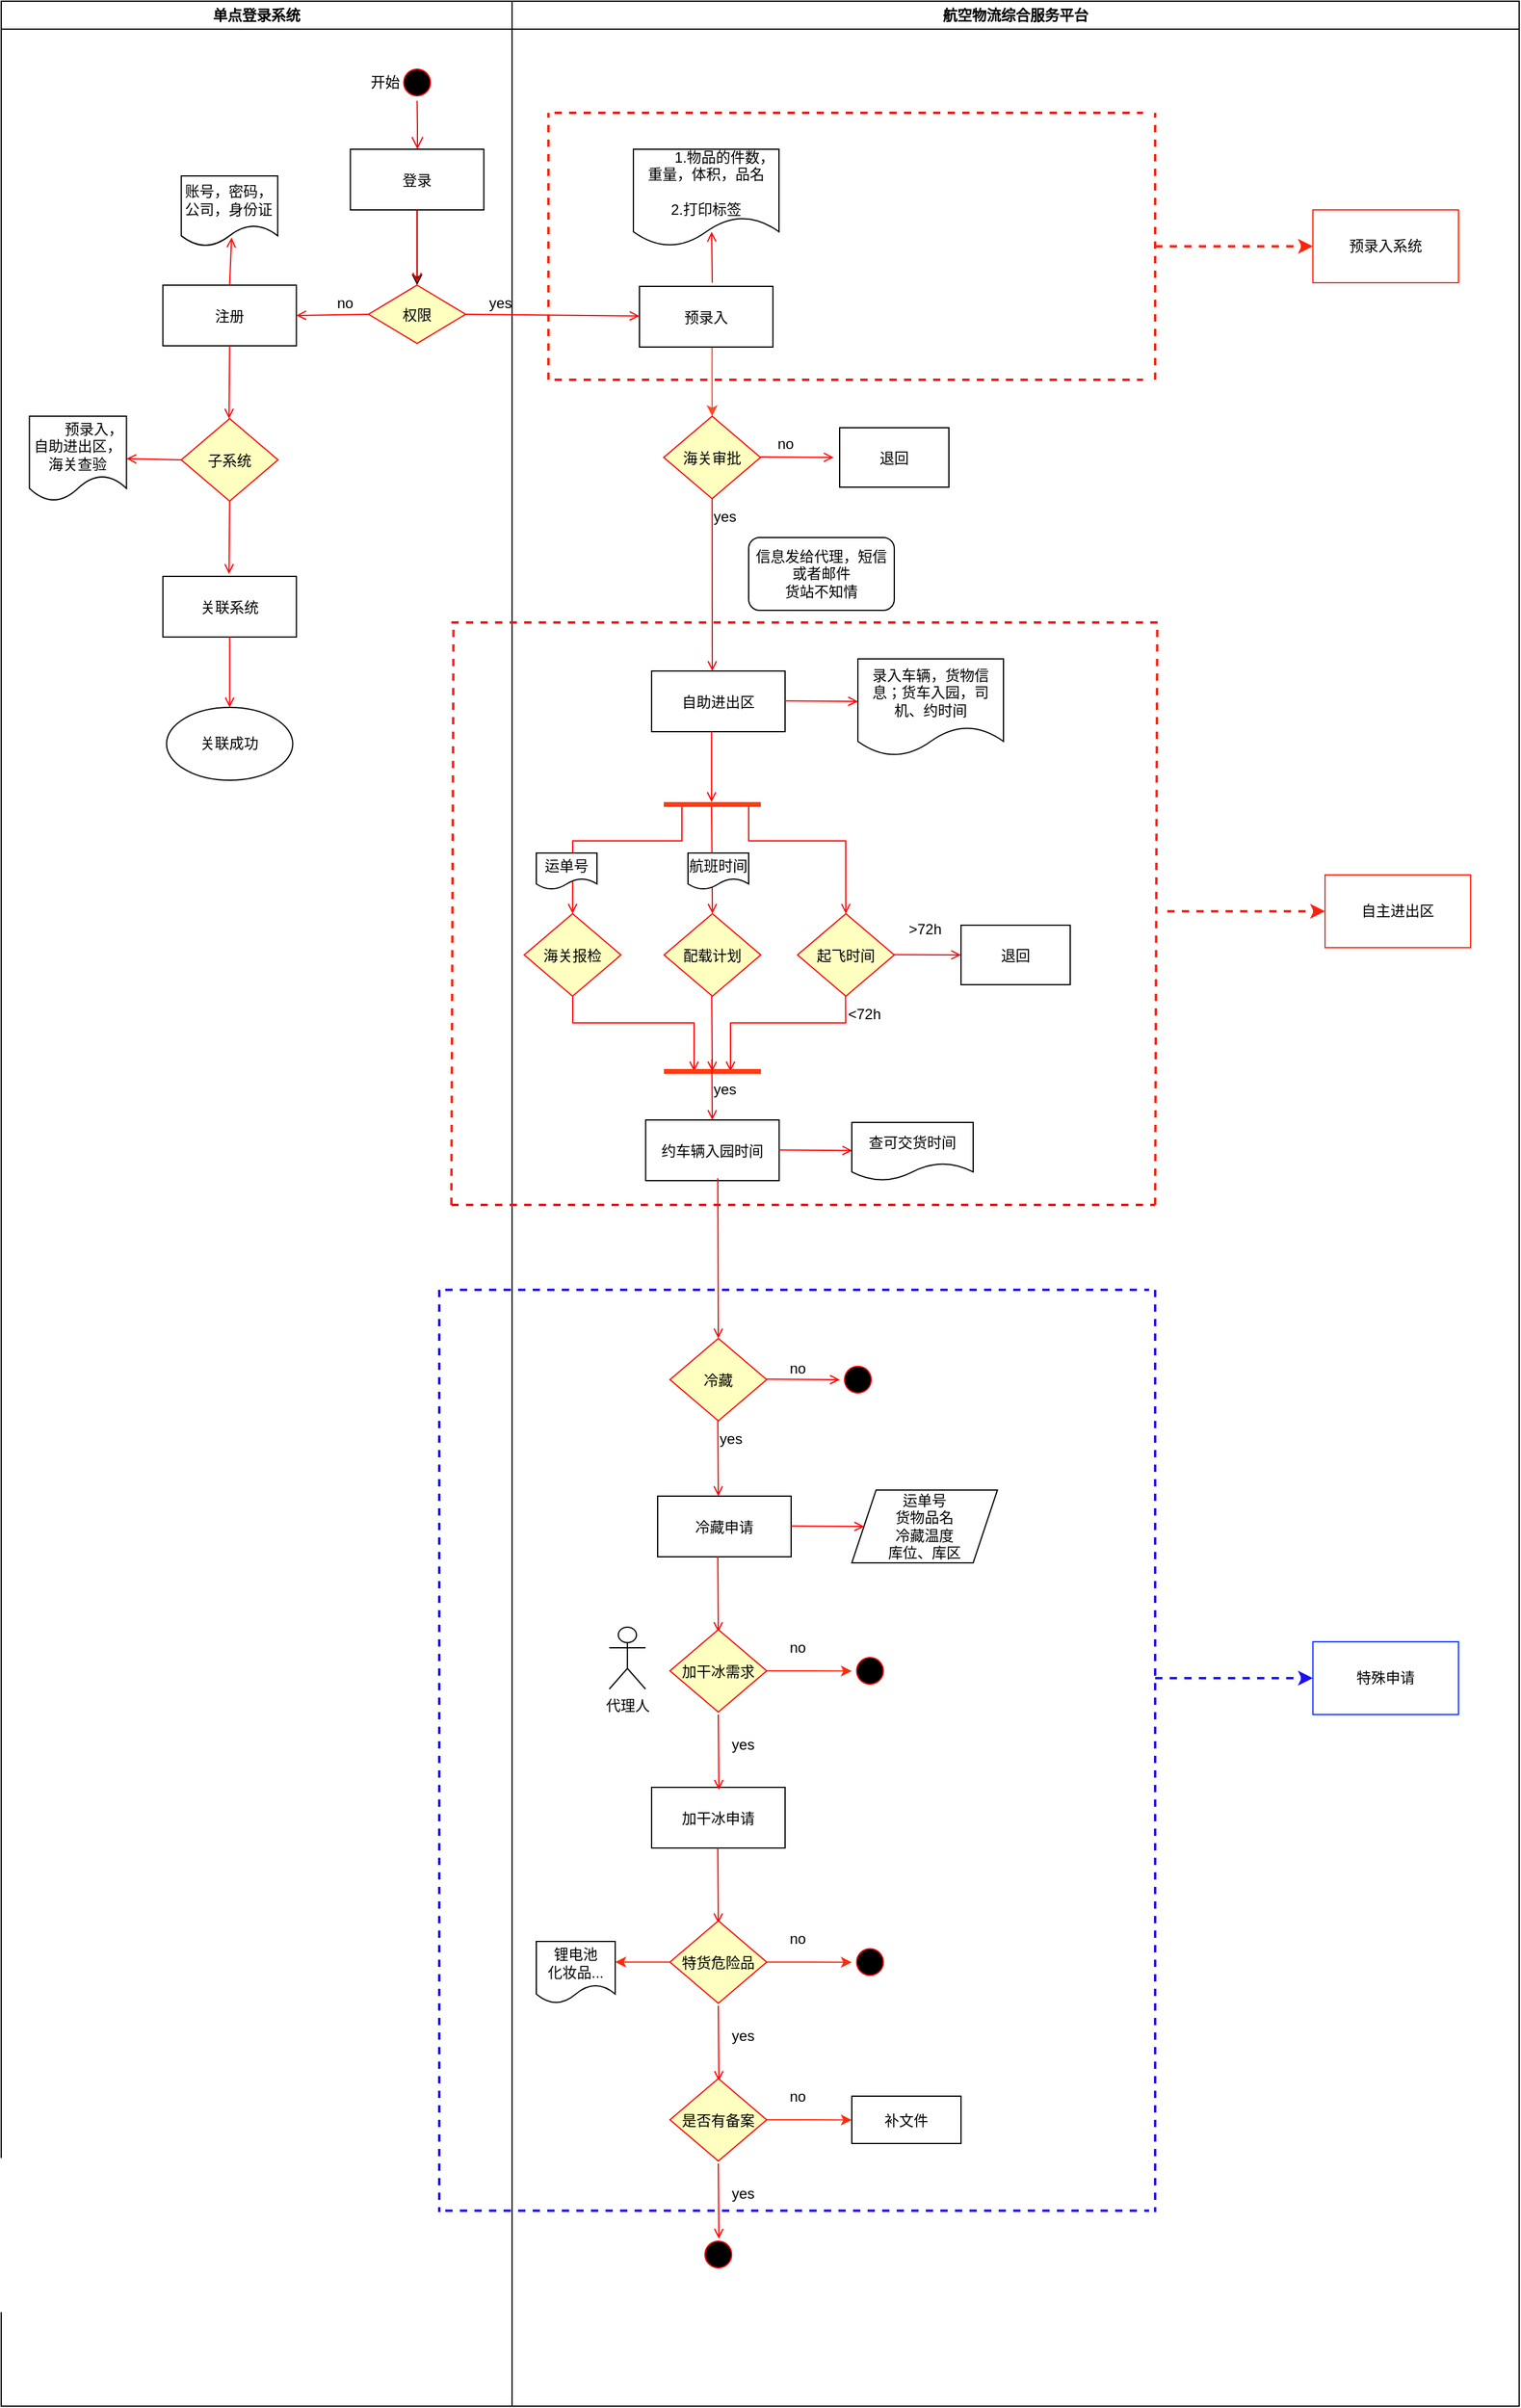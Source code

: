 <mxfile version="25.0.3" pages="10">
  <diagram name="Page-1" id="e7e014a7-5840-1c2e-5031-d8a46d1fe8dd">
    <mxGraphModel dx="1801" dy="342" grid="1" gridSize="10" guides="1" tooltips="1" connect="1" arrows="1" fold="1" page="1" pageScale="1" pageWidth="1169" pageHeight="826" background="none" math="0" shadow="0">
      <root>
        <mxCell id="0" />
        <mxCell id="1" parent="0" />
        <mxCell id="2" value="航空物流综合服务平台" style="swimlane;whiteSpace=wrap" parent="1" vertex="1">
          <mxGeometry x="260" y="128" width="830" height="1982" as="geometry" />
        </mxCell>
        <mxCell id="8OLuFy859B4FPMJM86Ls-90" value="" style="edgeStyle=orthogonalEdgeStyle;rounded=0;orthogonalLoop=1;jettySize=auto;html=1;exitX=0.544;exitY=0.94;exitDx=0;exitDy=0;exitPerimeter=0;strokeColor=#FF4B1F;" edge="1" parent="2" source="8OLuFy859B4FPMJM86Ls-47" target="8OLuFy859B4FPMJM86Ls-76">
          <mxGeometry relative="1" as="geometry" />
        </mxCell>
        <mxCell id="8OLuFy859B4FPMJM86Ls-47" value="预录入" style="" vertex="1" parent="2">
          <mxGeometry x="105" y="235" width="110" height="50" as="geometry" />
        </mxCell>
        <mxCell id="8OLuFy859B4FPMJM86Ls-89" value="&amp;nbsp; &amp;nbsp; &amp;nbsp; &amp;nbsp; &amp;nbsp;1.物品的件数，重量，体积，品名&lt;div&gt;&lt;span style=&quot;background-color: initial;&quot;&gt;&lt;br&gt;&lt;/span&gt;&lt;/div&gt;&lt;div&gt;&lt;span style=&quot;background-color: initial;&quot;&gt;2.打印标签&lt;/span&gt;&lt;/div&gt;" style="shape=document;whiteSpace=wrap;html=1;boundedLbl=1;" vertex="1" parent="2">
          <mxGeometry x="100" y="122" width="120" height="80" as="geometry" />
        </mxCell>
        <mxCell id="8OLuFy859B4FPMJM86Ls-78" value="" style="endArrow=open;strokeColor=#FF0000;endFill=1;rounded=0;exitX=1;exitY=0.5;exitDx=0;exitDy=0;" edge="1" parent="2">
          <mxGeometry relative="1" as="geometry">
            <mxPoint x="204.75" y="375.5" as="sourcePoint" />
            <mxPoint x="265" y="376" as="targetPoint" />
          </mxGeometry>
        </mxCell>
        <mxCell id="8OLuFy859B4FPMJM86Ls-79" value="" style="endArrow=open;strokeColor=#FF0000;endFill=1;rounded=0;exitX=0.5;exitY=1;exitDx=0;exitDy=0;" edge="1" parent="2" source="8OLuFy859B4FPMJM86Ls-76">
          <mxGeometry relative="1" as="geometry">
            <mxPoint x="175.5" y="412" as="sourcePoint" />
            <mxPoint x="165" y="552" as="targetPoint" />
          </mxGeometry>
        </mxCell>
        <mxCell id="8OLuFy859B4FPMJM86Ls-84" value="信息发给代理，短信或者邮件&lt;div&gt;货站不知情&lt;/div&gt;" style="rounded=1;whiteSpace=wrap;html=1;" vertex="1" parent="2">
          <mxGeometry x="195" y="442" width="120" height="60" as="geometry" />
        </mxCell>
        <mxCell id="8OLuFy859B4FPMJM86Ls-85" value="自助进出区" style="" vertex="1" parent="2">
          <mxGeometry x="115" y="552" width="110" height="50" as="geometry" />
        </mxCell>
        <mxCell id="8OLuFy859B4FPMJM86Ls-87" value="录入车辆，货物信息；货车入园，司机、约时间" style="shape=document;whiteSpace=wrap;html=1;boundedLbl=1;" vertex="1" parent="2">
          <mxGeometry x="285" y="542" width="120" height="80" as="geometry" />
        </mxCell>
        <mxCell id="8OLuFy859B4FPMJM86Ls-88" value="" style="endArrow=open;strokeColor=#FF0000;endFill=1;rounded=0;exitX=1;exitY=0.5;exitDx=0;exitDy=0;" edge="1" parent="2">
          <mxGeometry relative="1" as="geometry">
            <mxPoint x="224.88" y="576.57" as="sourcePoint" />
            <mxPoint x="285.13" y="577.07" as="targetPoint" />
          </mxGeometry>
        </mxCell>
        <mxCell id="8OLuFy859B4FPMJM86Ls-76" value="海关审批" style="rhombus;fillColor=#ffffc0;strokeColor=#ff0000;" vertex="1" parent="2">
          <mxGeometry x="125" y="342" width="79.75" height="68" as="geometry" />
        </mxCell>
        <mxCell id="8OLuFy859B4FPMJM86Ls-80" value="no" style="text;html=1;align=center;verticalAlign=middle;resizable=0;points=[];autosize=1;strokeColor=none;fillColor=none;" vertex="1" parent="2">
          <mxGeometry x="205" y="350" width="40" height="30" as="geometry" />
        </mxCell>
        <mxCell id="8OLuFy859B4FPMJM86Ls-81" value="yes" style="text;html=1;align=center;verticalAlign=middle;resizable=0;points=[];autosize=1;strokeColor=none;fillColor=none;" vertex="1" parent="2">
          <mxGeometry x="155" y="410" width="40" height="30" as="geometry" />
        </mxCell>
        <mxCell id="8OLuFy859B4FPMJM86Ls-91" value="" style="endArrow=open;strokeColor=#FF0000;endFill=1;rounded=0;exitX=0.5;exitY=1;exitDx=0;exitDy=0;entryX=0.5;entryY=0;entryDx=0;entryDy=0;" edge="1" parent="2">
          <mxGeometry relative="1" as="geometry">
            <mxPoint x="164.44" y="602" as="sourcePoint" />
            <mxPoint x="164.44" y="660" as="targetPoint" />
          </mxGeometry>
        </mxCell>
        <mxCell id="8OLuFy859B4FPMJM86Ls-93" value="配载计划" style="rhombus;fillColor=#ffffc0;strokeColor=#ff0000;" vertex="1" parent="2">
          <mxGeometry x="125.25" y="752" width="79.75" height="68" as="geometry" />
        </mxCell>
        <mxCell id="8OLuFy859B4FPMJM86Ls-96" value="" style="endArrow=open;strokeColor=#FF0000;endFill=1;rounded=0;exitX=0.5;exitY=1;exitDx=0;exitDy=0;entryX=0.5;entryY=0;entryDx=0;entryDy=0;" edge="1" parent="2" target="8OLuFy859B4FPMJM86Ls-93">
          <mxGeometry relative="1" as="geometry">
            <mxPoint x="164.44" y="662" as="sourcePoint" />
            <mxPoint x="164.44" y="720" as="targetPoint" />
          </mxGeometry>
        </mxCell>
        <mxCell id="8OLuFy859B4FPMJM86Ls-95" value="" style="endArrow=none;html=1;rounded=0;strokeWidth=4;strokeColor=#FF3B14;" edge="1" parent="2">
          <mxGeometry width="50" height="50" relative="1" as="geometry">
            <mxPoint x="125" y="662" as="sourcePoint" />
            <mxPoint x="205" y="662" as="targetPoint" />
          </mxGeometry>
        </mxCell>
        <mxCell id="8OLuFy859B4FPMJM86Ls-97" value="起飞时间" style="rhombus;fillColor=#ffffc0;strokeColor=#ff0000;" vertex="1" parent="2">
          <mxGeometry x="235.25" y="752" width="79.75" height="68" as="geometry" />
        </mxCell>
        <mxCell id="8OLuFy859B4FPMJM86Ls-74" value="" style="endArrow=open;strokeColor=#FF0000;endFill=1;rounded=0;entryX=0.5;entryY=1;entryDx=0;entryDy=0;" edge="1" parent="2">
          <mxGeometry relative="1" as="geometry">
            <mxPoint x="165" y="232" as="sourcePoint" />
            <mxPoint x="164.5" y="190" as="targetPoint" />
          </mxGeometry>
        </mxCell>
        <mxCell id="8OLuFy859B4FPMJM86Ls-98" value="海关报检" style="rhombus;fillColor=#ffffc0;strokeColor=#ff0000;" vertex="1" parent="2">
          <mxGeometry x="10" y="752" width="79.75" height="68" as="geometry" />
        </mxCell>
        <mxCell id="8OLuFy859B4FPMJM86Ls-99" value="" style="endArrow=open;strokeColor=#FF0000;endFill=1;rounded=0;exitX=0.5;exitY=1;exitDx=0;exitDy=0;" edge="1" parent="2" target="8OLuFy859B4FPMJM86Ls-97">
          <mxGeometry relative="1" as="geometry">
            <mxPoint x="195" y="664" as="sourcePoint" />
            <mxPoint x="195" y="722" as="targetPoint" />
            <Array as="points">
              <mxPoint x="195" y="692" />
              <mxPoint x="275" y="692" />
            </Array>
          </mxGeometry>
        </mxCell>
        <mxCell id="8OLuFy859B4FPMJM86Ls-100" value="" style="endArrow=open;strokeColor=#FF0000;endFill=1;rounded=0;exitX=0.5;exitY=1;exitDx=0;exitDy=0;entryX=0.5;entryY=0;entryDx=0;entryDy=0;" edge="1" parent="2" target="8OLuFy859B4FPMJM86Ls-98">
          <mxGeometry relative="1" as="geometry">
            <mxPoint x="140" y="664" as="sourcePoint" />
            <mxPoint x="140" y="722" as="targetPoint" />
            <Array as="points">
              <mxPoint x="140" y="692" />
              <mxPoint x="50" y="692" />
            </Array>
          </mxGeometry>
        </mxCell>
        <mxCell id="8OLuFy859B4FPMJM86Ls-101" value="运单号" style="shape=document;whiteSpace=wrap;html=1;boundedLbl=1;" vertex="1" parent="2">
          <mxGeometry x="20" y="702" width="50" height="30" as="geometry" />
        </mxCell>
        <mxCell id="8OLuFy859B4FPMJM86Ls-102" value="航班时间" style="shape=document;whiteSpace=wrap;html=1;boundedLbl=1;" vertex="1" parent="2">
          <mxGeometry x="145" y="702" width="50" height="30" as="geometry" />
        </mxCell>
        <mxCell id="8OLuFy859B4FPMJM86Ls-105" value="" style="endArrow=open;strokeColor=#FF0000;endFill=1;rounded=0;exitX=1;exitY=0.5;exitDx=0;exitDy=0;entryX=0;entryY=0.5;entryDx=0;entryDy=0;" edge="1" parent="2" target="8OLuFy859B4FPMJM86Ls-188">
          <mxGeometry relative="1" as="geometry">
            <mxPoint x="315" y="785.7" as="sourcePoint" />
            <mxPoint x="375.25" y="786.2" as="targetPoint" />
          </mxGeometry>
        </mxCell>
        <mxCell id="8OLuFy859B4FPMJM86Ls-107" value="" style="endArrow=open;strokeColor=#FF0000;endFill=1;rounded=0;exitX=0.5;exitY=1;exitDx=0;exitDy=0;" edge="1" parent="2">
          <mxGeometry relative="1" as="geometry">
            <mxPoint x="274.82" y="820" as="sourcePoint" />
            <mxPoint x="180" y="882" as="targetPoint" />
            <Array as="points">
              <mxPoint x="275" y="842" />
              <mxPoint x="180" y="842" />
            </Array>
          </mxGeometry>
        </mxCell>
        <mxCell id="8OLuFy859B4FPMJM86Ls-109" value="" style="endArrow=open;strokeColor=#FF0000;endFill=1;rounded=0;exitX=0.5;exitY=1;exitDx=0;exitDy=0;" edge="1" parent="2">
          <mxGeometry relative="1" as="geometry">
            <mxPoint x="164.57" y="820" as="sourcePoint" />
            <mxPoint x="165" y="882" as="targetPoint" />
          </mxGeometry>
        </mxCell>
        <mxCell id="8OLuFy859B4FPMJM86Ls-110" value="" style="endArrow=open;strokeColor=#FF0000;endFill=1;rounded=0;exitX=0.5;exitY=1;exitDx=0;exitDy=0;" edge="1" parent="2">
          <mxGeometry relative="1" as="geometry">
            <mxPoint x="50.0" y="820" as="sourcePoint" />
            <mxPoint x="150" y="882" as="targetPoint" />
            <Array as="points">
              <mxPoint x="50" y="842" />
              <mxPoint x="150" y="842" />
            </Array>
          </mxGeometry>
        </mxCell>
        <mxCell id="8OLuFy859B4FPMJM86Ls-113" value="" style="endArrow=none;html=1;rounded=0;strokeWidth=4;strokeColor=#FF3B14;" edge="1" parent="2">
          <mxGeometry width="50" height="50" relative="1" as="geometry">
            <mxPoint x="125.13" y="882" as="sourcePoint" />
            <mxPoint x="205.13" y="882" as="targetPoint" />
          </mxGeometry>
        </mxCell>
        <mxCell id="8OLuFy859B4FPMJM86Ls-114" value="" style="endArrow=open;strokeColor=#FF0000;endFill=1;rounded=0;exitX=0.5;exitY=1;exitDx=0;exitDy=0;" edge="1" parent="2">
          <mxGeometry relative="1" as="geometry">
            <mxPoint x="164.66" y="872" as="sourcePoint" />
            <mxPoint x="165" y="922" as="targetPoint" />
          </mxGeometry>
        </mxCell>
        <mxCell id="8OLuFy859B4FPMJM86Ls-116" value="yes" style="text;html=1;align=center;verticalAlign=middle;resizable=0;points=[];autosize=1;strokeColor=none;fillColor=none;" vertex="1" parent="2">
          <mxGeometry x="155" y="882" width="40" height="30" as="geometry" />
        </mxCell>
        <mxCell id="8OLuFy859B4FPMJM86Ls-117" value="约车辆入园时间" style="" vertex="1" parent="2">
          <mxGeometry x="110.13" y="922" width="110" height="50" as="geometry" />
        </mxCell>
        <mxCell id="8OLuFy859B4FPMJM86Ls-118" value="" style="endArrow=open;strokeColor=#FF0000;endFill=1;rounded=0;exitX=1;exitY=0.5;exitDx=0;exitDy=0;" edge="1" parent="2">
          <mxGeometry relative="1" as="geometry">
            <mxPoint x="220.13" y="946.7" as="sourcePoint" />
            <mxPoint x="280.38" y="947.2" as="targetPoint" />
          </mxGeometry>
        </mxCell>
        <mxCell id="8OLuFy859B4FPMJM86Ls-119" value="查可交货时间" style="shape=document;whiteSpace=wrap;html=1;boundedLbl=1;" vertex="1" parent="2">
          <mxGeometry x="280" y="924" width="100" height="48" as="geometry" />
        </mxCell>
        <mxCell id="8OLuFy859B4FPMJM86Ls-122" value="" style="endArrow=open;strokeColor=#FF0000;endFill=1;rounded=0;exitX=0.5;exitY=1;exitDx=0;exitDy=0;entryX=0.5;entryY=0;entryDx=0;entryDy=0;" edge="1" parent="2" target="8OLuFy859B4FPMJM86Ls-121">
          <mxGeometry relative="1" as="geometry">
            <mxPoint x="169.57" y="970" as="sourcePoint" />
            <mxPoint x="170" y="1032" as="targetPoint" />
          </mxGeometry>
        </mxCell>
        <mxCell id="8OLuFy859B4FPMJM86Ls-172" value="" style="endArrow=none;dashed=1;html=1;rounded=0;strokeWidth=2;strokeColor=#f50f0f;" edge="1" parent="2">
          <mxGeometry width="50" height="50" relative="1" as="geometry">
            <mxPoint x="35" y="92" as="sourcePoint" />
            <mxPoint x="520" y="92" as="targetPoint" />
          </mxGeometry>
        </mxCell>
        <mxCell id="8OLuFy859B4FPMJM86Ls-173" value="" style="endArrow=none;dashed=1;html=1;rounded=0;strokeWidth=2;strokeColor=#f50f0f;" edge="1" parent="2">
          <mxGeometry width="50" height="50" relative="1" as="geometry">
            <mxPoint x="35" y="312" as="sourcePoint" />
            <mxPoint x="520" y="312" as="targetPoint" />
          </mxGeometry>
        </mxCell>
        <mxCell id="8OLuFy859B4FPMJM86Ls-188" value="退回" style="" vertex="1" parent="2">
          <mxGeometry x="370" y="761.5" width="90" height="49" as="geometry" />
        </mxCell>
        <mxCell id="8OLuFy859B4FPMJM86Ls-191" value="退回" style="" vertex="1" parent="2">
          <mxGeometry x="270" y="351.5" width="90" height="49" as="geometry" />
        </mxCell>
        <mxCell id="8OLuFy859B4FPMJM86Ls-121" value="冷藏" style="rhombus;fillColor=#ffffc0;strokeColor=#ff0000;" vertex="1" parent="2">
          <mxGeometry x="130.13" y="1102" width="79.75" height="68" as="geometry" />
        </mxCell>
        <mxCell id="8OLuFy859B4FPMJM86Ls-123" value="" style="endArrow=open;strokeColor=#FF0000;endFill=1;rounded=0;exitX=0.5;exitY=1;exitDx=0;exitDy=0;" edge="1" parent="2">
          <mxGeometry relative="1" as="geometry">
            <mxPoint x="169.57" y="1170" as="sourcePoint" />
            <mxPoint x="170" y="1232" as="targetPoint" />
          </mxGeometry>
        </mxCell>
        <mxCell id="8OLuFy859B4FPMJM86Ls-124" value="" style="endArrow=open;strokeColor=#FF0000;endFill=1;rounded=0;exitX=1;exitY=0.5;exitDx=0;exitDy=0;" edge="1" parent="2">
          <mxGeometry relative="1" as="geometry">
            <mxPoint x="209.88" y="1135.57" as="sourcePoint" />
            <mxPoint x="270.13" y="1136.07" as="targetPoint" />
          </mxGeometry>
        </mxCell>
        <mxCell id="8OLuFy859B4FPMJM86Ls-126" value="no" style="text;html=1;align=center;verticalAlign=middle;resizable=0;points=[];autosize=1;strokeColor=none;fillColor=none;" vertex="1" parent="2">
          <mxGeometry x="214.88" y="1112" width="40" height="30" as="geometry" />
        </mxCell>
        <mxCell id="8OLuFy859B4FPMJM86Ls-128" value="冷藏申请" style="" vertex="1" parent="2">
          <mxGeometry x="120" y="1232" width="110" height="50" as="geometry" />
        </mxCell>
        <mxCell id="8OLuFy859B4FPMJM86Ls-129" value="" style="endArrow=open;strokeColor=#FF0000;endFill=1;rounded=0;exitX=0.5;exitY=1;exitDx=0;exitDy=0;" edge="1" parent="2">
          <mxGeometry relative="1" as="geometry">
            <mxPoint x="169.57" y="1282" as="sourcePoint" />
            <mxPoint x="170" y="1344" as="targetPoint" />
          </mxGeometry>
        </mxCell>
        <mxCell id="8OLuFy859B4FPMJM86Ls-131" value="运单号&lt;div&gt;货物品名&lt;/div&gt;&lt;div&gt;冷藏温度&lt;/div&gt;&lt;div&gt;库位、库区&lt;/div&gt;" style="shape=parallelogram;perimeter=parallelogramPerimeter;whiteSpace=wrap;html=1;fixedSize=1;" vertex="1" parent="2">
          <mxGeometry x="280" y="1227" width="120" height="60" as="geometry" />
        </mxCell>
        <mxCell id="8OLuFy859B4FPMJM86Ls-132" value="" style="endArrow=open;strokeColor=#FF0000;endFill=1;rounded=0;exitX=1;exitY=0.5;exitDx=0;exitDy=0;" edge="1" parent="2">
          <mxGeometry relative="1" as="geometry">
            <mxPoint x="230" y="1256.57" as="sourcePoint" />
            <mxPoint x="290.25" y="1257.07" as="targetPoint" />
          </mxGeometry>
        </mxCell>
        <mxCell id="8OLuFy859B4FPMJM86Ls-139" style="edgeStyle=orthogonalEdgeStyle;rounded=0;orthogonalLoop=1;jettySize=auto;html=1;exitX=1;exitY=0.5;exitDx=0;exitDy=0;strokeColor=#FF2B0A;" edge="1" parent="2" source="8OLuFy859B4FPMJM86Ls-133">
          <mxGeometry relative="1" as="geometry">
            <mxPoint x="280" y="1376.217" as="targetPoint" />
          </mxGeometry>
        </mxCell>
        <mxCell id="8OLuFy859B4FPMJM86Ls-133" value="加干冰需求" style="rhombus;fillColor=#ffffc0;strokeColor=#ff0000;" vertex="1" parent="2">
          <mxGeometry x="130.13" y="1342" width="79.75" height="68" as="geometry" />
        </mxCell>
        <mxCell id="8OLuFy859B4FPMJM86Ls-137" value="no" style="text;html=1;align=center;verticalAlign=middle;resizable=0;points=[];autosize=1;strokeColor=none;fillColor=none;" vertex="1" parent="2">
          <mxGeometry x="215" y="1342" width="40" height="30" as="geometry" />
        </mxCell>
        <mxCell id="8OLuFy859B4FPMJM86Ls-140" value="" style="ellipse;shape=startState;fillColor=#000000;strokeColor=#ff0000;" vertex="1" parent="2">
          <mxGeometry x="280" y="1361" width="30" height="30" as="geometry" />
        </mxCell>
        <mxCell id="8OLuFy859B4FPMJM86Ls-141" value="" style="ellipse;shape=startState;fillColor=#000000;strokeColor=#ff0000;" vertex="1" parent="2">
          <mxGeometry x="270" y="1121" width="30" height="30" as="geometry" />
        </mxCell>
        <mxCell id="8OLuFy859B4FPMJM86Ls-142" value="代理人" style="shape=umlActor;verticalLabelPosition=bottom;verticalAlign=top;html=1;outlineConnect=0;" vertex="1" parent="2">
          <mxGeometry x="80.13" y="1340" width="29.87" height="51" as="geometry" />
        </mxCell>
        <mxCell id="8OLuFy859B4FPMJM86Ls-143" value="加干冰申请" style="" vertex="1" parent="2">
          <mxGeometry x="115.01" y="1472" width="110" height="50" as="geometry" />
        </mxCell>
        <mxCell id="8OLuFy859B4FPMJM86Ls-144" value="" style="endArrow=open;strokeColor=#FF0000;endFill=1;rounded=0;exitX=0.5;exitY=1;exitDx=0;exitDy=0;" edge="1" parent="2">
          <mxGeometry relative="1" as="geometry">
            <mxPoint x="169.57" y="1522" as="sourcePoint" />
            <mxPoint x="170" y="1584" as="targetPoint" />
          </mxGeometry>
        </mxCell>
        <mxCell id="8OLuFy859B4FPMJM86Ls-145" style="edgeStyle=orthogonalEdgeStyle;rounded=0;orthogonalLoop=1;jettySize=auto;html=1;exitX=1;exitY=0.5;exitDx=0;exitDy=0;strokeColor=#FF2B0A;" edge="1" parent="2" source="8OLuFy859B4FPMJM86Ls-146">
          <mxGeometry relative="1" as="geometry">
            <mxPoint x="280" y="1616.217" as="targetPoint" />
          </mxGeometry>
        </mxCell>
        <mxCell id="8OLuFy859B4FPMJM86Ls-146" value="特货危险品" style="rhombus;fillColor=#ffffc0;strokeColor=#ff0000;" vertex="1" parent="2">
          <mxGeometry x="130.13" y="1582" width="79.75" height="68" as="geometry" />
        </mxCell>
        <mxCell id="8OLuFy859B4FPMJM86Ls-147" value="no" style="text;html=1;align=center;verticalAlign=middle;resizable=0;points=[];autosize=1;strokeColor=none;fillColor=none;" vertex="1" parent="2">
          <mxGeometry x="215" y="1582" width="40" height="30" as="geometry" />
        </mxCell>
        <mxCell id="8OLuFy859B4FPMJM86Ls-148" value="" style="ellipse;shape=startState;fillColor=#000000;strokeColor=#ff0000;" vertex="1" parent="2">
          <mxGeometry x="280" y="1601" width="30" height="30" as="geometry" />
        </mxCell>
        <mxCell id="8OLuFy859B4FPMJM86Ls-151" value="" style="endArrow=open;strokeColor=#FF0000;endFill=1;rounded=0;exitX=0.5;exitY=1;exitDx=0;exitDy=0;" edge="1" parent="2">
          <mxGeometry relative="1" as="geometry">
            <mxPoint x="170.0" y="1652" as="sourcePoint" />
            <mxPoint x="170.43" y="1714" as="targetPoint" />
          </mxGeometry>
        </mxCell>
        <mxCell id="8OLuFy859B4FPMJM86Ls-152" value="yes" style="text;html=1;align=center;verticalAlign=middle;resizable=0;points=[];autosize=1;strokeColor=none;fillColor=none;" vertex="1" parent="2">
          <mxGeometry x="170" y="1662" width="40" height="30" as="geometry" />
        </mxCell>
        <mxCell id="8OLuFy859B4FPMJM86Ls-153" value="锂电池&lt;div&gt;化妆品...&lt;/div&gt;" style="shape=document;whiteSpace=wrap;html=1;boundedLbl=1;" vertex="1" parent="2">
          <mxGeometry x="20" y="1599" width="65" height="51" as="geometry" />
        </mxCell>
        <mxCell id="8OLuFy859B4FPMJM86Ls-154" style="edgeStyle=orthogonalEdgeStyle;rounded=0;orthogonalLoop=1;jettySize=auto;html=1;exitX=0;exitY=0.5;exitDx=0;exitDy=0;strokeColor=#FF2B0A;entryX=1.001;entryY=0.334;entryDx=0;entryDy=0;entryPerimeter=0;" edge="1" parent="2" source="8OLuFy859B4FPMJM86Ls-146" target="8OLuFy859B4FPMJM86Ls-153">
          <mxGeometry relative="1" as="geometry">
            <mxPoint x="90" y="1622" as="targetPoint" />
            <mxPoint x="220" y="1626" as="sourcePoint" />
            <Array as="points">
              <mxPoint x="90" y="1616" />
            </Array>
          </mxGeometry>
        </mxCell>
        <mxCell id="8OLuFy859B4FPMJM86Ls-164" style="edgeStyle=orthogonalEdgeStyle;rounded=0;orthogonalLoop=1;jettySize=auto;html=1;exitX=1;exitY=0.5;exitDx=0;exitDy=0;strokeColor=#FF2B0A;" edge="1" parent="2" source="8OLuFy859B4FPMJM86Ls-165">
          <mxGeometry relative="1" as="geometry">
            <mxPoint x="280" y="1746.217" as="targetPoint" />
          </mxGeometry>
        </mxCell>
        <mxCell id="8OLuFy859B4FPMJM86Ls-165" value="是否有备案" style="rhombus;fillColor=#ffffc0;strokeColor=#ff0000;" vertex="1" parent="2">
          <mxGeometry x="130.13" y="1712" width="79.75" height="68" as="geometry" />
        </mxCell>
        <mxCell id="8OLuFy859B4FPMJM86Ls-166" value="no" style="text;html=1;align=center;verticalAlign=middle;resizable=0;points=[];autosize=1;strokeColor=none;fillColor=none;" vertex="1" parent="2">
          <mxGeometry x="215" y="1712" width="40" height="30" as="geometry" />
        </mxCell>
        <mxCell id="8OLuFy859B4FPMJM86Ls-168" value="" style="endArrow=open;strokeColor=#FF0000;endFill=1;rounded=0;exitX=0.5;exitY=1;exitDx=0;exitDy=0;" edge="1" parent="2">
          <mxGeometry relative="1" as="geometry">
            <mxPoint x="170.0" y="1782" as="sourcePoint" />
            <mxPoint x="170.43" y="1844" as="targetPoint" />
          </mxGeometry>
        </mxCell>
        <mxCell id="8OLuFy859B4FPMJM86Ls-169" value="yes" style="text;html=1;align=center;verticalAlign=middle;resizable=0;points=[];autosize=1;strokeColor=none;fillColor=none;" vertex="1" parent="2">
          <mxGeometry x="170" y="1792" width="40" height="30" as="geometry" />
        </mxCell>
        <mxCell id="8OLuFy859B4FPMJM86Ls-170" value="补文件" style="" vertex="1" parent="2">
          <mxGeometry x="280" y="1726.5" width="90" height="39" as="geometry" />
        </mxCell>
        <mxCell id="8OLuFy859B4FPMJM86Ls-181" value="" style="endArrow=none;dashed=1;html=1;rounded=0;strokeWidth=2;strokeColor=#1E0FF5;" edge="1" parent="2">
          <mxGeometry width="50" height="50" relative="1" as="geometry">
            <mxPoint x="-55" y="1062" as="sourcePoint" />
            <mxPoint x="525" y="1062" as="targetPoint" />
          </mxGeometry>
        </mxCell>
        <mxCell id="8OLuFy859B4FPMJM86Ls-183" value="" style="endArrow=none;dashed=1;html=1;rounded=0;strokeWidth=2;strokeColor=#1E0FF5;" edge="1" parent="2">
          <mxGeometry width="50" height="50" relative="1" as="geometry">
            <mxPoint x="-55" y="1820.82" as="sourcePoint" />
            <mxPoint x="525" y="1820.82" as="targetPoint" />
          </mxGeometry>
        </mxCell>
        <mxCell id="8OLuFy859B4FPMJM86Ls-125" value="yes" style="text;html=1;align=center;verticalAlign=middle;resizable=0;points=[];autosize=1;strokeColor=none;fillColor=none;" vertex="1" parent="2">
          <mxGeometry x="160" y="1170" width="40" height="30" as="geometry" />
        </mxCell>
        <mxCell id="8OLuFy859B4FPMJM86Ls-135" value="" style="endArrow=open;strokeColor=#FF0000;endFill=1;rounded=0;exitX=0.5;exitY=1;exitDx=0;exitDy=0;" edge="1" parent="2">
          <mxGeometry relative="1" as="geometry">
            <mxPoint x="170.0" y="1412" as="sourcePoint" />
            <mxPoint x="170.43" y="1474" as="targetPoint" />
          </mxGeometry>
        </mxCell>
        <mxCell id="8OLuFy859B4FPMJM86Ls-136" value="yes" style="text;html=1;align=center;verticalAlign=middle;resizable=0;points=[];autosize=1;strokeColor=none;fillColor=none;" vertex="1" parent="2">
          <mxGeometry x="170" y="1422" width="40" height="30" as="geometry" />
        </mxCell>
        <mxCell id="8OLuFy859B4FPMJM86Ls-167" value="" style="ellipse;shape=startState;fillColor=#000000;strokeColor=#ff0000;" vertex="1" parent="2">
          <mxGeometry x="155.01" y="1842" width="30" height="30" as="geometry" />
        </mxCell>
        <mxCell id="8OLuFy859B4FPMJM86Ls-184" value="" style="endArrow=none;dashed=1;html=1;rounded=0;strokeWidth=2;strokeColor=#1E0FF5;" edge="1" parent="2">
          <mxGeometry width="50" height="50" relative="1" as="geometry">
            <mxPoint x="-60" y="1062" as="sourcePoint" />
            <mxPoint x="-60" y="1822" as="targetPoint" />
          </mxGeometry>
        </mxCell>
        <mxCell id="8OLuFy859B4FPMJM86Ls-185" value="" style="endArrow=none;dashed=1;html=1;rounded=0;strokeWidth=2;strokeColor=#1E0FF5;" edge="1" parent="2">
          <mxGeometry width="50" height="50" relative="1" as="geometry">
            <mxPoint x="530" y="1062" as="sourcePoint" />
            <mxPoint x="530" y="1822" as="targetPoint" />
          </mxGeometry>
        </mxCell>
        <mxCell id="8OLuFy859B4FPMJM86Ls-186" value="" style="endArrow=classic;dashed=1;html=1;rounded=0;strokeWidth=2;strokeColor=#1E0FF5;endFill=1;" edge="1" parent="2">
          <mxGeometry width="50" height="50" relative="1" as="geometry">
            <mxPoint x="530" y="1382" as="sourcePoint" />
            <mxPoint x="660" y="1382" as="targetPoint" />
          </mxGeometry>
        </mxCell>
        <mxCell id="8OLuFy859B4FPMJM86Ls-187" value="特殊申请" style="rounded=0;whiteSpace=wrap;html=1;strokeColor=#1434FF;" vertex="1" parent="2">
          <mxGeometry x="660" y="1352" width="120" height="60" as="geometry" />
        </mxCell>
        <mxCell id="8OLuFy859B4FPMJM86Ls-41" value="单点登录系统" style="swimlane;whiteSpace=wrap" vertex="1" parent="1">
          <mxGeometry x="-161" y="128" width="421" height="1982" as="geometry" />
        </mxCell>
        <mxCell id="8OLuFy859B4FPMJM86Ls-42" value="" style="ellipse;shape=startState;fillColor=#000000;strokeColor=#ff0000;" vertex="1" parent="8OLuFy859B4FPMJM86Ls-41">
          <mxGeometry x="327.75" y="52" width="30" height="30" as="geometry" />
        </mxCell>
        <mxCell id="8OLuFy859B4FPMJM86Ls-43" value="" style="edgeStyle=elbowEdgeStyle;elbow=horizontal;verticalAlign=bottom;endArrow=open;endSize=8;strokeColor=#FF0000;endFill=1;rounded=0" edge="1" parent="8OLuFy859B4FPMJM86Ls-41" source="8OLuFy859B4FPMJM86Ls-42" target="8OLuFy859B4FPMJM86Ls-44">
          <mxGeometry x="100" y="40" as="geometry">
            <mxPoint x="342.75" y="122" as="targetPoint" />
          </mxGeometry>
        </mxCell>
        <mxCell id="8OLuFy859B4FPMJM86Ls-54" value="" style="edgeStyle=orthogonalEdgeStyle;rounded=0;orthogonalLoop=1;jettySize=auto;html=1;" edge="1" parent="8OLuFy859B4FPMJM86Ls-41" source="8OLuFy859B4FPMJM86Ls-44" target="8OLuFy859B4FPMJM86Ls-50">
          <mxGeometry relative="1" as="geometry" />
        </mxCell>
        <mxCell id="8OLuFy859B4FPMJM86Ls-44" value="登录" style="" vertex="1" parent="8OLuFy859B4FPMJM86Ls-41">
          <mxGeometry x="287.75" y="122" width="110" height="50" as="geometry" />
        </mxCell>
        <mxCell id="8OLuFy859B4FPMJM86Ls-46" value="" style="endArrow=open;strokeColor=#FF0000;endFill=1;rounded=0" edge="1" parent="8OLuFy859B4FPMJM86Ls-41" source="8OLuFy859B4FPMJM86Ls-44">
          <mxGeometry relative="1" as="geometry">
            <mxPoint x="342.75" y="232" as="targetPoint" />
          </mxGeometry>
        </mxCell>
        <mxCell id="8OLuFy859B4FPMJM86Ls-50" value="权限" style="rhombus;fillColor=#ffffc0;strokeColor=#ff0000;" vertex="1" parent="8OLuFy859B4FPMJM86Ls-41">
          <mxGeometry x="302.75" y="234" width="80" height="48" as="geometry" />
        </mxCell>
        <mxCell id="8OLuFy859B4FPMJM86Ls-51" value="yes" style="text;html=1;align=center;verticalAlign=middle;resizable=0;points=[];autosize=1;strokeColor=none;fillColor=none;" vertex="1" parent="8OLuFy859B4FPMJM86Ls-41">
          <mxGeometry x="391" y="234" width="40" height="30" as="geometry" />
        </mxCell>
        <mxCell id="8OLuFy859B4FPMJM86Ls-66" value="no" style="text;html=1;align=center;verticalAlign=middle;resizable=0;points=[];autosize=1;strokeColor=none;fillColor=none;" vertex="1" parent="8OLuFy859B4FPMJM86Ls-41">
          <mxGeometry x="262.75" y="234" width="40" height="30" as="geometry" />
        </mxCell>
        <mxCell id="8OLuFy859B4FPMJM86Ls-53" value="注册" style="" vertex="1" parent="8OLuFy859B4FPMJM86Ls-41">
          <mxGeometry x="133.25" y="234" width="110" height="50" as="geometry" />
        </mxCell>
        <mxCell id="8OLuFy859B4FPMJM86Ls-55" value="" style="endArrow=open;strokeColor=#FF0000;endFill=1;rounded=0" edge="1" parent="8OLuFy859B4FPMJM86Ls-41">
          <mxGeometry relative="1" as="geometry">
            <mxPoint x="188.25" y="284" as="sourcePoint" />
            <mxPoint x="187.75" y="344" as="targetPoint" />
          </mxGeometry>
        </mxCell>
        <mxCell id="8OLuFy859B4FPMJM86Ls-56" value="账号，密码，公司，身份证" style="shape=document;whiteSpace=wrap;html=1;boundedLbl=1;" vertex="1" parent="8OLuFy859B4FPMJM86Ls-41">
          <mxGeometry x="148.38" y="144" width="79.49" height="58" as="geometry" />
        </mxCell>
        <mxCell id="8OLuFy859B4FPMJM86Ls-57" value="子系统" style="rhombus;fillColor=#ffffc0;strokeColor=#ff0000;" vertex="1" parent="8OLuFy859B4FPMJM86Ls-41">
          <mxGeometry x="148.38" y="344" width="79.75" height="68" as="geometry" />
        </mxCell>
        <mxCell id="8OLuFy859B4FPMJM86Ls-58" value="" style="endArrow=open;strokeColor=#FF0000;endFill=1;rounded=0" edge="1" parent="8OLuFy859B4FPMJM86Ls-41">
          <mxGeometry relative="1" as="geometry">
            <mxPoint x="188.26" y="412" as="sourcePoint" />
            <mxPoint x="187.76" y="472" as="targetPoint" />
          </mxGeometry>
        </mxCell>
        <mxCell id="8OLuFy859B4FPMJM86Ls-59" value="" style="endArrow=open;strokeColor=#FF0000;endFill=1;rounded=0;exitX=0.5;exitY=0;exitDx=0;exitDy=0;entryX=0.522;entryY=0.876;entryDx=0;entryDy=0;entryPerimeter=0;" edge="1" parent="8OLuFy859B4FPMJM86Ls-41" source="8OLuFy859B4FPMJM86Ls-53" target="8OLuFy859B4FPMJM86Ls-56">
          <mxGeometry relative="1" as="geometry">
            <mxPoint x="198.25" y="294" as="sourcePoint" />
            <mxPoint x="197.75" y="354" as="targetPoint" />
          </mxGeometry>
        </mxCell>
        <mxCell id="8OLuFy859B4FPMJM86Ls-61" value="" style="endArrow=open;strokeColor=#FF0000;endFill=1;rounded=0;exitX=0;exitY=0.5;exitDx=0;exitDy=0;entryX=1;entryY=0.5;entryDx=0;entryDy=0;" edge="1" parent="8OLuFy859B4FPMJM86Ls-41" source="8OLuFy859B4FPMJM86Ls-57" target="8OLuFy859B4FPMJM86Ls-60">
          <mxGeometry relative="1" as="geometry">
            <mxPoint x="228.13" y="377.5" as="sourcePoint" />
            <mxPoint x="278.75" y="379" as="targetPoint" />
          </mxGeometry>
        </mxCell>
        <mxCell id="8OLuFy859B4FPMJM86Ls-60" value="&lt;span style=&quot;white-space: pre;&quot;&gt;&#x9;&lt;/span&gt;预录入，自助进出区，海关查验" style="shape=document;whiteSpace=wrap;html=1;boundedLbl=1;" vertex="1" parent="8OLuFy859B4FPMJM86Ls-41">
          <mxGeometry x="23.25" y="342" width="80" height="70" as="geometry" />
        </mxCell>
        <mxCell id="8OLuFy859B4FPMJM86Ls-63" value="关联系统" style="" vertex="1" parent="8OLuFy859B4FPMJM86Ls-41">
          <mxGeometry x="133.26" y="474" width="110" height="50" as="geometry" />
        </mxCell>
        <mxCell id="8OLuFy859B4FPMJM86Ls-64" value="" style="endArrow=open;strokeColor=#FF0000;endFill=1;rounded=0;exitX=0.5;exitY=1;exitDx=0;exitDy=0;entryX=0.5;entryY=0;entryDx=0;entryDy=0;" edge="1" parent="8OLuFy859B4FPMJM86Ls-41" source="8OLuFy859B4FPMJM86Ls-63" target="8OLuFy859B4FPMJM86Ls-65">
          <mxGeometry relative="1" as="geometry">
            <mxPoint x="188.12" y="522" as="sourcePoint" />
            <mxPoint x="187.62" y="582" as="targetPoint" />
          </mxGeometry>
        </mxCell>
        <mxCell id="8OLuFy859B4FPMJM86Ls-65" value="&lt;span style=&quot;text-wrap-mode: nowrap;&quot;&gt;关联成功&lt;/span&gt;" style="ellipse;whiteSpace=wrap;html=1;" vertex="1" parent="8OLuFy859B4FPMJM86Ls-41">
          <mxGeometry x="136.26" y="582" width="104" height="60" as="geometry" />
        </mxCell>
        <mxCell id="8OLuFy859B4FPMJM86Ls-52" value="" style="endArrow=open;strokeColor=#FF0000;endFill=1;rounded=0;exitX=0;exitY=0.5;exitDx=0;exitDy=0;entryX=1;entryY=0.5;entryDx=0;entryDy=0;" edge="1" parent="8OLuFy859B4FPMJM86Ls-41" source="8OLuFy859B4FPMJM86Ls-50" target="8OLuFy859B4FPMJM86Ls-53">
          <mxGeometry relative="1" as="geometry">
            <mxPoint x="398.75" y="182" as="sourcePoint" />
            <mxPoint x="483.25" y="258" as="targetPoint" />
          </mxGeometry>
        </mxCell>
        <mxCell id="8OLuFy859B4FPMJM86Ls-179" value="" style="endArrow=none;dashed=1;html=1;rounded=0;strokeWidth=2;strokeColor=#FF2008;" edge="1" parent="8OLuFy859B4FPMJM86Ls-41">
          <mxGeometry width="50" height="50" relative="1" as="geometry">
            <mxPoint x="371" y="992" as="sourcePoint" />
            <mxPoint x="372.75" y="512" as="targetPoint" />
          </mxGeometry>
        </mxCell>
        <mxCell id="8OLuFy859B4FPMJM86Ls-198" value="开始" style="text;html=1;align=center;verticalAlign=middle;resizable=0;points=[];autosize=1;strokeColor=none;fillColor=none;" vertex="1" parent="8OLuFy859B4FPMJM86Ls-41">
          <mxGeometry x="291" y="52" width="50" height="30" as="geometry" />
        </mxCell>
        <mxCell id="8OLuFy859B4FPMJM86Ls-48" value="" style="endArrow=open;strokeColor=#FF0000;endFill=1;rounded=0;exitX=1;exitY=0.5;exitDx=0;exitDy=0;" edge="1" parent="1" source="8OLuFy859B4FPMJM86Ls-50" target="8OLuFy859B4FPMJM86Ls-47">
          <mxGeometry relative="1" as="geometry">
            <mxPoint x="181.75" y="410" as="sourcePoint" />
          </mxGeometry>
        </mxCell>
        <mxCell id="8OLuFy859B4FPMJM86Ls-106" value="&amp;gt;72h" style="text;html=1;align=center;verticalAlign=middle;resizable=0;points=[];autosize=1;strokeColor=none;fillColor=none;" vertex="1" parent="1">
          <mxGeometry x="575" y="878" width="50" height="30" as="geometry" />
        </mxCell>
        <mxCell id="8OLuFy859B4FPMJM86Ls-108" value="&amp;lt;72h" style="text;html=1;align=center;verticalAlign=middle;resizable=0;points=[];autosize=1;strokeColor=none;fillColor=none;" vertex="1" parent="1">
          <mxGeometry x="525" y="948" width="50" height="30" as="geometry" />
        </mxCell>
        <mxCell id="8OLuFy859B4FPMJM86Ls-174" value="" style="endArrow=none;dashed=1;html=1;rounded=0;strokeWidth=2;strokeColor=#FF2008;" edge="1" parent="1">
          <mxGeometry width="50" height="50" relative="1" as="geometry">
            <mxPoint x="290" y="440" as="sourcePoint" />
            <mxPoint x="290" y="220" as="targetPoint" />
          </mxGeometry>
        </mxCell>
        <mxCell id="8OLuFy859B4FPMJM86Ls-178" value="" style="endArrow=none;dashed=1;html=1;rounded=0;strokeWidth=2;strokeColor=#f50f0f;" edge="1" parent="1">
          <mxGeometry width="50" height="50" relative="1" as="geometry">
            <mxPoint x="210" y="640" as="sourcePoint" />
            <mxPoint x="795" y="640" as="targetPoint" />
          </mxGeometry>
        </mxCell>
        <mxCell id="8OLuFy859B4FPMJM86Ls-177" value="" style="endArrow=none;dashed=1;html=1;rounded=0;strokeWidth=2;strokeColor=#f50f0f;" edge="1" parent="1">
          <mxGeometry width="50" height="50" relative="1" as="geometry">
            <mxPoint x="210" y="1120" as="sourcePoint" />
            <mxPoint x="790" y="1120" as="targetPoint" />
          </mxGeometry>
        </mxCell>
        <mxCell id="8OLuFy859B4FPMJM86Ls-180" value="" style="endArrow=none;dashed=1;html=1;rounded=0;strokeWidth=2;strokeColor=#FF2008;" edge="1" parent="1">
          <mxGeometry width="50" height="50" relative="1" as="geometry">
            <mxPoint x="790" y="1120" as="sourcePoint" />
            <mxPoint x="791.75" y="640" as="targetPoint" />
          </mxGeometry>
        </mxCell>
        <mxCell id="8OLuFy859B4FPMJM86Ls-175" value="" style="endArrow=none;dashed=1;html=1;rounded=0;strokeWidth=2;strokeColor=#FF2008;" edge="1" parent="1">
          <mxGeometry width="50" height="50" relative="1" as="geometry">
            <mxPoint x="790" y="440" as="sourcePoint" />
            <mxPoint x="790" y="220" as="targetPoint" />
          </mxGeometry>
        </mxCell>
        <mxCell id="8OLuFy859B4FPMJM86Ls-193" value="" style="endArrow=classic;dashed=1;html=1;rounded=0;strokeWidth=2;strokeColor=#FF230A;endFill=1;" edge="1" parent="1">
          <mxGeometry width="50" height="50" relative="1" as="geometry">
            <mxPoint x="800" y="878" as="sourcePoint" />
            <mxPoint x="930" y="878" as="targetPoint" />
          </mxGeometry>
        </mxCell>
        <mxCell id="8OLuFy859B4FPMJM86Ls-194" value="自主进出区" style="rounded=0;whiteSpace=wrap;html=1;strokeColor=#FF230A;" vertex="1" parent="1">
          <mxGeometry x="930" y="848" width="120" height="60" as="geometry" />
        </mxCell>
        <mxCell id="8OLuFy859B4FPMJM86Ls-195" value="" style="endArrow=classic;dashed=1;html=1;rounded=0;strokeWidth=2;strokeColor=#FF230A;endFill=1;" edge="1" parent="1">
          <mxGeometry width="50" height="50" relative="1" as="geometry">
            <mxPoint x="790" y="330" as="sourcePoint" />
            <mxPoint x="920" y="330" as="targetPoint" />
          </mxGeometry>
        </mxCell>
        <mxCell id="8OLuFy859B4FPMJM86Ls-196" value="预录入系统" style="rounded=0;whiteSpace=wrap;html=1;strokeColor=#FF230A;" vertex="1" parent="1">
          <mxGeometry x="920" y="300" width="120" height="60" as="geometry" />
        </mxCell>
      </root>
    </mxGraphModel>
  </diagram>
  <diagram id="Liobn62Ltue5Db-RGPRV" name="国出">
    <mxGraphModel dx="1750" dy="942" grid="1" gridSize="10" guides="1" tooltips="1" connect="1" arrows="1" fold="1" page="1" pageScale="1" pageWidth="827" pageHeight="1169" math="0" shadow="0">
      <root>
        <mxCell id="0" />
        <mxCell id="1" parent="0" />
        <mxCell id="a5dm4g0srkjvpYvR70aV-86" value="                        待运   装机                                                                                                                                                                  站内                                                                                                                                                                   收运                              " style="swimlane;childLayout=stackLayout;resizeParent=1;resizeParentMax=0;startSize=80;horizontal=0;horizontalStack=1;fontSize=21;strokeWidth=2;fillColor=#f5f5f5;strokeColor=#666666;gradientColor=#b3b3b3;" vertex="1" parent="1">
          <mxGeometry x="510" y="130" width="1285" height="2410" as="geometry" />
        </mxCell>
        <mxCell id="a5dm4g0srkjvpYvR70aV-87" value="航司" style="swimlane;startSize=40;fontSize=20;strokeWidth=2;fillColor=#f5f5f5;gradientColor=#b3b3b3;strokeColor=#666666;" vertex="1" parent="a5dm4g0srkjvpYvR70aV-86">
          <mxGeometry x="80" width="270" height="2410" as="geometry" />
        </mxCell>
        <mxCell id="a5dm4g0srkjvpYvR70aV-125" value="" style="endArrow=none;html=1;rounded=0;" edge="1" parent="a5dm4g0srkjvpYvR70aV-87">
          <mxGeometry width="50" height="50" relative="1" as="geometry">
            <mxPoint y="550" as="sourcePoint" />
            <mxPoint x="2220" y="550" as="targetPoint" />
          </mxGeometry>
        </mxCell>
        <mxCell id="a5dm4g0srkjvpYvR70aV-131" value="组板信息" style="shape=document;whiteSpace=wrap;html=1;boundedLbl=1;fillColor=#ffcd28;strokeColor=#d79b00;fontSize=16;gradientColor=#ffa500;fontStyle=1" vertex="1" parent="a5dm4g0srkjvpYvR70aV-87">
          <mxGeometry x="30" y="1385" width="125" height="50" as="geometry" />
        </mxCell>
        <mxCell id="a5dm4g0srkjvpYvR70aV-208" value="" style="endArrow=none;html=1;rounded=0;" edge="1" parent="a5dm4g0srkjvpYvR70aV-87">
          <mxGeometry width="50" height="50" relative="1" as="geometry">
            <mxPoint y="1910" as="sourcePoint" />
            <mxPoint x="2210" y="1910" as="targetPoint" />
          </mxGeometry>
        </mxCell>
        <mxCell id="a5dm4g0srkjvpYvR70aV-112" style="edgeStyle=orthogonalEdgeStyle;rounded=0;orthogonalLoop=1;jettySize=auto;html=1;exitX=1;exitY=0.5;exitDx=0;exitDy=0;entryX=0;entryY=0.5;entryDx=0;entryDy=0;strokeColor=#FF2652;strokeWidth=2;" edge="1" parent="a5dm4g0srkjvpYvR70aV-86" source="a5dm4g0srkjvpYvR70aV-100" target="a5dm4g0srkjvpYvR70aV-110">
          <mxGeometry relative="1" as="geometry" />
        </mxCell>
        <mxCell id="a5dm4g0srkjvpYvR70aV-88" value="货代" style="swimlane;startSize=40;fontSize=20;strokeWidth=2;fillColor=#f5f5f5;gradientColor=#b3b3b3;strokeColor=#666666;" vertex="1" parent="a5dm4g0srkjvpYvR70aV-86">
          <mxGeometry x="350" width="330" height="2410" as="geometry" />
        </mxCell>
        <mxCell id="a5dm4g0srkjvpYvR70aV-98" value="&lt;b&gt;预申报&lt;/b&gt;" style="rounded=0;whiteSpace=wrap;html=1;fillColor=#dae8fc;strokeColor=#6c8ebf;fontSize=16;gradientColor=#7ea6e0;" vertex="1" parent="a5dm4g0srkjvpYvR70aV-88">
          <mxGeometry x="105" y="100" width="120" height="60" as="geometry" />
        </mxCell>
        <mxCell id="a5dm4g0srkjvpYvR70aV-103" style="edgeStyle=orthogonalEdgeStyle;rounded=0;orthogonalLoop=1;jettySize=auto;html=1;exitX=0.5;exitY=1;exitDx=0;exitDy=0;strokeColor=#FF2652;strokeWidth=2;" edge="1" parent="a5dm4g0srkjvpYvR70aV-88" source="a5dm4g0srkjvpYvR70aV-99" target="a5dm4g0srkjvpYvR70aV-101">
          <mxGeometry relative="1" as="geometry" />
        </mxCell>
        <mxCell id="a5dm4g0srkjvpYvR70aV-99" value="&lt;b&gt;预约入园&lt;/b&gt;" style="rounded=0;whiteSpace=wrap;html=1;fillColor=#dae8fc;strokeColor=#6c8ebf;fontSize=16;gradientColor=#7ea6e0;" vertex="1" parent="a5dm4g0srkjvpYvR70aV-88">
          <mxGeometry x="105" y="210" width="120" height="60" as="geometry" />
        </mxCell>
        <mxCell id="a5dm4g0srkjvpYvR70aV-100" value="&lt;b&gt;入园&lt;/b&gt;" style="rounded=0;whiteSpace=wrap;html=1;fillColor=#dae8fc;strokeColor=#6c8ebf;fontSize=16;gradientColor=#7ea6e0;" vertex="1" parent="a5dm4g0srkjvpYvR70aV-88">
          <mxGeometry x="105" y="420" width="120" height="60" as="geometry" />
        </mxCell>
        <mxCell id="a5dm4g0srkjvpYvR70aV-104" value="" style="edgeStyle=orthogonalEdgeStyle;rounded=0;orthogonalLoop=1;jettySize=auto;html=1;strokeColor=#FF2652;strokeWidth=2;" edge="1" parent="a5dm4g0srkjvpYvR70aV-88" source="a5dm4g0srkjvpYvR70aV-101" target="a5dm4g0srkjvpYvR70aV-100">
          <mxGeometry relative="1" as="geometry" />
        </mxCell>
        <mxCell id="a5dm4g0srkjvpYvR70aV-101" value="车辆制卡" style="shape=document;whiteSpace=wrap;html=1;boundedLbl=1;fillColor=#ffcd28;strokeColor=#d79b00;fontSize=16;gradientColor=#ffa500;fontStyle=1" vertex="1" parent="a5dm4g0srkjvpYvR70aV-88">
          <mxGeometry x="115" y="320" width="100" height="40" as="geometry" />
        </mxCell>
        <mxCell id="a5dm4g0srkjvpYvR70aV-126" value="站台交货" style="whiteSpace=wrap;html=1;fillColor=#dae8fc;strokeColor=#6c8ebf;fontSize=16;gradientColor=#7ea6e0;fontStyle=1" vertex="1" parent="a5dm4g0srkjvpYvR70aV-88">
          <mxGeometry x="92.5" y="680" width="120" height="60" as="geometry" />
        </mxCell>
        <mxCell id="a5dm4g0srkjvpYvR70aV-213" style="edgeStyle=orthogonalEdgeStyle;rounded=0;orthogonalLoop=1;jettySize=auto;html=1;exitX=1;exitY=0.25;exitDx=0;exitDy=0;strokeColor=#FF0A23;strokeWidth=2;" edge="1" parent="a5dm4g0srkjvpYvR70aV-88" source="a5dm4g0srkjvpYvR70aV-127">
          <mxGeometry relative="1" as="geometry">
            <mxPoint x="290" y="710" as="targetPoint" />
            <Array as="points">
              <mxPoint x="290" y="760" />
              <mxPoint x="290" y="720" />
            </Array>
          </mxGeometry>
        </mxCell>
        <mxCell id="a5dm4g0srkjvpYvR70aV-127" value="安检申报单&lt;div&gt;货运单&lt;/div&gt;&lt;div&gt;海关报告&lt;/div&gt;" style="shape=document;whiteSpace=wrap;html=1;boundedLbl=1;fillColor=#ffcd28;strokeColor=#d79b00;fontSize=16;gradientColor=#ffa500;fontStyle=1" vertex="1" parent="a5dm4g0srkjvpYvR70aV-88">
          <mxGeometry x="92.5" y="740" width="135" height="80" as="geometry" />
        </mxCell>
        <mxCell id="a5dm4g0srkjvpYvR70aV-221" style="edgeStyle=orthogonalEdgeStyle;rounded=0;orthogonalLoop=1;jettySize=auto;html=1;exitX=0.5;exitY=0;exitDx=0;exitDy=0;strokeWidth=2;" edge="1" parent="a5dm4g0srkjvpYvR70aV-88" source="a5dm4g0srkjvpYvR70aV-128">
          <mxGeometry relative="1" as="geometry">
            <mxPoint x="570" y="730" as="targetPoint" />
            <Array as="points">
              <mxPoint x="150" y="850" />
              <mxPoint x="390" y="850" />
              <mxPoint x="390" y="790" />
              <mxPoint x="570" y="790" />
            </Array>
          </mxGeometry>
        </mxCell>
        <mxCell id="a5dm4g0srkjvpYvR70aV-128" value="改&lt;span style=&quot;background-color: initial;&quot;&gt;货单&lt;/span&gt;&lt;div&gt;&lt;span style=&quot;background-color: initial;&quot;&gt;托运单&lt;/span&gt;&lt;/div&gt;&lt;div&gt;&lt;span style=&quot;background-color: initial;&quot;&gt;安检清单&lt;/span&gt;&lt;/div&gt;" style="shape=document;whiteSpace=wrap;html=1;boundedLbl=1;fillColor=#ffcd28;strokeColor=#d79b00;fontSize=16;gradientColor=#ffa500;fontStyle=1" vertex="1" parent="a5dm4g0srkjvpYvR70aV-88">
          <mxGeometry x="87.5" y="880" width="132.5" height="80" as="geometry" />
        </mxCell>
        <mxCell id="F5cUyEzSBjeTUEbm16c0-1" value="" style="edgeStyle=orthogonalEdgeStyle;rounded=0;orthogonalLoop=1;jettySize=auto;html=1;strokeWidth=2;" edge="1" parent="a5dm4g0srkjvpYvR70aV-88" source="a5dm4g0srkjvpYvR70aV-129" target="a5dm4g0srkjvpYvR70aV-130">
          <mxGeometry relative="1" as="geometry" />
        </mxCell>
        <mxCell id="a5dm4g0srkjvpYvR70aV-129" value="盖章的安检货单，安检留一联，其余交货站" style="shape=document;whiteSpace=wrap;html=1;boundedLbl=1;fillColor=#ffcd28;strokeColor=#d79b00;fontSize=16;gradientColor=#ffa500;fontStyle=1" vertex="1" parent="a5dm4g0srkjvpYvR70aV-88">
          <mxGeometry x="85" y="1060" width="125" height="90" as="geometry" />
        </mxCell>
        <mxCell id="a5dm4g0srkjvpYvR70aV-130" value="预配舱单申报" style="shape=document;whiteSpace=wrap;html=1;boundedLbl=1;fillColor=#ffcd28;strokeColor=#d79b00;fontSize=16;gradientColor=#ffa500;fontStyle=1" vertex="1" parent="a5dm4g0srkjvpYvR70aV-88">
          <mxGeometry x="85" y="1200" width="125" height="70" as="geometry" />
        </mxCell>
        <mxCell id="a5dm4g0srkjvpYvR70aV-214" value="纸质" style="text;html=1;align=center;verticalAlign=middle;resizable=0;points=[];autosize=1;strokeColor=#333333;fillColor=none;strokeWidth=0;fontSize=16;fontStyle=1" vertex="1" parent="a5dm4g0srkjvpYvR70aV-88">
          <mxGeometry x="250" y="760" width="60" height="30" as="geometry" />
        </mxCell>
        <mxCell id="a5dm4g0srkjvpYvR70aV-89" value="货站" style="swimlane;startSize=40;fontSize=20;strokeWidth=2;fillColor=#f5f5f5;gradientColor=#b3b3b3;strokeColor=#666666;" vertex="1" parent="a5dm4g0srkjvpYvR70aV-86">
          <mxGeometry x="680" width="605" height="2410" as="geometry" />
        </mxCell>
        <mxCell id="a5dm4g0srkjvpYvR70aV-110" value="是否预约" style="rhombus;whiteSpace=wrap;html=1;fillColor=#d5e8d4;strokeColor=#82b366;fontSize=16;gradientColor=#97d077;fontStyle=1" vertex="1" parent="a5dm4g0srkjvpYvR70aV-89">
          <mxGeometry x="100" y="410" width="130" height="80" as="geometry" />
        </mxCell>
        <mxCell id="a5dm4g0srkjvpYvR70aV-124" style="edgeStyle=orthogonalEdgeStyle;rounded=0;orthogonalLoop=1;jettySize=auto;html=1;dashed=1;strokeColor=#FF2652;strokeWidth=2;" edge="1" parent="a5dm4g0srkjvpYvR70aV-89">
          <mxGeometry relative="1" as="geometry">
            <mxPoint x="310" y="450" as="targetPoint" />
            <mxPoint x="180" y="189.999" as="sourcePoint" />
          </mxGeometry>
        </mxCell>
        <mxCell id="a5dm4g0srkjvpYvR70aV-121" value="是" style="text;html=1;align=center;verticalAlign=middle;resizable=0;points=[];autosize=1;strokeColor=none;fillColor=none;fontSize=16;fontStyle=1" vertex="1" parent="a5dm4g0srkjvpYvR70aV-89">
          <mxGeometry x="140" y="160" width="40" height="30" as="geometry" />
        </mxCell>
        <mxCell id="a5dm4g0srkjvpYvR70aV-217" style="edgeStyle=orthogonalEdgeStyle;rounded=0;orthogonalLoop=1;jettySize=auto;html=1;exitX=1;exitY=0.5;exitDx=0;exitDy=0;strokeWidth=2;" edge="1" parent="a5dm4g0srkjvpYvR70aV-89" source="a5dm4g0srkjvpYvR70aV-135" target="a5dm4g0srkjvpYvR70aV-144">
          <mxGeometry relative="1" as="geometry" />
        </mxCell>
        <mxCell id="a5dm4g0srkjvpYvR70aV-135" value="单据确认" style="rhombus;whiteSpace=wrap;html=1;fillColor=#d5e8d4;strokeColor=#82b366;fontSize=16;gradientColor=#97d077;fontStyle=1" vertex="1" parent="a5dm4g0srkjvpYvR70aV-89">
          <mxGeometry x="70" y="690" width="130" height="80" as="geometry" />
        </mxCell>
        <mxCell id="a5dm4g0srkjvpYvR70aV-225" style="edgeStyle=orthogonalEdgeStyle;rounded=0;orthogonalLoop=1;jettySize=auto;html=1;exitX=0.5;exitY=1;exitDx=0;exitDy=0;entryX=0.5;entryY=0;entryDx=0;entryDy=0;strokeWidth=2;" edge="1" parent="a5dm4g0srkjvpYvR70aV-89" source="a5dm4g0srkjvpYvR70aV-136" target="a5dm4g0srkjvpYvR70aV-137">
          <mxGeometry relative="1" as="geometry" />
        </mxCell>
        <mxCell id="a5dm4g0srkjvpYvR70aV-136" value="开包" style="whiteSpace=wrap;html=1;fillColor=#dae8fc;strokeColor=#6c8ebf;fontSize=16;gradientColor=#7ea6e0;fontStyle=1" vertex="1" parent="a5dm4g0srkjvpYvR70aV-89">
          <mxGeometry x="80" y="830" width="120" height="60" as="geometry" />
        </mxCell>
        <mxCell id="a5dm4g0srkjvpYvR70aV-137" value="退运？" style="rhombus;whiteSpace=wrap;html=1;fillColor=#d5e8d4;strokeColor=#82b366;fontSize=16;gradientColor=#97d077;fontStyle=1" vertex="1" parent="a5dm4g0srkjvpYvR70aV-89">
          <mxGeometry x="75" y="940" width="130" height="80" as="geometry" />
        </mxCell>
        <mxCell id="a5dm4g0srkjvpYvR70aV-231" style="edgeStyle=orthogonalEdgeStyle;rounded=0;orthogonalLoop=1;jettySize=auto;html=1;exitX=1;exitY=0.5;exitDx=0;exitDy=0;entryX=0;entryY=0.5;entryDx=0;entryDy=0;strokeColor=#FF0F2F;strokeWidth=2;" edge="1" parent="a5dm4g0srkjvpYvR70aV-89" source="a5dm4g0srkjvpYvR70aV-138" target="a5dm4g0srkjvpYvR70aV-145">
          <mxGeometry relative="1" as="geometry" />
        </mxCell>
        <mxCell id="a5dm4g0srkjvpYvR70aV-138" value="称重" style="whiteSpace=wrap;html=1;fillColor=#dae8fc;strokeColor=#6c8ebf;fontSize=16;gradientColor=#7ea6e0;fontStyle=1" vertex="1" parent="a5dm4g0srkjvpYvR70aV-89">
          <mxGeometry x="90" y="1110" width="120" height="60" as="geometry" />
        </mxCell>
        <mxCell id="a5dm4g0srkjvpYvR70aV-245" style="edgeStyle=orthogonalEdgeStyle;rounded=0;orthogonalLoop=1;jettySize=auto;html=1;exitX=0.5;exitY=1;exitDx=0;exitDy=0;entryX=0.5;entryY=0;entryDx=0;entryDy=0;strokeWidth=2;" edge="1" parent="a5dm4g0srkjvpYvR70aV-89" source="a5dm4g0srkjvpYvR70aV-139" target="a5dm4g0srkjvpYvR70aV-140">
          <mxGeometry relative="1" as="geometry" />
        </mxCell>
        <mxCell id="a5dm4g0srkjvpYvR70aV-248" style="edgeStyle=orthogonalEdgeStyle;rounded=0;orthogonalLoop=1;jettySize=auto;html=1;exitX=1;exitY=0.5;exitDx=0;exitDy=0;strokeColor=#FF0F2F;strokeWidth=2;" edge="1" parent="a5dm4g0srkjvpYvR70aV-89" source="a5dm4g0srkjvpYvR70aV-139">
          <mxGeometry relative="1" as="geometry">
            <mxPoint x="280" y="1610" as="targetPoint" />
            <Array as="points">
              <mxPoint x="220" y="1420" />
              <mxPoint x="280" y="1420" />
            </Array>
          </mxGeometry>
        </mxCell>
        <mxCell id="a5dm4g0srkjvpYvR70aV-139" value="组板" style="whiteSpace=wrap;html=1;fillColor=#dae8fc;strokeColor=#6c8ebf;fontSize=16;gradientColor=#7ea6e0;fontStyle=1" vertex="1" parent="a5dm4g0srkjvpYvR70aV-89">
          <mxGeometry x="100" y="1380" width="120" height="60" as="geometry" />
        </mxCell>
        <mxCell id="a5dm4g0srkjvpYvR70aV-226" style="edgeStyle=orthogonalEdgeStyle;rounded=0;orthogonalLoop=1;jettySize=auto;html=1;exitX=0;exitY=0.5;exitDx=0;exitDy=0;entryX=1;entryY=0.5;entryDx=0;entryDy=0;strokeWidth=2;" edge="1" parent="a5dm4g0srkjvpYvR70aV-89" source="a5dm4g0srkjvpYvR70aV-143" target="a5dm4g0srkjvpYvR70aV-136">
          <mxGeometry relative="1" as="geometry" />
        </mxCell>
        <mxCell id="a5dm4g0srkjvpYvR70aV-228" style="edgeStyle=orthogonalEdgeStyle;rounded=0;orthogonalLoop=1;jettySize=auto;html=1;exitX=0.5;exitY=1;exitDx=0;exitDy=0;strokeWidth=2;" edge="1" parent="a5dm4g0srkjvpYvR70aV-89" source="a5dm4g0srkjvpYvR70aV-143" target="a5dm4g0srkjvpYvR70aV-138">
          <mxGeometry relative="1" as="geometry">
            <Array as="points">
              <mxPoint x="415" y="1040" />
              <mxPoint x="150" y="1040" />
            </Array>
          </mxGeometry>
        </mxCell>
        <mxCell id="a5dm4g0srkjvpYvR70aV-143" value="开包？" style="rhombus;whiteSpace=wrap;html=1;fillColor=#d5e8d4;strokeColor=#82b366;fontSize=16;gradientColor=#97d077;fontStyle=1" vertex="1" parent="a5dm4g0srkjvpYvR70aV-89">
          <mxGeometry x="350" y="820" width="130" height="80" as="geometry" />
        </mxCell>
        <mxCell id="a5dm4g0srkjvpYvR70aV-144" value="安检" style="whiteSpace=wrap;html=1;fillColor=#dae8fc;strokeColor=#6c8ebf;fontSize=16;gradientColor=#7ea6e0;fontStyle=1" vertex="1" parent="a5dm4g0srkjvpYvR70aV-89">
          <mxGeometry x="360" y="700" width="120" height="60" as="geometry" />
        </mxCell>
        <mxCell id="a5dm4g0srkjvpYvR70aV-145" value="运抵报告" style="shape=document;whiteSpace=wrap;html=1;boundedLbl=1;fillColor=#ffcd28;strokeColor=#d79b00;fontSize=16;gradientColor=#ffa500;fontStyle=1" vertex="1" parent="a5dm4g0srkjvpYvR70aV-89">
          <mxGeometry x="325" y="1105" width="125" height="70" as="geometry" />
        </mxCell>
        <mxCell id="a5dm4g0srkjvpYvR70aV-158" value="货邮交接单&lt;div&gt;&lt;span&gt;&amp;nbsp; &amp;nbsp; &lt;font&gt;·&lt;/font&gt;&amp;nbsp;&lt;/span&gt;板箱号&lt;/div&gt;&lt;div&gt;&lt;span style=&quot;background-color: initial;&quot;&gt;&lt;span&gt;&lt;font&gt;·&lt;/font&gt;&lt;/span&gt; 件数&lt;/span&gt;&lt;/div&gt;&lt;div&gt;&lt;span&gt;&lt;font&gt;· &lt;/font&gt;&lt;/span&gt;重量&lt;/div&gt;&lt;div&gt;货物信息&lt;/div&gt;" style="shape=document;whiteSpace=wrap;html=1;boundedLbl=1;fillColor=#ffcd28;strokeColor=#d79b00;fontSize=16;gradientColor=#ffa500;fontStyle=1" vertex="1" parent="a5dm4g0srkjvpYvR70aV-89">
          <mxGeometry x="339" y="1520" width="191" height="145" as="geometry" />
        </mxCell>
        <mxCell id="a5dm4g0srkjvpYvR70aV-249" style="edgeStyle=orthogonalEdgeStyle;rounded=0;orthogonalLoop=1;jettySize=auto;html=1;exitX=0;exitY=0.5;exitDx=0;exitDy=0;strokeColor=none;" edge="1" parent="a5dm4g0srkjvpYvR70aV-89" source="a5dm4g0srkjvpYvR70aV-159">
          <mxGeometry relative="1" as="geometry">
            <mxPoint x="310" y="1610" as="targetPoint" />
          </mxGeometry>
        </mxCell>
        <mxCell id="a5dm4g0srkjvpYvR70aV-159" value="预配信息" style="shape=document;whiteSpace=wrap;html=1;boundedLbl=1;fillColor=#eab61a;strokeColor=#d6b656;fontSize=16;fontStyle=1" vertex="1" parent="a5dm4g0srkjvpYvR70aV-89">
          <mxGeometry x="360" y="1720" width="160" height="80" as="geometry" />
        </mxCell>
        <mxCell id="a5dm4g0srkjvpYvR70aV-160" value="待运" style="whiteSpace=wrap;html=1;fillColor=#dae8fc;strokeColor=#6c8ebf;fontSize=16;gradientColor=#7ea6e0;fontStyle=1" vertex="1" parent="a5dm4g0srkjvpYvR70aV-89">
          <mxGeometry x="100" y="1960" width="120" height="60" as="geometry" />
        </mxCell>
        <mxCell id="a5dm4g0srkjvpYvR70aV-216" style="edgeStyle=orthogonalEdgeStyle;rounded=0;orthogonalLoop=1;jettySize=auto;html=1;exitX=0.5;exitY=1;exitDx=0;exitDy=0;entryX=0.5;entryY=0;entryDx=0;entryDy=0;strokeWidth=2;" edge="1" parent="a5dm4g0srkjvpYvR70aV-89" source="a5dm4g0srkjvpYvR70aV-134" target="a5dm4g0srkjvpYvR70aV-135">
          <mxGeometry relative="1" as="geometry" />
        </mxCell>
        <mxCell id="a5dm4g0srkjvpYvR70aV-134" value="收获" style="whiteSpace=wrap;html=1;fillColor=#dae8fc;strokeColor=#6c8ebf;fontSize=16;gradientColor=#7ea6e0;fontStyle=1" vertex="1" parent="a5dm4g0srkjvpYvR70aV-89">
          <mxGeometry x="75" y="580" width="120" height="60" as="geometry" />
        </mxCell>
        <mxCell id="a5dm4g0srkjvpYvR70aV-246" style="edgeStyle=orthogonalEdgeStyle;rounded=0;orthogonalLoop=1;jettySize=auto;html=1;exitX=0.5;exitY=1;exitDx=0;exitDy=0;entryX=0.5;entryY=0;entryDx=0;entryDy=0;strokeWidth=2;" edge="1" parent="a5dm4g0srkjvpYvR70aV-89" source="a5dm4g0srkjvpYvR70aV-140" target="a5dm4g0srkjvpYvR70aV-141">
          <mxGeometry relative="1" as="geometry" />
        </mxCell>
        <mxCell id="a5dm4g0srkjvpYvR70aV-140" value="复磅" style="whiteSpace=wrap;html=1;fillColor=#dae8fc;strokeColor=#6c8ebf;fontSize=16;gradientColor=#7ea6e0;fontStyle=1" vertex="1" parent="a5dm4g0srkjvpYvR70aV-89">
          <mxGeometry x="100" y="1480" width="120" height="60" as="geometry" />
        </mxCell>
        <mxCell id="a5dm4g0srkjvpYvR70aV-247" style="edgeStyle=orthogonalEdgeStyle;rounded=0;orthogonalLoop=1;jettySize=auto;html=1;exitX=1;exitY=0.5;exitDx=0;exitDy=0;strokeColor=#FF0D4D;strokeWidth=2;" edge="1" parent="a5dm4g0srkjvpYvR70aV-89" source="a5dm4g0srkjvpYvR70aV-141">
          <mxGeometry relative="1" as="geometry">
            <mxPoint x="340" y="1610" as="targetPoint" />
            <Array as="points">
              <mxPoint x="339" y="1610" />
            </Array>
          </mxGeometry>
        </mxCell>
        <mxCell id="a5dm4g0srkjvpYvR70aV-261" style="edgeStyle=orthogonalEdgeStyle;rounded=0;orthogonalLoop=1;jettySize=auto;html=1;exitX=0.5;exitY=1;exitDx=0;exitDy=0;strokeWidth=2;" edge="1" parent="a5dm4g0srkjvpYvR70aV-89" source="a5dm4g0srkjvpYvR70aV-141" target="a5dm4g0srkjvpYvR70aV-160">
          <mxGeometry relative="1" as="geometry" />
        </mxCell>
        <mxCell id="a5dm4g0srkjvpYvR70aV-141" value="挂牌" style="whiteSpace=wrap;html=1;fillColor=#dae8fc;strokeColor=#6c8ebf;fontSize=16;gradientColor=#7ea6e0;fontStyle=1" vertex="1" parent="a5dm4g0srkjvpYvR70aV-89">
          <mxGeometry x="100" y="1580" width="120" height="60" as="geometry" />
        </mxCell>
        <mxCell id="a5dm4g0srkjvpYvR70aV-252" value="" style="endArrow=none;html=1;rounded=0;startArrow=classic;startFill=1;exitX=-0.013;exitY=0.582;exitDx=0;exitDy=0;exitPerimeter=0;strokeColor=#FF0D4D;strokeWidth=2;" edge="1" parent="a5dm4g0srkjvpYvR70aV-89" source="a5dm4g0srkjvpYvR70aV-159">
          <mxGeometry relative="1" as="geometry">
            <mxPoint x="140" y="1690" as="sourcePoint" />
            <mxPoint x="300" y="1610" as="targetPoint" />
            <Array as="points">
              <mxPoint x="300" y="1767" />
            </Array>
          </mxGeometry>
        </mxCell>
        <mxCell id="a5dm4g0srkjvpYvR70aV-253" value="&lt;font color=&quot;#ff14f7&quot; style=&quot;font-size: 16px;&quot;&gt;人工录入&lt;/font&gt;" style="edgeLabel;html=1;align=center;verticalAlign=middle;resizable=0;points=[];fontStyle=1" vertex="1" connectable="0" parent="a5dm4g0srkjvpYvR70aV-252">
          <mxGeometry x="0.288" y="-1" relative="1" as="geometry">
            <mxPoint as="offset" />
          </mxGeometry>
        </mxCell>
        <mxCell id="a5dm4g0srkjvpYvR70aV-227" value="是" style="text;html=1;align=center;verticalAlign=middle;resizable=0;points=[];autosize=1;strokeColor=none;fillColor=none;fontSize=16;fontStyle=1" vertex="1" parent="a5dm4g0srkjvpYvR70aV-89">
          <mxGeometry x="230" y="840" width="40" height="30" as="geometry" />
        </mxCell>
        <mxCell id="a5dm4g0srkjvpYvR70aV-219" value="是" style="text;html=1;align=center;verticalAlign=middle;resizable=0;points=[];autosize=1;strokeColor=none;fillColor=none;fontSize=16;fontStyle=1" vertex="1" parent="a5dm4g0srkjvpYvR70aV-89">
          <mxGeometry x="250" y="710" width="40" height="30" as="geometry" />
        </mxCell>
        <mxCell id="a5dm4g0srkjvpYvR70aV-235" value="&lt;font color=&quot;#ff17f0&quot;&gt;综合服务平台&amp;amp;单一窗口&lt;/font&gt;" style="text;html=1;align=center;verticalAlign=middle;resizable=0;points=[];autosize=1;strokeColor=none;fillColor=none;fontSize=16;fontStyle=1" vertex="1" parent="a5dm4g0srkjvpYvR70aV-89">
          <mxGeometry x="310" y="1190" width="190" height="30" as="geometry" />
        </mxCell>
        <mxCell id="a5dm4g0srkjvpYvR70aV-210" style="edgeStyle=orthogonalEdgeStyle;rounded=0;orthogonalLoop=1;jettySize=auto;html=1;exitX=0.5;exitY=1;exitDx=0;exitDy=0;entryX=0.5;entryY=0;entryDx=0;entryDy=0;strokeColor=#FF2652;strokeWidth=2;" edge="1" parent="a5dm4g0srkjvpYvR70aV-86" source="a5dm4g0srkjvpYvR70aV-110" target="a5dm4g0srkjvpYvR70aV-126">
          <mxGeometry relative="1" as="geometry">
            <Array as="points">
              <mxPoint x="845" y="500" />
              <mxPoint x="500" y="500" />
            </Array>
          </mxGeometry>
        </mxCell>
        <mxCell id="a5dm4g0srkjvpYvR70aV-212" style="edgeStyle=orthogonalEdgeStyle;rounded=0;orthogonalLoop=1;jettySize=auto;html=1;exitX=1;exitY=0.5;exitDx=0;exitDy=0;entryX=0;entryY=0.5;entryDx=0;entryDy=0;strokeColor=#000000;strokeWidth=2;" edge="1" parent="a5dm4g0srkjvpYvR70aV-86" source="a5dm4g0srkjvpYvR70aV-126" target="a5dm4g0srkjvpYvR70aV-134">
          <mxGeometry relative="1" as="geometry" />
        </mxCell>
        <mxCell id="a5dm4g0srkjvpYvR70aV-218" style="edgeStyle=orthogonalEdgeStyle;rounded=0;orthogonalLoop=1;jettySize=auto;html=1;exitX=0;exitY=0.5;exitDx=0;exitDy=0;strokeColor=#FF2652;strokeWidth=2;entryX=0.007;entryY=0.639;entryDx=0;entryDy=0;entryPerimeter=0;" edge="1" parent="a5dm4g0srkjvpYvR70aV-86" source="a5dm4g0srkjvpYvR70aV-135" target="a5dm4g0srkjvpYvR70aV-127">
          <mxGeometry relative="1" as="geometry">
            <mxPoint x="420" y="790" as="targetPoint" />
            <Array as="points">
              <mxPoint x="720" y="730" />
              <mxPoint x="720" y="830" />
              <mxPoint x="380" y="830" />
              <mxPoint x="380" y="791" />
            </Array>
          </mxGeometry>
        </mxCell>
        <mxCell id="a5dm4g0srkjvpYvR70aV-224" style="edgeStyle=orthogonalEdgeStyle;rounded=0;orthogonalLoop=1;jettySize=auto;html=1;exitX=0;exitY=0.5;exitDx=0;exitDy=0;entryX=1;entryY=0.5;entryDx=0;entryDy=0;strokeColor=#FF1251;strokeWidth=2;" edge="1" parent="a5dm4g0srkjvpYvR70aV-86" source="a5dm4g0srkjvpYvR70aV-137" target="a5dm4g0srkjvpYvR70aV-128">
          <mxGeometry relative="1" as="geometry" />
        </mxCell>
        <mxCell id="a5dm4g0srkjvpYvR70aV-230" style="edgeStyle=orthogonalEdgeStyle;rounded=0;orthogonalLoop=1;jettySize=auto;html=1;exitX=0;exitY=0.5;exitDx=0;exitDy=0;entryX=1;entryY=0.25;entryDx=0;entryDy=0;strokeColor=#FF0F2F;strokeWidth=2;" edge="1" parent="a5dm4g0srkjvpYvR70aV-86" source="a5dm4g0srkjvpYvR70aV-138" target="a5dm4g0srkjvpYvR70aV-129">
          <mxGeometry relative="1" as="geometry" />
        </mxCell>
        <mxCell id="a5dm4g0srkjvpYvR70aV-232" style="edgeStyle=orthogonalEdgeStyle;rounded=0;orthogonalLoop=1;jettySize=auto;html=1;exitX=1;exitY=0.5;exitDx=0;exitDy=0;entryX=0;entryY=0.5;entryDx=0;entryDy=0;strokeColor=#FF0F2F;strokeWidth=2;" edge="1" parent="a5dm4g0srkjvpYvR70aV-86" source="a5dm4g0srkjvpYvR70aV-131" target="a5dm4g0srkjvpYvR70aV-139">
          <mxGeometry relative="1" as="geometry" />
        </mxCell>
        <mxCell id="a5dm4g0srkjvpYvR70aV-105" value="&lt;font color=&quot;#ff4df9&quot;&gt;电子口岸&amp;amp;综合服务平台&lt;/font&gt;" style="text;html=1;align=center;verticalAlign=middle;resizable=0;points=[];autosize=1;strokeColor=none;fillColor=none;fontSize=16;fontStyle=1" vertex="1" parent="1">
          <mxGeometry x="945" y="488" width="190" height="30" as="geometry" />
        </mxCell>
        <mxCell id="a5dm4g0srkjvpYvR70aV-106" value="海关" style="swimlane;startSize=40;fontSize=20;strokeWidth=2;strokeColor=#666666;fillColor=#f5f5f5;gradientColor=#b3b3b3;" vertex="1" parent="1">
          <mxGeometry x="1795" y="130" width="570" height="2410" as="geometry" />
        </mxCell>
        <mxCell id="a5dm4g0srkjvpYvR70aV-108" value="确认？" style="rhombus;whiteSpace=wrap;html=1;fillColor=#d5e8d4;strokeColor=#82b366;fontSize=16;gradientColor=#97d077;fontStyle=1" vertex="1" parent="a5dm4g0srkjvpYvR70aV-106">
          <mxGeometry x="145" y="90" width="120" height="80" as="geometry" />
        </mxCell>
        <mxCell id="a5dm4g0srkjvpYvR70aV-113" style="edgeStyle=orthogonalEdgeStyle;rounded=0;orthogonalLoop=1;jettySize=auto;html=1;exitX=0.5;exitY=0;exitDx=0;exitDy=0;entryX=1;entryY=0.5;entryDx=0;entryDy=0;strokeColor=#FF2652;strokeWidth=2;" edge="1" parent="a5dm4g0srkjvpYvR70aV-106" source="a5dm4g0srkjvpYvR70aV-109" target="a5dm4g0srkjvpYvR70aV-108">
          <mxGeometry relative="1" as="geometry">
            <Array as="points">
              <mxPoint x="205" y="290" />
              <mxPoint x="325" y="290" />
              <mxPoint x="325" y="130" />
            </Array>
          </mxGeometry>
        </mxCell>
        <mxCell id="a5dm4g0srkjvpYvR70aV-109" value="是否申请" style="rhombus;whiteSpace=wrap;html=1;fillColor=#d5e8d4;strokeColor=#82b366;fontSize=16;gradientColor=#97d077;fontStyle=1" vertex="1" parent="a5dm4g0srkjvpYvR70aV-106">
          <mxGeometry x="150" y="410" width="110" height="80" as="geometry" />
        </mxCell>
        <mxCell id="a5dm4g0srkjvpYvR70aV-240" style="edgeStyle=orthogonalEdgeStyle;rounded=0;orthogonalLoop=1;jettySize=auto;html=1;exitX=1;exitY=0.5;exitDx=0;exitDy=0;entryX=0.5;entryY=0;entryDx=0;entryDy=0;strokeColor=#FF0F2F;strokeWidth=2;" edge="1" parent="a5dm4g0srkjvpYvR70aV-106" source="a5dm4g0srkjvpYvR70aV-195" target="a5dm4g0srkjvpYvR70aV-196">
          <mxGeometry relative="1" as="geometry" />
        </mxCell>
        <mxCell id="a5dm4g0srkjvpYvR70aV-195" value="查验？" style="rhombus;whiteSpace=wrap;html=1;fillColor=#d5e8d4;strokeColor=#82b366;fontSize=16;gradientColor=#97d077;fontStyle=1" vertex="1" parent="a5dm4g0srkjvpYvR70aV-106">
          <mxGeometry x="105" y="830" width="130" height="80" as="geometry" />
        </mxCell>
        <mxCell id="a5dm4g0srkjvpYvR70aV-242" style="edgeStyle=orthogonalEdgeStyle;rounded=0;orthogonalLoop=1;jettySize=auto;html=1;exitX=0.5;exitY=1;exitDx=0;exitDy=0;strokeColor=#FF0F2F;strokeWidth=2;" edge="1" parent="a5dm4g0srkjvpYvR70aV-106" source="a5dm4g0srkjvpYvR70aV-196" target="a5dm4g0srkjvpYvR70aV-197">
          <mxGeometry relative="1" as="geometry" />
        </mxCell>
        <mxCell id="a5dm4g0srkjvpYvR70aV-196" value="海关查验" style="whiteSpace=wrap;html=1;fillColor=#dae8fc;strokeColor=#6c8ebf;fontSize=16;gradientColor=#7ea6e0;fontStyle=1" vertex="1" parent="a5dm4g0srkjvpYvR70aV-106">
          <mxGeometry x="355" y="1065" width="120" height="60" as="geometry" />
        </mxCell>
        <mxCell id="a5dm4g0srkjvpYvR70aV-243" style="edgeStyle=orthogonalEdgeStyle;rounded=0;orthogonalLoop=1;jettySize=auto;html=1;exitX=0.5;exitY=1;exitDx=0;exitDy=0;strokeColor=#FF0F2F;strokeWidth=2;" edge="1" parent="a5dm4g0srkjvpYvR70aV-106" source="a5dm4g0srkjvpYvR70aV-197" target="a5dm4g0srkjvpYvR70aV-198">
          <mxGeometry relative="1" as="geometry" />
        </mxCell>
        <mxCell id="a5dm4g0srkjvpYvR70aV-197" value="放行？" style="rhombus;whiteSpace=wrap;html=1;fillColor=#d5e8d4;strokeColor=#82b366;fontSize=16;gradientColor=#97d077;fontStyle=1" vertex="1" parent="a5dm4g0srkjvpYvR70aV-106">
          <mxGeometry x="350" y="1370" width="130" height="80" as="geometry" />
        </mxCell>
        <mxCell id="a5dm4g0srkjvpYvR70aV-198" value="扣留" style="whiteSpace=wrap;html=1;fillColor=#dae8fc;strokeColor=#6c8ebf;fontSize=16;gradientColor=#7ea6e0;fontStyle=1" vertex="1" parent="a5dm4g0srkjvpYvR70aV-106">
          <mxGeometry x="355" y="1530" width="120" height="60" as="geometry" />
        </mxCell>
        <mxCell id="F5cUyEzSBjeTUEbm16c0-9" value="" style="edgeStyle=orthogonalEdgeStyle;rounded=0;orthogonalLoop=1;jettySize=auto;html=1;" edge="1" parent="1" source="a5dm4g0srkjvpYvR70aV-107" target="F5cUyEzSBjeTUEbm16c0-4">
          <mxGeometry relative="1" as="geometry" />
        </mxCell>
        <mxCell id="a5dm4g0srkjvpYvR70aV-107" value="地勤" style="swimlane;startSize=40;fontSize=20;strokeWidth=2;fillColor=#f5f5f5;gradientColor=#b3b3b3;strokeColor=#666666;" vertex="1" parent="1">
          <mxGeometry x="2365" y="130" width="445" height="2410" as="geometry" />
        </mxCell>
        <mxCell id="a5dm4g0srkjvpYvR70aV-256" style="edgeStyle=orthogonalEdgeStyle;rounded=0;orthogonalLoop=1;jettySize=auto;html=1;exitX=0.5;exitY=1;exitDx=0;exitDy=0;strokeWidth=2;strokeColor=#FF0F17;" edge="1" parent="a5dm4g0srkjvpYvR70aV-107" source="a5dm4g0srkjvpYvR70aV-199" target="a5dm4g0srkjvpYvR70aV-200">
          <mxGeometry relative="1" as="geometry" />
        </mxCell>
        <mxCell id="a5dm4g0srkjvpYvR70aV-257" value="&lt;font color=&quot;#ff0fd7&quot; style=&quot;font-size: 16px;&quot;&gt;人工操作&lt;/font&gt;" style="edgeLabel;html=1;align=center;verticalAlign=middle;resizable=0;points=[];fontStyle=1" vertex="1" connectable="0" parent="a5dm4g0srkjvpYvR70aV-256">
          <mxGeometry x="0.086" y="2" relative="1" as="geometry">
            <mxPoint as="offset" />
          </mxGeometry>
        </mxCell>
        <mxCell id="a5dm4g0srkjvpYvR70aV-199" value="正式配平" style="whiteSpace=wrap;html=1;fillColor=#d5e8d4;strokeColor=#82b366;fontSize=16;gradientColor=#97d077;fontStyle=1" vertex="1" parent="a5dm4g0srkjvpYvR70aV-107">
          <mxGeometry x="200" y="1594" width="120" height="60" as="geometry" />
        </mxCell>
        <mxCell id="a5dm4g0srkjvpYvR70aV-200" value="配平完成" style="whiteSpace=wrap;html=1;fillColor=#d5e8d4;strokeColor=#82b366;fontSize=16;gradientColor=#97d077;fontStyle=1" vertex="1" parent="a5dm4g0srkjvpYvR70aV-107">
          <mxGeometry x="200" y="1724" width="120" height="60" as="geometry" />
        </mxCell>
        <mxCell id="a5dm4g0srkjvpYvR70aV-201" value="舱位信息" style="shape=document;whiteSpace=wrap;html=1;boundedLbl=1;fillColor=#ffcd28;strokeColor=#d79b00;fontSize=16;gradientColor=#ffa500;fontStyle=1" vertex="1" parent="a5dm4g0srkjvpYvR70aV-107">
          <mxGeometry x="200" y="1784" width="125" height="70" as="geometry" />
        </mxCell>
        <mxCell id="a5dm4g0srkjvpYvR70aV-258" style="edgeStyle=orthogonalEdgeStyle;rounded=0;orthogonalLoop=1;jettySize=auto;html=1;exitX=0.5;exitY=1;exitDx=0;exitDy=0;entryX=0.5;entryY=0;entryDx=0;entryDy=0;strokeWidth=2;" edge="1" parent="a5dm4g0srkjvpYvR70aV-107" source="a5dm4g0srkjvpYvR70aV-202" target="a5dm4g0srkjvpYvR70aV-203">
          <mxGeometry relative="1" as="geometry" />
        </mxCell>
        <mxCell id="a5dm4g0srkjvpYvR70aV-202" value="空侧托运" style="whiteSpace=wrap;html=1;fillColor=#dae8fc;strokeColor=#6c8ebf;fontSize=16;gradientColor=#7ea6e0;fontStyle=1" vertex="1" parent="a5dm4g0srkjvpYvR70aV-107">
          <mxGeometry x="190" y="1960" width="120" height="60" as="geometry" />
        </mxCell>
        <mxCell id="a5dm4g0srkjvpYvR70aV-203" value="装机" style="whiteSpace=wrap;html=1;fillColor=#dae8fc;strokeColor=#6c8ebf;fontSize=16;gradientColor=#7ea6e0;fontStyle=1" vertex="1" parent="a5dm4g0srkjvpYvR70aV-107">
          <mxGeometry x="190" y="2080" width="120" height="60" as="geometry" />
        </mxCell>
        <mxCell id="a5dm4g0srkjvpYvR70aV-259" value="" style="edgeStyle=orthogonalEdgeStyle;rounded=0;orthogonalLoop=1;jettySize=auto;html=1;strokeWidth=2;" edge="1" parent="a5dm4g0srkjvpYvR70aV-107" source="a5dm4g0srkjvpYvR70aV-206" target="a5dm4g0srkjvpYvR70aV-207">
          <mxGeometry relative="1" as="geometry" />
        </mxCell>
        <mxCell id="a5dm4g0srkjvpYvR70aV-206" value="装机单&lt;div&gt;&lt;span&gt;&amp;nbsp; &amp;nbsp; &lt;font&gt;·&lt;/font&gt;&amp;nbsp;&lt;/span&gt;货邮舱单&lt;/div&gt;&lt;div&gt;&lt;span&gt;货运单&lt;/span&gt;&lt;/div&gt;" style="shape=document;whiteSpace=wrap;html=1;boundedLbl=1;fillColor=#ffcd28;strokeColor=#d79b00;fontSize=16;gradientColor=#ffa500;fontStyle=1" vertex="1" parent="a5dm4g0srkjvpYvR70aV-107">
          <mxGeometry x="190" y="2140" width="120" height="80" as="geometry" />
        </mxCell>
        <mxCell id="a5dm4g0srkjvpYvR70aV-207" value="起飞" style="whiteSpace=wrap;html=1;fillColor=#dae8fc;strokeColor=#6c8ebf;fontSize=16;gradientColor=#7ea6e0;fontStyle=1" vertex="1" parent="a5dm4g0srkjvpYvR70aV-107">
          <mxGeometry x="190" y="2270" width="120" height="60" as="geometry" />
        </mxCell>
        <mxCell id="a5dm4g0srkjvpYvR70aV-111" style="edgeStyle=orthogonalEdgeStyle;rounded=0;orthogonalLoop=1;jettySize=auto;html=1;exitX=0;exitY=0.5;exitDx=0;exitDy=0;entryX=1;entryY=0.5;entryDx=0;entryDy=0;strokeColor=#FF2652;strokeWidth=2;" edge="1" parent="1" source="a5dm4g0srkjvpYvR70aV-109" target="a5dm4g0srkjvpYvR70aV-110">
          <mxGeometry relative="1" as="geometry" />
        </mxCell>
        <mxCell id="a5dm4g0srkjvpYvR70aV-114" style="edgeStyle=orthogonalEdgeStyle;rounded=0;orthogonalLoop=1;jettySize=auto;html=1;exitX=1;exitY=0.5;exitDx=0;exitDy=0;entryX=0;entryY=0.5;entryDx=0;entryDy=0;strokeColor=#FF2652;strokeWidth=2;" edge="1" parent="1" source="a5dm4g0srkjvpYvR70aV-98" target="a5dm4g0srkjvpYvR70aV-108">
          <mxGeometry relative="1" as="geometry" />
        </mxCell>
        <mxCell id="a5dm4g0srkjvpYvR70aV-115" value="&lt;font color=&quot;#e226ff&quot;&gt;单一窗口&lt;/font&gt;" style="text;html=1;align=center;verticalAlign=middle;resizable=0;points=[];autosize=1;strokeColor=none;fillColor=none;fontSize=16;fontStyle=1" vertex="1" parent="1">
          <mxGeometry x="1305" y="228" width="90" height="30" as="geometry" />
        </mxCell>
        <mxCell id="a5dm4g0srkjvpYvR70aV-116" style="edgeStyle=orthogonalEdgeStyle;rounded=0;orthogonalLoop=1;jettySize=auto;html=1;exitX=0.5;exitY=0;exitDx=0;exitDy=0;entryX=0.5;entryY=0;entryDx=0;entryDy=0;strokeColor=#FF2652;strokeWidth=2;" edge="1" parent="1" source="a5dm4g0srkjvpYvR70aV-108" target="a5dm4g0srkjvpYvR70aV-98">
          <mxGeometry relative="1" as="geometry" />
        </mxCell>
        <mxCell id="a5dm4g0srkjvpYvR70aV-117" style="edgeStyle=orthogonalEdgeStyle;rounded=0;orthogonalLoop=1;jettySize=auto;html=1;exitX=0.5;exitY=1;exitDx=0;exitDy=0;entryX=0.5;entryY=0;entryDx=0;entryDy=0;strokeColor=#FF2652;strokeWidth=2;" edge="1" parent="1" source="a5dm4g0srkjvpYvR70aV-108" target="a5dm4g0srkjvpYvR70aV-99">
          <mxGeometry relative="1" as="geometry">
            <Array as="points">
              <mxPoint x="2000" y="320" />
              <mxPoint x="1025" y="320" />
            </Array>
          </mxGeometry>
        </mxCell>
        <mxCell id="a5dm4g0srkjvpYvR70aV-118" value="&lt;b&gt;接收预约信息&lt;/b&gt;" style="whiteSpace=wrap;html=1;fillColor=#dae8fc;strokeColor=#6c8ebf;fontSize=16;gradientColor=#7ea6e0;" vertex="1" parent="1">
          <mxGeometry x="1310" y="340" width="120" height="60" as="geometry" />
        </mxCell>
        <mxCell id="a5dm4g0srkjvpYvR70aV-119" style="edgeStyle=orthogonalEdgeStyle;rounded=0;orthogonalLoop=1;jettySize=auto;html=1;exitX=1;exitY=0.5;exitDx=0;exitDy=0;strokeColor=#FF2652;strokeWidth=2;" edge="1" parent="1" source="a5dm4g0srkjvpYvR70aV-99" target="a5dm4g0srkjvpYvR70aV-118">
          <mxGeometry relative="1" as="geometry" />
        </mxCell>
        <mxCell id="a5dm4g0srkjvpYvR70aV-120" value="&lt;font color=&quot;#ff3bf2&quot;&gt;综合服务平台&lt;/font&gt;" style="text;html=1;align=center;verticalAlign=middle;resizable=0;points=[];autosize=1;strokeColor=none;fillColor=none;fontSize=16;fontStyle=1" vertex="1" parent="1">
          <mxGeometry x="1110" y="338" width="120" height="30" as="geometry" />
        </mxCell>
        <mxCell id="a5dm4g0srkjvpYvR70aV-211" style="edgeStyle=orthogonalEdgeStyle;rounded=0;orthogonalLoop=1;jettySize=auto;html=1;exitX=0.5;exitY=1;exitDx=0;exitDy=0;entryX=0.5;entryY=0;entryDx=0;entryDy=0;strokeColor=#FF2652;strokeWidth=2;" edge="1" parent="1" source="a5dm4g0srkjvpYvR70aV-109" target="a5dm4g0srkjvpYvR70aV-126">
          <mxGeometry relative="1" as="geometry">
            <Array as="points">
              <mxPoint x="2000" y="660" />
              <mxPoint x="1010" y="660" />
            </Array>
          </mxGeometry>
        </mxCell>
        <mxCell id="a5dm4g0srkjvpYvR70aV-222" value="否" style="text;html=1;align=center;verticalAlign=middle;resizable=0;points=[];autosize=1;strokeColor=none;fillColor=none;fontSize=16;fontStyle=1" vertex="1" parent="1">
          <mxGeometry x="1010" y="978" width="40" height="30" as="geometry" />
        </mxCell>
        <mxCell id="a5dm4g0srkjvpYvR70aV-223" style="edgeStyle=orthogonalEdgeStyle;rounded=0;orthogonalLoop=1;jettySize=auto;html=1;exitX=1;exitY=0.5;exitDx=0;exitDy=0;strokeColor=#ea1010;strokeWidth=2;" edge="1" parent="1" source="a5dm4g0srkjvpYvR70aV-137">
          <mxGeometry relative="1" as="geometry">
            <mxPoint x="1550" y="870" as="targetPoint" />
            <Array as="points">
              <mxPoint x="1490" y="1110" />
              <mxPoint x="1490" y="870" />
            </Array>
          </mxGeometry>
        </mxCell>
        <mxCell id="a5dm4g0srkjvpYvR70aV-229" value="否" style="text;html=1;align=center;verticalAlign=middle;resizable=0;points=[];autosize=1;strokeColor=none;fillColor=none;fontSize=16;fontStyle=1" vertex="1" parent="1">
          <mxGeometry x="1490" y="1148" width="40" height="30" as="geometry" />
        </mxCell>
        <mxCell id="a5dm4g0srkjvpYvR70aV-233" style="edgeStyle=orthogonalEdgeStyle;rounded=0;orthogonalLoop=1;jettySize=auto;html=1;exitX=1;exitY=0.5;exitDx=0;exitDy=0;entryX=0.5;entryY=0;entryDx=0;entryDy=0;strokeColor=#FF0F2F;strokeWidth=2;" edge="1" parent="1" source="a5dm4g0srkjvpYvR70aV-145" target="a5dm4g0srkjvpYvR70aV-195">
          <mxGeometry relative="1" as="geometry">
            <mxPoint x="1960" y="1180" as="targetPoint" />
            <Array as="points">
              <mxPoint x="1760" y="1270" />
              <mxPoint x="1760" y="890" />
              <mxPoint x="1965" y="890" />
            </Array>
          </mxGeometry>
        </mxCell>
        <mxCell id="a5dm4g0srkjvpYvR70aV-236" style="edgeStyle=orthogonalEdgeStyle;rounded=0;orthogonalLoop=1;jettySize=auto;html=1;exitX=0;exitY=0.5;exitDx=0;exitDy=0;entryX=0.407;entryY=-0.05;entryDx=0;entryDy=0;entryPerimeter=0;strokeColor=#FF0F2F;strokeWidth=2;" edge="1" parent="1" source="a5dm4g0srkjvpYvR70aV-195" target="a5dm4g0srkjvpYvR70aV-139">
          <mxGeometry relative="1" as="geometry">
            <mxPoint x="1340" y="1490" as="targetPoint" />
            <Array as="points">
              <mxPoint x="1900" y="1420" />
              <mxPoint x="1339" y="1420" />
              <mxPoint x="1339" y="1470" />
            </Array>
          </mxGeometry>
        </mxCell>
        <mxCell id="a5dm4g0srkjvpYvR70aV-237" value="（&lt;font color=&quot;#f70dff&quot;&gt;单一窗口/综合服务平台 查询&lt;/font&gt;）否" style="text;html=1;align=center;verticalAlign=middle;resizable=0;points=[];autosize=1;strokeColor=none;fillColor=none;fontSize=16;fontStyle=1" vertex="1" parent="1">
          <mxGeometry x="1445" y="1398" width="270" height="30" as="geometry" />
        </mxCell>
        <mxCell id="a5dm4g0srkjvpYvR70aV-238" style="edgeStyle=orthogonalEdgeStyle;rounded=0;orthogonalLoop=1;jettySize=auto;html=1;exitX=0;exitY=0.5;exitDx=0;exitDy=0;entryX=1;entryY=0.5;entryDx=0;entryDy=0;strokeColor=#FF0F2F;strokeWidth=2;" edge="1" parent="1" source="a5dm4g0srkjvpYvR70aV-197" target="a5dm4g0srkjvpYvR70aV-139">
          <mxGeometry relative="1" as="geometry" />
        </mxCell>
        <mxCell id="a5dm4g0srkjvpYvR70aV-239" value="（&lt;font color=&quot;#ff19ff&quot;&gt;单一窗口/综合服务平台&lt;/font&gt; 查询）是" style="text;html=1;align=center;verticalAlign=middle;resizable=0;points=[];autosize=1;strokeColor=none;fillColor=none;fontSize=16;fontStyle=1" vertex="1" parent="1">
          <mxGeometry x="1435" y="1508" width="270" height="30" as="geometry" />
        </mxCell>
        <mxCell id="a5dm4g0srkjvpYvR70aV-241" value="（&lt;font color=&quot;#ff1ce1&quot;&gt;单一窗口&amp;amp;综合服务平台 &lt;/font&gt;）是" style="text;html=1;align=center;verticalAlign=middle;resizable=0;points=[];autosize=1;strokeColor=none;fillColor=none;fontSize=16;fontStyle=1" vertex="1" parent="1">
          <mxGeometry x="2065" y="1028" width="250" height="30" as="geometry" />
        </mxCell>
        <mxCell id="a5dm4g0srkjvpYvR70aV-244" value="（&lt;font color=&quot;#ff14ef&quot;&gt;单一窗口/综合服务平台&lt;/font&gt; 查询）否" style="text;html=1;align=center;verticalAlign=middle;resizable=0;points=[];autosize=1;strokeColor=none;fillColor=none;fontSize=16;fontStyle=1" vertex="1" parent="1">
          <mxGeometry x="2115" y="1598" width="270" height="30" as="geometry" />
        </mxCell>
        <mxCell id="a5dm4g0srkjvpYvR70aV-254" style="edgeStyle=orthogonalEdgeStyle;rounded=0;orthogonalLoop=1;jettySize=auto;html=1;exitX=1;exitY=0.5;exitDx=0;exitDy=0;entryX=0;entryY=0.5;entryDx=0;entryDy=0;strokeColor=#FF0F2F;strokeWidth=2;" edge="1" parent="1" source="a5dm4g0srkjvpYvR70aV-158" target="a5dm4g0srkjvpYvR70aV-199">
          <mxGeometry relative="1" as="geometry">
            <Array as="points">
              <mxPoint x="2110" y="1723" />
              <mxPoint x="2110" y="1754" />
            </Array>
          </mxGeometry>
        </mxCell>
        <mxCell id="a5dm4g0srkjvpYvR70aV-255" style="edgeStyle=orthogonalEdgeStyle;rounded=0;orthogonalLoop=1;jettySize=auto;html=1;exitX=1;exitY=0.25;exitDx=0;exitDy=0;entryX=0;entryY=0.5;entryDx=0;entryDy=0;strokeColor=#FF0F2F;strokeWidth=2;" edge="1" parent="1" source="a5dm4g0srkjvpYvR70aV-159" target="a5dm4g0srkjvpYvR70aV-199">
          <mxGeometry relative="1" as="geometry">
            <Array as="points">
              <mxPoint x="2110" y="1870" />
              <mxPoint x="2110" y="1754" />
            </Array>
          </mxGeometry>
        </mxCell>
        <mxCell id="a5dm4g0srkjvpYvR70aV-260" style="edgeStyle=orthogonalEdgeStyle;rounded=0;orthogonalLoop=1;jettySize=auto;html=1;exitX=1;exitY=0.5;exitDx=0;exitDy=0;entryX=0;entryY=0.5;entryDx=0;entryDy=0;strokeWidth=2;" edge="1" parent="1" source="a5dm4g0srkjvpYvR70aV-160" target="a5dm4g0srkjvpYvR70aV-202">
          <mxGeometry relative="1" as="geometry" />
        </mxCell>
        <mxCell id="a5dm4g0srkjvpYvR70aV-234" style="edgeStyle=orthogonalEdgeStyle;rounded=0;orthogonalLoop=1;jettySize=auto;html=1;exitX=1;exitY=0.25;exitDx=0;exitDy=0;entryX=0.5;entryY=0;entryDx=0;entryDy=0;strokeColor=#FF0F2F;strokeWidth=2;" edge="1" parent="1" source="a5dm4g0srkjvpYvR70aV-130" target="a5dm4g0srkjvpYvR70aV-195">
          <mxGeometry relative="1" as="geometry">
            <mxPoint x="1990" y="960" as="targetPoint" />
            <Array as="points">
              <mxPoint x="1070" y="1350" />
              <mxPoint x="1850" y="1350" />
              <mxPoint x="1850" y="960" />
            </Array>
          </mxGeometry>
        </mxCell>
        <mxCell id="F5cUyEzSBjeTUEbm16c0-4" value="&lt;font style=&quot;font-size: 22px;&quot;&gt;&lt;b&gt;国际出港流程&lt;/b&gt;&lt;/font&gt;" style="html=1;points=[[0,0,0,0,5],[0,1,0,0,-5],[1,0,0,0,5],[1,1,0,0,-5]];perimeter=orthogonalPerimeter;outlineConnect=0;targetShapes=umlLifeline;portConstraint=eastwest;newEdgeStyle={&quot;curved&quot;:0,&quot;rounded&quot;:0};direction=south;align=left;strokeColor=#d6b656;fillColor=#fff2cc;gradientColor=#ffd966;" vertex="1" parent="1">
          <mxGeometry x="510" y="40" width="2300" height="90" as="geometry" />
        </mxCell>
        <mxCell id="F5cUyEzSBjeTUEbm16c0-5" value="&lt;span&gt;货物&lt;/span&gt;" style="rounded=0;whiteSpace=wrap;html=1;fillColor=#dae8fc;strokeColor=#6c8ebf;fontSize=16;fontStyle=1;gradientColor=#7ea6e0;" vertex="1" parent="1">
          <mxGeometry x="2000" y="55" width="120" height="60" as="geometry" />
        </mxCell>
        <mxCell id="F5cUyEzSBjeTUEbm16c0-6" value="" style="endArrow=open;endFill=1;html=1;rounded=0;strokeWidth=2;" edge="1" parent="1">
          <mxGeometry width="160" relative="1" as="geometry">
            <mxPoint x="2140" y="89" as="sourcePoint" />
            <mxPoint x="2240" y="89" as="targetPoint" />
          </mxGeometry>
        </mxCell>
        <mxCell id="F5cUyEzSBjeTUEbm16c0-8" value="&lt;font style=&quot;font-size: 20px;&quot;&gt;货物流&lt;/font&gt;" style="rounded=0;whiteSpace=wrap;html=1;strokeWidth=0;strokeColor=#F7F7F7;fontStyle=1" vertex="1" parent="1">
          <mxGeometry x="2250" y="60" width="100" height="60" as="geometry" />
        </mxCell>
        <mxCell id="F5cUyEzSBjeTUEbm16c0-10" value="信息" style="shape=document;whiteSpace=wrap;html=1;boundedLbl=1;fillColor=#ffcd28;strokeColor=#d79b00;fontSize=16;gradientColor=#ffa500;fontStyle=1" vertex="1" parent="1">
          <mxGeometry x="2366" y="70" width="115" height="50" as="geometry" />
        </mxCell>
        <mxCell id="F5cUyEzSBjeTUEbm16c0-11" value="" style="endArrow=open;endFill=1;html=1;rounded=0;strokeWidth=2;strokeColor=#FF0D3D;" edge="1" parent="1">
          <mxGeometry width="160" relative="1" as="geometry">
            <mxPoint x="2520" y="89" as="sourcePoint" />
            <mxPoint x="2620" y="89" as="targetPoint" />
          </mxGeometry>
        </mxCell>
        <mxCell id="F5cUyEzSBjeTUEbm16c0-12" value="&lt;font style=&quot;font-size: 20px;&quot;&gt;信息流&lt;/font&gt;" style="rounded=0;whiteSpace=wrap;html=1;strokeWidth=0;strokeColor=#F7F7F7;fontStyle=1" vertex="1" parent="1">
          <mxGeometry x="2620" y="60" width="100" height="60" as="geometry" />
        </mxCell>
      </root>
    </mxGraphModel>
  </diagram>
  <diagram id="FR3X3W_rY6-fI6hVyybP" name="国进">
    <mxGraphModel dx="1750" dy="942" grid="1" gridSize="10" guides="1" tooltips="1" connect="1" arrows="1" fold="1" page="1" pageScale="1" pageWidth="827" pageHeight="1169" math="0" shadow="0">
      <root>
        <mxCell id="0" />
        <mxCell id="1" parent="0" />
        <mxCell id="ZRqPIaxD_tDlO7jrqUzI-1" value="                        提货                                                                                                                                                                  站内                                                                                                                                                                   机坪                              " style="swimlane;childLayout=stackLayout;resizeParent=1;resizeParentMax=0;startSize=80;horizontal=0;horizontalStack=1;fontSize=21;strokeWidth=2;fillColor=#f5f5f5;strokeColor=#666666;gradientColor=#b3b3b3;" vertex="1" parent="1">
          <mxGeometry x="520" y="130" width="1425" height="2410" as="geometry" />
        </mxCell>
        <mxCell id="ZRqPIaxD_tDlO7jrqUzI-2" value="地勤" style="swimlane;startSize=40;fontSize=20;strokeWidth=2;fillColor=#f5f5f5;gradientColor=#b3b3b3;strokeColor=#666666;" vertex="1" parent="ZRqPIaxD_tDlO7jrqUzI-1">
          <mxGeometry x="80" width="390" height="2410" as="geometry" />
        </mxCell>
        <mxCell id="p-oiP14Dh8ecxkvhNrq7-7" style="edgeStyle=orthogonalEdgeStyle;rounded=0;orthogonalLoop=1;jettySize=auto;html=1;exitX=0.5;exitY=1;exitDx=0;exitDy=0;entryX=0.5;entryY=0;entryDx=0;entryDy=0;strokeColor=#FF0A2B;strokeWidth=2;" edge="1" parent="ZRqPIaxD_tDlO7jrqUzI-2" source="ZRqPIaxD_tDlO7jrqUzI-8" target="ZRqPIaxD_tDlO7jrqUzI-13">
          <mxGeometry relative="1" as="geometry" />
        </mxCell>
        <mxCell id="ZRqPIaxD_tDlO7jrqUzI-8" value="&lt;b&gt;始发站航班起飞&lt;/b&gt;" style="rounded=0;whiteSpace=wrap;html=1;fillColor=#dae8fc;strokeColor=#6c8ebf;fontSize=16;gradientColor=#7ea6e0;" vertex="1" parent="ZRqPIaxD_tDlO7jrqUzI-2">
          <mxGeometry x="60" y="90" width="120" height="60" as="geometry" />
        </mxCell>
        <mxCell id="ZRqPIaxD_tDlO7jrqUzI-13" value="电子舱单报文" style="shape=document;whiteSpace=wrap;html=1;boundedLbl=1;fillColor=#ffcd28;strokeColor=#d79b00;fontSize=16;gradientColor=#ffa500;fontStyle=1;size=0.2;" vertex="1" parent="ZRqPIaxD_tDlO7jrqUzI-2">
          <mxGeometry x="37.5" y="210" width="162.5" height="100" as="geometry" />
        </mxCell>
        <mxCell id="p-oiP14Dh8ecxkvhNrq7-8" style="edgeStyle=orthogonalEdgeStyle;rounded=0;orthogonalLoop=1;jettySize=auto;html=1;exitX=0.5;exitY=1;exitDx=0;exitDy=0;entryX=0.5;entryY=0;entryDx=0;entryDy=0;strokeWidth=2;strokeColor=#000000;" edge="1" parent="ZRqPIaxD_tDlO7jrqUzI-2" source="ZRqPIaxD_tDlO7jrqUzI-10" target="ZRqPIaxD_tDlO7jrqUzI-94">
          <mxGeometry relative="1" as="geometry" />
        </mxCell>
        <mxCell id="ZRqPIaxD_tDlO7jrqUzI-10" value="&lt;b&gt;航班落地&lt;/b&gt;" style="rounded=0;whiteSpace=wrap;html=1;fillColor=#dae8fc;strokeColor=#6c8ebf;fontSize=16;gradientColor=#7ea6e0;" vertex="1" parent="ZRqPIaxD_tDlO7jrqUzI-2">
          <mxGeometry x="67.5" y="350" width="120" height="60" as="geometry" />
        </mxCell>
        <mxCell id="ZRqPIaxD_tDlO7jrqUzI-94" value="&lt;b&gt;卸机&lt;/b&gt;" style="whiteSpace=wrap;html=1;fillColor=#dae8fc;strokeColor=#6c8ebf;fontSize=16;gradientColor=#7ea6e0;" vertex="1" parent="ZRqPIaxD_tDlO7jrqUzI-2">
          <mxGeometry x="67.5" y="520" width="120" height="60" as="geometry" />
        </mxCell>
        <mxCell id="p-oiP14Dh8ecxkvhNrq7-5" value="业务袋（纸质）&lt;div&gt;报文&lt;/div&gt;" style="shape=document;whiteSpace=wrap;html=1;boundedLbl=1;fillColor=#ffcd28;strokeColor=#d79b00;fontSize=16;gradientColor=#ffa500;fontStyle=1" vertex="1" parent="ZRqPIaxD_tDlO7jrqUzI-2">
          <mxGeometry x="67.5" y="580" width="152.5" height="120" as="geometry" />
        </mxCell>
        <mxCell id="p-oiP14Dh8ecxkvhNrq7-10" value="" style="edgeStyle=none;orthogonalLoop=1;jettySize=auto;html=1;rounded=0;entryX=0.5;entryY=0;entryDx=0;entryDy=0;exitX=0.559;exitY=0.951;exitDx=0;exitDy=0;exitPerimeter=0;strokeWidth=2;strokeColor=#000000;" edge="1" parent="ZRqPIaxD_tDlO7jrqUzI-2" source="ZRqPIaxD_tDlO7jrqUzI-13" target="ZRqPIaxD_tDlO7jrqUzI-10">
          <mxGeometry width="100" relative="1" as="geometry">
            <mxPoint x="70" y="320" as="sourcePoint" />
            <mxPoint x="170" y="320" as="targetPoint" />
            <Array as="points" />
          </mxGeometry>
        </mxCell>
        <mxCell id="ZRqPIaxD_tDlO7jrqUzI-7" value="货站" style="swimlane;startSize=40;fontSize=20;strokeWidth=2;fillColor=#f5f5f5;gradientColor=#b3b3b3;strokeColor=#666666;" vertex="1" parent="ZRqPIaxD_tDlO7jrqUzI-1">
          <mxGeometry x="470" width="455" height="2410" as="geometry" />
        </mxCell>
        <mxCell id="p-oiP14Dh8ecxkvhNrq7-6" value="收到电子舱&lt;div&gt;单和报文&lt;/div&gt;" style="shape=document;whiteSpace=wrap;html=1;boundedLbl=1;fillColor=#ffcd28;strokeColor=#d79b00;fontSize=16;gradientColor=#ffa500;fontStyle=1" vertex="1" parent="ZRqPIaxD_tDlO7jrqUzI-7">
          <mxGeometry x="140" y="205" width="160" height="110" as="geometry" />
        </mxCell>
        <mxCell id="ZRqPIaxD_tDlO7jrqUzI-3" value="" style="endArrow=none;html=1;rounded=0;" edge="1" parent="ZRqPIaxD_tDlO7jrqUzI-7">
          <mxGeometry width="50" height="50" relative="1" as="geometry">
            <mxPoint x="-390" y="740" as="sourcePoint" />
            <mxPoint x="1970" y="740" as="targetPoint" />
          </mxGeometry>
        </mxCell>
        <mxCell id="p-oiP14Dh8ecxkvhNrq7-59" style="edgeStyle=orthogonalEdgeStyle;rounded=0;orthogonalLoop=1;jettySize=auto;html=1;exitX=0.5;exitY=1;exitDx=0;exitDy=0;entryX=0.5;entryY=0;entryDx=0;entryDy=0;strokeWidth=2;strokeColor=#666666;" edge="1" parent="ZRqPIaxD_tDlO7jrqUzI-7" source="ZRqPIaxD_tDlO7jrqUzI-72" target="ZRqPIaxD_tDlO7jrqUzI-74">
          <mxGeometry relative="1" as="geometry" />
        </mxCell>
        <mxCell id="ZRqPIaxD_tDlO7jrqUzI-72" value="入库" style="whiteSpace=wrap;html=1;fillColor=#dae8fc;strokeColor=#6c8ebf;fontSize=16;gradientColor=#7ea6e0;fontStyle=1" vertex="1" parent="ZRqPIaxD_tDlO7jrqUzI-7">
          <mxGeometry x="70" y="860" width="120" height="60" as="geometry" />
        </mxCell>
        <mxCell id="p-oiP14Dh8ecxkvhNrq7-60" style="edgeStyle=orthogonalEdgeStyle;rounded=0;orthogonalLoop=1;jettySize=auto;html=1;exitX=0.5;exitY=1;exitDx=0;exitDy=0;entryX=0.5;entryY=0;entryDx=0;entryDy=0;strokeColor=#FF0A2B;strokeWidth=2;" edge="1" parent="ZRqPIaxD_tDlO7jrqUzI-7" source="ZRqPIaxD_tDlO7jrqUzI-74" target="ZRqPIaxD_tDlO7jrqUzI-49">
          <mxGeometry relative="1" as="geometry" />
        </mxCell>
        <mxCell id="p-oiP14Dh8ecxkvhNrq7-78" value="&lt;font style=&quot;font-size: 20px;&quot;&gt;是&lt;/font&gt;" style="edgeLabel;html=1;align=center;verticalAlign=middle;resizable=0;points=[];" vertex="1" connectable="0" parent="p-oiP14Dh8ecxkvhNrq7-60">
          <mxGeometry x="-0.076" y="-5" relative="1" as="geometry">
            <mxPoint as="offset" />
          </mxGeometry>
        </mxCell>
        <mxCell id="ZRqPIaxD_tDlO7jrqUzI-74" value="业务袋到达" style="rhombus;whiteSpace=wrap;html=1;fillColor=#d5e8d4;strokeColor=#82b366;fontSize=16;gradientColor=#97d077;fontStyle=1" vertex="1" parent="ZRqPIaxD_tDlO7jrqUzI-7">
          <mxGeometry x="65" y="1010" width="130" height="80" as="geometry" />
        </mxCell>
        <mxCell id="p-oiP14Dh8ecxkvhNrq7-61" style="edgeStyle=orthogonalEdgeStyle;rounded=0;orthogonalLoop=1;jettySize=auto;html=1;exitX=0.5;exitY=1;exitDx=0;exitDy=0;entryX=0.5;entryY=0;entryDx=0;entryDy=0;strokeWidth=2;strokeColor=#000000;" edge="1" parent="ZRqPIaxD_tDlO7jrqUzI-7" source="ZRqPIaxD_tDlO7jrqUzI-49" target="p-oiP14Dh8ecxkvhNrq7-18">
          <mxGeometry relative="1" as="geometry" />
        </mxCell>
        <mxCell id="ZRqPIaxD_tDlO7jrqUzI-49" value="理货" style="whiteSpace=wrap;html=1;fillColor=#dae8fc;strokeColor=#6c8ebf;fontSize=16;gradientColor=#7ea6e0;fontStyle=1" vertex="1" parent="ZRqPIaxD_tDlO7jrqUzI-7">
          <mxGeometry x="70" y="1190" width="120" height="60" as="geometry" />
        </mxCell>
        <mxCell id="p-oiP14Dh8ecxkvhNrq7-65" style="edgeStyle=orthogonalEdgeStyle;rounded=0;orthogonalLoop=1;jettySize=auto;html=1;exitX=1;exitY=0.5;exitDx=0;exitDy=0;strokeColor=#FF0A2B;strokeWidth=2;" edge="1" parent="ZRqPIaxD_tDlO7jrqUzI-7" source="p-oiP14Dh8ecxkvhNrq7-18" target="ZRqPIaxD_tDlO7jrqUzI-4">
          <mxGeometry relative="1" as="geometry" />
        </mxCell>
        <mxCell id="p-oiP14Dh8ecxkvhNrq7-18" value="货单相符" style="rhombus;whiteSpace=wrap;html=1;fillColor=#d5e8d4;strokeColor=#82b366;fontSize=16;gradientColor=#97d077;fontStyle=1" vertex="1" parent="ZRqPIaxD_tDlO7jrqUzI-7">
          <mxGeometry x="65" y="1310" width="130" height="80" as="geometry" />
        </mxCell>
        <mxCell id="ZRqPIaxD_tDlO7jrqUzI-4" value="理货报告" style="shape=document;whiteSpace=wrap;html=1;boundedLbl=1;fillColor=#ffcd28;strokeColor=#d79b00;fontSize=16;gradientColor=#ffa500;fontStyle=1" vertex="1" parent="ZRqPIaxD_tDlO7jrqUzI-7">
          <mxGeometry x="260" y="1312.5" width="155" height="75" as="geometry" />
        </mxCell>
        <mxCell id="p-oiP14Dh8ecxkvhNrq7-53" value="通知代理提货" style="whiteSpace=wrap;html=1;fillColor=#d5e8d4;strokeColor=#82b366;fontSize=16;gradientColor=#97d077;fontStyle=1" vertex="1" parent="ZRqPIaxD_tDlO7jrqUzI-7">
          <mxGeometry x="147.5" y="1850" width="145" height="60" as="geometry" />
        </mxCell>
        <mxCell id="ZRqPIaxD_tDlO7jrqUzI-23" value="海关" style="swimlane;startSize=40;fontSize=20;strokeWidth=2;fillColor=#f5f5f5;gradientColor=#b3b3b3;strokeColor=#666666;" vertex="1" parent="ZRqPIaxD_tDlO7jrqUzI-1">
          <mxGeometry x="925" width="500" height="2410" as="geometry" />
        </mxCell>
        <mxCell id="p-oiP14Dh8ecxkvhNrq7-51" style="edgeStyle=orthogonalEdgeStyle;rounded=0;orthogonalLoop=1;jettySize=auto;html=1;exitX=0.5;exitY=1;exitDx=0;exitDy=0;strokeColor=#FF0A2B;strokeWidth=2;" edge="1" parent="ZRqPIaxD_tDlO7jrqUzI-23" source="p-oiP14Dh8ecxkvhNrq7-19" target="p-oiP14Dh8ecxkvhNrq7-20">
          <mxGeometry relative="1" as="geometry" />
        </mxCell>
        <mxCell id="p-oiP14Dh8ecxkvhNrq7-19" value="查验？" style="rhombus;whiteSpace=wrap;html=1;fillColor=#d5e8d4;strokeColor=#82b366;fontSize=16;gradientColor=#97d077;fontStyle=1" vertex="1" parent="ZRqPIaxD_tDlO7jrqUzI-23">
          <mxGeometry x="185" y="1020" width="130" height="80" as="geometry" />
        </mxCell>
        <mxCell id="p-oiP14Dh8ecxkvhNrq7-50" style="edgeStyle=orthogonalEdgeStyle;rounded=0;orthogonalLoop=1;jettySize=auto;html=1;exitX=0.5;exitY=1;exitDx=0;exitDy=0;entryX=0.5;entryY=0;entryDx=0;entryDy=0;strokeColor=#000000;strokeWidth=2;" edge="1" parent="ZRqPIaxD_tDlO7jrqUzI-23" source="p-oiP14Dh8ecxkvhNrq7-20" target="p-oiP14Dh8ecxkvhNrq7-21">
          <mxGeometry relative="1" as="geometry" />
        </mxCell>
        <mxCell id="p-oiP14Dh8ecxkvhNrq7-77" value="&lt;font&gt;（&lt;font color=&quot;#f71cff&quot;&gt;单一窗口&lt;/font&gt;查询）是&lt;/font&gt;" style="edgeLabel;html=1;align=center;verticalAlign=middle;resizable=0;points=[];fontSize=16;fontStyle=1" vertex="1" connectable="0" parent="p-oiP14Dh8ecxkvhNrq7-50">
          <mxGeometry x="0.008" y="2" relative="1" as="geometry">
            <mxPoint x="13" y="-201" as="offset" />
          </mxGeometry>
        </mxCell>
        <mxCell id="p-oiP14Dh8ecxkvhNrq7-20" value="海关查验" style="whiteSpace=wrap;html=1;fillColor=#dae8fc;strokeColor=#6c8ebf;fontSize=16;gradientColor=#7ea6e0;fontStyle=1" vertex="1" parent="ZRqPIaxD_tDlO7jrqUzI-23">
          <mxGeometry x="190" y="1200" width="120" height="60" as="geometry" />
        </mxCell>
        <mxCell id="p-oiP14Dh8ecxkvhNrq7-49" style="edgeStyle=orthogonalEdgeStyle;rounded=0;orthogonalLoop=1;jettySize=auto;html=1;exitX=0.5;exitY=1;exitDx=0;exitDy=0;entryX=0.5;entryY=0;entryDx=0;entryDy=0;strokeColor=#FF0A2B;strokeWidth=2;" edge="1" parent="ZRqPIaxD_tDlO7jrqUzI-23" source="p-oiP14Dh8ecxkvhNrq7-21" target="p-oiP14Dh8ecxkvhNrq7-48">
          <mxGeometry relative="1" as="geometry" />
        </mxCell>
        <mxCell id="p-oiP14Dh8ecxkvhNrq7-76" value="&lt;font style=&quot;font-size: 16px;&quot;&gt;&lt;b&gt;否&lt;/b&gt;&lt;/font&gt;" style="edgeLabel;html=1;align=center;verticalAlign=middle;resizable=0;points=[];" vertex="1" connectable="0" parent="p-oiP14Dh8ecxkvhNrq7-49">
          <mxGeometry x="-0.201" y="2" relative="1" as="geometry">
            <mxPoint y="1" as="offset" />
          </mxGeometry>
        </mxCell>
        <mxCell id="p-oiP14Dh8ecxkvhNrq7-21" value="放行？" style="rhombus;whiteSpace=wrap;html=1;fillColor=#d5e8d4;strokeColor=#82b366;fontSize=16;gradientColor=#97d077;fontStyle=1" vertex="1" parent="ZRqPIaxD_tDlO7jrqUzI-23">
          <mxGeometry x="185" y="1420" width="130" height="80" as="geometry" />
        </mxCell>
        <mxCell id="p-oiP14Dh8ecxkvhNrq7-48" value="扣留" style="whiteSpace=wrap;html=1;fillColor=#dae8fc;strokeColor=#6c8ebf;fontSize=16;gradientColor=#7ea6e0;fontStyle=1" vertex="1" parent="ZRqPIaxD_tDlO7jrqUzI-23">
          <mxGeometry x="190" y="1624" width="120" height="60" as="geometry" />
        </mxCell>
        <mxCell id="ZRqPIaxD_tDlO7jrqUzI-5" value="" style="endArrow=none;html=1;rounded=0;entryX=1;entryY=0.75;entryDx=0;entryDy=0;" edge="1" parent="ZRqPIaxD_tDlO7jrqUzI-23" target="ZRqPIaxD_tDlO7jrqUzI-77">
          <mxGeometry width="50" height="50" relative="1" as="geometry">
            <mxPoint x="-845" y="1810" as="sourcePoint" />
            <mxPoint x="1365" y="1810" as="targetPoint" />
          </mxGeometry>
        </mxCell>
        <mxCell id="ZRqPIaxD_tDlO7jrqUzI-60" style="edgeStyle=orthogonalEdgeStyle;rounded=0;orthogonalLoop=1;jettySize=auto;html=1;exitX=0;exitY=0.5;exitDx=0;exitDy=0;strokeColor=#FF2652;strokeWidth=2;entryX=0.007;entryY=0.639;entryDx=0;entryDy=0;entryPerimeter=0;" edge="1" parent="ZRqPIaxD_tDlO7jrqUzI-1" source="ZRqPIaxD_tDlO7jrqUzI-28">
          <mxGeometry relative="1" as="geometry">
            <mxPoint x="443.445" y="791.12" as="targetPoint" />
            <Array as="points">
              <mxPoint x="720" y="730" />
              <mxPoint x="720" y="830" />
              <mxPoint x="380" y="830" />
              <mxPoint x="380" y="791" />
            </Array>
          </mxGeometry>
        </mxCell>
        <mxCell id="p-oiP14Dh8ecxkvhNrq7-15" style="edgeStyle=orthogonalEdgeStyle;rounded=0;orthogonalLoop=1;jettySize=auto;html=1;exitX=1;exitY=0.5;exitDx=0;exitDy=0;strokeWidth=2;strokeColor=#FF0810;" edge="1" parent="ZRqPIaxD_tDlO7jrqUzI-1" source="ZRqPIaxD_tDlO7jrqUzI-13" target="p-oiP14Dh8ecxkvhNrq7-6">
          <mxGeometry relative="1" as="geometry" />
        </mxCell>
        <mxCell id="p-oiP14Dh8ecxkvhNrq7-17" style="edgeStyle=orthogonalEdgeStyle;rounded=0;orthogonalLoop=1;jettySize=auto;html=1;exitX=1;exitY=0.5;exitDx=0;exitDy=0;entryX=0.5;entryY=0;entryDx=0;entryDy=0;strokeWidth=2;strokeColor=#000000;" edge="1" parent="ZRqPIaxD_tDlO7jrqUzI-1" source="ZRqPIaxD_tDlO7jrqUzI-94" target="ZRqPIaxD_tDlO7jrqUzI-72">
          <mxGeometry relative="1" as="geometry" />
        </mxCell>
        <mxCell id="p-oiP14Dh8ecxkvhNrq7-52" style="edgeStyle=orthogonalEdgeStyle;rounded=0;orthogonalLoop=1;jettySize=auto;html=1;exitX=1;exitY=0.25;exitDx=0;exitDy=0;entryX=0.5;entryY=0;entryDx=0;entryDy=0;strokeColor=#FF0A2B;strokeWidth=2;" edge="1" parent="ZRqPIaxD_tDlO7jrqUzI-1" source="ZRqPIaxD_tDlO7jrqUzI-4" target="p-oiP14Dh8ecxkvhNrq7-19">
          <mxGeometry relative="1" as="geometry">
            <Array as="points">
              <mxPoint x="1030" y="1331" />
              <mxPoint x="1030" y="1000" />
              <mxPoint x="1175" y="1000" />
            </Array>
          </mxGeometry>
        </mxCell>
        <mxCell id="p-oiP14Dh8ecxkvhNrq7-54" style="edgeStyle=orthogonalEdgeStyle;rounded=0;orthogonalLoop=1;jettySize=auto;html=1;exitX=0;exitY=0.5;exitDx=0;exitDy=0;entryX=1;entryY=0.5;entryDx=0;entryDy=0;strokeColor=#FF0A2B;strokeWidth=2;" edge="1" parent="ZRqPIaxD_tDlO7jrqUzI-1" source="p-oiP14Dh8ecxkvhNrq7-19" target="p-oiP14Dh8ecxkvhNrq7-53">
          <mxGeometry relative="1" as="geometry">
            <Array as="points">
              <mxPoint x="970" y="1060" />
              <mxPoint x="970" y="1880" />
            </Array>
          </mxGeometry>
        </mxCell>
        <mxCell id="p-oiP14Dh8ecxkvhNrq7-55" style="edgeStyle=orthogonalEdgeStyle;rounded=0;orthogonalLoop=1;jettySize=auto;html=1;exitX=0;exitY=0.5;exitDx=0;exitDy=0;entryX=1;entryY=0.5;entryDx=0;entryDy=0;strokeColor=#FF0A2B;strokeWidth=2;" edge="1" parent="ZRqPIaxD_tDlO7jrqUzI-1" source="p-oiP14Dh8ecxkvhNrq7-21" target="p-oiP14Dh8ecxkvhNrq7-53">
          <mxGeometry relative="1" as="geometry">
            <Array as="points">
              <mxPoint x="970" y="1460" />
              <mxPoint x="970" y="1880" />
            </Array>
          </mxGeometry>
        </mxCell>
        <mxCell id="p-oiP14Dh8ecxkvhNrq7-75" value="&lt;font&gt;是&lt;/font&gt;" style="edgeLabel;html=1;align=center;verticalAlign=middle;resizable=0;points=[];fontSize=16;fontStyle=1" vertex="1" connectable="0" parent="p-oiP14Dh8ecxkvhNrq7-55">
          <mxGeometry x="0.397" y="3" relative="1" as="geometry">
            <mxPoint y="1" as="offset" />
          </mxGeometry>
        </mxCell>
        <mxCell id="p-oiP14Dh8ecxkvhNrq7-62" style="edgeStyle=orthogonalEdgeStyle;rounded=0;orthogonalLoop=1;jettySize=auto;html=1;exitX=0;exitY=0.5;exitDx=0;exitDy=0;entryX=0;entryY=0.5;entryDx=0;entryDy=0;strokeColor=#FF0A2B;strokeWidth=2;" edge="1" parent="ZRqPIaxD_tDlO7jrqUzI-1" source="ZRqPIaxD_tDlO7jrqUzI-74" target="p-oiP14Dh8ecxkvhNrq7-5">
          <mxGeometry relative="1" as="geometry">
            <Array as="points">
              <mxPoint x="110" y="1050" />
              <mxPoint x="110" y="640" />
            </Array>
          </mxGeometry>
        </mxCell>
        <mxCell id="p-oiP14Dh8ecxkvhNrq7-79" value="&lt;font style=&quot;font-size: 20px;&quot;&gt;&lt;b&gt;否&lt;/b&gt;&lt;/font&gt;" style="edgeLabel;html=1;align=center;verticalAlign=middle;resizable=0;points=[];" vertex="1" connectable="0" parent="p-oiP14Dh8ecxkvhNrq7-62">
          <mxGeometry x="0.098" y="-3" relative="1" as="geometry">
            <mxPoint y="-1" as="offset" />
          </mxGeometry>
        </mxCell>
        <mxCell id="ZRqPIaxD_tDlO7jrqUzI-65" value="航司" style="swimlane;startSize=40;fontSize=20;strokeWidth=2;strokeColor=#666666;fillColor=#f5f5f5;gradientColor=#b3b3b3;" vertex="1" parent="1">
          <mxGeometry x="1945" y="130" width="570" height="2410" as="geometry" />
        </mxCell>
        <mxCell id="ZRqPIaxD_tDlO7jrqUzI-81" value="运输工具预报" style="whiteSpace=wrap;html=1;fillColor=#d5e8d4;strokeColor=#82b366;fontSize=16;gradientColor=#97d077;fontStyle=1" vertex="1" parent="ZRqPIaxD_tDlO7jrqUzI-65">
          <mxGeometry x="225" y="90" width="145" height="60" as="geometry" />
        </mxCell>
        <mxCell id="p-oiP14Dh8ecxkvhNrq7-12" value="运输工具确报" style="whiteSpace=wrap;html=1;fillColor=#d5e8d4;strokeColor=#82b366;fontSize=16;gradientColor=#97d077;fontStyle=1" vertex="1" parent="ZRqPIaxD_tDlO7jrqUzI-65">
          <mxGeometry x="230" y="350" width="145" height="60" as="geometry" />
        </mxCell>
        <mxCell id="p-oiP14Dh8ecxkvhNrq7-13" value="&lt;b&gt;&lt;font color=&quot;#ff1cf7&quot; style=&quot;font-size: 16px;&quot;&gt;单一窗口&lt;/font&gt;&lt;/b&gt;" style="text;html=1;align=center;verticalAlign=middle;resizable=0;points=[];autosize=1;strokeColor=none;fillColor=none;" vertex="1" parent="ZRqPIaxD_tDlO7jrqUzI-65">
          <mxGeometry x="257.5" y="310" width="90" height="30" as="geometry" />
        </mxCell>
        <mxCell id="p-oiP14Dh8ecxkvhNrq7-11" value="&lt;b&gt;&lt;font color=&quot;#ff24f0&quot; style=&quot;font-size: 16px;&quot;&gt;单一窗口&lt;/font&gt;&lt;/b&gt;" style="text;html=1;align=center;verticalAlign=middle;resizable=0;points=[];autosize=1;strokeColor=none;fillColor=none;" vertex="1" parent="ZRqPIaxD_tDlO7jrqUzI-65">
          <mxGeometry x="257.5" y="160" width="90" height="30" as="geometry" />
        </mxCell>
        <mxCell id="ZRqPIaxD_tDlO7jrqUzI-77" value="货代" style="swimlane;startSize=40;fontSize=20;strokeWidth=2;fillColor=#f5f5f5;gradientColor=#b3b3b3;strokeColor=#666666;" vertex="1" parent="1">
          <mxGeometry x="2515" y="130" width="445" height="2410" as="geometry" />
        </mxCell>
        <mxCell id="ZRqPIaxD_tDlO7jrqUzI-83" style="edgeStyle=orthogonalEdgeStyle;rounded=0;orthogonalLoop=1;jettySize=auto;html=1;exitX=0.5;exitY=1;exitDx=0;exitDy=0;entryX=0.5;entryY=0;entryDx=0;entryDy=0;strokeWidth=2;strokeColor=#FF0A2B;" edge="1" parent="ZRqPIaxD_tDlO7jrqUzI-77" source="ZRqPIaxD_tDlO7jrqUzI-84" target="ZRqPIaxD_tDlO7jrqUzI-85">
          <mxGeometry relative="1" as="geometry" />
        </mxCell>
        <mxCell id="ZRqPIaxD_tDlO7jrqUzI-84" value="清关" style="whiteSpace=wrap;html=1;fillColor=#d5e8d4;strokeColor=#82b366;fontSize=16;gradientColor=#97d077;fontStyle=1" vertex="1" parent="ZRqPIaxD_tDlO7jrqUzI-77">
          <mxGeometry x="190" y="1850" width="120" height="60" as="geometry" />
        </mxCell>
        <mxCell id="p-oiP14Dh8ecxkvhNrq7-69" style="edgeStyle=orthogonalEdgeStyle;rounded=0;orthogonalLoop=1;jettySize=auto;html=1;exitX=0.5;exitY=1;exitDx=0;exitDy=0;entryX=0.5;entryY=0;entryDx=0;entryDy=0;strokeColor=#FF0A2B;strokeWidth=2;" edge="1" parent="ZRqPIaxD_tDlO7jrqUzI-77" source="ZRqPIaxD_tDlO7jrqUzI-85" target="ZRqPIaxD_tDlO7jrqUzI-88">
          <mxGeometry relative="1" as="geometry" />
        </mxCell>
        <mxCell id="ZRqPIaxD_tDlO7jrqUzI-85" value="缴费" style="whiteSpace=wrap;html=1;fillColor=#d5e8d4;strokeColor=#82b366;fontSize=16;gradientColor=#97d077;fontStyle=1" vertex="1" parent="ZRqPIaxD_tDlO7jrqUzI-77">
          <mxGeometry x="190" y="1980" width="120" height="60" as="geometry" />
        </mxCell>
        <mxCell id="p-oiP14Dh8ecxkvhNrq7-71" style="edgeStyle=orthogonalEdgeStyle;rounded=0;orthogonalLoop=1;jettySize=auto;html=1;exitX=0.5;exitY=1;exitDx=0;exitDy=0;entryX=0.5;entryY=0;entryDx=0;entryDy=0;strokeColor=#FF0A2B;strokeWidth=2;" edge="1" parent="ZRqPIaxD_tDlO7jrqUzI-77" source="ZRqPIaxD_tDlO7jrqUzI-88" target="p-oiP14Dh8ecxkvhNrq7-56">
          <mxGeometry relative="1" as="geometry" />
        </mxCell>
        <mxCell id="ZRqPIaxD_tDlO7jrqUzI-88" value="车辆制卡" style="whiteSpace=wrap;html=1;fillColor=#dae8fc;strokeColor=#6c8ebf;fontSize=16;gradientColor=#7ea6e0;fontStyle=1" vertex="1" parent="ZRqPIaxD_tDlO7jrqUzI-77">
          <mxGeometry x="190" y="2100" width="120" height="60" as="geometry" />
        </mxCell>
        <mxCell id="p-oiP14Dh8ecxkvhNrq7-72" style="edgeStyle=orthogonalEdgeStyle;rounded=0;orthogonalLoop=1;jettySize=auto;html=1;exitX=0.5;exitY=1;exitDx=0;exitDy=0;entryX=0.5;entryY=0;entryDx=0;entryDy=0;strokeWidth=2;strokeColor=#000000;" edge="1" parent="ZRqPIaxD_tDlO7jrqUzI-77" source="p-oiP14Dh8ecxkvhNrq7-56" target="p-oiP14Dh8ecxkvhNrq7-58">
          <mxGeometry relative="1" as="geometry" />
        </mxCell>
        <mxCell id="p-oiP14Dh8ecxkvhNrq7-56" value="入场" style="whiteSpace=wrap;html=1;fillColor=#dae8fc;strokeColor=#6c8ebf;fontSize=16;gradientColor=#7ea6e0;fontStyle=1" vertex="1" parent="ZRqPIaxD_tDlO7jrqUzI-77">
          <mxGeometry x="190" y="2220" width="120" height="60" as="geometry" />
        </mxCell>
        <mxCell id="p-oiP14Dh8ecxkvhNrq7-58" value="提货" style="whiteSpace=wrap;html=1;fillColor=#dae8fc;strokeColor=#6c8ebf;fontSize=16;gradientColor=#7ea6e0;fontStyle=1" vertex="1" parent="ZRqPIaxD_tDlO7jrqUzI-77">
          <mxGeometry x="190" y="2320" width="120" height="60" as="geometry" />
        </mxCell>
        <mxCell id="p-oiP14Dh8ecxkvhNrq7-74" value="&lt;b&gt;&lt;font color=&quot;#ff1cf7&quot; style=&quot;font-size: 16px;&quot;&gt;单一窗口&lt;/font&gt;&lt;/b&gt;" style="text;html=1;align=center;verticalAlign=middle;resizable=0;points=[];autosize=1;strokeColor=none;fillColor=none;" vertex="1" parent="ZRqPIaxD_tDlO7jrqUzI-77">
          <mxGeometry x="240" y="1928" width="90" height="30" as="geometry" />
        </mxCell>
        <mxCell id="ZRqPIaxD_tDlO7jrqUzI-112" value="&lt;font style=&quot;font-size: 22px;&quot;&gt;&lt;b&gt;国际进港流程&lt;/b&gt;&lt;/font&gt;" style="html=1;points=[[0,0,0,0,5],[0,1,0,0,-5],[1,0,0,0,5],[1,1,0,0,-5]];perimeter=orthogonalPerimeter;outlineConnect=0;targetShapes=umlLifeline;portConstraint=eastwest;newEdgeStyle={&quot;curved&quot;:0,&quot;rounded&quot;:0};direction=south;align=left;strokeColor=#d6b656;fillColor=#fff2cc;gradientColor=#ffd966;" vertex="1" parent="1">
          <mxGeometry x="510" y="40" width="2450" height="90" as="geometry" />
        </mxCell>
        <mxCell id="ZRqPIaxD_tDlO7jrqUzI-113" value="&lt;span&gt;货物&lt;/span&gt;" style="rounded=0;whiteSpace=wrap;html=1;fillColor=#dae8fc;strokeColor=#6c8ebf;fontSize=16;fontStyle=1;gradientColor=#7ea6e0;" vertex="1" parent="1">
          <mxGeometry x="2000" y="55" width="120" height="60" as="geometry" />
        </mxCell>
        <mxCell id="ZRqPIaxD_tDlO7jrqUzI-114" value="" style="endArrow=open;endFill=1;html=1;rounded=0;strokeWidth=2;" edge="1" parent="1">
          <mxGeometry width="160" relative="1" as="geometry">
            <mxPoint x="2140" y="89" as="sourcePoint" />
            <mxPoint x="2240" y="89" as="targetPoint" />
          </mxGeometry>
        </mxCell>
        <mxCell id="ZRqPIaxD_tDlO7jrqUzI-115" value="&lt;font style=&quot;font-size: 20px;&quot;&gt;货物流&lt;/font&gt;" style="rounded=0;whiteSpace=wrap;html=1;strokeWidth=0;strokeColor=#F7F7F7;fontStyle=1" vertex="1" parent="1">
          <mxGeometry x="2250" y="60" width="100" height="60" as="geometry" />
        </mxCell>
        <mxCell id="ZRqPIaxD_tDlO7jrqUzI-116" value="信息" style="shape=document;whiteSpace=wrap;html=1;boundedLbl=1;fillColor=#ffcd28;strokeColor=#d79b00;fontSize=16;gradientColor=#ffa500;fontStyle=1" vertex="1" parent="1">
          <mxGeometry x="2366" y="70" width="115" height="50" as="geometry" />
        </mxCell>
        <mxCell id="ZRqPIaxD_tDlO7jrqUzI-117" value="" style="endArrow=open;endFill=1;html=1;rounded=0;strokeWidth=2;strokeColor=#FF0D3D;" edge="1" parent="1">
          <mxGeometry width="160" relative="1" as="geometry">
            <mxPoint x="2520" y="89" as="sourcePoint" />
            <mxPoint x="2620" y="89" as="targetPoint" />
          </mxGeometry>
        </mxCell>
        <mxCell id="ZRqPIaxD_tDlO7jrqUzI-118" value="&lt;font style=&quot;font-size: 20px;&quot;&gt;信息流&lt;/font&gt;" style="rounded=0;whiteSpace=wrap;html=1;strokeWidth=0;strokeColor=#F7F7F7;fontStyle=1" vertex="1" parent="1">
          <mxGeometry x="2620" y="60" width="100" height="60" as="geometry" />
        </mxCell>
        <mxCell id="p-oiP14Dh8ecxkvhNrq7-14" style="edgeStyle=orthogonalEdgeStyle;rounded=0;orthogonalLoop=1;jettySize=auto;html=1;exitX=1;exitY=0.5;exitDx=0;exitDy=0;strokeColor=#FF0A2B;strokeWidth=2;" edge="1" parent="1" source="ZRqPIaxD_tDlO7jrqUzI-10" target="p-oiP14Dh8ecxkvhNrq7-12">
          <mxGeometry relative="1" as="geometry" />
        </mxCell>
        <mxCell id="p-oiP14Dh8ecxkvhNrq7-16" style="edgeStyle=orthogonalEdgeStyle;rounded=0;orthogonalLoop=1;jettySize=auto;html=1;exitX=1;exitY=0.5;exitDx=0;exitDy=0;entryX=0;entryY=0.5;entryDx=0;entryDy=0;strokeColor=#FF0A2B;strokeWidth=2;" edge="1" parent="1" source="ZRqPIaxD_tDlO7jrqUzI-8" target="ZRqPIaxD_tDlO7jrqUzI-81">
          <mxGeometry relative="1" as="geometry" />
        </mxCell>
        <mxCell id="p-oiP14Dh8ecxkvhNrq7-66" style="edgeStyle=orthogonalEdgeStyle;rounded=0;orthogonalLoop=1;jettySize=auto;html=1;exitX=1;exitY=0.5;exitDx=0;exitDy=0;entryX=0;entryY=0.5;entryDx=0;entryDy=0;strokeColor=#FF0A2B;strokeWidth=2;" edge="1" parent="1" source="p-oiP14Dh8ecxkvhNrq7-21" target="ZRqPIaxD_tDlO7jrqUzI-84">
          <mxGeometry relative="1" as="geometry">
            <Array as="points">
              <mxPoint x="2230" y="1590" />
              <mxPoint x="2230" y="2010" />
            </Array>
          </mxGeometry>
        </mxCell>
        <mxCell id="p-oiP14Dh8ecxkvhNrq7-67" style="edgeStyle=orthogonalEdgeStyle;rounded=0;orthogonalLoop=1;jettySize=auto;html=1;exitX=1;exitY=0.5;exitDx=0;exitDy=0;entryX=0;entryY=0.5;entryDx=0;entryDy=0;strokeColor=#FF0A2B;strokeWidth=2;" edge="1" parent="1" source="p-oiP14Dh8ecxkvhNrq7-19" target="ZRqPIaxD_tDlO7jrqUzI-84">
          <mxGeometry relative="1" as="geometry" />
        </mxCell>
        <mxCell id="p-oiP14Dh8ecxkvhNrq7-73" value="&lt;font color=&quot;#ff36eb&quot; style=&quot;font-size: 16px;&quot;&gt;&lt;b&gt;电子口岸&lt;/b&gt;&lt;/font&gt;" style="text;html=1;align=center;verticalAlign=middle;resizable=0;points=[];autosize=1;strokeColor=none;fillColor=none;" vertex="1" parent="1">
          <mxGeometry x="2745" y="2298" width="90" height="30" as="geometry" />
        </mxCell>
        <mxCell id="p-oiP14Dh8ecxkvhNrq7-80" style="edgeStyle=orthogonalEdgeStyle;rounded=0;orthogonalLoop=1;jettySize=auto;html=1;exitX=0.5;exitY=1;exitDx=0;exitDy=0;entryX=0;entryY=0.5;entryDx=0;entryDy=0;strokeWidth=2;strokeColor=#000000;" edge="1" parent="1" source="p-oiP14Dh8ecxkvhNrq7-53" target="p-oiP14Dh8ecxkvhNrq7-56">
          <mxGeometry relative="1" as="geometry" />
        </mxCell>
      </root>
    </mxGraphModel>
  </diagram>
  <diagram id="nRdft_ZRTn81x-m2692U" name="国智出">
    <mxGraphModel dx="2100" dy="1130" grid="1" gridSize="10" guides="1" tooltips="1" connect="1" arrows="1" fold="1" page="1" pageScale="1" pageWidth="827" pageHeight="1169" math="0" shadow="0">
      <root>
        <mxCell id="0" />
        <mxCell id="1" parent="0" />
        <mxCell id="2edZlRrGZdADDnhlMehZ-1" value="                        待运   装机                                                                                                                                                                  站内                                                                                                                                                                   收运                              " style="swimlane;childLayout=stackLayout;resizeParent=1;resizeParentMax=0;startSize=80;horizontal=0;horizontalStack=1;fontSize=21;strokeWidth=2;fillColor=#f5f5f5;strokeColor=#666666;gradientColor=#b3b3b3;" vertex="1" parent="1">
          <mxGeometry x="510" y="130" width="1285" height="3750" as="geometry" />
        </mxCell>
        <mxCell id="2edZlRrGZdADDnhlMehZ-2" value="航司" style="swimlane;startSize=40;fontSize=20;strokeWidth=2;fillColor=#f5f5f5;gradientColor=#b3b3b3;strokeColor=#666666;" vertex="1" parent="2edZlRrGZdADDnhlMehZ-1">
          <mxGeometry x="80" width="270" height="3750" as="geometry" />
        </mxCell>
        <mxCell id="2edZlRrGZdADDnhlMehZ-3" value="" style="endArrow=none;html=1;rounded=0;" edge="1" parent="2edZlRrGZdADDnhlMehZ-2">
          <mxGeometry width="50" height="50" relative="1" as="geometry">
            <mxPoint y="550" as="sourcePoint" />
            <mxPoint x="2220" y="550" as="targetPoint" />
          </mxGeometry>
        </mxCell>
        <mxCell id="2edZlRrGZdADDnhlMehZ-4" value="组板信息" style="shape=document;whiteSpace=wrap;html=1;boundedLbl=1;fillColor=#ffcd28;strokeColor=#d79b00;fontSize=16;gradientColor=#ffa500;fontStyle=1" vertex="1" parent="2edZlRrGZdADDnhlMehZ-2">
          <mxGeometry x="72.5" y="2213" width="125" height="50" as="geometry" />
        </mxCell>
        <mxCell id="2edZlRrGZdADDnhlMehZ-6" style="edgeStyle=orthogonalEdgeStyle;rounded=0;orthogonalLoop=1;jettySize=auto;html=1;exitX=1;exitY=0.5;exitDx=0;exitDy=0;entryX=0;entryY=0.5;entryDx=0;entryDy=0;strokeColor=#FF2652;strokeWidth=2;" edge="1" parent="2edZlRrGZdADDnhlMehZ-1" source="2edZlRrGZdADDnhlMehZ-11" target="2edZlRrGZdADDnhlMehZ-24">
          <mxGeometry relative="1" as="geometry" />
        </mxCell>
        <mxCell id="2edZlRrGZdADDnhlMehZ-7" value="货代" style="swimlane;startSize=40;fontSize=20;strokeWidth=2;fillColor=#f5f5f5;gradientColor=#b3b3b3;strokeColor=#666666;" vertex="1" parent="2edZlRrGZdADDnhlMehZ-1">
          <mxGeometry x="350" width="330" height="3750" as="geometry" />
        </mxCell>
        <mxCell id="2edZlRrGZdADDnhlMehZ-8" value="&lt;b&gt;预申报&lt;/b&gt;" style="rounded=0;whiteSpace=wrap;html=1;fillColor=#dae8fc;strokeColor=#6c8ebf;fontSize=16;gradientColor=#7ea6e0;" vertex="1" parent="2edZlRrGZdADDnhlMehZ-7">
          <mxGeometry x="105" y="100" width="120" height="60" as="geometry" />
        </mxCell>
        <mxCell id="2edZlRrGZdADDnhlMehZ-9" style="edgeStyle=orthogonalEdgeStyle;rounded=0;orthogonalLoop=1;jettySize=auto;html=1;exitX=0.5;exitY=1;exitDx=0;exitDy=0;strokeColor=#FF2652;strokeWidth=2;" edge="1" parent="2edZlRrGZdADDnhlMehZ-7" source="2edZlRrGZdADDnhlMehZ-10" target="2edZlRrGZdADDnhlMehZ-13">
          <mxGeometry relative="1" as="geometry" />
        </mxCell>
        <mxCell id="2edZlRrGZdADDnhlMehZ-10" value="&lt;b&gt;预约入园&lt;/b&gt;" style="rounded=0;whiteSpace=wrap;html=1;fillColor=#dae8fc;strokeColor=#6c8ebf;fontSize=16;gradientColor=#7ea6e0;" vertex="1" parent="2edZlRrGZdADDnhlMehZ-7">
          <mxGeometry x="105" y="210" width="120" height="60" as="geometry" />
        </mxCell>
        <mxCell id="2edZlRrGZdADDnhlMehZ-11" value="&lt;b&gt;入园&lt;/b&gt;" style="rounded=0;whiteSpace=wrap;html=1;fillColor=#dae8fc;strokeColor=#6c8ebf;fontSize=16;gradientColor=#7ea6e0;" vertex="1" parent="2edZlRrGZdADDnhlMehZ-7">
          <mxGeometry x="105" y="420" width="120" height="60" as="geometry" />
        </mxCell>
        <mxCell id="2edZlRrGZdADDnhlMehZ-12" value="" style="edgeStyle=orthogonalEdgeStyle;rounded=0;orthogonalLoop=1;jettySize=auto;html=1;strokeColor=#FF2652;strokeWidth=2;" edge="1" parent="2edZlRrGZdADDnhlMehZ-7" source="2edZlRrGZdADDnhlMehZ-13" target="2edZlRrGZdADDnhlMehZ-11">
          <mxGeometry relative="1" as="geometry" />
        </mxCell>
        <mxCell id="2edZlRrGZdADDnhlMehZ-13" value="车辆制卡" style="shape=document;whiteSpace=wrap;html=1;boundedLbl=1;fillColor=#ffcd28;strokeColor=#d79b00;fontSize=16;gradientColor=#ffa500;fontStyle=1" vertex="1" parent="2edZlRrGZdADDnhlMehZ-7">
          <mxGeometry x="115" y="320" width="100" height="40" as="geometry" />
        </mxCell>
        <mxCell id="2edZlRrGZdADDnhlMehZ-14" value="站台交货" style="whiteSpace=wrap;html=1;fillColor=#dae8fc;strokeColor=#6c8ebf;fontSize=16;gradientColor=#7ea6e0;fontStyle=1" vertex="1" parent="2edZlRrGZdADDnhlMehZ-7">
          <mxGeometry x="92.5" y="680" width="120" height="60" as="geometry" />
        </mxCell>
        <mxCell id="2edZlRrGZdADDnhlMehZ-15" style="edgeStyle=orthogonalEdgeStyle;rounded=0;orthogonalLoop=1;jettySize=auto;html=1;exitX=1;exitY=0.25;exitDx=0;exitDy=0;strokeColor=#FF0A23;strokeWidth=2;" edge="1" parent="2edZlRrGZdADDnhlMehZ-7" source="2edZlRrGZdADDnhlMehZ-16">
          <mxGeometry relative="1" as="geometry">
            <mxPoint x="290" y="710" as="targetPoint" />
            <Array as="points">
              <mxPoint x="290" y="760" />
              <mxPoint x="290" y="720" />
            </Array>
          </mxGeometry>
        </mxCell>
        <mxCell id="2edZlRrGZdADDnhlMehZ-16" value="安检申报单&lt;div&gt;货运单&lt;/div&gt;&lt;div&gt;海关报告&lt;/div&gt;" style="shape=document;whiteSpace=wrap;html=1;boundedLbl=1;fillColor=#ffcd28;strokeColor=#d79b00;fontSize=16;gradientColor=#ffa500;fontStyle=1" vertex="1" parent="2edZlRrGZdADDnhlMehZ-7">
          <mxGeometry x="92.5" y="740" width="135" height="80" as="geometry" />
        </mxCell>
        <mxCell id="2edZlRrGZdADDnhlMehZ-17" style="edgeStyle=orthogonalEdgeStyle;rounded=0;orthogonalLoop=1;jettySize=auto;html=1;exitX=0.5;exitY=0;exitDx=0;exitDy=0;strokeWidth=2;" edge="1" parent="2edZlRrGZdADDnhlMehZ-7" source="2edZlRrGZdADDnhlMehZ-18">
          <mxGeometry relative="1" as="geometry">
            <mxPoint x="570" y="730" as="targetPoint" />
            <Array as="points">
              <mxPoint x="150" y="850" />
              <mxPoint x="390" y="850" />
              <mxPoint x="390" y="790" />
              <mxPoint x="570" y="790" />
            </Array>
          </mxGeometry>
        </mxCell>
        <mxCell id="2edZlRrGZdADDnhlMehZ-18" value="改&lt;span style=&quot;background-color: initial;&quot;&gt;货单&lt;/span&gt;&lt;div&gt;&lt;span style=&quot;background-color: initial;&quot;&gt;托运单&lt;/span&gt;&lt;/div&gt;&lt;div&gt;&lt;span style=&quot;background-color: initial;&quot;&gt;安检清单&lt;/span&gt;&lt;/div&gt;" style="shape=document;whiteSpace=wrap;html=1;boundedLbl=1;fillColor=#ffcd28;strokeColor=#d79b00;fontSize=16;gradientColor=#ffa500;fontStyle=1" vertex="1" parent="2edZlRrGZdADDnhlMehZ-7">
          <mxGeometry x="87.5" y="890" width="125" height="70" as="geometry" />
        </mxCell>
        <mxCell id="2edZlRrGZdADDnhlMehZ-19" value="" style="edgeStyle=orthogonalEdgeStyle;rounded=0;orthogonalLoop=1;jettySize=auto;html=1;strokeWidth=2;" edge="1" parent="2edZlRrGZdADDnhlMehZ-7" source="2edZlRrGZdADDnhlMehZ-20" target="2edZlRrGZdADDnhlMehZ-21">
          <mxGeometry relative="1" as="geometry" />
        </mxCell>
        <mxCell id="2edZlRrGZdADDnhlMehZ-20" value="盖章的安检货单，安检留一联，其余交货站" style="shape=document;whiteSpace=wrap;html=1;boundedLbl=1;fillColor=#ffcd28;strokeColor=#d79b00;fontSize=16;gradientColor=#ffa500;fontStyle=1" vertex="1" parent="2edZlRrGZdADDnhlMehZ-7">
          <mxGeometry x="85" y="1060" width="125" height="90" as="geometry" />
        </mxCell>
        <mxCell id="2edZlRrGZdADDnhlMehZ-21" value="预配舱单申报" style="shape=document;whiteSpace=wrap;html=1;boundedLbl=1;fillColor=#ffcd28;strokeColor=#d79b00;fontSize=16;gradientColor=#ffa500;fontStyle=1" vertex="1" parent="2edZlRrGZdADDnhlMehZ-7">
          <mxGeometry x="85" y="1200" width="125" height="70" as="geometry" />
        </mxCell>
        <mxCell id="2edZlRrGZdADDnhlMehZ-22" value="&lt;font color=&quot;#ff0fdf&quot;&gt;纸质&lt;/font&gt;" style="text;html=1;align=center;verticalAlign=middle;resizable=0;points=[];autosize=1;strokeColor=#333333;fillColor=none;strokeWidth=0;fontSize=16;fontStyle=1" vertex="1" parent="2edZlRrGZdADDnhlMehZ-7">
          <mxGeometry x="250" y="760" width="60" height="30" as="geometry" />
        </mxCell>
        <mxCell id="2edZlRrGZdADDnhlMehZ-23" value="货站" style="swimlane;startSize=40;fontSize=20;strokeWidth=2;fillColor=#f5f5f5;gradientColor=#b3b3b3;strokeColor=#666666;" vertex="1" parent="2edZlRrGZdADDnhlMehZ-1">
          <mxGeometry x="680" width="605" height="3750" as="geometry" />
        </mxCell>
        <mxCell id="2edZlRrGZdADDnhlMehZ-24" value="是否预约" style="rhombus;whiteSpace=wrap;html=1;fillColor=#d5e8d4;strokeColor=#82b366;fontSize=16;gradientColor=#97d077;fontStyle=1" vertex="1" parent="2edZlRrGZdADDnhlMehZ-23">
          <mxGeometry x="100" y="410" width="130" height="80" as="geometry" />
        </mxCell>
        <mxCell id="2edZlRrGZdADDnhlMehZ-25" style="edgeStyle=orthogonalEdgeStyle;rounded=0;orthogonalLoop=1;jettySize=auto;html=1;dashed=1;strokeColor=#FF2652;strokeWidth=2;" edge="1" parent="2edZlRrGZdADDnhlMehZ-23">
          <mxGeometry relative="1" as="geometry">
            <mxPoint x="310" y="450" as="targetPoint" />
            <mxPoint x="180" y="189.999" as="sourcePoint" />
          </mxGeometry>
        </mxCell>
        <mxCell id="2edZlRrGZdADDnhlMehZ-26" value="是" style="text;html=1;align=center;verticalAlign=middle;resizable=0;points=[];autosize=1;strokeColor=none;fillColor=none;fontSize=16;fontStyle=1" vertex="1" parent="2edZlRrGZdADDnhlMehZ-23">
          <mxGeometry x="140" y="160" width="40" height="30" as="geometry" />
        </mxCell>
        <mxCell id="2edZlRrGZdADDnhlMehZ-27" style="edgeStyle=orthogonalEdgeStyle;rounded=0;orthogonalLoop=1;jettySize=auto;html=1;exitX=1;exitY=0.5;exitDx=0;exitDy=0;strokeWidth=2;" edge="1" parent="2edZlRrGZdADDnhlMehZ-23" source="2edZlRrGZdADDnhlMehZ-28" target="2edZlRrGZdADDnhlMehZ-40">
          <mxGeometry relative="1" as="geometry" />
        </mxCell>
        <mxCell id="2edZlRrGZdADDnhlMehZ-28" value="单据确认" style="rhombus;whiteSpace=wrap;html=1;fillColor=#d5e8d4;strokeColor=#82b366;fontSize=16;gradientColor=#97d077;fontStyle=1" vertex="1" parent="2edZlRrGZdADDnhlMehZ-23">
          <mxGeometry x="70" y="690" width="130" height="80" as="geometry" />
        </mxCell>
        <mxCell id="2edZlRrGZdADDnhlMehZ-29" style="edgeStyle=orthogonalEdgeStyle;rounded=0;orthogonalLoop=1;jettySize=auto;html=1;exitX=0.5;exitY=1;exitDx=0;exitDy=0;entryX=0.5;entryY=0;entryDx=0;entryDy=0;strokeWidth=2;" edge="1" parent="2edZlRrGZdADDnhlMehZ-23" source="2edZlRrGZdADDnhlMehZ-30" target="2edZlRrGZdADDnhlMehZ-31">
          <mxGeometry relative="1" as="geometry" />
        </mxCell>
        <mxCell id="2edZlRrGZdADDnhlMehZ-30" value="开包" style="whiteSpace=wrap;html=1;fillColor=#dae8fc;strokeColor=#6c8ebf;fontSize=16;gradientColor=#7ea6e0;fontStyle=1" vertex="1" parent="2edZlRrGZdADDnhlMehZ-23">
          <mxGeometry x="80" y="830" width="120" height="60" as="geometry" />
        </mxCell>
        <mxCell id="2edZlRrGZdADDnhlMehZ-31" value="退运？" style="rhombus;whiteSpace=wrap;html=1;fillColor=#d5e8d4;strokeColor=#82b366;fontSize=16;gradientColor=#97d077;fontStyle=1" vertex="1" parent="2edZlRrGZdADDnhlMehZ-23">
          <mxGeometry x="75" y="940" width="130" height="80" as="geometry" />
        </mxCell>
        <mxCell id="2edZlRrGZdADDnhlMehZ-32" style="edgeStyle=orthogonalEdgeStyle;rounded=0;orthogonalLoop=1;jettySize=auto;html=1;exitX=1;exitY=0.5;exitDx=0;exitDy=0;entryX=0;entryY=0.5;entryDx=0;entryDy=0;strokeColor=#FF0F2F;strokeWidth=2;" edge="1" parent="2edZlRrGZdADDnhlMehZ-23" source="2edZlRrGZdADDnhlMehZ-33" target="2edZlRrGZdADDnhlMehZ-41">
          <mxGeometry relative="1" as="geometry" />
        </mxCell>
        <mxCell id="fC3W3dzdB2Yt8xWQR764-6" style="edgeStyle=orthogonalEdgeStyle;rounded=0;orthogonalLoop=1;jettySize=auto;html=1;exitX=0.5;exitY=1;exitDx=0;exitDy=0;entryX=0.5;entryY=0;entryDx=0;entryDy=0;strokeWidth=2;" edge="1" parent="2edZlRrGZdADDnhlMehZ-23" source="2edZlRrGZdADDnhlMehZ-33" target="2edZlRrGZdADDnhlMehZ-175">
          <mxGeometry relative="1" as="geometry" />
        </mxCell>
        <mxCell id="2edZlRrGZdADDnhlMehZ-33" value="称重" style="whiteSpace=wrap;html=1;fillColor=#dae8fc;strokeColor=#6c8ebf;fontSize=16;gradientColor=#7ea6e0;fontStyle=1" vertex="1" parent="2edZlRrGZdADDnhlMehZ-23">
          <mxGeometry x="90" y="1110" width="120" height="60" as="geometry" />
        </mxCell>
        <mxCell id="2edZlRrGZdADDnhlMehZ-37" style="edgeStyle=orthogonalEdgeStyle;rounded=0;orthogonalLoop=1;jettySize=auto;html=1;exitX=0;exitY=0.5;exitDx=0;exitDy=0;entryX=1;entryY=0.5;entryDx=0;entryDy=0;strokeWidth=2;" edge="1" parent="2edZlRrGZdADDnhlMehZ-23" source="2edZlRrGZdADDnhlMehZ-39" target="2edZlRrGZdADDnhlMehZ-30">
          <mxGeometry relative="1" as="geometry" />
        </mxCell>
        <mxCell id="2edZlRrGZdADDnhlMehZ-38" style="edgeStyle=orthogonalEdgeStyle;rounded=0;orthogonalLoop=1;jettySize=auto;html=1;exitX=0.5;exitY=1;exitDx=0;exitDy=0;strokeWidth=2;" edge="1" parent="2edZlRrGZdADDnhlMehZ-23" source="2edZlRrGZdADDnhlMehZ-39" target="2edZlRrGZdADDnhlMehZ-33">
          <mxGeometry relative="1" as="geometry">
            <Array as="points">
              <mxPoint x="415" y="1040" />
              <mxPoint x="150" y="1040" />
            </Array>
          </mxGeometry>
        </mxCell>
        <mxCell id="2edZlRrGZdADDnhlMehZ-39" value="开包？" style="rhombus;whiteSpace=wrap;html=1;fillColor=#d5e8d4;strokeColor=#82b366;fontSize=16;gradientColor=#97d077;fontStyle=1" vertex="1" parent="2edZlRrGZdADDnhlMehZ-23">
          <mxGeometry x="350" y="820" width="130" height="80" as="geometry" />
        </mxCell>
        <mxCell id="2edZlRrGZdADDnhlMehZ-40" value="安检" style="whiteSpace=wrap;html=1;fillColor=#dae8fc;strokeColor=#6c8ebf;fontSize=16;gradientColor=#7ea6e0;fontStyle=1" vertex="1" parent="2edZlRrGZdADDnhlMehZ-23">
          <mxGeometry x="360" y="700" width="120" height="60" as="geometry" />
        </mxCell>
        <mxCell id="2edZlRrGZdADDnhlMehZ-41" value="运抵报告" style="shape=document;whiteSpace=wrap;html=1;boundedLbl=1;fillColor=#ffcd28;strokeColor=#d79b00;fontSize=16;gradientColor=#ffa500;fontStyle=1" vertex="1" parent="2edZlRrGZdADDnhlMehZ-23">
          <mxGeometry x="325" y="1105" width="125" height="70" as="geometry" />
        </mxCell>
        <mxCell id="2edZlRrGZdADDnhlMehZ-46" style="edgeStyle=orthogonalEdgeStyle;rounded=0;orthogonalLoop=1;jettySize=auto;html=1;exitX=0.5;exitY=1;exitDx=0;exitDy=0;entryX=0.5;entryY=0;entryDx=0;entryDy=0;strokeWidth=2;" edge="1" parent="2edZlRrGZdADDnhlMehZ-23" source="2edZlRrGZdADDnhlMehZ-47" target="2edZlRrGZdADDnhlMehZ-28">
          <mxGeometry relative="1" as="geometry" />
        </mxCell>
        <mxCell id="2edZlRrGZdADDnhlMehZ-47" value="收获" style="whiteSpace=wrap;html=1;fillColor=#dae8fc;strokeColor=#6c8ebf;fontSize=16;gradientColor=#7ea6e0;fontStyle=1" vertex="1" parent="2edZlRrGZdADDnhlMehZ-23">
          <mxGeometry x="75" y="580" width="120" height="60" as="geometry" />
        </mxCell>
        <mxCell id="2edZlRrGZdADDnhlMehZ-55" value="是" style="text;html=1;align=center;verticalAlign=middle;resizable=0;points=[];autosize=1;strokeColor=none;fillColor=none;fontSize=16;fontStyle=1" vertex="1" parent="2edZlRrGZdADDnhlMehZ-23">
          <mxGeometry x="230" y="840" width="40" height="30" as="geometry" />
        </mxCell>
        <mxCell id="2edZlRrGZdADDnhlMehZ-56" value="是" style="text;html=1;align=center;verticalAlign=middle;resizable=0;points=[];autosize=1;strokeColor=none;fillColor=none;fontSize=16;fontStyle=1" vertex="1" parent="2edZlRrGZdADDnhlMehZ-23">
          <mxGeometry x="250" y="710" width="40" height="30" as="geometry" />
        </mxCell>
        <mxCell id="2edZlRrGZdADDnhlMehZ-57" value="&lt;font color=&quot;#ff0fef&quot;&gt;综合服务平台&amp;amp;单一窗口&lt;/font&gt;" style="text;html=1;align=center;verticalAlign=middle;resizable=0;points=[];autosize=1;strokeColor=none;fillColor=none;fontSize=16;fontStyle=1" vertex="1" parent="2edZlRrGZdADDnhlMehZ-23">
          <mxGeometry x="415" y="1190" width="190" height="30" as="geometry" />
        </mxCell>
        <mxCell id="2edZlRrGZdADDnhlMehZ-168" value="AGV驳运至入库站台" style="whiteSpace=wrap;html=1;fillColor=#f8cecc;strokeColor=#b85450;fontSize=16;gradientColor=#ea6b66;fontStyle=1" vertex="1" parent="2edZlRrGZdADDnhlMehZ-23">
          <mxGeometry x="100" y="1460" width="180" height="60" as="geometry" />
        </mxCell>
        <mxCell id="2edZlRrGZdADDnhlMehZ-175" value="AGV取货" style="whiteSpace=wrap;html=1;fillColor=#f8cecc;strokeColor=#b85450;fontSize=16;gradientColor=#ea6b66;fontStyle=1" vertex="1" parent="2edZlRrGZdADDnhlMehZ-23">
          <mxGeometry x="100" y="1380" width="180" height="60" as="geometry" />
        </mxCell>
        <mxCell id="2edZlRrGZdADDnhlMehZ-176" value="输送机/提升机输送" style="whiteSpace=wrap;html=1;fillColor=#f8cecc;strokeColor=#b85450;fontSize=16;gradientColor=#ea6b66;fontStyle=1" vertex="1" parent="2edZlRrGZdADDnhlMehZ-23">
          <mxGeometry x="100" y="1550" width="180" height="60" as="geometry" />
        </mxCell>
        <mxCell id="2edZlRrGZdADDnhlMehZ-177" value="四向车入库" style="whiteSpace=wrap;html=1;fillColor=#f8cecc;strokeColor=#b85450;fontSize=16;gradientColor=#ea6b66;fontStyle=1" vertex="1" parent="2edZlRrGZdADDnhlMehZ-23">
          <mxGeometry x="100" y="1640" width="180" height="60" as="geometry" />
        </mxCell>
        <mxCell id="2edZlRrGZdADDnhlMehZ-178" value="托盘立体库暂存" style="whiteSpace=wrap;html=1;fillColor=#f8cecc;strokeColor=#b85450;fontSize=16;gradientColor=#ea6b66;fontStyle=1" vertex="1" parent="2edZlRrGZdADDnhlMehZ-23">
          <mxGeometry x="100" y="1730" width="180" height="60" as="geometry" />
        </mxCell>
        <mxCell id="2edZlRrGZdADDnhlMehZ-203" style="edgeStyle=orthogonalEdgeStyle;rounded=0;orthogonalLoop=1;jettySize=auto;html=1;exitX=0.5;exitY=1;exitDx=0;exitDy=0;entryX=0.5;entryY=0;entryDx=0;entryDy=0;" edge="1" parent="2edZlRrGZdADDnhlMehZ-23" source="2edZlRrGZdADDnhlMehZ-179" target="2edZlRrGZdADDnhlMehZ-180">
          <mxGeometry relative="1" as="geometry" />
        </mxCell>
        <mxCell id="2edZlRrGZdADDnhlMehZ-179" value="四向车拣选" style="whiteSpace=wrap;html=1;fillColor=#f8cecc;strokeColor=#b85450;fontSize=16;gradientColor=#ea6b66;fontStyle=1" vertex="1" parent="2edZlRrGZdADDnhlMehZ-23">
          <mxGeometry x="100" y="1820" width="180" height="60" as="geometry" />
        </mxCell>
        <mxCell id="2edZlRrGZdADDnhlMehZ-5" value="" style="endArrow=none;html=1;rounded=0;" edge="1" parent="2edZlRrGZdADDnhlMehZ-23">
          <mxGeometry width="50" height="50" relative="1" as="geometry">
            <mxPoint x="-630" y="2280" as="sourcePoint" />
            <mxPoint x="1580" y="2280" as="targetPoint" />
          </mxGeometry>
        </mxCell>
        <mxCell id="2edZlRrGZdADDnhlMehZ-202" style="edgeStyle=orthogonalEdgeStyle;rounded=0;orthogonalLoop=1;jettySize=auto;html=1;exitX=0.5;exitY=1;exitDx=0;exitDy=0;" edge="1" parent="2edZlRrGZdADDnhlMehZ-23" source="2edZlRrGZdADDnhlMehZ-180" target="2edZlRrGZdADDnhlMehZ-181">
          <mxGeometry relative="1" as="geometry" />
        </mxCell>
        <mxCell id="2edZlRrGZdADDnhlMehZ-180" value="输送机/提升机输送至出库站台" style="whiteSpace=wrap;html=1;fillColor=#f8cecc;strokeColor=#b85450;fontSize=16;gradientColor=#ea6b66;fontStyle=1" vertex="1" parent="2edZlRrGZdADDnhlMehZ-23">
          <mxGeometry x="100" y="1920" width="180" height="60" as="geometry" />
        </mxCell>
        <mxCell id="2edZlRrGZdADDnhlMehZ-201" style="edgeStyle=orthogonalEdgeStyle;rounded=0;orthogonalLoop=1;jettySize=auto;html=1;exitX=0.5;exitY=1;exitDx=0;exitDy=0;entryX=0.5;entryY=0;entryDx=0;entryDy=0;" edge="1" parent="2edZlRrGZdADDnhlMehZ-23" source="2edZlRrGZdADDnhlMehZ-181" target="2edZlRrGZdADDnhlMehZ-182">
          <mxGeometry relative="1" as="geometry" />
        </mxCell>
        <mxCell id="2edZlRrGZdADDnhlMehZ-181" value="AGV驳运至交接区" style="whiteSpace=wrap;html=1;fillColor=#f8cecc;strokeColor=#b85450;fontSize=16;gradientColor=#ea6b66;fontStyle=1" vertex="1" parent="2edZlRrGZdADDnhlMehZ-23">
          <mxGeometry x="100" y="2010" width="180" height="60" as="geometry" />
        </mxCell>
        <mxCell id="2edZlRrGZdADDnhlMehZ-200" style="edgeStyle=orthogonalEdgeStyle;rounded=0;orthogonalLoop=1;jettySize=auto;html=1;exitX=0.5;exitY=1;exitDx=0;exitDy=0;entryX=0.5;entryY=0;entryDx=0;entryDy=0;" edge="1" parent="2edZlRrGZdADDnhlMehZ-23" source="2edZlRrGZdADDnhlMehZ-182" target="2edZlRrGZdADDnhlMehZ-36">
          <mxGeometry relative="1" as="geometry" />
        </mxCell>
        <mxCell id="2edZlRrGZdADDnhlMehZ-182" value="人工叉车转运至组板区" style="whiteSpace=wrap;html=1;fillColor=#f8cecc;strokeColor=#b85450;fontSize=16;gradientColor=#ea6b66;fontStyle=1" vertex="1" parent="2edZlRrGZdADDnhlMehZ-23">
          <mxGeometry x="100" y="2100" width="180" height="60" as="geometry" />
        </mxCell>
        <mxCell id="2edZlRrGZdADDnhlMehZ-198" style="edgeStyle=orthogonalEdgeStyle;rounded=0;orthogonalLoop=1;jettySize=auto;html=1;exitX=0.5;exitY=1;exitDx=0;exitDy=0;entryX=0.5;entryY=0;entryDx=0;entryDy=0;" edge="1" parent="2edZlRrGZdADDnhlMehZ-23" source="2edZlRrGZdADDnhlMehZ-184" target="2edZlRrGZdADDnhlMehZ-185">
          <mxGeometry relative="1" as="geometry" />
        </mxCell>
        <mxCell id="2edZlRrGZdADDnhlMehZ-184" value="集装货AGV取货" style="whiteSpace=wrap;html=1;fillColor=#f8cecc;strokeColor=#b85450;fontSize=16;gradientColor=#ea6b66;fontStyle=1" vertex="1" parent="2edZlRrGZdADDnhlMehZ-23">
          <mxGeometry x="100" y="2310" width="180" height="60" as="geometry" />
        </mxCell>
        <mxCell id="2edZlRrGZdADDnhlMehZ-197" style="edgeStyle=orthogonalEdgeStyle;rounded=0;orthogonalLoop=1;jettySize=auto;html=1;exitX=0.5;exitY=1;exitDx=0;exitDy=0;entryX=0.5;entryY=0;entryDx=0;entryDy=0;" edge="1" parent="2edZlRrGZdADDnhlMehZ-23" source="2edZlRrGZdADDnhlMehZ-185" target="2edZlRrGZdADDnhlMehZ-186">
          <mxGeometry relative="1" as="geometry" />
        </mxCell>
        <mxCell id="2edZlRrGZdADDnhlMehZ-185" value="集装货AGV驳运至入库站台" style="whiteSpace=wrap;html=1;fillColor=#f8cecc;strokeColor=#b85450;fontSize=16;gradientColor=#ea6b66;fontStyle=1" vertex="1" parent="2edZlRrGZdADDnhlMehZ-23">
          <mxGeometry x="100" y="2400" width="180" height="60" as="geometry" />
        </mxCell>
        <mxCell id="2edZlRrGZdADDnhlMehZ-186" value="ETV入库" style="whiteSpace=wrap;html=1;fillColor=#f8cecc;strokeColor=#b85450;fontSize=16;gradientColor=#ea6b66;fontStyle=1" vertex="1" parent="2edZlRrGZdADDnhlMehZ-23">
          <mxGeometry x="100" y="2490" width="180" height="60" as="geometry" />
        </mxCell>
        <mxCell id="2edZlRrGZdADDnhlMehZ-199" style="edgeStyle=orthogonalEdgeStyle;rounded=0;orthogonalLoop=1;jettySize=auto;html=1;exitX=0.5;exitY=1;exitDx=0;exitDy=0;entryX=0.5;entryY=0;entryDx=0;entryDy=0;" edge="1" parent="2edZlRrGZdADDnhlMehZ-23" source="2edZlRrGZdADDnhlMehZ-36" target="2edZlRrGZdADDnhlMehZ-184">
          <mxGeometry relative="1" as="geometry" />
        </mxCell>
        <mxCell id="2edZlRrGZdADDnhlMehZ-36" value="组板" style="whiteSpace=wrap;html=1;fillColor=#dae8fc;strokeColor=#6c8ebf;fontSize=16;gradientColor=#7ea6e0;fontStyle=1" vertex="1" parent="2edZlRrGZdADDnhlMehZ-23">
          <mxGeometry x="130" y="2208" width="120" height="60" as="geometry" />
        </mxCell>
        <mxCell id="2edZlRrGZdADDnhlMehZ-52" value="挂牌" style="whiteSpace=wrap;html=1;fillColor=#dae8fc;strokeColor=#6c8ebf;fontSize=16;gradientColor=#7ea6e0;fontStyle=1" vertex="1" parent="2edZlRrGZdADDnhlMehZ-23">
          <mxGeometry x="130" y="2980" width="120" height="60" as="geometry" />
        </mxCell>
        <mxCell id="2edZlRrGZdADDnhlMehZ-45" value="待运" style="whiteSpace=wrap;html=1;fillColor=#dae8fc;strokeColor=#6c8ebf;fontSize=16;gradientColor=#7ea6e0;fontStyle=1" vertex="1" parent="2edZlRrGZdADDnhlMehZ-23">
          <mxGeometry x="130" y="3200" width="120" height="60" as="geometry" />
        </mxCell>
        <mxCell id="2edZlRrGZdADDnhlMehZ-51" style="edgeStyle=orthogonalEdgeStyle;rounded=0;orthogonalLoop=1;jettySize=auto;html=1;exitX=0.5;exitY=1;exitDx=0;exitDy=0;strokeWidth=2;" edge="1" parent="2edZlRrGZdADDnhlMehZ-23" source="2edZlRrGZdADDnhlMehZ-52" target="2edZlRrGZdADDnhlMehZ-45">
          <mxGeometry relative="1" as="geometry" />
        </mxCell>
        <mxCell id="2edZlRrGZdADDnhlMehZ-58" style="edgeStyle=orthogonalEdgeStyle;rounded=0;orthogonalLoop=1;jettySize=auto;html=1;exitX=0.5;exitY=1;exitDx=0;exitDy=0;entryX=0.5;entryY=0;entryDx=0;entryDy=0;strokeColor=#FF2652;strokeWidth=2;" edge="1" parent="2edZlRrGZdADDnhlMehZ-1" source="2edZlRrGZdADDnhlMehZ-24" target="2edZlRrGZdADDnhlMehZ-14">
          <mxGeometry relative="1" as="geometry">
            <Array as="points">
              <mxPoint x="845" y="500" />
              <mxPoint x="500" y="500" />
            </Array>
          </mxGeometry>
        </mxCell>
        <mxCell id="2edZlRrGZdADDnhlMehZ-59" style="edgeStyle=orthogonalEdgeStyle;rounded=0;orthogonalLoop=1;jettySize=auto;html=1;exitX=1;exitY=0.5;exitDx=0;exitDy=0;entryX=0;entryY=0.5;entryDx=0;entryDy=0;strokeColor=#000000;strokeWidth=2;" edge="1" parent="2edZlRrGZdADDnhlMehZ-1" source="2edZlRrGZdADDnhlMehZ-14" target="2edZlRrGZdADDnhlMehZ-47">
          <mxGeometry relative="1" as="geometry" />
        </mxCell>
        <mxCell id="2edZlRrGZdADDnhlMehZ-60" style="edgeStyle=orthogonalEdgeStyle;rounded=0;orthogonalLoop=1;jettySize=auto;html=1;exitX=0;exitY=0.5;exitDx=0;exitDy=0;strokeColor=#FF2652;strokeWidth=2;entryX=0.007;entryY=0.639;entryDx=0;entryDy=0;entryPerimeter=0;" edge="1" parent="2edZlRrGZdADDnhlMehZ-1" source="2edZlRrGZdADDnhlMehZ-28" target="2edZlRrGZdADDnhlMehZ-16">
          <mxGeometry relative="1" as="geometry">
            <mxPoint x="420" y="790" as="targetPoint" />
            <Array as="points">
              <mxPoint x="720" y="730" />
              <mxPoint x="720" y="830" />
              <mxPoint x="380" y="830" />
              <mxPoint x="380" y="791" />
            </Array>
          </mxGeometry>
        </mxCell>
        <mxCell id="2edZlRrGZdADDnhlMehZ-61" style="edgeStyle=orthogonalEdgeStyle;rounded=0;orthogonalLoop=1;jettySize=auto;html=1;exitX=0;exitY=0.5;exitDx=0;exitDy=0;entryX=1;entryY=0.5;entryDx=0;entryDy=0;strokeColor=#FF1251;strokeWidth=2;" edge="1" parent="2edZlRrGZdADDnhlMehZ-1" source="2edZlRrGZdADDnhlMehZ-31" target="2edZlRrGZdADDnhlMehZ-18">
          <mxGeometry relative="1" as="geometry" />
        </mxCell>
        <mxCell id="2edZlRrGZdADDnhlMehZ-62" style="edgeStyle=orthogonalEdgeStyle;rounded=0;orthogonalLoop=1;jettySize=auto;html=1;exitX=0;exitY=0.5;exitDx=0;exitDy=0;entryX=1;entryY=0.25;entryDx=0;entryDy=0;strokeColor=#FF0F2F;strokeWidth=2;" edge="1" parent="2edZlRrGZdADDnhlMehZ-1" source="2edZlRrGZdADDnhlMehZ-33" target="2edZlRrGZdADDnhlMehZ-20">
          <mxGeometry relative="1" as="geometry" />
        </mxCell>
        <mxCell id="2edZlRrGZdADDnhlMehZ-63" style="edgeStyle=orthogonalEdgeStyle;rounded=0;orthogonalLoop=1;jettySize=auto;html=1;exitX=1;exitY=0.5;exitDx=0;exitDy=0;entryX=0;entryY=0.5;entryDx=0;entryDy=0;strokeColor=#FF0F2F;strokeWidth=2;" edge="1" parent="2edZlRrGZdADDnhlMehZ-1" source="2edZlRrGZdADDnhlMehZ-4" target="2edZlRrGZdADDnhlMehZ-36">
          <mxGeometry relative="1" as="geometry" />
        </mxCell>
        <mxCell id="2edZlRrGZdADDnhlMehZ-64" value="&lt;font color=&quot;#ff4df9&quot;&gt;电子口岸&amp;amp;综合服务平台&lt;/font&gt;" style="text;html=1;align=center;verticalAlign=middle;resizable=0;points=[];autosize=1;strokeColor=none;fillColor=none;fontSize=16;fontStyle=1" vertex="1" parent="1">
          <mxGeometry x="945" y="488" width="190" height="30" as="geometry" />
        </mxCell>
        <mxCell id="2edZlRrGZdADDnhlMehZ-65" value="海关" style="swimlane;startSize=40;fontSize=20;strokeWidth=2;strokeColor=#666666;fillColor=#f5f5f5;gradientColor=#b3b3b3;" vertex="1" parent="1">
          <mxGeometry x="1795" y="130" width="570" height="3750" as="geometry" />
        </mxCell>
        <mxCell id="2edZlRrGZdADDnhlMehZ-66" value="确认？" style="rhombus;whiteSpace=wrap;html=1;fillColor=#d5e8d4;strokeColor=#82b366;fontSize=16;gradientColor=#97d077;fontStyle=1" vertex="1" parent="2edZlRrGZdADDnhlMehZ-65">
          <mxGeometry x="145" y="90" width="120" height="80" as="geometry" />
        </mxCell>
        <mxCell id="2edZlRrGZdADDnhlMehZ-67" style="edgeStyle=orthogonalEdgeStyle;rounded=0;orthogonalLoop=1;jettySize=auto;html=1;exitX=0.5;exitY=0;exitDx=0;exitDy=0;entryX=1;entryY=0.5;entryDx=0;entryDy=0;strokeColor=#FF2652;strokeWidth=2;" edge="1" parent="2edZlRrGZdADDnhlMehZ-65" source="2edZlRrGZdADDnhlMehZ-68" target="2edZlRrGZdADDnhlMehZ-66">
          <mxGeometry relative="1" as="geometry">
            <Array as="points">
              <mxPoint x="205" y="290" />
              <mxPoint x="325" y="290" />
              <mxPoint x="325" y="130" />
            </Array>
          </mxGeometry>
        </mxCell>
        <mxCell id="2edZlRrGZdADDnhlMehZ-68" value="是否申请" style="rhombus;whiteSpace=wrap;html=1;fillColor=#d5e8d4;strokeColor=#82b366;fontSize=16;gradientColor=#97d077;fontStyle=1" vertex="1" parent="2edZlRrGZdADDnhlMehZ-65">
          <mxGeometry x="150" y="410" width="110" height="80" as="geometry" />
        </mxCell>
        <mxCell id="2edZlRrGZdADDnhlMehZ-69" style="edgeStyle=orthogonalEdgeStyle;rounded=0;orthogonalLoop=1;jettySize=auto;html=1;exitX=1;exitY=0.5;exitDx=0;exitDy=0;entryX=0.5;entryY=0;entryDx=0;entryDy=0;strokeColor=#FF0F2F;strokeWidth=2;" edge="1" parent="2edZlRrGZdADDnhlMehZ-65" source="2edZlRrGZdADDnhlMehZ-70" target="2edZlRrGZdADDnhlMehZ-72">
          <mxGeometry relative="1" as="geometry" />
        </mxCell>
        <mxCell id="2edZlRrGZdADDnhlMehZ-70" value="查验？" style="rhombus;whiteSpace=wrap;html=1;fillColor=#d5e8d4;strokeColor=#82b366;fontSize=16;gradientColor=#97d077;fontStyle=1" vertex="1" parent="2edZlRrGZdADDnhlMehZ-65">
          <mxGeometry x="135" y="830" width="130" height="80" as="geometry" />
        </mxCell>
        <mxCell id="2edZlRrGZdADDnhlMehZ-71" style="edgeStyle=orthogonalEdgeStyle;rounded=0;orthogonalLoop=1;jettySize=auto;html=1;exitX=0.5;exitY=1;exitDx=0;exitDy=0;strokeColor=#FF0F2F;strokeWidth=2;" edge="1" parent="2edZlRrGZdADDnhlMehZ-65" source="2edZlRrGZdADDnhlMehZ-72" target="2edZlRrGZdADDnhlMehZ-74">
          <mxGeometry relative="1" as="geometry" />
        </mxCell>
        <mxCell id="2edZlRrGZdADDnhlMehZ-72" value="海关查验" style="whiteSpace=wrap;html=1;fillColor=#dae8fc;strokeColor=#6c8ebf;fontSize=16;gradientColor=#7ea6e0;fontStyle=1" vertex="1" parent="2edZlRrGZdADDnhlMehZ-65">
          <mxGeometry x="355" y="1065" width="120" height="60" as="geometry" />
        </mxCell>
        <mxCell id="2edZlRrGZdADDnhlMehZ-73" style="edgeStyle=orthogonalEdgeStyle;rounded=0;orthogonalLoop=1;jettySize=auto;html=1;exitX=0.5;exitY=1;exitDx=0;exitDy=0;strokeColor=#FF0F2F;strokeWidth=2;" edge="1" parent="2edZlRrGZdADDnhlMehZ-65" source="2edZlRrGZdADDnhlMehZ-74" target="2edZlRrGZdADDnhlMehZ-75">
          <mxGeometry relative="1" as="geometry" />
        </mxCell>
        <mxCell id="2edZlRrGZdADDnhlMehZ-74" value="放行？" style="rhombus;whiteSpace=wrap;html=1;fillColor=#d5e8d4;strokeColor=#82b366;fontSize=16;gradientColor=#97d077;fontStyle=1" vertex="1" parent="2edZlRrGZdADDnhlMehZ-65">
          <mxGeometry x="350" y="1370" width="130" height="80" as="geometry" />
        </mxCell>
        <mxCell id="2edZlRrGZdADDnhlMehZ-75" value="扣留" style="whiteSpace=wrap;html=1;fillColor=#dae8fc;strokeColor=#6c8ebf;fontSize=16;gradientColor=#7ea6e0;fontStyle=1" vertex="1" parent="2edZlRrGZdADDnhlMehZ-65">
          <mxGeometry x="355" y="1530" width="120" height="60" as="geometry" />
        </mxCell>
        <mxCell id="2edZlRrGZdADDnhlMehZ-103" value="（&lt;font color=&quot;#ff0af7&quot;&gt;单一窗口/综合服务平台&lt;/font&gt; 查询）是" style="text;html=1;align=center;verticalAlign=middle;resizable=0;points=[];autosize=1;strokeColor=none;fillColor=none;fontSize=16;fontStyle=1" vertex="1" parent="2edZlRrGZdADDnhlMehZ-65">
          <mxGeometry x="145" y="2140" width="270" height="30" as="geometry" />
        </mxCell>
        <mxCell id="fC3W3dzdB2Yt8xWQR764-4" value="（&lt;font color=&quot;#ff0af7&quot;&gt;单一窗口/&lt;/font&gt;&lt;div&gt;&lt;font color=&quot;#ff0af7&quot;&gt;综合服务平台&lt;/font&gt; 查询）否&lt;/div&gt;" style="text;html=1;align=center;verticalAlign=middle;resizable=0;points=[];autosize=1;strokeColor=none;fillColor=none;fontSize=16;fontStyle=1" vertex="1" parent="2edZlRrGZdADDnhlMehZ-65">
          <mxGeometry x="-5" y="1720" width="190" height="50" as="geometry" />
        </mxCell>
        <mxCell id="2edZlRrGZdADDnhlMehZ-76" value="" style="edgeStyle=orthogonalEdgeStyle;rounded=0;orthogonalLoop=1;jettySize=auto;html=1;" edge="1" parent="1" source="2edZlRrGZdADDnhlMehZ-77" target="2edZlRrGZdADDnhlMehZ-112">
          <mxGeometry relative="1" as="geometry" />
        </mxCell>
        <mxCell id="2edZlRrGZdADDnhlMehZ-77" value="地勤" style="swimlane;startSize=40;fontSize=20;strokeWidth=2;fillColor=#f5f5f5;gradientColor=#b3b3b3;strokeColor=#666666;" vertex="1" parent="1">
          <mxGeometry x="2365" y="130" width="445" height="3750" as="geometry" />
        </mxCell>
        <mxCell id="2edZlRrGZdADDnhlMehZ-89" style="edgeStyle=orthogonalEdgeStyle;rounded=0;orthogonalLoop=1;jettySize=auto;html=1;exitX=0;exitY=0.5;exitDx=0;exitDy=0;entryX=1;entryY=0.5;entryDx=0;entryDy=0;strokeColor=#FF2652;strokeWidth=2;" edge="1" parent="1" source="2edZlRrGZdADDnhlMehZ-68" target="2edZlRrGZdADDnhlMehZ-24">
          <mxGeometry relative="1" as="geometry" />
        </mxCell>
        <mxCell id="2edZlRrGZdADDnhlMehZ-90" style="edgeStyle=orthogonalEdgeStyle;rounded=0;orthogonalLoop=1;jettySize=auto;html=1;exitX=1;exitY=0.5;exitDx=0;exitDy=0;entryX=0;entryY=0.5;entryDx=0;entryDy=0;strokeColor=#FF2652;strokeWidth=2;" edge="1" parent="1" source="2edZlRrGZdADDnhlMehZ-8" target="2edZlRrGZdADDnhlMehZ-66">
          <mxGeometry relative="1" as="geometry" />
        </mxCell>
        <mxCell id="2edZlRrGZdADDnhlMehZ-91" value="&lt;font color=&quot;#e226ff&quot;&gt;单一窗口&lt;/font&gt;" style="text;html=1;align=center;verticalAlign=middle;resizable=0;points=[];autosize=1;strokeColor=none;fillColor=none;fontSize=16;fontStyle=1" vertex="1" parent="1">
          <mxGeometry x="1305" y="228" width="90" height="30" as="geometry" />
        </mxCell>
        <mxCell id="2edZlRrGZdADDnhlMehZ-92" style="edgeStyle=orthogonalEdgeStyle;rounded=0;orthogonalLoop=1;jettySize=auto;html=1;exitX=0.5;exitY=0;exitDx=0;exitDy=0;entryX=0.5;entryY=0;entryDx=0;entryDy=0;strokeColor=#FF2652;strokeWidth=2;" edge="1" parent="1" source="2edZlRrGZdADDnhlMehZ-66" target="2edZlRrGZdADDnhlMehZ-8">
          <mxGeometry relative="1" as="geometry" />
        </mxCell>
        <mxCell id="2edZlRrGZdADDnhlMehZ-93" style="edgeStyle=orthogonalEdgeStyle;rounded=0;orthogonalLoop=1;jettySize=auto;html=1;exitX=0.5;exitY=1;exitDx=0;exitDy=0;entryX=0.5;entryY=0;entryDx=0;entryDy=0;strokeColor=#FF2652;strokeWidth=2;" edge="1" parent="1" source="2edZlRrGZdADDnhlMehZ-66" target="2edZlRrGZdADDnhlMehZ-10">
          <mxGeometry relative="1" as="geometry">
            <Array as="points">
              <mxPoint x="2000" y="320" />
              <mxPoint x="1025" y="320" />
            </Array>
          </mxGeometry>
        </mxCell>
        <mxCell id="2edZlRrGZdADDnhlMehZ-94" value="&lt;b&gt;接收预约信息&lt;/b&gt;" style="whiteSpace=wrap;html=1;fillColor=#dae8fc;strokeColor=#6c8ebf;fontSize=16;gradientColor=#7ea6e0;" vertex="1" parent="1">
          <mxGeometry x="1310" y="340" width="120" height="60" as="geometry" />
        </mxCell>
        <mxCell id="2edZlRrGZdADDnhlMehZ-95" style="edgeStyle=orthogonalEdgeStyle;rounded=0;orthogonalLoop=1;jettySize=auto;html=1;exitX=1;exitY=0.5;exitDx=0;exitDy=0;strokeColor=#FF2652;strokeWidth=2;" edge="1" parent="1" source="2edZlRrGZdADDnhlMehZ-10" target="2edZlRrGZdADDnhlMehZ-94">
          <mxGeometry relative="1" as="geometry" />
        </mxCell>
        <mxCell id="2edZlRrGZdADDnhlMehZ-96" value="&lt;font color=&quot;#ff3bf2&quot;&gt;综合服务平台&lt;/font&gt;" style="text;html=1;align=center;verticalAlign=middle;resizable=0;points=[];autosize=1;strokeColor=none;fillColor=none;fontSize=16;fontStyle=1" vertex="1" parent="1">
          <mxGeometry x="1110" y="338" width="120" height="30" as="geometry" />
        </mxCell>
        <mxCell id="2edZlRrGZdADDnhlMehZ-97" style="edgeStyle=orthogonalEdgeStyle;rounded=0;orthogonalLoop=1;jettySize=auto;html=1;exitX=0.5;exitY=1;exitDx=0;exitDy=0;entryX=0.5;entryY=0;entryDx=0;entryDy=0;strokeColor=#FF2652;strokeWidth=2;" edge="1" parent="1" source="2edZlRrGZdADDnhlMehZ-68" target="2edZlRrGZdADDnhlMehZ-14">
          <mxGeometry relative="1" as="geometry">
            <Array as="points">
              <mxPoint x="2000" y="660" />
              <mxPoint x="1010" y="660" />
            </Array>
          </mxGeometry>
        </mxCell>
        <mxCell id="2edZlRrGZdADDnhlMehZ-98" value="否" style="text;html=1;align=center;verticalAlign=middle;resizable=0;points=[];autosize=1;strokeColor=none;fillColor=none;fontSize=16;fontStyle=1" vertex="1" parent="1">
          <mxGeometry x="1010" y="978" width="40" height="30" as="geometry" />
        </mxCell>
        <mxCell id="2edZlRrGZdADDnhlMehZ-99" style="edgeStyle=orthogonalEdgeStyle;rounded=0;orthogonalLoop=1;jettySize=auto;html=1;exitX=1;exitY=0.5;exitDx=0;exitDy=0;strokeColor=#ea1010;strokeWidth=2;" edge="1" parent="1" source="2edZlRrGZdADDnhlMehZ-31">
          <mxGeometry relative="1" as="geometry">
            <mxPoint x="1550" y="870" as="targetPoint" />
            <Array as="points">
              <mxPoint x="1490" y="1110" />
              <mxPoint x="1490" y="870" />
            </Array>
          </mxGeometry>
        </mxCell>
        <mxCell id="2edZlRrGZdADDnhlMehZ-100" value="否" style="text;html=1;align=center;verticalAlign=middle;resizable=0;points=[];autosize=1;strokeColor=none;fillColor=none;fontSize=16;fontStyle=1" vertex="1" parent="1">
          <mxGeometry x="1490" y="1148" width="40" height="30" as="geometry" />
        </mxCell>
        <mxCell id="2edZlRrGZdADDnhlMehZ-101" style="edgeStyle=orthogonalEdgeStyle;rounded=0;orthogonalLoop=1;jettySize=auto;html=1;exitX=1;exitY=0.5;exitDx=0;exitDy=0;entryX=0.5;entryY=0;entryDx=0;entryDy=0;strokeColor=#FF0F2F;strokeWidth=2;" edge="1" parent="1" source="2edZlRrGZdADDnhlMehZ-41" target="2edZlRrGZdADDnhlMehZ-70">
          <mxGeometry relative="1" as="geometry">
            <mxPoint x="1960" y="1180" as="targetPoint" />
            <Array as="points">
              <mxPoint x="1760" y="1270" />
              <mxPoint x="1760" y="890" />
              <mxPoint x="1995" y="890" />
            </Array>
          </mxGeometry>
        </mxCell>
        <mxCell id="2edZlRrGZdADDnhlMehZ-106" value="（&lt;font color=&quot;#ff19f7&quot;&gt;单一窗口&amp;amp;综合服务平台 &lt;/font&gt;）是" style="text;html=1;align=center;verticalAlign=middle;resizable=0;points=[];autosize=1;strokeColor=none;fillColor=none;fontSize=16;fontStyle=1" vertex="1" parent="1">
          <mxGeometry x="2065" y="1028" width="250" height="30" as="geometry" />
        </mxCell>
        <mxCell id="2edZlRrGZdADDnhlMehZ-107" value="（&lt;font color=&quot;#ff14d8&quot;&gt;单一窗口/综合服务平台&lt;/font&gt; 查询）否" style="text;html=1;align=center;verticalAlign=middle;resizable=0;points=[];autosize=1;strokeColor=none;fillColor=none;fontSize=16;fontStyle=1" vertex="1" parent="1">
          <mxGeometry x="2115" y="1598" width="270" height="30" as="geometry" />
        </mxCell>
        <mxCell id="2edZlRrGZdADDnhlMehZ-110" style="edgeStyle=orthogonalEdgeStyle;rounded=0;orthogonalLoop=1;jettySize=auto;html=1;exitX=1;exitY=0.5;exitDx=0;exitDy=0;entryX=0;entryY=0.5;entryDx=0;entryDy=0;strokeWidth=2;" edge="1" parent="1" source="2edZlRrGZdADDnhlMehZ-45" target="2edZlRrGZdADDnhlMehZ-84">
          <mxGeometry relative="1" as="geometry" />
        </mxCell>
        <mxCell id="2edZlRrGZdADDnhlMehZ-111" style="edgeStyle=orthogonalEdgeStyle;rounded=0;orthogonalLoop=1;jettySize=auto;html=1;exitX=1;exitY=0.25;exitDx=0;exitDy=0;entryX=0.5;entryY=0;entryDx=0;entryDy=0;strokeColor=#FF0820;strokeWidth=2;" edge="1" parent="1" source="2edZlRrGZdADDnhlMehZ-21" target="2edZlRrGZdADDnhlMehZ-70">
          <mxGeometry relative="1" as="geometry">
            <mxPoint x="1990" y="960" as="targetPoint" />
            <Array as="points">
              <mxPoint x="1850" y="1350" />
              <mxPoint x="1850" y="930" />
              <mxPoint x="1995" y="930" />
            </Array>
          </mxGeometry>
        </mxCell>
        <mxCell id="2edZlRrGZdADDnhlMehZ-112" value="&lt;font style=&quot;font-size: 22px;&quot;&gt;&lt;b&gt;国际智能化出港流程&lt;/b&gt;&lt;/font&gt;" style="html=1;points=[[0,0,0,0,5],[0,1,0,0,-5],[1,0,0,0,5],[1,1,0,0,-5]];perimeter=orthogonalPerimeter;outlineConnect=0;targetShapes=umlLifeline;portConstraint=eastwest;newEdgeStyle={&quot;curved&quot;:0,&quot;rounded&quot;:0};direction=south;align=left;strokeColor=#d6b656;fillColor=#fff2cc;gradientColor=#ffd966;" vertex="1" parent="1">
          <mxGeometry x="510" y="40" width="2300" height="90" as="geometry" />
        </mxCell>
        <mxCell id="2edZlRrGZdADDnhlMehZ-113" value="&lt;span&gt;货物&lt;/span&gt;" style="rounded=0;whiteSpace=wrap;html=1;fillColor=#dae8fc;strokeColor=#6c8ebf;fontSize=16;fontStyle=1;gradientColor=#7ea6e0;" vertex="1" parent="1">
          <mxGeometry x="2000" y="55" width="120" height="60" as="geometry" />
        </mxCell>
        <mxCell id="2edZlRrGZdADDnhlMehZ-114" value="" style="endArrow=open;endFill=1;html=1;rounded=0;strokeWidth=2;" edge="1" parent="1">
          <mxGeometry width="160" relative="1" as="geometry">
            <mxPoint x="2140" y="89" as="sourcePoint" />
            <mxPoint x="2240" y="89" as="targetPoint" />
          </mxGeometry>
        </mxCell>
        <mxCell id="2edZlRrGZdADDnhlMehZ-115" value="&lt;font style=&quot;font-size: 20px;&quot;&gt;货物流&lt;/font&gt;" style="rounded=0;whiteSpace=wrap;html=1;strokeWidth=0;strokeColor=#F7F7F7;fontStyle=1" vertex="1" parent="1">
          <mxGeometry x="2250" y="60" width="100" height="60" as="geometry" />
        </mxCell>
        <mxCell id="2edZlRrGZdADDnhlMehZ-116" value="信息" style="shape=document;whiteSpace=wrap;html=1;boundedLbl=1;fillColor=#ffcd28;strokeColor=#d79b00;fontSize=16;gradientColor=#ffa500;fontStyle=1" vertex="1" parent="1">
          <mxGeometry x="2366" y="70" width="115" height="50" as="geometry" />
        </mxCell>
        <mxCell id="2edZlRrGZdADDnhlMehZ-117" value="" style="endArrow=open;endFill=1;html=1;rounded=0;strokeWidth=2;strokeColor=#FF0D3D;" edge="1" parent="1">
          <mxGeometry width="160" relative="1" as="geometry">
            <mxPoint x="2520" y="89" as="sourcePoint" />
            <mxPoint x="2620" y="89" as="targetPoint" />
          </mxGeometry>
        </mxCell>
        <mxCell id="2edZlRrGZdADDnhlMehZ-118" value="&lt;font style=&quot;font-size: 20px;&quot;&gt;信息流&lt;/font&gt;" style="rounded=0;whiteSpace=wrap;html=1;strokeWidth=0;strokeColor=#F7F7F7;fontStyle=1" vertex="1" parent="1">
          <mxGeometry x="2620" y="60" width="100" height="60" as="geometry" />
        </mxCell>
        <mxCell id="2edZlRrGZdADDnhlMehZ-43" style="edgeStyle=orthogonalEdgeStyle;rounded=0;orthogonalLoop=1;jettySize=auto;html=1;exitX=0;exitY=0.5;exitDx=0;exitDy=0;strokeColor=none;" edge="1" parent="1" source="2edZlRrGZdADDnhlMehZ-44">
          <mxGeometry relative="1" as="geometry">
            <mxPoint x="1840" y="3112" as="targetPoint" />
          </mxGeometry>
        </mxCell>
        <mxCell id="2edZlRrGZdADDnhlMehZ-205" style="edgeStyle=orthogonalEdgeStyle;rounded=0;orthogonalLoop=1;jettySize=auto;html=1;exitX=1;exitY=0.5;exitDx=0;exitDy=0;entryX=0;entryY=0.5;entryDx=0;entryDy=0;strokeWidth=2;strokeColor=#FF0D35;" edge="1" parent="1" source="2edZlRrGZdADDnhlMehZ-44" target="2edZlRrGZdADDnhlMehZ-80">
          <mxGeometry relative="1" as="geometry">
            <mxPoint x="2480" y="3070" as="targetPoint" />
            <Array as="points">
              <mxPoint x="2110" y="3262" />
              <mxPoint x="2110" y="3070" />
            </Array>
          </mxGeometry>
        </mxCell>
        <mxCell id="2edZlRrGZdADDnhlMehZ-44" value="预配信息" style="shape=document;whiteSpace=wrap;html=1;boundedLbl=1;fillColor=#eab61a;strokeColor=#d6b656;fontSize=16;fontStyle=1" vertex="1" parent="1">
          <mxGeometry x="1540" y="3222" width="160" height="80" as="geometry" />
        </mxCell>
        <mxCell id="2edZlRrGZdADDnhlMehZ-48" style="edgeStyle=orthogonalEdgeStyle;rounded=0;orthogonalLoop=1;jettySize=auto;html=1;exitX=0.5;exitY=1;exitDx=0;exitDy=0;entryX=0.5;entryY=0;entryDx=0;entryDy=0;strokeWidth=2;" edge="1" parent="1" source="2edZlRrGZdADDnhlMehZ-49" target="2edZlRrGZdADDnhlMehZ-52">
          <mxGeometry relative="1" as="geometry" />
        </mxCell>
        <mxCell id="2edZlRrGZdADDnhlMehZ-49" value="复磅" style="whiteSpace=wrap;html=1;fillColor=#dae8fc;strokeColor=#6c8ebf;fontSize=16;gradientColor=#7ea6e0;fontStyle=1" vertex="1" parent="1">
          <mxGeometry x="1320" y="2990" width="120" height="60" as="geometry" />
        </mxCell>
        <mxCell id="2edZlRrGZdADDnhlMehZ-53" value="" style="endArrow=none;html=1;rounded=0;startArrow=classic;startFill=1;exitX=-0.013;exitY=0.582;exitDx=0;exitDy=0;exitPerimeter=0;strokeColor=#FF0D4D;strokeWidth=2;entryX=1;entryY=0.5;entryDx=0;entryDy=0;" edge="1" parent="1" source="2edZlRrGZdADDnhlMehZ-44" target="2edZlRrGZdADDnhlMehZ-52">
          <mxGeometry relative="1" as="geometry">
            <mxPoint x="1670" y="3192" as="sourcePoint" />
            <mxPoint x="1830" y="3112" as="targetPoint" />
            <Array as="points">
              <mxPoint x="1470" y="3270" />
              <mxPoint x="1470" y="3140" />
            </Array>
          </mxGeometry>
        </mxCell>
        <mxCell id="2edZlRrGZdADDnhlMehZ-54" value="&lt;font color=&quot;#ff12ef&quot; style=&quot;font-size: 16px;&quot;&gt;人工录入&lt;/font&gt;" style="edgeLabel;html=1;align=center;verticalAlign=middle;resizable=0;points=[];fontStyle=1" vertex="1" connectable="0" parent="2edZlRrGZdADDnhlMehZ-53">
          <mxGeometry x="0.288" y="-1" relative="1" as="geometry">
            <mxPoint as="offset" />
          </mxGeometry>
        </mxCell>
        <mxCell id="2edZlRrGZdADDnhlMehZ-195" style="edgeStyle=orthogonalEdgeStyle;rounded=0;orthogonalLoop=1;jettySize=auto;html=1;exitX=0.5;exitY=1;exitDx=0;exitDy=0;entryX=0.5;entryY=0;entryDx=0;entryDy=0;" edge="1" parent="1" source="2edZlRrGZdADDnhlMehZ-187" target="2edZlRrGZdADDnhlMehZ-188">
          <mxGeometry relative="1" as="geometry" />
        </mxCell>
        <mxCell id="2edZlRrGZdADDnhlMehZ-187" value="ETV立体库暂存" style="whiteSpace=wrap;html=1;fillColor=#f8cecc;strokeColor=#b85450;fontSize=16;gradientColor=#ea6b66;fontStyle=1" vertex="1" parent="1">
          <mxGeometry x="1290" y="2710" width="180" height="60" as="geometry" />
        </mxCell>
        <mxCell id="2edZlRrGZdADDnhlMehZ-194" style="edgeStyle=orthogonalEdgeStyle;rounded=0;orthogonalLoop=1;jettySize=auto;html=1;exitX=0.5;exitY=1;exitDx=0;exitDy=0;entryX=0.5;entryY=0;entryDx=0;entryDy=0;" edge="1" parent="1" source="2edZlRrGZdADDnhlMehZ-188" target="2edZlRrGZdADDnhlMehZ-189">
          <mxGeometry relative="1" as="geometry" />
        </mxCell>
        <mxCell id="2edZlRrGZdADDnhlMehZ-188" value="ETV出库" style="whiteSpace=wrap;html=1;fillColor=#f8cecc;strokeColor=#b85450;fontSize=16;gradientColor=#ea6b66;fontStyle=1" vertex="1" parent="1">
          <mxGeometry x="1290" y="2800" width="180" height="60" as="geometry" />
        </mxCell>
        <mxCell id="2edZlRrGZdADDnhlMehZ-193" style="edgeStyle=orthogonalEdgeStyle;rounded=0;orthogonalLoop=1;jettySize=auto;html=1;exitX=0.5;exitY=1;exitDx=0;exitDy=0;strokeWidth=2;" edge="1" parent="1" source="2edZlRrGZdADDnhlMehZ-189" target="2edZlRrGZdADDnhlMehZ-49">
          <mxGeometry relative="1" as="geometry" />
        </mxCell>
        <mxCell id="2edZlRrGZdADDnhlMehZ-189" value="人工拖车取货" style="whiteSpace=wrap;html=1;fillColor=#f8cecc;strokeColor=#b85450;fontSize=16;gradientColor=#ea6b66;fontStyle=1" vertex="1" parent="1">
          <mxGeometry x="1290" y="2892.5" width="180" height="60" as="geometry" />
        </mxCell>
        <mxCell id="2edZlRrGZdADDnhlMehZ-191" value="" style="edgeStyle=orthogonalEdgeStyle;rounded=0;orthogonalLoop=1;jettySize=auto;html=1;exitX=1;exitY=0.5;exitDx=0;exitDy=0;strokeColor=#FF0D4D;strokeWidth=2;" edge="1" parent="1" source="2edZlRrGZdADDnhlMehZ-52" target="2edZlRrGZdADDnhlMehZ-42">
          <mxGeometry relative="1" as="geometry">
            <mxPoint x="1870" y="3112" as="targetPoint" />
            <Array as="points" />
            <mxPoint x="1445" y="3137" as="sourcePoint" />
          </mxGeometry>
        </mxCell>
        <mxCell id="2edZlRrGZdADDnhlMehZ-204" style="edgeStyle=orthogonalEdgeStyle;rounded=0;orthogonalLoop=1;jettySize=auto;html=1;exitX=1;exitY=0.25;exitDx=0;exitDy=0;entryX=0;entryY=0.5;entryDx=0;entryDy=0;strokeWidth=2;strokeColor=#FF0D35;" edge="1" parent="1" source="2edZlRrGZdADDnhlMehZ-42" target="2edZlRrGZdADDnhlMehZ-80">
          <mxGeometry relative="1" as="geometry" />
        </mxCell>
        <mxCell id="2edZlRrGZdADDnhlMehZ-42" value="货邮交接单&lt;div&gt;&lt;span&gt;&amp;nbsp; &amp;nbsp; &lt;font&gt;·&lt;/font&gt;&amp;nbsp;&lt;/span&gt;板箱号&lt;/div&gt;&lt;div&gt;&lt;span style=&quot;background-color: initial;&quot;&gt;&lt;span&gt;&lt;font&gt;·&lt;/font&gt;&lt;/span&gt; 件数&lt;/span&gt;&lt;/div&gt;&lt;div&gt;&lt;span&gt;&lt;font&gt;· &lt;/font&gt;&lt;/span&gt;重量&lt;/div&gt;&lt;div&gt;货物信息&lt;/div&gt;" style="shape=document;whiteSpace=wrap;html=1;boundedLbl=1;fillColor=#ffcd28;strokeColor=#d79b00;fontSize=16;gradientColor=#ffa500;fontStyle=1" vertex="1" parent="1">
          <mxGeometry x="1540" y="3050" width="191" height="145" as="geometry" />
        </mxCell>
        <mxCell id="2edZlRrGZdADDnhlMehZ-192" style="edgeStyle=orthogonalEdgeStyle;rounded=0;orthogonalLoop=1;jettySize=auto;html=1;exitX=1;exitY=0.5;exitDx=0;exitDy=0;entryX=0;entryY=0.5;entryDx=0;entryDy=0;strokeWidth=2;strokeColor=#FF1239;" edge="1" parent="1" source="2edZlRrGZdADDnhlMehZ-36" target="2edZlRrGZdADDnhlMehZ-42">
          <mxGeometry relative="1" as="geometry" />
        </mxCell>
        <mxCell id="2edZlRrGZdADDnhlMehZ-196" style="edgeStyle=orthogonalEdgeStyle;rounded=0;orthogonalLoop=1;jettySize=auto;html=1;exitX=0.5;exitY=1;exitDx=0;exitDy=0;entryX=0.5;entryY=0;entryDx=0;entryDy=0;" edge="1" parent="1" source="2edZlRrGZdADDnhlMehZ-186" target="2edZlRrGZdADDnhlMehZ-187">
          <mxGeometry relative="1" as="geometry" />
        </mxCell>
        <mxCell id="2edZlRrGZdADDnhlMehZ-78" style="edgeStyle=orthogonalEdgeStyle;rounded=0;orthogonalLoop=1;jettySize=auto;html=1;exitX=0.5;exitY=1;exitDx=0;exitDy=0;strokeWidth=2;strokeColor=#FF171F;" edge="1" parent="1" source="2edZlRrGZdADDnhlMehZ-80" target="2edZlRrGZdADDnhlMehZ-81">
          <mxGeometry relative="1" as="geometry" />
        </mxCell>
        <mxCell id="2edZlRrGZdADDnhlMehZ-79" value="&lt;font color=&quot;#ff0fef&quot; style=&quot;font-size: 16px;&quot;&gt;人工操作&lt;/font&gt;" style="edgeLabel;html=1;align=center;verticalAlign=middle;resizable=0;points=[];fontStyle=1" vertex="1" connectable="0" parent="2edZlRrGZdADDnhlMehZ-78">
          <mxGeometry x="0.086" y="2" relative="1" as="geometry">
            <mxPoint as="offset" />
          </mxGeometry>
        </mxCell>
        <mxCell id="2edZlRrGZdADDnhlMehZ-80" value="正式配平" style="whiteSpace=wrap;html=1;fillColor=#d5e8d4;strokeColor=#82b366;fontSize=16;gradientColor=#97d077;fontStyle=1" vertex="1" parent="1">
          <mxGeometry x="2490" y="3040" width="120" height="60" as="geometry" />
        </mxCell>
        <mxCell id="2edZlRrGZdADDnhlMehZ-81" value="配平完成" style="whiteSpace=wrap;html=1;fillColor=#d5e8d4;strokeColor=#82b366;fontSize=16;gradientColor=#97d077;fontStyle=1" vertex="1" parent="1">
          <mxGeometry x="2490" y="3170" width="120" height="60" as="geometry" />
        </mxCell>
        <mxCell id="2edZlRrGZdADDnhlMehZ-82" value="舱位信息" style="shape=document;whiteSpace=wrap;html=1;boundedLbl=1;fillColor=#ffcd28;strokeColor=#d79b00;fontSize=16;gradientColor=#ffa500;fontStyle=1" vertex="1" parent="1">
          <mxGeometry x="2490" y="3230" width="125" height="70" as="geometry" />
        </mxCell>
        <mxCell id="2edZlRrGZdADDnhlMehZ-83" style="edgeStyle=orthogonalEdgeStyle;rounded=0;orthogonalLoop=1;jettySize=auto;html=1;exitX=0.5;exitY=1;exitDx=0;exitDy=0;entryX=0.5;entryY=0;entryDx=0;entryDy=0;strokeWidth=2;" edge="1" parent="1" source="2edZlRrGZdADDnhlMehZ-84" target="2edZlRrGZdADDnhlMehZ-85">
          <mxGeometry relative="1" as="geometry" />
        </mxCell>
        <mxCell id="2edZlRrGZdADDnhlMehZ-84" value="空侧托运" style="whiteSpace=wrap;html=1;fillColor=#dae8fc;strokeColor=#6c8ebf;fontSize=16;gradientColor=#7ea6e0;fontStyle=1" vertex="1" parent="1">
          <mxGeometry x="2492.5" y="3330" width="120" height="60" as="geometry" />
        </mxCell>
        <mxCell id="2edZlRrGZdADDnhlMehZ-85" value="装机" style="whiteSpace=wrap;html=1;fillColor=#dae8fc;strokeColor=#6c8ebf;fontSize=16;gradientColor=#7ea6e0;fontStyle=1" vertex="1" parent="1">
          <mxGeometry x="2492.5" y="3526" width="120" height="60" as="geometry" />
        </mxCell>
        <mxCell id="2edZlRrGZdADDnhlMehZ-86" value="" style="edgeStyle=orthogonalEdgeStyle;rounded=0;orthogonalLoop=1;jettySize=auto;html=1;strokeWidth=2;" edge="1" parent="1" source="2edZlRrGZdADDnhlMehZ-87" target="2edZlRrGZdADDnhlMehZ-88">
          <mxGeometry relative="1" as="geometry" />
        </mxCell>
        <mxCell id="2edZlRrGZdADDnhlMehZ-87" value="装机单&lt;div&gt;&lt;span&gt;&amp;nbsp; &amp;nbsp; &lt;font&gt;·&lt;/font&gt;&amp;nbsp;&lt;/span&gt;货邮舱单&lt;/div&gt;&lt;div&gt;&lt;span&gt;货运单&lt;/span&gt;&lt;/div&gt;" style="shape=document;whiteSpace=wrap;html=1;boundedLbl=1;fillColor=#ffcd28;strokeColor=#d79b00;fontSize=16;gradientColor=#ffa500;fontStyle=1" vertex="1" parent="1">
          <mxGeometry x="2492.5" y="3586" width="120" height="80" as="geometry" />
        </mxCell>
        <mxCell id="2edZlRrGZdADDnhlMehZ-88" value="起飞" style="whiteSpace=wrap;html=1;fillColor=#dae8fc;strokeColor=#6c8ebf;fontSize=16;gradientColor=#7ea6e0;fontStyle=1" vertex="1" parent="1">
          <mxGeometry x="2492.5" y="3740" width="120" height="60" as="geometry" />
        </mxCell>
        <mxCell id="fC3W3dzdB2Yt8xWQR764-1" style="edgeStyle=orthogonalEdgeStyle;rounded=0;orthogonalLoop=1;jettySize=auto;html=1;exitX=0;exitY=0.5;exitDx=0;exitDy=0;entryX=0.75;entryY=0;entryDx=0;entryDy=0;strokeWidth=2;strokeColor=#FF0A43;" edge="1" parent="1" source="2edZlRrGZdADDnhlMehZ-74" target="2edZlRrGZdADDnhlMehZ-36">
          <mxGeometry relative="1" as="geometry">
            <Array as="points">
              <mxPoint x="2060" y="1540" />
              <mxPoint x="2060" y="2310" />
              <mxPoint x="1410" y="2310" />
            </Array>
          </mxGeometry>
        </mxCell>
        <mxCell id="fC3W3dzdB2Yt8xWQR764-2" style="edgeStyle=orthogonalEdgeStyle;rounded=0;orthogonalLoop=1;jettySize=auto;html=1;exitX=0;exitY=0.5;exitDx=0;exitDy=0;entryX=0.75;entryY=0;entryDx=0;entryDy=0;strokeWidth=2;strokeColor=#FF0516;" edge="1" parent="1" source="2edZlRrGZdADDnhlMehZ-70" target="2edZlRrGZdADDnhlMehZ-36">
          <mxGeometry relative="1" as="geometry">
            <Array as="points">
              <mxPoint x="1880" y="1000" />
              <mxPoint x="1880" y="2310" />
              <mxPoint x="1410" y="2310" />
            </Array>
          </mxGeometry>
        </mxCell>
      </root>
    </mxGraphModel>
  </diagram>
  <diagram id="RLrCxssuD6iT8eZVhxlF" name="国智进">
    <mxGraphModel dx="2625" dy="1413" grid="1" gridSize="10" guides="1" tooltips="1" connect="1" arrows="1" fold="1" page="1" pageScale="1" pageWidth="827" pageHeight="1169" math="0" shadow="0">
      <root>
        <mxCell id="0" />
        <mxCell id="1" parent="0" />
        <mxCell id="4OhCK9xDnNAtud0ceuj--1" value="                        提货                                                                                                                                                                  站内                                                                                                                                                                   机坪                              " style="swimlane;childLayout=stackLayout;resizeParent=1;resizeParentMax=0;startSize=80;horizontal=0;horizontalStack=1;fontSize=21;strokeWidth=2;fillColor=#f5f5f5;strokeColor=#666666;gradientColor=#b3b3b3;" vertex="1" parent="1">
          <mxGeometry x="520" y="130" width="1425" height="2720" as="geometry" />
        </mxCell>
        <mxCell id="4OhCK9xDnNAtud0ceuj--2" value="地勤" style="swimlane;startSize=40;fontSize=20;strokeWidth=2;fillColor=#f5f5f5;gradientColor=#b3b3b3;strokeColor=#666666;" vertex="1" parent="4OhCK9xDnNAtud0ceuj--1">
          <mxGeometry x="80" width="390" height="2720" as="geometry" />
        </mxCell>
        <mxCell id="4OhCK9xDnNAtud0ceuj--3" style="edgeStyle=orthogonalEdgeStyle;rounded=0;orthogonalLoop=1;jettySize=auto;html=1;exitX=0.5;exitY=1;exitDx=0;exitDy=0;entryX=0.5;entryY=0;entryDx=0;entryDy=0;strokeColor=#FF0A2B;strokeWidth=2;" edge="1" parent="4OhCK9xDnNAtud0ceuj--2" source="4OhCK9xDnNAtud0ceuj--4" target="4OhCK9xDnNAtud0ceuj--5">
          <mxGeometry relative="1" as="geometry" />
        </mxCell>
        <mxCell id="4OhCK9xDnNAtud0ceuj--4" value="&lt;b&gt;始发站航班起飞&lt;/b&gt;" style="rounded=0;whiteSpace=wrap;html=1;fillColor=#dae8fc;strokeColor=#6c8ebf;fontSize=16;gradientColor=#7ea6e0;" vertex="1" parent="4OhCK9xDnNAtud0ceuj--2">
          <mxGeometry x="60" y="90" width="120" height="60" as="geometry" />
        </mxCell>
        <mxCell id="4OhCK9xDnNAtud0ceuj--5" value="电子舱单报文" style="shape=document;whiteSpace=wrap;html=1;boundedLbl=1;fillColor=#ffcd28;strokeColor=#d79b00;fontSize=16;gradientColor=#ffa500;fontStyle=1;size=0.2;" vertex="1" parent="4OhCK9xDnNAtud0ceuj--2">
          <mxGeometry x="37.5" y="210" width="162.5" height="100" as="geometry" />
        </mxCell>
        <mxCell id="4OhCK9xDnNAtud0ceuj--6" style="edgeStyle=orthogonalEdgeStyle;rounded=0;orthogonalLoop=1;jettySize=auto;html=1;exitX=0.5;exitY=1;exitDx=0;exitDy=0;entryX=0.5;entryY=0;entryDx=0;entryDy=0;strokeWidth=2;strokeColor=#000000;" edge="1" parent="4OhCK9xDnNAtud0ceuj--2" source="4OhCK9xDnNAtud0ceuj--7" target="4OhCK9xDnNAtud0ceuj--8">
          <mxGeometry relative="1" as="geometry" />
        </mxCell>
        <mxCell id="4OhCK9xDnNAtud0ceuj--7" value="&lt;b&gt;航班落地&lt;/b&gt;" style="rounded=0;whiteSpace=wrap;html=1;fillColor=#dae8fc;strokeColor=#6c8ebf;fontSize=16;gradientColor=#7ea6e0;" vertex="1" parent="4OhCK9xDnNAtud0ceuj--2">
          <mxGeometry x="67.5" y="350" width="120" height="60" as="geometry" />
        </mxCell>
        <mxCell id="4OhCK9xDnNAtud0ceuj--8" value="&lt;b&gt;卸机&lt;/b&gt;" style="whiteSpace=wrap;html=1;fillColor=#dae8fc;strokeColor=#6c8ebf;fontSize=16;gradientColor=#7ea6e0;" vertex="1" parent="4OhCK9xDnNAtud0ceuj--2">
          <mxGeometry x="67.5" y="520" width="120" height="60" as="geometry" />
        </mxCell>
        <mxCell id="4OhCK9xDnNAtud0ceuj--9" value="业务袋（纸质）&lt;div&gt;报文&lt;/div&gt;" style="shape=document;whiteSpace=wrap;html=1;boundedLbl=1;fillColor=#ffcd28;strokeColor=#d79b00;fontSize=16;gradientColor=#ffa500;fontStyle=1" vertex="1" parent="4OhCK9xDnNAtud0ceuj--2">
          <mxGeometry x="67.5" y="580" width="152.5" height="120" as="geometry" />
        </mxCell>
        <mxCell id="4OhCK9xDnNAtud0ceuj--10" value="" style="edgeStyle=none;orthogonalLoop=1;jettySize=auto;html=1;rounded=0;entryX=0.5;entryY=0;entryDx=0;entryDy=0;exitX=0.559;exitY=0.951;exitDx=0;exitDy=0;exitPerimeter=0;strokeWidth=2;strokeColor=#000000;" edge="1" parent="4OhCK9xDnNAtud0ceuj--2" source="4OhCK9xDnNAtud0ceuj--5" target="4OhCK9xDnNAtud0ceuj--7">
          <mxGeometry width="100" relative="1" as="geometry">
            <mxPoint x="70" y="320" as="sourcePoint" />
            <mxPoint x="170" y="320" as="targetPoint" />
            <Array as="points" />
          </mxGeometry>
        </mxCell>
        <mxCell id="4OhCK9xDnNAtud0ceuj--11" value="货站" style="swimlane;startSize=40;fontSize=20;strokeWidth=2;fillColor=#f5f5f5;gradientColor=#b3b3b3;strokeColor=#666666;" vertex="1" parent="4OhCK9xDnNAtud0ceuj--1">
          <mxGeometry x="470" width="455" height="2720" as="geometry" />
        </mxCell>
        <mxCell id="4OhCK9xDnNAtud0ceuj--12" value="收到电子舱&lt;div&gt;单和报文&lt;/div&gt;" style="shape=document;whiteSpace=wrap;html=1;boundedLbl=1;fillColor=#ffcd28;strokeColor=#d79b00;fontSize=16;gradientColor=#ffa500;fontStyle=1" vertex="1" parent="4OhCK9xDnNAtud0ceuj--11">
          <mxGeometry x="140" y="205" width="160" height="110" as="geometry" />
        </mxCell>
        <mxCell id="4OhCK9xDnNAtud0ceuj--13" value="" style="endArrow=none;html=1;rounded=0;" edge="1" parent="4OhCK9xDnNAtud0ceuj--11">
          <mxGeometry width="50" height="50" relative="1" as="geometry">
            <mxPoint x="-390" y="740" as="sourcePoint" />
            <mxPoint x="1970" y="740" as="targetPoint" />
          </mxGeometry>
        </mxCell>
        <mxCell id="4OhCK9xDnNAtud0ceuj--14" style="edgeStyle=orthogonalEdgeStyle;rounded=0;orthogonalLoop=1;jettySize=auto;html=1;exitX=0.5;exitY=1;exitDx=0;exitDy=0;entryX=0.5;entryY=0;entryDx=0;entryDy=0;strokeWidth=2;strokeColor=#666666;" edge="1" parent="4OhCK9xDnNAtud0ceuj--11" source="4OhCK9xDnNAtud0ceuj--15" target="4OhCK9xDnNAtud0ceuj--18">
          <mxGeometry relative="1" as="geometry" />
        </mxCell>
        <mxCell id="4OhCK9xDnNAtud0ceuj--15" value="入库" style="whiteSpace=wrap;html=1;fillColor=#dae8fc;strokeColor=#6c8ebf;fontSize=16;gradientColor=#7ea6e0;fontStyle=1" vertex="1" parent="4OhCK9xDnNAtud0ceuj--11">
          <mxGeometry x="70" y="860" width="120" height="60" as="geometry" />
        </mxCell>
        <mxCell id="4OhCK9xDnNAtud0ceuj--16" style="edgeStyle=orthogonalEdgeStyle;rounded=0;orthogonalLoop=1;jettySize=auto;html=1;exitX=0.5;exitY=1;exitDx=0;exitDy=0;entryX=0.5;entryY=0;entryDx=0;entryDy=0;strokeColor=#FF0A2B;strokeWidth=2;" edge="1" parent="4OhCK9xDnNAtud0ceuj--11" source="4OhCK9xDnNAtud0ceuj--18" target="4OhCK9xDnNAtud0ceuj--20">
          <mxGeometry relative="1" as="geometry" />
        </mxCell>
        <mxCell id="4OhCK9xDnNAtud0ceuj--17" value="&lt;font style=&quot;font-size: 20px;&quot;&gt;是&lt;/font&gt;" style="edgeLabel;html=1;align=center;verticalAlign=middle;resizable=0;points=[];" vertex="1" connectable="0" parent="4OhCK9xDnNAtud0ceuj--16">
          <mxGeometry x="-0.076" y="-5" relative="1" as="geometry">
            <mxPoint as="offset" />
          </mxGeometry>
        </mxCell>
        <mxCell id="4OhCK9xDnNAtud0ceuj--18" value="业务袋到达" style="rhombus;whiteSpace=wrap;html=1;fillColor=#d5e8d4;strokeColor=#82b366;fontSize=16;gradientColor=#97d077;fontStyle=1" vertex="1" parent="4OhCK9xDnNAtud0ceuj--11">
          <mxGeometry x="65" y="1010" width="130" height="80" as="geometry" />
        </mxCell>
        <mxCell id="4OhCK9xDnNAtud0ceuj--19" style="edgeStyle=orthogonalEdgeStyle;rounded=0;orthogonalLoop=1;jettySize=auto;html=1;exitX=0.5;exitY=1;exitDx=0;exitDy=0;entryX=0.5;entryY=0;entryDx=0;entryDy=0;strokeWidth=2;strokeColor=#000000;" edge="1" parent="4OhCK9xDnNAtud0ceuj--11" source="4OhCK9xDnNAtud0ceuj--20" target="4OhCK9xDnNAtud0ceuj--22">
          <mxGeometry relative="1" as="geometry" />
        </mxCell>
        <mxCell id="4OhCK9xDnNAtud0ceuj--20" value="理货" style="whiteSpace=wrap;html=1;fillColor=#dae8fc;strokeColor=#6c8ebf;fontSize=16;gradientColor=#7ea6e0;fontStyle=1" vertex="1" parent="4OhCK9xDnNAtud0ceuj--11">
          <mxGeometry x="70" y="1190" width="120" height="60" as="geometry" />
        </mxCell>
        <mxCell id="4OhCK9xDnNAtud0ceuj--21" style="edgeStyle=orthogonalEdgeStyle;rounded=0;orthogonalLoop=1;jettySize=auto;html=1;exitX=1;exitY=0.5;exitDx=0;exitDy=0;strokeColor=#FF0A2B;strokeWidth=2;" edge="1" parent="4OhCK9xDnNAtud0ceuj--11" source="4OhCK9xDnNAtud0ceuj--22" target="4OhCK9xDnNAtud0ceuj--23">
          <mxGeometry relative="1" as="geometry" />
        </mxCell>
        <mxCell id="4OhCK9xDnNAtud0ceuj--22" value="货单相符" style="rhombus;whiteSpace=wrap;html=1;fillColor=#d5e8d4;strokeColor=#82b366;fontSize=16;gradientColor=#97d077;fontStyle=1" vertex="1" parent="4OhCK9xDnNAtud0ceuj--11">
          <mxGeometry x="65" y="1310" width="130" height="80" as="geometry" />
        </mxCell>
        <mxCell id="4OhCK9xDnNAtud0ceuj--23" value="理货报告" style="shape=document;whiteSpace=wrap;html=1;boundedLbl=1;fillColor=#ffcd28;strokeColor=#d79b00;fontSize=16;gradientColor=#ffa500;fontStyle=1" vertex="1" parent="4OhCK9xDnNAtud0ceuj--11">
          <mxGeometry x="260" y="1312.5" width="155" height="75" as="geometry" />
        </mxCell>
        <mxCell id="4OhCK9xDnNAtud0ceuj--24" value="通知代理提货" style="whiteSpace=wrap;html=1;fillColor=#d5e8d4;strokeColor=#82b366;fontSize=16;gradientColor=#97d077;fontStyle=1" vertex="1" parent="4OhCK9xDnNAtud0ceuj--11">
          <mxGeometry x="100" y="2148" width="145" height="60" as="geometry" />
        </mxCell>
        <mxCell id="TBE3eneppk2uQetJKRuh-10" style="edgeStyle=orthogonalEdgeStyle;rounded=0;orthogonalLoop=1;jettySize=auto;html=1;exitX=0.5;exitY=1;exitDx=0;exitDy=0;strokeWidth=2;" edge="1" parent="4OhCK9xDnNAtud0ceuj--11" source="TBE3eneppk2uQetJKRuh-1" target="TBE3eneppk2uQetJKRuh-2">
          <mxGeometry relative="1" as="geometry" />
        </mxCell>
        <mxCell id="TBE3eneppk2uQetJKRuh-1" value="人工叉车转运至交&lt;div&gt;接区&lt;/div&gt;" style="whiteSpace=wrap;html=1;fillColor=#f8cecc;strokeColor=#b85450;fontSize=16;gradientColor=#ea6b66;fontStyle=1" vertex="1" parent="4OhCK9xDnNAtud0ceuj--11">
          <mxGeometry x="75" y="1450" width="195" height="80" as="geometry" />
        </mxCell>
        <mxCell id="TBE3eneppk2uQetJKRuh-11" value="" style="edgeStyle=orthogonalEdgeStyle;rounded=0;orthogonalLoop=1;jettySize=auto;html=1;strokeWidth=2;" edge="1" parent="4OhCK9xDnNAtud0ceuj--11" source="TBE3eneppk2uQetJKRuh-2" target="TBE3eneppk2uQetJKRuh-3">
          <mxGeometry relative="1" as="geometry" />
        </mxCell>
        <mxCell id="TBE3eneppk2uQetJKRuh-2" value="叉车AGV取货" style="whiteSpace=wrap;html=1;fillColor=#f8cecc;strokeColor=#b85450;fontSize=16;gradientColor=#ea6b66;fontStyle=1" vertex="1" parent="4OhCK9xDnNAtud0ceuj--11">
          <mxGeometry x="75" y="1580" width="195" height="80" as="geometry" />
        </mxCell>
        <mxCell id="TBE3eneppk2uQetJKRuh-12" value="" style="edgeStyle=orthogonalEdgeStyle;rounded=0;orthogonalLoop=1;jettySize=auto;html=1;strokeWidth=2;" edge="1" parent="4OhCK9xDnNAtud0ceuj--11" source="TBE3eneppk2uQetJKRuh-3" target="TBE3eneppk2uQetJKRuh-4">
          <mxGeometry relative="1" as="geometry" />
        </mxCell>
        <mxCell id="TBE3eneppk2uQetJKRuh-3" value="叉车AGV驳运至暂位" style="whiteSpace=wrap;html=1;fillColor=#f8cecc;strokeColor=#b85450;fontSize=16;gradientColor=#ea6b66;fontStyle=1" vertex="1" parent="4OhCK9xDnNAtud0ceuj--11">
          <mxGeometry x="75" y="1700" width="195" height="80" as="geometry" />
        </mxCell>
        <mxCell id="TBE3eneppk2uQetJKRuh-13" value="" style="edgeStyle=orthogonalEdgeStyle;rounded=0;orthogonalLoop=1;jettySize=auto;html=1;strokeWidth=2;" edge="1" parent="4OhCK9xDnNAtud0ceuj--11" source="TBE3eneppk2uQetJKRuh-4" target="TBE3eneppk2uQetJKRuh-5">
          <mxGeometry relative="1" as="geometry" />
        </mxCell>
        <mxCell id="TBE3eneppk2uQetJKRuh-4" value="暂存" style="whiteSpace=wrap;html=1;fillColor=#f8cecc;strokeColor=#b85450;fontSize=16;gradientColor=#ea6b66;fontStyle=1" vertex="1" parent="4OhCK9xDnNAtud0ceuj--11">
          <mxGeometry x="75" y="1830" width="195" height="80" as="geometry" />
        </mxCell>
        <mxCell id="TBE3eneppk2uQetJKRuh-14" value="" style="edgeStyle=orthogonalEdgeStyle;rounded=0;orthogonalLoop=1;jettySize=auto;html=1;strokeWidth=2;" edge="1" parent="4OhCK9xDnNAtud0ceuj--11" source="TBE3eneppk2uQetJKRuh-5" target="4OhCK9xDnNAtud0ceuj--24">
          <mxGeometry relative="1" as="geometry" />
        </mxCell>
        <mxCell id="TBE3eneppk2uQetJKRuh-5" value="叉车AGV拣选至&lt;div&gt;货位&lt;/div&gt;" style="whiteSpace=wrap;html=1;fillColor=#f8cecc;strokeColor=#b85450;fontSize=16;gradientColor=#ea6b66;fontStyle=1" vertex="1" parent="4OhCK9xDnNAtud0ceuj--11">
          <mxGeometry x="75" y="1960" width="195" height="80" as="geometry" />
        </mxCell>
        <mxCell id="TBE3eneppk2uQetJKRuh-8" value="&lt;font style=&quot;font-size: 16px;&quot;&gt;&lt;b&gt;是&lt;/b&gt;&lt;/font&gt;" style="text;html=1;align=center;verticalAlign=middle;resizable=0;points=[];autosize=1;strokeColor=none;fillColor=none;" vertex="1" parent="4OhCK9xDnNAtud0ceuj--11">
          <mxGeometry x="340" y="1460" width="40" height="30" as="geometry" />
        </mxCell>
        <mxCell id="4OhCK9xDnNAtud0ceuj--25" value="海关" style="swimlane;startSize=40;fontSize=20;strokeWidth=2;fillColor=#f5f5f5;gradientColor=#b3b3b3;strokeColor=#666666;" vertex="1" parent="4OhCK9xDnNAtud0ceuj--1">
          <mxGeometry x="925" width="500" height="2720" as="geometry" />
        </mxCell>
        <mxCell id="4OhCK9xDnNAtud0ceuj--26" style="edgeStyle=orthogonalEdgeStyle;rounded=0;orthogonalLoop=1;jettySize=auto;html=1;exitX=0.5;exitY=1;exitDx=0;exitDy=0;strokeColor=#FF0A2B;strokeWidth=2;" edge="1" parent="4OhCK9xDnNAtud0ceuj--25" source="4OhCK9xDnNAtud0ceuj--27" target="4OhCK9xDnNAtud0ceuj--30">
          <mxGeometry relative="1" as="geometry" />
        </mxCell>
        <mxCell id="4OhCK9xDnNAtud0ceuj--27" value="查验？" style="rhombus;whiteSpace=wrap;html=1;fillColor=#d5e8d4;strokeColor=#82b366;fontSize=16;gradientColor=#97d077;fontStyle=1" vertex="1" parent="4OhCK9xDnNAtud0ceuj--25">
          <mxGeometry x="185" y="1020" width="130" height="80" as="geometry" />
        </mxCell>
        <mxCell id="4OhCK9xDnNAtud0ceuj--28" style="edgeStyle=orthogonalEdgeStyle;rounded=0;orthogonalLoop=1;jettySize=auto;html=1;exitX=0.5;exitY=1;exitDx=0;exitDy=0;entryX=0.5;entryY=0;entryDx=0;entryDy=0;strokeColor=#000000;strokeWidth=2;" edge="1" parent="4OhCK9xDnNAtud0ceuj--25" source="4OhCK9xDnNAtud0ceuj--30" target="4OhCK9xDnNAtud0ceuj--33">
          <mxGeometry relative="1" as="geometry" />
        </mxCell>
        <mxCell id="4OhCK9xDnNAtud0ceuj--29" value="&lt;font&gt;（&lt;font color=&quot;#f71cff&quot;&gt;单一窗口&lt;/font&gt;查询）是&lt;/font&gt;" style="edgeLabel;html=1;align=center;verticalAlign=middle;resizable=0;points=[];fontSize=16;fontStyle=1" vertex="1" connectable="0" parent="4OhCK9xDnNAtud0ceuj--28">
          <mxGeometry x="0.008" y="2" relative="1" as="geometry">
            <mxPoint x="13" y="-201" as="offset" />
          </mxGeometry>
        </mxCell>
        <mxCell id="4OhCK9xDnNAtud0ceuj--30" value="海关查验" style="whiteSpace=wrap;html=1;fillColor=#dae8fc;strokeColor=#6c8ebf;fontSize=16;gradientColor=#7ea6e0;fontStyle=1" vertex="1" parent="4OhCK9xDnNAtud0ceuj--25">
          <mxGeometry x="190" y="1200" width="120" height="60" as="geometry" />
        </mxCell>
        <mxCell id="4OhCK9xDnNAtud0ceuj--31" style="edgeStyle=orthogonalEdgeStyle;rounded=0;orthogonalLoop=1;jettySize=auto;html=1;exitX=0.5;exitY=1;exitDx=0;exitDy=0;entryX=0.5;entryY=0;entryDx=0;entryDy=0;strokeColor=#FF0A2B;strokeWidth=2;" edge="1" parent="4OhCK9xDnNAtud0ceuj--25" source="4OhCK9xDnNAtud0ceuj--33" target="4OhCK9xDnNAtud0ceuj--34">
          <mxGeometry relative="1" as="geometry" />
        </mxCell>
        <mxCell id="4OhCK9xDnNAtud0ceuj--32" value="&lt;font style=&quot;font-size: 16px;&quot;&gt;&lt;b&gt;否&lt;/b&gt;&lt;/font&gt;" style="edgeLabel;html=1;align=center;verticalAlign=middle;resizable=0;points=[];" vertex="1" connectable="0" parent="4OhCK9xDnNAtud0ceuj--31">
          <mxGeometry x="-0.201" y="2" relative="1" as="geometry">
            <mxPoint y="1" as="offset" />
          </mxGeometry>
        </mxCell>
        <mxCell id="4OhCK9xDnNAtud0ceuj--33" value="放行？" style="rhombus;whiteSpace=wrap;html=1;fillColor=#d5e8d4;strokeColor=#82b366;fontSize=16;gradientColor=#97d077;fontStyle=1" vertex="1" parent="4OhCK9xDnNAtud0ceuj--25">
          <mxGeometry x="185" y="1450" width="130" height="80" as="geometry" />
        </mxCell>
        <mxCell id="4OhCK9xDnNAtud0ceuj--34" value="扣留" style="whiteSpace=wrap;html=1;fillColor=#dae8fc;strokeColor=#6c8ebf;fontSize=16;gradientColor=#7ea6e0;fontStyle=1" vertex="1" parent="4OhCK9xDnNAtud0ceuj--25">
          <mxGeometry x="190" y="1624" width="120" height="60" as="geometry" />
        </mxCell>
        <mxCell id="4OhCK9xDnNAtud0ceuj--35" value="" style="endArrow=none;html=1;rounded=0;" edge="1" parent="4OhCK9xDnNAtud0ceuj--25">
          <mxGeometry width="50" height="50" relative="1" as="geometry">
            <mxPoint x="-845" y="2120" as="sourcePoint" />
            <mxPoint x="1505" y="2110" as="targetPoint" />
          </mxGeometry>
        </mxCell>
        <mxCell id="4OhCK9xDnNAtud0ceuj--36" style="edgeStyle=orthogonalEdgeStyle;rounded=0;orthogonalLoop=1;jettySize=auto;html=1;exitX=0;exitY=0.5;exitDx=0;exitDy=0;strokeColor=#FF2652;strokeWidth=2;entryX=0.007;entryY=0.639;entryDx=0;entryDy=0;entryPerimeter=0;" edge="1" parent="4OhCK9xDnNAtud0ceuj--1">
          <mxGeometry relative="1" as="geometry">
            <mxPoint x="443.445" y="791.12" as="targetPoint" />
            <Array as="points">
              <mxPoint x="720" y="730" />
              <mxPoint x="720" y="830" />
              <mxPoint x="380" y="830" />
              <mxPoint x="380" y="791" />
            </Array>
          </mxGeometry>
        </mxCell>
        <mxCell id="4OhCK9xDnNAtud0ceuj--37" style="edgeStyle=orthogonalEdgeStyle;rounded=0;orthogonalLoop=1;jettySize=auto;html=1;exitX=1;exitY=0.5;exitDx=0;exitDy=0;strokeWidth=2;strokeColor=#FF0810;" edge="1" parent="4OhCK9xDnNAtud0ceuj--1" source="4OhCK9xDnNAtud0ceuj--5" target="4OhCK9xDnNAtud0ceuj--12">
          <mxGeometry relative="1" as="geometry" />
        </mxCell>
        <mxCell id="4OhCK9xDnNAtud0ceuj--38" style="edgeStyle=orthogonalEdgeStyle;rounded=0;orthogonalLoop=1;jettySize=auto;html=1;exitX=1;exitY=0.5;exitDx=0;exitDy=0;entryX=0.5;entryY=0;entryDx=0;entryDy=0;strokeWidth=2;strokeColor=#000000;" edge="1" parent="4OhCK9xDnNAtud0ceuj--1" source="4OhCK9xDnNAtud0ceuj--8" target="4OhCK9xDnNAtud0ceuj--15">
          <mxGeometry relative="1" as="geometry" />
        </mxCell>
        <mxCell id="4OhCK9xDnNAtud0ceuj--39" style="edgeStyle=orthogonalEdgeStyle;rounded=0;orthogonalLoop=1;jettySize=auto;html=1;exitX=1;exitY=0.25;exitDx=0;exitDy=0;entryX=0.5;entryY=0;entryDx=0;entryDy=0;strokeColor=#FF0A2B;strokeWidth=2;" edge="1" parent="4OhCK9xDnNAtud0ceuj--1" source="4OhCK9xDnNAtud0ceuj--23" target="4OhCK9xDnNAtud0ceuj--27">
          <mxGeometry relative="1" as="geometry">
            <Array as="points">
              <mxPoint x="1030" y="1331" />
              <mxPoint x="1030" y="1000" />
              <mxPoint x="1175" y="1000" />
            </Array>
          </mxGeometry>
        </mxCell>
        <mxCell id="4OhCK9xDnNAtud0ceuj--43" style="edgeStyle=orthogonalEdgeStyle;rounded=0;orthogonalLoop=1;jettySize=auto;html=1;exitX=0;exitY=0.5;exitDx=0;exitDy=0;entryX=0;entryY=0.5;entryDx=0;entryDy=0;strokeColor=#FF0A2B;strokeWidth=2;" edge="1" parent="4OhCK9xDnNAtud0ceuj--1" source="4OhCK9xDnNAtud0ceuj--18" target="4OhCK9xDnNAtud0ceuj--9">
          <mxGeometry relative="1" as="geometry">
            <Array as="points">
              <mxPoint x="110" y="1050" />
              <mxPoint x="110" y="640" />
            </Array>
          </mxGeometry>
        </mxCell>
        <mxCell id="4OhCK9xDnNAtud0ceuj--44" value="&lt;font style=&quot;font-size: 20px;&quot;&gt;&lt;b&gt;否&lt;/b&gt;&lt;/font&gt;" style="edgeLabel;html=1;align=center;verticalAlign=middle;resizable=0;points=[];" vertex="1" connectable="0" parent="4OhCK9xDnNAtud0ceuj--43">
          <mxGeometry x="0.098" y="-3" relative="1" as="geometry">
            <mxPoint y="-1" as="offset" />
          </mxGeometry>
        </mxCell>
        <mxCell id="TBE3eneppk2uQetJKRuh-7" style="edgeStyle=orthogonalEdgeStyle;rounded=0;orthogonalLoop=1;jettySize=auto;html=1;exitX=0;exitY=0.5;exitDx=0;exitDy=0;entryX=1;entryY=0.5;entryDx=0;entryDy=0;strokeWidth=2;strokeColor=#FF0A3B;" edge="1" parent="4OhCK9xDnNAtud0ceuj--1" source="4OhCK9xDnNAtud0ceuj--33" target="TBE3eneppk2uQetJKRuh-1">
          <mxGeometry relative="1" as="geometry" />
        </mxCell>
        <mxCell id="TBE3eneppk2uQetJKRuh-9" style="edgeStyle=orthogonalEdgeStyle;rounded=0;orthogonalLoop=1;jettySize=auto;html=1;exitX=0;exitY=0.5;exitDx=0;exitDy=0;entryX=1;entryY=0.5;entryDx=0;entryDy=0;strokeWidth=2;strokeColor=#FF0A2B;" edge="1" parent="4OhCK9xDnNAtud0ceuj--1" source="4OhCK9xDnNAtud0ceuj--27" target="TBE3eneppk2uQetJKRuh-1">
          <mxGeometry relative="1" as="geometry">
            <Array as="points">
              <mxPoint x="1060" y="1060" />
              <mxPoint x="1060" y="1490" />
            </Array>
          </mxGeometry>
        </mxCell>
        <mxCell id="4OhCK9xDnNAtud0ceuj--45" value="航司" style="swimlane;startSize=40;fontSize=20;strokeWidth=2;strokeColor=#666666;fillColor=#f5f5f5;gradientColor=#b3b3b3;" vertex="1" parent="1">
          <mxGeometry x="1945" y="130" width="570" height="2720" as="geometry" />
        </mxCell>
        <mxCell id="4OhCK9xDnNAtud0ceuj--46" value="运输工具预报" style="whiteSpace=wrap;html=1;fillColor=#d5e8d4;strokeColor=#82b366;fontSize=16;gradientColor=#97d077;fontStyle=1" vertex="1" parent="4OhCK9xDnNAtud0ceuj--45">
          <mxGeometry x="225" y="90" width="145" height="60" as="geometry" />
        </mxCell>
        <mxCell id="4OhCK9xDnNAtud0ceuj--47" value="运输工具确报" style="whiteSpace=wrap;html=1;fillColor=#d5e8d4;strokeColor=#82b366;fontSize=16;gradientColor=#97d077;fontStyle=1" vertex="1" parent="4OhCK9xDnNAtud0ceuj--45">
          <mxGeometry x="230" y="350" width="145" height="60" as="geometry" />
        </mxCell>
        <mxCell id="4OhCK9xDnNAtud0ceuj--48" value="&lt;b&gt;&lt;font color=&quot;#ff1cf7&quot; style=&quot;font-size: 16px;&quot;&gt;单一窗口&lt;/font&gt;&lt;/b&gt;" style="text;html=1;align=center;verticalAlign=middle;resizable=0;points=[];autosize=1;strokeColor=none;fillColor=none;" vertex="1" parent="4OhCK9xDnNAtud0ceuj--45">
          <mxGeometry x="257.5" y="310" width="90" height="30" as="geometry" />
        </mxCell>
        <mxCell id="4OhCK9xDnNAtud0ceuj--49" value="&lt;b&gt;&lt;font color=&quot;#ff24f0&quot; style=&quot;font-size: 16px;&quot;&gt;单一窗口&lt;/font&gt;&lt;/b&gt;" style="text;html=1;align=center;verticalAlign=middle;resizable=0;points=[];autosize=1;strokeColor=none;fillColor=none;" vertex="1" parent="4OhCK9xDnNAtud0ceuj--45">
          <mxGeometry x="257.5" y="160" width="90" height="30" as="geometry" />
        </mxCell>
        <mxCell id="4OhCK9xDnNAtud0ceuj--50" value="货代" style="swimlane;startSize=40;fontSize=20;strokeWidth=2;fillColor=#f5f5f5;gradientColor=#b3b3b3;strokeColor=#666666;" vertex="1" parent="1">
          <mxGeometry x="2515" y="130" width="445" height="2720" as="geometry" />
        </mxCell>
        <mxCell id="4OhCK9xDnNAtud0ceuj--51" style="edgeStyle=orthogonalEdgeStyle;rounded=0;orthogonalLoop=1;jettySize=auto;html=1;exitX=0.5;exitY=1;exitDx=0;exitDy=0;entryX=0.5;entryY=0;entryDx=0;entryDy=0;strokeWidth=2;strokeColor=#FF0A2B;" edge="1" parent="4OhCK9xDnNAtud0ceuj--50" source="4OhCK9xDnNAtud0ceuj--52" target="4OhCK9xDnNAtud0ceuj--54">
          <mxGeometry relative="1" as="geometry" />
        </mxCell>
        <mxCell id="4OhCK9xDnNAtud0ceuj--52" value="清关" style="whiteSpace=wrap;html=1;fillColor=#d5e8d4;strokeColor=#82b366;fontSize=16;gradientColor=#97d077;fontStyle=1" vertex="1" parent="4OhCK9xDnNAtud0ceuj--50">
          <mxGeometry x="185" y="2140" width="120" height="60" as="geometry" />
        </mxCell>
        <mxCell id="4OhCK9xDnNAtud0ceuj--53" style="edgeStyle=orthogonalEdgeStyle;rounded=0;orthogonalLoop=1;jettySize=auto;html=1;exitX=0.5;exitY=1;exitDx=0;exitDy=0;entryX=0.5;entryY=0;entryDx=0;entryDy=0;strokeColor=#FF0A2B;strokeWidth=2;" edge="1" parent="4OhCK9xDnNAtud0ceuj--50" source="4OhCK9xDnNAtud0ceuj--54" target="4OhCK9xDnNAtud0ceuj--56">
          <mxGeometry relative="1" as="geometry" />
        </mxCell>
        <mxCell id="4OhCK9xDnNAtud0ceuj--54" value="缴费" style="whiteSpace=wrap;html=1;fillColor=#d5e8d4;strokeColor=#82b366;fontSize=16;gradientColor=#97d077;fontStyle=1" vertex="1" parent="4OhCK9xDnNAtud0ceuj--50">
          <mxGeometry x="185" y="2270" width="120" height="60" as="geometry" />
        </mxCell>
        <mxCell id="4OhCK9xDnNAtud0ceuj--55" style="edgeStyle=orthogonalEdgeStyle;rounded=0;orthogonalLoop=1;jettySize=auto;html=1;exitX=0.5;exitY=1;exitDx=0;exitDy=0;entryX=0.5;entryY=0;entryDx=0;entryDy=0;strokeColor=#FF0A2B;strokeWidth=2;" edge="1" parent="4OhCK9xDnNAtud0ceuj--50" source="4OhCK9xDnNAtud0ceuj--56" target="4OhCK9xDnNAtud0ceuj--58">
          <mxGeometry relative="1" as="geometry" />
        </mxCell>
        <mxCell id="4OhCK9xDnNAtud0ceuj--56" value="车辆制卡" style="whiteSpace=wrap;html=1;fillColor=#dae8fc;strokeColor=#6c8ebf;fontSize=16;gradientColor=#7ea6e0;fontStyle=1" vertex="1" parent="4OhCK9xDnNAtud0ceuj--50">
          <mxGeometry x="185" y="2390" width="120" height="60" as="geometry" />
        </mxCell>
        <mxCell id="4OhCK9xDnNAtud0ceuj--57" style="edgeStyle=orthogonalEdgeStyle;rounded=0;orthogonalLoop=1;jettySize=auto;html=1;exitX=0.5;exitY=1;exitDx=0;exitDy=0;entryX=0.5;entryY=0;entryDx=0;entryDy=0;strokeWidth=2;strokeColor=#000000;" edge="1" parent="4OhCK9xDnNAtud0ceuj--50" source="4OhCK9xDnNAtud0ceuj--58" target="4OhCK9xDnNAtud0ceuj--59">
          <mxGeometry relative="1" as="geometry" />
        </mxCell>
        <mxCell id="4OhCK9xDnNAtud0ceuj--58" value="入场" style="whiteSpace=wrap;html=1;fillColor=#dae8fc;strokeColor=#6c8ebf;fontSize=16;gradientColor=#7ea6e0;fontStyle=1" vertex="1" parent="4OhCK9xDnNAtud0ceuj--50">
          <mxGeometry x="185" y="2510" width="120" height="60" as="geometry" />
        </mxCell>
        <mxCell id="4OhCK9xDnNAtud0ceuj--59" value="提货" style="whiteSpace=wrap;html=1;fillColor=#dae8fc;strokeColor=#6c8ebf;fontSize=16;gradientColor=#7ea6e0;fontStyle=1" vertex="1" parent="4OhCK9xDnNAtud0ceuj--50">
          <mxGeometry x="185" y="2610" width="120" height="60" as="geometry" />
        </mxCell>
        <mxCell id="4OhCK9xDnNAtud0ceuj--60" value="&lt;b&gt;&lt;font color=&quot;#ff1cf7&quot; style=&quot;font-size: 16px;&quot;&gt;单一窗口&lt;/font&gt;&lt;/b&gt;" style="text;html=1;align=center;verticalAlign=middle;resizable=0;points=[];autosize=1;strokeColor=none;fillColor=none;" vertex="1" parent="4OhCK9xDnNAtud0ceuj--50">
          <mxGeometry x="235" y="2218" width="90" height="30" as="geometry" />
        </mxCell>
        <mxCell id="4OhCK9xDnNAtud0ceuj--72" value="&lt;font color=&quot;#ff36eb&quot; style=&quot;font-size: 16px;&quot;&gt;&lt;b&gt;电子口岸&lt;/b&gt;&lt;/font&gt;" style="text;html=1;align=center;verticalAlign=middle;resizable=0;points=[];autosize=1;strokeColor=none;fillColor=none;" vertex="1" parent="4OhCK9xDnNAtud0ceuj--50">
          <mxGeometry x="225" y="2458" width="90" height="30" as="geometry" />
        </mxCell>
        <mxCell id="4OhCK9xDnNAtud0ceuj--61" value="&lt;font style=&quot;font-size: 22px;&quot;&gt;&lt;b&gt;国际智能化进港流程&lt;/b&gt;&lt;/font&gt;" style="html=1;points=[[0,0,0,0,5],[0,1,0,0,-5],[1,0,0,0,5],[1,1,0,0,-5]];perimeter=orthogonalPerimeter;outlineConnect=0;targetShapes=umlLifeline;portConstraint=eastwest;newEdgeStyle={&quot;curved&quot;:0,&quot;rounded&quot;:0};direction=south;align=left;strokeColor=#d6b656;fillColor=#fff2cc;gradientColor=#ffd966;" vertex="1" parent="1">
          <mxGeometry x="510" y="40" width="2450" height="90" as="geometry" />
        </mxCell>
        <mxCell id="4OhCK9xDnNAtud0ceuj--62" value="&lt;span&gt;货物&lt;/span&gt;" style="rounded=0;whiteSpace=wrap;html=1;fillColor=#dae8fc;strokeColor=#6c8ebf;fontSize=16;fontStyle=1;gradientColor=#7ea6e0;" vertex="1" parent="1">
          <mxGeometry x="2000" y="55" width="120" height="60" as="geometry" />
        </mxCell>
        <mxCell id="4OhCK9xDnNAtud0ceuj--63" value="" style="endArrow=open;endFill=1;html=1;rounded=0;strokeWidth=2;" edge="1" parent="1">
          <mxGeometry width="160" relative="1" as="geometry">
            <mxPoint x="2140" y="89" as="sourcePoint" />
            <mxPoint x="2240" y="89" as="targetPoint" />
          </mxGeometry>
        </mxCell>
        <mxCell id="4OhCK9xDnNAtud0ceuj--64" value="&lt;font style=&quot;font-size: 20px;&quot;&gt;货物流&lt;/font&gt;" style="rounded=0;whiteSpace=wrap;html=1;strokeWidth=0;strokeColor=#F7F7F7;fontStyle=1" vertex="1" parent="1">
          <mxGeometry x="2250" y="60" width="100" height="60" as="geometry" />
        </mxCell>
        <mxCell id="4OhCK9xDnNAtud0ceuj--65" value="信息" style="shape=document;whiteSpace=wrap;html=1;boundedLbl=1;fillColor=#ffcd28;strokeColor=#d79b00;fontSize=16;gradientColor=#ffa500;fontStyle=1" vertex="1" parent="1">
          <mxGeometry x="2366" y="70" width="115" height="50" as="geometry" />
        </mxCell>
        <mxCell id="4OhCK9xDnNAtud0ceuj--66" value="" style="endArrow=open;endFill=1;html=1;rounded=0;strokeWidth=2;strokeColor=#FF0D3D;" edge="1" parent="1">
          <mxGeometry width="160" relative="1" as="geometry">
            <mxPoint x="2520" y="89" as="sourcePoint" />
            <mxPoint x="2620" y="89" as="targetPoint" />
          </mxGeometry>
        </mxCell>
        <mxCell id="4OhCK9xDnNAtud0ceuj--67" value="&lt;font style=&quot;font-size: 20px;&quot;&gt;信息流&lt;/font&gt;" style="rounded=0;whiteSpace=wrap;html=1;strokeWidth=0;strokeColor=#F7F7F7;fontStyle=1" vertex="1" parent="1">
          <mxGeometry x="2620" y="60" width="100" height="60" as="geometry" />
        </mxCell>
        <mxCell id="4OhCK9xDnNAtud0ceuj--68" style="edgeStyle=orthogonalEdgeStyle;rounded=0;orthogonalLoop=1;jettySize=auto;html=1;exitX=1;exitY=0.5;exitDx=0;exitDy=0;strokeColor=#FF0A2B;strokeWidth=2;" edge="1" parent="1" source="4OhCK9xDnNAtud0ceuj--7" target="4OhCK9xDnNAtud0ceuj--47">
          <mxGeometry relative="1" as="geometry" />
        </mxCell>
        <mxCell id="4OhCK9xDnNAtud0ceuj--69" style="edgeStyle=orthogonalEdgeStyle;rounded=0;orthogonalLoop=1;jettySize=auto;html=1;exitX=1;exitY=0.5;exitDx=0;exitDy=0;entryX=0;entryY=0.5;entryDx=0;entryDy=0;strokeColor=#FF0A2B;strokeWidth=2;" edge="1" parent="1" source="4OhCK9xDnNAtud0ceuj--4" target="4OhCK9xDnNAtud0ceuj--46">
          <mxGeometry relative="1" as="geometry" />
        </mxCell>
        <mxCell id="4OhCK9xDnNAtud0ceuj--70" style="edgeStyle=orthogonalEdgeStyle;rounded=0;orthogonalLoop=1;jettySize=auto;html=1;exitX=1;exitY=0.5;exitDx=0;exitDy=0;entryX=0;entryY=0.5;entryDx=0;entryDy=0;strokeColor=#FF0A2B;strokeWidth=2;" edge="1" parent="1" source="4OhCK9xDnNAtud0ceuj--33" target="4OhCK9xDnNAtud0ceuj--52">
          <mxGeometry relative="1" as="geometry">
            <Array as="points">
              <mxPoint x="2230" y="1590" />
              <mxPoint x="2230" y="2300" />
            </Array>
          </mxGeometry>
        </mxCell>
        <mxCell id="4OhCK9xDnNAtud0ceuj--71" style="edgeStyle=orthogonalEdgeStyle;rounded=0;orthogonalLoop=1;jettySize=auto;html=1;exitX=1;exitY=0.5;exitDx=0;exitDy=0;entryX=0;entryY=0.5;entryDx=0;entryDy=0;strokeColor=#FF0A2B;strokeWidth=2;" edge="1" parent="1" source="4OhCK9xDnNAtud0ceuj--27" target="4OhCK9xDnNAtud0ceuj--52">
          <mxGeometry relative="1" as="geometry" />
        </mxCell>
        <mxCell id="4OhCK9xDnNAtud0ceuj--73" style="edgeStyle=orthogonalEdgeStyle;rounded=0;orthogonalLoop=1;jettySize=auto;html=1;exitX=0.5;exitY=1;exitDx=0;exitDy=0;entryX=0;entryY=0.5;entryDx=0;entryDy=0;strokeWidth=2;strokeColor=#000000;" edge="1" parent="1" source="4OhCK9xDnNAtud0ceuj--24" target="4OhCK9xDnNAtud0ceuj--58">
          <mxGeometry relative="1" as="geometry" />
        </mxCell>
      </root>
    </mxGraphModel>
  </diagram>
  <diagram id="Wex1zfCmndIkJ-r0miRu" name="内出">
    <mxGraphModel dx="2333" dy="1256" grid="1" gridSize="10" guides="1" tooltips="1" connect="1" arrows="1" fold="1" page="1" pageScale="1" pageWidth="827" pageHeight="1169" math="0" shadow="0">
      <root>
        <mxCell id="0" />
        <mxCell id="1" parent="0" />
        <mxCell id="n_Y-dDkJFsegGsBDA9ic-1" value="                        待运   装机                                                                                                                                                                  站内                                                                                                                                                                   收运                              " style="swimlane;childLayout=stackLayout;resizeParent=1;resizeParentMax=0;startSize=80;horizontal=0;horizontalStack=1;fontSize=21;strokeWidth=2;fillColor=#f5f5f5;strokeColor=#666666;gradientColor=#b3b3b3;" vertex="1" parent="1">
          <mxGeometry x="510" y="130" width="1690" height="2410" as="geometry" />
        </mxCell>
        <mxCell id="n_Y-dDkJFsegGsBDA9ic-2" value="货代" style="swimlane;startSize=40;fontSize=20;strokeWidth=2;fillColor=#f5f5f5;gradientColor=#b3b3b3;strokeColor=#666666;" vertex="1" parent="n_Y-dDkJFsegGsBDA9ic-1">
          <mxGeometry x="80" width="400" height="2410" as="geometry" />
        </mxCell>
        <mxCell id="n_Y-dDkJFsegGsBDA9ic-5" value="" style="endArrow=none;html=1;rounded=0;" edge="1" parent="n_Y-dDkJFsegGsBDA9ic-2">
          <mxGeometry width="50" height="50" relative="1" as="geometry">
            <mxPoint y="1580" as="sourcePoint" />
            <mxPoint x="1610" y="1580" as="targetPoint" />
          </mxGeometry>
        </mxCell>
        <mxCell id="n_Y-dDkJFsegGsBDA9ic-8" value="&lt;b&gt;预约入园&lt;/b&gt;" style="rounded=0;whiteSpace=wrap;html=1;fillColor=#dae8fc;strokeColor=#6c8ebf;fontSize=16;gradientColor=#7ea6e0;" vertex="1" parent="n_Y-dDkJFsegGsBDA9ic-2">
          <mxGeometry x="100" y="110" width="120" height="60" as="geometry" />
        </mxCell>
        <mxCell id="9-FKILMbaXXfPON8VV_x-15" value="拉货货物信息" style="shape=document;whiteSpace=wrap;html=1;boundedLbl=1;fillColor=#ffcd28;strokeColor=#d79b00;fontSize=16;gradientColor=#ffa500;fontStyle=1" vertex="1" parent="n_Y-dDkJFsegGsBDA9ic-2">
          <mxGeometry x="90" y="2040" width="125" height="60" as="geometry" />
        </mxCell>
        <mxCell id="L5V1KcGIormFUk04uUla-1" value="改&lt;span style=&quot;background-color: initial;&quot;&gt;货单&lt;/span&gt;&lt;div&gt;&lt;span style=&quot;background-color: initial;&quot;&gt;托运单&lt;/span&gt;&lt;/div&gt;&lt;div&gt;&lt;span style=&quot;background-color: initial;&quot;&gt;安检清单&lt;/span&gt;&lt;/div&gt;" style="shape=document;whiteSpace=wrap;html=1;boundedLbl=1;fillColor=#ffcd28;strokeColor=#d79b00;fontSize=16;gradientColor=#ffa500;fontStyle=1" vertex="1" parent="n_Y-dDkJFsegGsBDA9ic-2">
          <mxGeometry x="100" y="475" width="125" height="70" as="geometry" />
        </mxCell>
        <mxCell id="n_Y-dDkJFsegGsBDA9ic-20" value="盖章的安检货单，安检留一联，其余交货站" style="shape=document;whiteSpace=wrap;html=1;boundedLbl=1;fillColor=#ffcd28;strokeColor=#d79b00;fontSize=16;gradientColor=#ffa500;fontStyle=1" vertex="1" parent="n_Y-dDkJFsegGsBDA9ic-2">
          <mxGeometry x="100" y="620" width="125" height="90" as="geometry" />
        </mxCell>
        <mxCell id="n_Y-dDkJFsegGsBDA9ic-7" value="货站" style="swimlane;startSize=40;fontSize=20;strokeWidth=2;fillColor=#f5f5f5;gradientColor=#b3b3b3;strokeColor=#666666;" vertex="1" parent="n_Y-dDkJFsegGsBDA9ic-1">
          <mxGeometry x="480" width="600" height="2410" as="geometry" />
        </mxCell>
        <mxCell id="1q9HZPwvsKZvHEIZ9_Ub-7" value="" style="edgeStyle=orthogonalEdgeStyle;rounded=0;orthogonalLoop=1;jettySize=auto;html=1;entryX=0.5;entryY=0;entryDx=0;entryDy=0;strokeWidth=2;" edge="1" parent="n_Y-dDkJFsegGsBDA9ic-7" source="n_Y-dDkJFsegGsBDA9ic-21" target="n_Y-dDkJFsegGsBDA9ic-45">
          <mxGeometry relative="1" as="geometry">
            <mxPoint x="132.5" y="1600" as="targetPoint" />
          </mxGeometry>
        </mxCell>
        <mxCell id="n_Y-dDkJFsegGsBDA9ic-21" value="&lt;div&gt;&lt;span style=&quot;background-color: initial;&quot;&gt;·&amp;nbsp;件数&lt;/span&gt;&lt;/div&gt;&lt;div&gt;·&amp;nbsp;重量&lt;/div&gt;&lt;div&gt;&amp;nbsp; &amp;nbsp; &amp;nbsp; &amp;nbsp; &amp;nbsp; &amp;nbsp; &amp;nbsp; 舱位（地勤配平后更新）&lt;/div&gt;" style="shape=document;whiteSpace=wrap;html=1;boundedLbl=1;fillColor=#ffcd28;strokeColor=#d79b00;fontSize=16;gradientColor=#ffa500;fontStyle=1" vertex="1" parent="n_Y-dDkJFsegGsBDA9ic-7">
          <mxGeometry x="55" y="1310" width="155" height="160" as="geometry" />
        </mxCell>
        <mxCell id="9-FKILMbaXXfPON8VV_x-17" style="edgeStyle=orthogonalEdgeStyle;rounded=0;orthogonalLoop=1;jettySize=auto;html=1;exitX=0.5;exitY=1;exitDx=0;exitDy=0;entryX=0.5;entryY=0;entryDx=0;entryDy=0;strokeWidth=2;" edge="1" parent="n_Y-dDkJFsegGsBDA9ic-7" source="L5V1KcGIormFUk04uUla-2" target="n_Y-dDkJFsegGsBDA9ic-11">
          <mxGeometry relative="1" as="geometry" />
        </mxCell>
        <mxCell id="L5V1KcGIormFUk04uUla-2" value="确认" style="rhombus;whiteSpace=wrap;html=1;fillColor=#d5e8d4;strokeColor=#82b366;fontSize=16;gradientColor=#97d077;fontStyle=1" vertex="1" parent="n_Y-dDkJFsegGsBDA9ic-7">
          <mxGeometry x="50" y="100" width="130" height="80" as="geometry" />
        </mxCell>
        <mxCell id="9-FKILMbaXXfPON8VV_x-18" style="edgeStyle=orthogonalEdgeStyle;rounded=0;orthogonalLoop=1;jettySize=auto;html=1;exitX=1;exitY=0.5;exitDx=0;exitDy=0;entryX=0;entryY=0.5;entryDx=0;entryDy=0;strokeWidth=2;" edge="1" parent="n_Y-dDkJFsegGsBDA9ic-7" source="n_Y-dDkJFsegGsBDA9ic-11" target="n_Y-dDkJFsegGsBDA9ic-14">
          <mxGeometry relative="1" as="geometry" />
        </mxCell>
        <mxCell id="n_Y-dDkJFsegGsBDA9ic-11" value="&lt;b&gt;交货&lt;/b&gt;" style="rounded=0;whiteSpace=wrap;html=1;fillColor=#dae8fc;strokeColor=#6c8ebf;fontSize=16;gradientColor=#7ea6e0;" vertex="1" parent="n_Y-dDkJFsegGsBDA9ic-7">
          <mxGeometry x="-300" y="250" width="120" height="60" as="geometry" />
        </mxCell>
        <mxCell id="9-FKILMbaXXfPON8VV_x-21" style="edgeStyle=orthogonalEdgeStyle;rounded=0;orthogonalLoop=1;jettySize=auto;html=1;exitX=1;exitY=0.5;exitDx=0;exitDy=0;entryX=0;entryY=0.5;entryDx=0;entryDy=0;strokeColor=#FF1736;strokeWidth=2;" edge="1" parent="n_Y-dDkJFsegGsBDA9ic-7" source="Yfb7Ba8VGX7IfHf_yPhX-1" target="n_Y-dDkJFsegGsBDA9ic-28">
          <mxGeometry relative="1" as="geometry" />
        </mxCell>
        <mxCell id="Yfb7Ba8VGX7IfHf_yPhX-1" value="&lt;font style=&quot;font-size: 17px;&quot;&gt;·&amp;nbsp;&lt;/font&gt;货单&lt;br&gt;&lt;div&gt;&lt;span style=&quot;font-size: 17px; background-color: initial;&quot;&gt;&amp;nbsp; &amp;nbsp;·&amp;nbsp;&lt;/span&gt;托运单&lt;/div&gt;&lt;div&gt;安检清单&lt;/div&gt;" style="shape=document;whiteSpace=wrap;html=1;boundedLbl=1;fillColor=#ffcd28;strokeColor=#d79b00;fontSize=16;gradientColor=#ffa500;fontStyle=1" vertex="1" parent="n_Y-dDkJFsegGsBDA9ic-7">
          <mxGeometry x="-300" y="310" width="127.5" height="80" as="geometry" />
        </mxCell>
        <mxCell id="9-FKILMbaXXfPON8VV_x-19" style="edgeStyle=orthogonalEdgeStyle;rounded=0;orthogonalLoop=1;jettySize=auto;html=1;exitX=0.5;exitY=1;exitDx=0;exitDy=0;entryX=0.5;entryY=0;entryDx=0;entryDy=0;strokeWidth=2;" edge="1" parent="n_Y-dDkJFsegGsBDA9ic-7" source="n_Y-dDkJFsegGsBDA9ic-14" target="n_Y-dDkJFsegGsBDA9ic-28">
          <mxGeometry relative="1" as="geometry" />
        </mxCell>
        <mxCell id="n_Y-dDkJFsegGsBDA9ic-14" value="收货" style="whiteSpace=wrap;html=1;fillColor=#dae8fc;strokeColor=#6c8ebf;fontSize=16;gradientColor=#7ea6e0;fontStyle=1" vertex="1" parent="n_Y-dDkJFsegGsBDA9ic-7">
          <mxGeometry x="60" y="250" width="120" height="60" as="geometry" />
        </mxCell>
        <mxCell id="9-FKILMbaXXfPON8VV_x-20" style="edgeStyle=orthogonalEdgeStyle;rounded=0;orthogonalLoop=1;jettySize=auto;html=1;exitX=0.5;exitY=1;exitDx=0;exitDy=0;entryX=0.5;entryY=0;entryDx=0;entryDy=0;strokeWidth=2;" edge="1" parent="n_Y-dDkJFsegGsBDA9ic-7" source="n_Y-dDkJFsegGsBDA9ic-28" target="n_Y-dDkJFsegGsBDA9ic-40">
          <mxGeometry relative="1" as="geometry" />
        </mxCell>
        <mxCell id="9-FKILMbaXXfPON8VV_x-22" style="edgeStyle=orthogonalEdgeStyle;rounded=0;orthogonalLoop=1;jettySize=auto;html=1;exitX=0.5;exitY=1;exitDx=0;exitDy=0;entryX=0;entryY=0.5;entryDx=0;entryDy=0;strokeColor=#FF0033;strokeWidth=2;" edge="1" parent="n_Y-dDkJFsegGsBDA9ic-7" source="n_Y-dDkJFsegGsBDA9ic-28" target="n_Y-dDkJFsegGsBDA9ic-11">
          <mxGeometry relative="1" as="geometry">
            <Array as="points">
              <mxPoint x="-340" y="420" />
              <mxPoint x="-340" y="280" />
            </Array>
          </mxGeometry>
        </mxCell>
        <mxCell id="n_Y-dDkJFsegGsBDA9ic-28" value="单据确认" style="rhombus;whiteSpace=wrap;html=1;fillColor=#d5e8d4;strokeColor=#82b366;fontSize=16;gradientColor=#97d077;fontStyle=1" vertex="1" parent="n_Y-dDkJFsegGsBDA9ic-7">
          <mxGeometry x="55" y="340" width="130" height="80" as="geometry" />
        </mxCell>
        <mxCell id="9-FKILMbaXXfPON8VV_x-27" style="edgeStyle=orthogonalEdgeStyle;rounded=0;orthogonalLoop=1;jettySize=auto;html=1;exitX=1;exitY=0.5;exitDx=0;exitDy=0;entryX=0.5;entryY=0;entryDx=0;entryDy=0;strokeWidth=2;" edge="1" parent="n_Y-dDkJFsegGsBDA9ic-7" source="n_Y-dDkJFsegGsBDA9ic-40" target="n_Y-dDkJFsegGsBDA9ic-39">
          <mxGeometry relative="1" as="geometry" />
        </mxCell>
        <mxCell id="n_Y-dDkJFsegGsBDA9ic-40" value="安检" style="whiteSpace=wrap;html=1;fillColor=#dae8fc;strokeColor=#6c8ebf;fontSize=16;gradientColor=#7ea6e0;fontStyle=1" vertex="1" parent="n_Y-dDkJFsegGsBDA9ic-7">
          <mxGeometry x="60" y="480" width="120" height="60" as="geometry" />
        </mxCell>
        <mxCell id="9-FKILMbaXXfPON8VV_x-26" style="edgeStyle=orthogonalEdgeStyle;rounded=0;orthogonalLoop=1;jettySize=auto;html=1;exitX=0;exitY=0.5;exitDx=0;exitDy=0;entryX=0;entryY=0.5;entryDx=0;entryDy=0;strokeWidth=2;" edge="1" parent="n_Y-dDkJFsegGsBDA9ic-7" source="n_Y-dDkJFsegGsBDA9ic-30" target="n_Y-dDkJFsegGsBDA9ic-40">
          <mxGeometry relative="1" as="geometry">
            <Array as="points">
              <mxPoint x="30" y="630" />
              <mxPoint x="30" y="510" />
            </Array>
          </mxGeometry>
        </mxCell>
        <mxCell id="n_Y-dDkJFsegGsBDA9ic-30" value="开包" style="whiteSpace=wrap;html=1;fillColor=#dae8fc;strokeColor=#6c8ebf;fontSize=16;gradientColor=#7ea6e0;fontStyle=1" vertex="1" parent="n_Y-dDkJFsegGsBDA9ic-7">
          <mxGeometry x="55" y="600" width="120" height="60" as="geometry" />
        </mxCell>
        <mxCell id="9-FKILMbaXXfPON8VV_x-29" style="edgeStyle=orthogonalEdgeStyle;rounded=0;orthogonalLoop=1;jettySize=auto;html=1;exitX=0.5;exitY=1;exitDx=0;exitDy=0;entryX=0.5;entryY=0;entryDx=0;entryDy=0;strokeWidth=2;" edge="1" parent="n_Y-dDkJFsegGsBDA9ic-7" source="n_Y-dDkJFsegGsBDA9ic-39" target="n_Y-dDkJFsegGsBDA9ic-33">
          <mxGeometry relative="1" as="geometry">
            <Array as="points">
              <mxPoint x="355" y="850" />
              <mxPoint x="115" y="850" />
            </Array>
          </mxGeometry>
        </mxCell>
        <mxCell id="n_Y-dDkJFsegGsBDA9ic-39" value="开包？" style="rhombus;whiteSpace=wrap;html=1;fillColor=#d5e8d4;strokeColor=#82b366;fontSize=16;gradientColor=#97d077;fontStyle=1" vertex="1" parent="n_Y-dDkJFsegGsBDA9ic-7">
          <mxGeometry x="290" y="590" width="130" height="80" as="geometry" />
        </mxCell>
        <mxCell id="9-FKILMbaXXfPON8VV_x-25" style="edgeStyle=orthogonalEdgeStyle;rounded=0;orthogonalLoop=1;jettySize=auto;html=1;exitX=0.5;exitY=1;exitDx=0;exitDy=0;entryX=0;entryY=0.5;entryDx=0;entryDy=0;strokeWidth=2;" edge="1" parent="n_Y-dDkJFsegGsBDA9ic-7" source="n_Y-dDkJFsegGsBDA9ic-31" target="n_Y-dDkJFsegGsBDA9ic-40">
          <mxGeometry relative="1" as="geometry">
            <Array as="points">
              <mxPoint x="115" y="810" />
              <mxPoint x="30" y="810" />
              <mxPoint x="30" y="510" />
            </Array>
          </mxGeometry>
        </mxCell>
        <mxCell id="1q9HZPwvsKZvHEIZ9_Ub-29" value="&lt;font style=&quot;font-size: 16px;&quot;&gt;&lt;b&gt;否&lt;/b&gt;&lt;/font&gt;" style="edgeLabel;html=1;align=center;verticalAlign=middle;resizable=0;points=[];" vertex="1" connectable="0" parent="9-FKILMbaXXfPON8VV_x-25">
          <mxGeometry x="-0.2" y="-2" relative="1" as="geometry">
            <mxPoint y="1" as="offset" />
          </mxGeometry>
        </mxCell>
        <mxCell id="n_Y-dDkJFsegGsBDA9ic-31" value="退运？" style="rhombus;whiteSpace=wrap;html=1;fillColor=#d5e8d4;strokeColor=#82b366;fontSize=16;gradientColor=#97d077;fontStyle=1" vertex="1" parent="n_Y-dDkJFsegGsBDA9ic-7">
          <mxGeometry x="50" y="710" width="130" height="80" as="geometry" />
        </mxCell>
        <mxCell id="n_Y-dDkJFsegGsBDA9ic-55" value="是" style="text;html=1;align=center;verticalAlign=middle;resizable=0;points=[];autosize=1;strokeColor=none;fillColor=none;fontSize=16;fontStyle=1" vertex="1" parent="n_Y-dDkJFsegGsBDA9ic-7">
          <mxGeometry x="210" y="600" width="40" height="30" as="geometry" />
        </mxCell>
        <mxCell id="n_Y-dDkJFsegGsBDA9ic-37" style="edgeStyle=orthogonalEdgeStyle;rounded=0;orthogonalLoop=1;jettySize=auto;html=1;exitX=0;exitY=0.5;exitDx=0;exitDy=0;entryX=1;entryY=0.5;entryDx=0;entryDy=0;strokeWidth=2;" edge="1" parent="n_Y-dDkJFsegGsBDA9ic-7" source="n_Y-dDkJFsegGsBDA9ic-39" target="n_Y-dDkJFsegGsBDA9ic-30">
          <mxGeometry relative="1" as="geometry" />
        </mxCell>
        <mxCell id="n_Y-dDkJFsegGsBDA9ic-29" style="edgeStyle=orthogonalEdgeStyle;rounded=0;orthogonalLoop=1;jettySize=auto;html=1;exitX=0.5;exitY=1;exitDx=0;exitDy=0;entryX=0.5;entryY=0;entryDx=0;entryDy=0;strokeWidth=2;" edge="1" parent="n_Y-dDkJFsegGsBDA9ic-7" source="n_Y-dDkJFsegGsBDA9ic-30" target="n_Y-dDkJFsegGsBDA9ic-31">
          <mxGeometry relative="1" as="geometry" />
        </mxCell>
        <mxCell id="n_Y-dDkJFsegGsBDA9ic-3" value="" style="endArrow=none;html=1;rounded=0;" edge="1" parent="n_Y-dDkJFsegGsBDA9ic-7">
          <mxGeometry width="50" height="50" relative="1" as="geometry">
            <mxPoint x="-400" y="830" as="sourcePoint" />
            <mxPoint x="1200" y="830" as="targetPoint" />
          </mxGeometry>
        </mxCell>
        <mxCell id="1q9HZPwvsKZvHEIZ9_Ub-1" style="edgeStyle=orthogonalEdgeStyle;rounded=0;orthogonalLoop=1;jettySize=auto;html=1;exitX=0.5;exitY=1;exitDx=0;exitDy=0;entryX=0.5;entryY=0;entryDx=0;entryDy=0;strokeWidth=2;" edge="1" parent="n_Y-dDkJFsegGsBDA9ic-7" source="n_Y-dDkJFsegGsBDA9ic-33" target="L5V1KcGIormFUk04uUla-3">
          <mxGeometry relative="1" as="geometry" />
        </mxCell>
        <mxCell id="n_Y-dDkJFsegGsBDA9ic-33" value="清点件数" style="whiteSpace=wrap;html=1;fillColor=#dae8fc;strokeColor=#6c8ebf;fontSize=16;gradientColor=#7ea6e0;fontStyle=1" vertex="1" parent="n_Y-dDkJFsegGsBDA9ic-7">
          <mxGeometry x="55" y="890" width="120" height="60" as="geometry" />
        </mxCell>
        <mxCell id="1q9HZPwvsKZvHEIZ9_Ub-2" style="edgeStyle=orthogonalEdgeStyle;rounded=0;orthogonalLoop=1;jettySize=auto;html=1;exitX=0.5;exitY=1;exitDx=0;exitDy=0;entryX=0.5;entryY=0;entryDx=0;entryDy=0;strokeWidth=2;" edge="1" parent="n_Y-dDkJFsegGsBDA9ic-7" source="L5V1KcGIormFUk04uUla-3" target="L5V1KcGIormFUk04uUla-4">
          <mxGeometry relative="1" as="geometry" />
        </mxCell>
        <mxCell id="L5V1KcGIormFUk04uUla-3" value="复磅" style="whiteSpace=wrap;html=1;fillColor=#dae8fc;strokeColor=#6c8ebf;fontSize=16;gradientColor=#7ea6e0;fontStyle=1" vertex="1" parent="n_Y-dDkJFsegGsBDA9ic-7">
          <mxGeometry x="55" y="1020" width="120" height="60" as="geometry" />
        </mxCell>
        <mxCell id="1q9HZPwvsKZvHEIZ9_Ub-3" style="edgeStyle=orthogonalEdgeStyle;rounded=0;orthogonalLoop=1;jettySize=auto;html=1;exitX=0.5;exitY=1;exitDx=0;exitDy=0;entryX=0.5;entryY=0;entryDx=0;entryDy=0;strokeWidth=2;" edge="1" parent="n_Y-dDkJFsegGsBDA9ic-7" source="L5V1KcGIormFUk04uUla-4" target="n_Y-dDkJFsegGsBDA9ic-52">
          <mxGeometry relative="1" as="geometry" />
        </mxCell>
        <mxCell id="L5V1KcGIormFUk04uUla-4" value="装板/斗" style="whiteSpace=wrap;html=1;fillColor=#dae8fc;strokeColor=#6c8ebf;fontSize=16;gradientColor=#7ea6e0;fontStyle=1" vertex="1" parent="n_Y-dDkJFsegGsBDA9ic-7">
          <mxGeometry x="55" y="1130" width="120" height="60" as="geometry" />
        </mxCell>
        <mxCell id="1q9HZPwvsKZvHEIZ9_Ub-5" style="edgeStyle=orthogonalEdgeStyle;rounded=0;orthogonalLoop=1;jettySize=auto;html=1;exitX=1;exitY=0.5;exitDx=0;exitDy=0;entryX=0;entryY=0.5;entryDx=0;entryDy=0;strokeColor=#FF0033;strokeWidth=2;" edge="1" parent="n_Y-dDkJFsegGsBDA9ic-7" source="n_Y-dDkJFsegGsBDA9ic-52" target="n_Y-dDkJFsegGsBDA9ic-44">
          <mxGeometry relative="1" as="geometry">
            <Array as="points">
              <mxPoint x="270" y="1280" />
              <mxPoint x="270" y="1390" />
            </Array>
          </mxGeometry>
        </mxCell>
        <mxCell id="n_Y-dDkJFsegGsBDA9ic-52" value="挂牌" style="whiteSpace=wrap;html=1;fillColor=#dae8fc;strokeColor=#6c8ebf;fontSize=16;gradientColor=#7ea6e0;fontStyle=1" vertex="1" parent="n_Y-dDkJFsegGsBDA9ic-7">
          <mxGeometry x="55" y="1250" width="120" height="60" as="geometry" />
        </mxCell>
        <mxCell id="n_Y-dDkJFsegGsBDA9ic-42" value="货邮交接单&lt;div&gt;&lt;span&gt;&amp;nbsp; &amp;nbsp; &lt;font&gt;·&lt;/font&gt;&amp;nbsp;&lt;/span&gt;板箱号&lt;/div&gt;&lt;div&gt;&lt;span style=&quot;background-color: initial;&quot;&gt;&lt;span&gt;&lt;font&gt;·&lt;/font&gt;&lt;/span&gt; 件数&lt;/span&gt;&lt;/div&gt;&lt;div&gt;&lt;span&gt;&lt;font&gt;· &lt;/font&gt;&lt;/span&gt;重量&lt;/div&gt;&lt;div&gt;货物信息&lt;/div&gt;" style="shape=document;whiteSpace=wrap;html=1;boundedLbl=1;fillColor=#ffcd28;strokeColor=#d79b00;fontSize=16;gradientColor=#ffa500;fontStyle=1" vertex="1" parent="n_Y-dDkJFsegGsBDA9ic-7">
          <mxGeometry x="340" y="1190" width="191" height="145" as="geometry" />
        </mxCell>
        <mxCell id="n_Y-dDkJFsegGsBDA9ic-44" value="预配信息" style="shape=document;whiteSpace=wrap;html=1;boundedLbl=1;fillColor=#eab61a;strokeColor=#d6b656;fontSize=16;fontStyle=1" vertex="1" parent="n_Y-dDkJFsegGsBDA9ic-7">
          <mxGeometry x="340" y="1350" width="190" height="80" as="geometry" />
        </mxCell>
        <mxCell id="n_Y-dDkJFsegGsBDA9ic-45" value="待运" style="whiteSpace=wrap;html=1;fillColor=#dae8fc;strokeColor=#6c8ebf;fontSize=16;gradientColor=#7ea6e0;fontStyle=1" vertex="1" parent="n_Y-dDkJFsegGsBDA9ic-7">
          <mxGeometry x="72.5" y="1594" width="120" height="60" as="geometry" />
        </mxCell>
        <mxCell id="9-FKILMbaXXfPON8VV_x-14" value="拉货货物信息" style="shape=document;whiteSpace=wrap;html=1;boundedLbl=1;fillColor=#ffcd28;strokeColor=#d79b00;fontSize=16;gradientColor=#ffa500;fontStyle=1" vertex="1" parent="n_Y-dDkJFsegGsBDA9ic-7">
          <mxGeometry x="55" y="2035" width="125" height="60" as="geometry" />
        </mxCell>
        <mxCell id="1q9HZPwvsKZvHEIZ9_Ub-4" style="edgeStyle=orthogonalEdgeStyle;rounded=0;orthogonalLoop=1;jettySize=auto;html=1;exitX=1;exitY=0.5;exitDx=0;exitDy=0;strokeColor=#FF0033;strokeWidth=2;" edge="1" parent="n_Y-dDkJFsegGsBDA9ic-7" source="n_Y-dDkJFsegGsBDA9ic-52">
          <mxGeometry relative="1" as="geometry">
            <mxPoint x="340" y="1280" as="targetPoint" />
          </mxGeometry>
        </mxCell>
        <mxCell id="1q9HZPwvsKZvHEIZ9_Ub-14" style="edgeStyle=orthogonalEdgeStyle;rounded=0;orthogonalLoop=1;jettySize=auto;html=1;exitX=0;exitY=0.5;exitDx=0;exitDy=0;entryX=0;entryY=0.5;entryDx=0;entryDy=0;strokeWidth=2;" edge="1" parent="n_Y-dDkJFsegGsBDA9ic-7" source="9-FKILMbaXXfPON8VV_x-14" target="n_Y-dDkJFsegGsBDA9ic-52">
          <mxGeometry relative="1" as="geometry" />
        </mxCell>
        <mxCell id="n_Y-dDkJFsegGsBDA9ic-23" value="地勤" style="swimlane;startSize=40;fontSize=20;strokeWidth=2;fillColor=#f5f5f5;gradientColor=#b3b3b3;strokeColor=#666666;" vertex="1" parent="n_Y-dDkJFsegGsBDA9ic-1">
          <mxGeometry x="1080" width="610" height="2410" as="geometry" />
        </mxCell>
        <mxCell id="9-FKILMbaXXfPON8VV_x-1" style="edgeStyle=orthogonalEdgeStyle;rounded=0;orthogonalLoop=1;jettySize=auto;html=1;exitX=0.5;exitY=1;exitDx=0;exitDy=0;strokeWidth=2;strokeColor=#FF0F17;" edge="1" parent="n_Y-dDkJFsegGsBDA9ic-23" source="9-FKILMbaXXfPON8VV_x-3" target="9-FKILMbaXXfPON8VV_x-4">
          <mxGeometry relative="1" as="geometry" />
        </mxCell>
        <mxCell id="9-FKILMbaXXfPON8VV_x-3" value="正式配平" style="whiteSpace=wrap;html=1;fillColor=#d5e8d4;strokeColor=#82b366;fontSize=16;gradientColor=#97d077;fontStyle=1" vertex="1" parent="n_Y-dDkJFsegGsBDA9ic-23">
          <mxGeometry x="270" y="1270" width="120" height="60" as="geometry" />
        </mxCell>
        <mxCell id="9-FKILMbaXXfPON8VV_x-4" value="配平完成" style="whiteSpace=wrap;html=1;fillColor=#d5e8d4;strokeColor=#82b366;fontSize=16;gradientColor=#97d077;fontStyle=1" vertex="1" parent="n_Y-dDkJFsegGsBDA9ic-23">
          <mxGeometry x="270" y="1400" width="120" height="60" as="geometry" />
        </mxCell>
        <mxCell id="9-FKILMbaXXfPON8VV_x-5" value="舱位信息" style="shape=document;whiteSpace=wrap;html=1;boundedLbl=1;fillColor=#ffcd28;strokeColor=#d79b00;fontSize=16;gradientColor=#ffa500;fontStyle=1" vertex="1" parent="n_Y-dDkJFsegGsBDA9ic-23">
          <mxGeometry x="270" y="1460" width="125" height="70" as="geometry" />
        </mxCell>
        <mxCell id="9-FKILMbaXXfPON8VV_x-6" style="edgeStyle=orthogonalEdgeStyle;rounded=0;orthogonalLoop=1;jettySize=auto;html=1;exitX=0.5;exitY=1;exitDx=0;exitDy=0;entryX=0.5;entryY=0;entryDx=0;entryDy=0;strokeWidth=2;" edge="1" parent="n_Y-dDkJFsegGsBDA9ic-23" source="9-FKILMbaXXfPON8VV_x-7" target="9-FKILMbaXXfPON8VV_x-8">
          <mxGeometry relative="1" as="geometry" />
        </mxCell>
        <mxCell id="9-FKILMbaXXfPON8VV_x-7" value="空侧托运" style="whiteSpace=wrap;html=1;fillColor=#dae8fc;strokeColor=#6c8ebf;fontSize=16;gradientColor=#7ea6e0;fontStyle=1" vertex="1" parent="n_Y-dDkJFsegGsBDA9ic-23">
          <mxGeometry x="260" y="1600" width="120" height="60" as="geometry" />
        </mxCell>
        <mxCell id="9-FKILMbaXXfPON8VV_x-8" value="装机" style="whiteSpace=wrap;html=1;fillColor=#dae8fc;strokeColor=#6c8ebf;fontSize=16;gradientColor=#7ea6e0;fontStyle=1" vertex="1" parent="n_Y-dDkJFsegGsBDA9ic-23">
          <mxGeometry x="260" y="1756" width="120" height="60" as="geometry" />
        </mxCell>
        <mxCell id="1q9HZPwvsKZvHEIZ9_Ub-18" value="" style="edgeStyle=orthogonalEdgeStyle;rounded=0;orthogonalLoop=1;jettySize=auto;html=1;strokeWidth=2;" edge="1" parent="n_Y-dDkJFsegGsBDA9ic-23" source="9-FKILMbaXXfPON8VV_x-10" target="9-FKILMbaXXfPON8VV_x-12">
          <mxGeometry relative="1" as="geometry" />
        </mxCell>
        <mxCell id="9-FKILMbaXXfPON8VV_x-10" value="装机单&lt;span style=&quot;background-color: initial;&quot;&gt;&amp;nbsp;&amp;nbsp;&lt;/span&gt;" style="shape=document;whiteSpace=wrap;html=1;boundedLbl=1;fillColor=#ffcd28;strokeColor=#d79b00;fontSize=16;gradientColor=#ffa500;fontStyle=1" vertex="1" parent="n_Y-dDkJFsegGsBDA9ic-23">
          <mxGeometry x="260" y="1816" width="120" height="44" as="geometry" />
        </mxCell>
        <mxCell id="9-FKILMbaXXfPON8VV_x-11" value="起飞" style="whiteSpace=wrap;html=1;fillColor=#dae8fc;strokeColor=#6c8ebf;fontSize=16;gradientColor=#7ea6e0;fontStyle=1" vertex="1" parent="n_Y-dDkJFsegGsBDA9ic-23">
          <mxGeometry x="460" y="2120" width="120" height="60" as="geometry" />
        </mxCell>
        <mxCell id="1q9HZPwvsKZvHEIZ9_Ub-17" style="edgeStyle=orthogonalEdgeStyle;rounded=0;orthogonalLoop=1;jettySize=auto;html=1;exitX=0.5;exitY=1;exitDx=0;exitDy=0;strokeWidth=2;" edge="1" parent="n_Y-dDkJFsegGsBDA9ic-23" source="9-FKILMbaXXfPON8VV_x-12" target="9-FKILMbaXXfPON8VV_x-13">
          <mxGeometry relative="1" as="geometry" />
        </mxCell>
        <mxCell id="1q9HZPwvsKZvHEIZ9_Ub-23" value="&lt;b&gt;&lt;font style=&quot;font-size: 16px;&quot;&gt;否&lt;/font&gt;&lt;/b&gt;" style="edgeLabel;html=1;align=center;verticalAlign=middle;resizable=0;points=[];" vertex="1" connectable="0" parent="1q9HZPwvsKZvHEIZ9_Ub-17">
          <mxGeometry x="-0.711" y="4" relative="1" as="geometry">
            <mxPoint x="6" y="14" as="offset" />
          </mxGeometry>
        </mxCell>
        <mxCell id="9-FKILMbaXXfPON8VV_x-12" value="完成？" style="rhombus;whiteSpace=wrap;html=1;fillColor=#d5e8d4;strokeColor=#82b366;fontSize=16;gradientColor=#97d077;fontStyle=1" vertex="1" parent="n_Y-dDkJFsegGsBDA9ic-23">
          <mxGeometry x="255" y="1920" width="130" height="80" as="geometry" />
        </mxCell>
        <mxCell id="1q9HZPwvsKZvHEIZ9_Ub-21" value="" style="edgeStyle=orthogonalEdgeStyle;rounded=0;orthogonalLoop=1;jettySize=auto;html=1;entryX=0;entryY=0.75;entryDx=0;entryDy=0;exitX=0.5;exitY=0.86;exitDx=0;exitDy=0;exitPerimeter=0;strokeWidth=2;" edge="1" parent="n_Y-dDkJFsegGsBDA9ic-23" source="9-FKILMbaXXfPON8VV_x-13" target="9-FKILMbaXXfPON8VV_x-11">
          <mxGeometry relative="1" as="geometry">
            <mxPoint x="320" y="2200" as="targetPoint" />
            <Array as="points">
              <mxPoint x="320" y="2165" />
            </Array>
          </mxGeometry>
        </mxCell>
        <mxCell id="9-FKILMbaXXfPON8VV_x-13" value="改总舱单" style="shape=document;whiteSpace=wrap;html=1;boundedLbl=1;fillColor=#ffcd28;strokeColor=#d79b00;fontSize=16;gradientColor=#ffa500;fontStyle=1" vertex="1" parent="n_Y-dDkJFsegGsBDA9ic-23">
          <mxGeometry x="260" y="2045" width="120" height="50" as="geometry" />
        </mxCell>
        <mxCell id="1q9HZPwvsKZvHEIZ9_Ub-19" style="edgeStyle=orthogonalEdgeStyle;rounded=0;orthogonalLoop=1;jettySize=auto;html=1;exitX=1;exitY=0.5;exitDx=0;exitDy=0;entryX=0.683;entryY=0;entryDx=0;entryDy=0;entryPerimeter=0;strokeWidth=2;" edge="1" parent="n_Y-dDkJFsegGsBDA9ic-23" source="9-FKILMbaXXfPON8VV_x-12" target="9-FKILMbaXXfPON8VV_x-11">
          <mxGeometry relative="1" as="geometry" />
        </mxCell>
        <mxCell id="9-FKILMbaXXfPON8VV_x-16" style="edgeStyle=orthogonalEdgeStyle;rounded=0;orthogonalLoop=1;jettySize=auto;html=1;exitX=1;exitY=0.5;exitDx=0;exitDy=0;entryX=0;entryY=0.5;entryDx=0;entryDy=0;strokeWidth=2;" edge="1" parent="n_Y-dDkJFsegGsBDA9ic-1" source="n_Y-dDkJFsegGsBDA9ic-8" target="L5V1KcGIormFUk04uUla-2">
          <mxGeometry relative="1" as="geometry" />
        </mxCell>
        <mxCell id="9-FKILMbaXXfPON8VV_x-23" style="edgeStyle=orthogonalEdgeStyle;rounded=0;orthogonalLoop=1;jettySize=auto;html=1;exitX=-0.004;exitY=0.166;exitDx=0;exitDy=0;entryX=0;entryY=0.5;entryDx=0;entryDy=0;exitPerimeter=0;strokeColor=#FF0033;strokeWidth=2;" edge="1" parent="n_Y-dDkJFsegGsBDA9ic-1" source="L5V1KcGIormFUk04uUla-1" target="n_Y-dDkJFsegGsBDA9ic-11">
          <mxGeometry relative="1" as="geometry">
            <Array as="points">
              <mxPoint x="170" y="487" />
              <mxPoint x="140" y="487" />
              <mxPoint x="140" y="280" />
            </Array>
          </mxGeometry>
        </mxCell>
        <mxCell id="9-FKILMbaXXfPON8VV_x-28" style="edgeStyle=orthogonalEdgeStyle;rounded=0;orthogonalLoop=1;jettySize=auto;html=1;exitX=0.5;exitY=1;exitDx=0;exitDy=0;entryX=1;entryY=0.671;entryDx=0;entryDy=0;entryPerimeter=0;strokeColor=#FF0033;strokeWidth=2;" edge="1" parent="n_Y-dDkJFsegGsBDA9ic-1" source="n_Y-dDkJFsegGsBDA9ic-31" target="L5V1KcGIormFUk04uUla-1">
          <mxGeometry relative="1" as="geometry">
            <Array as="points">
              <mxPoint x="595" y="810" />
              <mxPoint x="418" y="810" />
              <mxPoint x="418" y="522" />
            </Array>
          </mxGeometry>
        </mxCell>
        <mxCell id="9-FKILMbaXXfPON8VV_x-24" style="edgeStyle=orthogonalEdgeStyle;rounded=0;orthogonalLoop=1;jettySize=auto;html=1;exitX=0.5;exitY=0;exitDx=0;exitDy=0;entryX=0;entryY=0.5;entryDx=0;entryDy=0;strokeWidth=2;" edge="1" parent="n_Y-dDkJFsegGsBDA9ic-1" source="L5V1KcGIormFUk04uUla-1" target="n_Y-dDkJFsegGsBDA9ic-40">
          <mxGeometry relative="1" as="geometry">
            <Array as="points">
              <mxPoint x="243" y="455" />
              <mxPoint x="440" y="455" />
              <mxPoint x="440" y="510" />
            </Array>
          </mxGeometry>
        </mxCell>
        <mxCell id="1q9HZPwvsKZvHEIZ9_Ub-8" style="edgeStyle=orthogonalEdgeStyle;rounded=0;orthogonalLoop=1;jettySize=auto;html=1;exitX=1;exitY=0.5;exitDx=0;exitDy=0;entryX=0;entryY=0.4;entryDx=0;entryDy=0;entryPerimeter=0;" edge="1" parent="n_Y-dDkJFsegGsBDA9ic-1" source="n_Y-dDkJFsegGsBDA9ic-45" target="9-FKILMbaXXfPON8VV_x-7">
          <mxGeometry relative="1" as="geometry" />
        </mxCell>
        <mxCell id="1q9HZPwvsKZvHEIZ9_Ub-9" style="edgeStyle=orthogonalEdgeStyle;rounded=0;orthogonalLoop=1;jettySize=auto;html=1;exitX=0;exitY=0.5;exitDx=0;exitDy=0;entryX=1;entryY=0.5;entryDx=0;entryDy=0;strokeColor=#FF0033;strokeWidth=2;" edge="1" parent="n_Y-dDkJFsegGsBDA9ic-1" source="9-FKILMbaXXfPON8VV_x-5" target="n_Y-dDkJFsegGsBDA9ic-21">
          <mxGeometry relative="1" as="geometry">
            <Array as="points">
              <mxPoint x="730" y="1495" />
              <mxPoint x="730" y="1390" />
            </Array>
          </mxGeometry>
        </mxCell>
        <mxCell id="1q9HZPwvsKZvHEIZ9_Ub-11" style="edgeStyle=orthogonalEdgeStyle;rounded=0;orthogonalLoop=1;jettySize=auto;html=1;exitX=1;exitY=0.5;exitDx=0;exitDy=0;entryX=0;entryY=0.5;entryDx=0;entryDy=0;strokeColor=#FF0033;strokeWidth=2;" edge="1" parent="n_Y-dDkJFsegGsBDA9ic-1" source="n_Y-dDkJFsegGsBDA9ic-42" target="9-FKILMbaXXfPON8VV_x-3">
          <mxGeometry relative="1" as="geometry" />
        </mxCell>
        <mxCell id="1q9HZPwvsKZvHEIZ9_Ub-13" style="edgeStyle=orthogonalEdgeStyle;rounded=0;orthogonalLoop=1;jettySize=auto;html=1;exitX=1;exitY=0.25;exitDx=0;exitDy=0;entryX=0;entryY=0.5;entryDx=0;entryDy=0;strokeColor=#FF0033;strokeWidth=2;" edge="1" parent="n_Y-dDkJFsegGsBDA9ic-1" source="n_Y-dDkJFsegGsBDA9ic-44" target="9-FKILMbaXXfPON8VV_x-3">
          <mxGeometry relative="1" as="geometry" />
        </mxCell>
        <mxCell id="1q9HZPwvsKZvHEIZ9_Ub-15" style="edgeStyle=orthogonalEdgeStyle;rounded=0;orthogonalLoop=1;jettySize=auto;html=1;exitX=0;exitY=0.5;exitDx=0;exitDy=0;strokeColor=#FF0033;strokeWidth=2;entryX=1;entryY=0.583;entryDx=0;entryDy=0;entryPerimeter=0;" edge="1" parent="n_Y-dDkJFsegGsBDA9ic-1" source="9-FKILMbaXXfPON8VV_x-13" target="9-FKILMbaXXfPON8VV_x-14">
          <mxGeometry relative="1" as="geometry">
            <mxPoint x="1340" y="2060" as="sourcePoint" />
            <mxPoint x="670" y="2070" as="targetPoint" />
            <Array as="points">
              <mxPoint x="670" y="2070" />
              <mxPoint x="670" y="2070" />
            </Array>
          </mxGeometry>
        </mxCell>
        <mxCell id="1q9HZPwvsKZvHEIZ9_Ub-16" style="edgeStyle=orthogonalEdgeStyle;rounded=0;orthogonalLoop=1;jettySize=auto;html=1;exitX=0;exitY=0.5;exitDx=0;exitDy=0;entryX=0.44;entryY=0.983;entryDx=0;entryDy=0;entryPerimeter=0;strokeColor=#FF0033;strokeWidth=2;" edge="1" parent="n_Y-dDkJFsegGsBDA9ic-1" source="9-FKILMbaXXfPON8VV_x-13" target="9-FKILMbaXXfPON8VV_x-15">
          <mxGeometry relative="1" as="geometry" />
        </mxCell>
        <mxCell id="1q9HZPwvsKZvHEIZ9_Ub-25" style="edgeStyle=orthogonalEdgeStyle;rounded=0;orthogonalLoop=1;jettySize=auto;html=1;exitX=0.5;exitY=0;exitDx=0;exitDy=0;entryX=1;entryY=0.5;entryDx=0;entryDy=0;strokeWidth=2;strokeColor=#FF0F27;" edge="1" parent="n_Y-dDkJFsegGsBDA9ic-1" source="n_Y-dDkJFsegGsBDA9ic-33" target="n_Y-dDkJFsegGsBDA9ic-20">
          <mxGeometry relative="1" as="geometry">
            <Array as="points">
              <mxPoint x="595" y="850" />
              <mxPoint x="350" y="850" />
              <mxPoint x="350" y="665" />
            </Array>
          </mxGeometry>
        </mxCell>
        <mxCell id="n_Y-dDkJFsegGsBDA9ic-112" value="&lt;font style=&quot;font-size: 22px;&quot;&gt;&lt;b&gt;国内出港流程&lt;/b&gt;&lt;/font&gt;" style="html=1;points=[[0,0,0,0,5],[0,1,0,0,-5],[1,0,0,0,5],[1,1,0,0,-5]];perimeter=orthogonalPerimeter;outlineConnect=0;targetShapes=umlLifeline;portConstraint=eastwest;newEdgeStyle={&quot;curved&quot;:0,&quot;rounded&quot;:0};direction=south;align=left;strokeColor=#d6b656;fillColor=#fff2cc;gradientColor=#ffd966;" vertex="1" parent="1">
          <mxGeometry x="510" y="40" width="1690" height="90" as="geometry" />
        </mxCell>
        <mxCell id="n_Y-dDkJFsegGsBDA9ic-113" value="&lt;span&gt;货物&lt;/span&gt;" style="rounded=0;whiteSpace=wrap;html=1;fillColor=#dae8fc;strokeColor=#6c8ebf;fontSize=16;fontStyle=1;gradientColor=#7ea6e0;" vertex="1" parent="1">
          <mxGeometry x="1420" y="52.5" width="120" height="60" as="geometry" />
        </mxCell>
        <mxCell id="n_Y-dDkJFsegGsBDA9ic-114" value="" style="endArrow=open;endFill=1;html=1;rounded=0;strokeWidth=2;" edge="1" parent="1">
          <mxGeometry width="160" relative="1" as="geometry">
            <mxPoint x="1560" y="86.5" as="sourcePoint" />
            <mxPoint x="1660" y="86.5" as="targetPoint" />
          </mxGeometry>
        </mxCell>
        <mxCell id="n_Y-dDkJFsegGsBDA9ic-115" value="&lt;font style=&quot;font-size: 20px;&quot;&gt;货物流&lt;/font&gt;" style="rounded=0;whiteSpace=wrap;html=1;strokeWidth=0;strokeColor=#F7F7F7;fontStyle=1" vertex="1" parent="1">
          <mxGeometry x="1670" y="57.5" width="100" height="60" as="geometry" />
        </mxCell>
        <mxCell id="n_Y-dDkJFsegGsBDA9ic-116" value="信息" style="shape=document;whiteSpace=wrap;html=1;boundedLbl=1;fillColor=#ffcd28;strokeColor=#d79b00;fontSize=16;gradientColor=#ffa500;fontStyle=1" vertex="1" parent="1">
          <mxGeometry x="1786" y="67.5" width="115" height="50" as="geometry" />
        </mxCell>
        <mxCell id="n_Y-dDkJFsegGsBDA9ic-117" value="" style="endArrow=open;endFill=1;html=1;rounded=0;strokeWidth=2;strokeColor=#FF0D3D;" edge="1" parent="1">
          <mxGeometry width="160" relative="1" as="geometry">
            <mxPoint x="1940" y="86.5" as="sourcePoint" />
            <mxPoint x="2040" y="86.5" as="targetPoint" />
          </mxGeometry>
        </mxCell>
        <mxCell id="n_Y-dDkJFsegGsBDA9ic-118" value="&lt;font style=&quot;font-size: 20px;&quot;&gt;信息流&lt;/font&gt;" style="rounded=0;whiteSpace=wrap;html=1;strokeWidth=0;strokeColor=#F7F7F7;fontStyle=1" vertex="1" parent="1">
          <mxGeometry x="2040" y="57.5" width="100" height="60" as="geometry" />
        </mxCell>
        <mxCell id="1q9HZPwvsKZvHEIZ9_Ub-22" value="&lt;font style=&quot;font-size: 16px;&quot;&gt;&lt;b&gt;是&lt;/b&gt;&lt;/font&gt;" style="text;html=1;align=center;verticalAlign=middle;resizable=0;points=[];autosize=1;strokeColor=none;fillColor=none;" vertex="1" parent="1">
          <mxGeometry x="2010" y="2058" width="40" height="30" as="geometry" />
        </mxCell>
        <mxCell id="1q9HZPwvsKZvHEIZ9_Ub-24" value="&lt;b&gt;&lt;font style=&quot;font-size: 16px;&quot;&gt;人工录入&lt;/font&gt;&lt;/b&gt;" style="text;html=1;align=center;verticalAlign=middle;resizable=0;points=[];autosize=1;strokeColor=none;fillColor=none;" vertex="1" parent="1">
          <mxGeometry x="1225" y="1448" width="90" height="30" as="geometry" />
        </mxCell>
        <mxCell id="1q9HZPwvsKZvHEIZ9_Ub-27" value="&lt;font style=&quot;font-size: 16px;&quot;&gt;&lt;b&gt;否&lt;/b&gt;&lt;/font&gt;" style="text;html=1;align=center;verticalAlign=middle;resizable=0;points=[];autosize=1;strokeColor=none;fillColor=none;" vertex="1" parent="1">
          <mxGeometry x="1230" y="978" width="40" height="30" as="geometry" />
        </mxCell>
        <mxCell id="1q9HZPwvsKZvHEIZ9_Ub-28" value="&lt;font style=&quot;font-size: 16px;&quot;&gt;&lt;b&gt;是&lt;/b&gt;&lt;/font&gt;" style="text;html=1;align=center;verticalAlign=middle;resizable=0;points=[];autosize=1;strokeColor=none;fillColor=none;" vertex="1" parent="1">
          <mxGeometry x="920" y="908" width="40" height="30" as="geometry" />
        </mxCell>
      </root>
    </mxGraphModel>
  </diagram>
  <diagram id="ZCFyMuQdzvhHgzN1g6RI" name="内进">
    <mxGraphModel dx="4200" dy="2260" grid="1" gridSize="10" guides="1" tooltips="1" connect="1" arrows="1" fold="1" page="1" pageScale="1" pageWidth="827" pageHeight="1169" math="0" shadow="0">
      <root>
        <mxCell id="0" />
        <mxCell id="1" parent="0" />
        <mxCell id="L-N5RQZuxuJMQDJAFfBs-1" value="               提货                                                                                      站内                                                                                                                               机坪                              " style="swimlane;childLayout=stackLayout;resizeParent=1;resizeParentMax=0;startSize=80;horizontal=0;horizontalStack=1;fontSize=21;strokeWidth=2;fillColor=#f5f5f5;strokeColor=#666666;gradientColor=#b3b3b3;" vertex="1" parent="1">
          <mxGeometry x="520" y="130" width="1430" height="1700" as="geometry" />
        </mxCell>
        <mxCell id="L-N5RQZuxuJMQDJAFfBs-2" value="地勤" style="swimlane;startSize=40;fontSize=20;strokeWidth=2;fillColor=#f5f5f5;gradientColor=#b3b3b3;strokeColor=#666666;" vertex="1" parent="L-N5RQZuxuJMQDJAFfBs-1">
          <mxGeometry x="80" width="390" height="1700" as="geometry" />
        </mxCell>
        <mxCell id="L-N5RQZuxuJMQDJAFfBs-6" style="edgeStyle=orthogonalEdgeStyle;rounded=0;orthogonalLoop=1;jettySize=auto;html=1;exitX=0.5;exitY=1;exitDx=0;exitDy=0;entryX=0.5;entryY=0;entryDx=0;entryDy=0;strokeWidth=2;strokeColor=#000000;" edge="1" parent="L-N5RQZuxuJMQDJAFfBs-2" source="L-N5RQZuxuJMQDJAFfBs-7" target="L-N5RQZuxuJMQDJAFfBs-8">
          <mxGeometry relative="1" as="geometry" />
        </mxCell>
        <mxCell id="L-N5RQZuxuJMQDJAFfBs-7" value="&lt;b&gt;航班落地&lt;/b&gt;" style="rounded=0;whiteSpace=wrap;html=1;fillColor=#dae8fc;strokeColor=#6c8ebf;fontSize=16;gradientColor=#7ea6e0;" vertex="1" parent="L-N5RQZuxuJMQDJAFfBs-2">
          <mxGeometry x="83.75" y="100" width="120" height="60" as="geometry" />
        </mxCell>
        <mxCell id="L-N5RQZuxuJMQDJAFfBs-8" value="&lt;b&gt;卸机&lt;/b&gt;" style="whiteSpace=wrap;html=1;fillColor=#dae8fc;strokeColor=#6c8ebf;fontSize=16;gradientColor=#7ea6e0;" vertex="1" parent="L-N5RQZuxuJMQDJAFfBs-2">
          <mxGeometry x="83.75" y="240" width="120" height="60" as="geometry" />
        </mxCell>
        <mxCell id="L-N5RQZuxuJMQDJAFfBs-9" value="业务袋（纸质）&lt;div&gt;报文&lt;/div&gt;" style="shape=document;whiteSpace=wrap;html=1;boundedLbl=1;fillColor=#ffcd28;strokeColor=#d79b00;fontSize=16;gradientColor=#ffa500;fontStyle=1" vertex="1" parent="L-N5RQZuxuJMQDJAFfBs-2">
          <mxGeometry x="83.75" y="300" width="152.5" height="120" as="geometry" />
        </mxCell>
        <mxCell id="L-N5RQZuxuJMQDJAFfBs-11" value="货站" style="swimlane;startSize=40;fontSize=20;strokeWidth=2;fillColor=#f5f5f5;gradientColor=#b3b3b3;strokeColor=#666666;" vertex="1" parent="L-N5RQZuxuJMQDJAFfBs-1">
          <mxGeometry x="470" width="455" height="1700" as="geometry" />
        </mxCell>
        <mxCell id="L-N5RQZuxuJMQDJAFfBs-13" value="" style="endArrow=none;html=1;rounded=0;" edge="1" parent="L-N5RQZuxuJMQDJAFfBs-11">
          <mxGeometry width="50" height="50" relative="1" as="geometry">
            <mxPoint x="-390" y="455" as="sourcePoint" />
            <mxPoint x="960" y="450" as="targetPoint" />
          </mxGeometry>
        </mxCell>
        <mxCell id="L-N5RQZuxuJMQDJAFfBs-14" style="edgeStyle=orthogonalEdgeStyle;rounded=0;orthogonalLoop=1;jettySize=auto;html=1;exitX=0.5;exitY=1;exitDx=0;exitDy=0;entryX=0.5;entryY=0;entryDx=0;entryDy=0;strokeWidth=2;strokeColor=#666666;" edge="1" parent="L-N5RQZuxuJMQDJAFfBs-11" source="L-N5RQZuxuJMQDJAFfBs-15" target="L-N5RQZuxuJMQDJAFfBs-18">
          <mxGeometry relative="1" as="geometry" />
        </mxCell>
        <mxCell id="L-N5RQZuxuJMQDJAFfBs-15" value="入库" style="whiteSpace=wrap;html=1;fillColor=#dae8fc;strokeColor=#6c8ebf;fontSize=16;gradientColor=#7ea6e0;fontStyle=1" vertex="1" parent="L-N5RQZuxuJMQDJAFfBs-11">
          <mxGeometry x="75" y="520" width="120" height="60" as="geometry" />
        </mxCell>
        <mxCell id="L-N5RQZuxuJMQDJAFfBs-16" style="edgeStyle=orthogonalEdgeStyle;rounded=0;orthogonalLoop=1;jettySize=auto;html=1;exitX=0.5;exitY=1;exitDx=0;exitDy=0;entryX=0.5;entryY=0;entryDx=0;entryDy=0;strokeColor=#000000;strokeWidth=2;" edge="1" parent="L-N5RQZuxuJMQDJAFfBs-11" source="L-N5RQZuxuJMQDJAFfBs-18" target="L-N5RQZuxuJMQDJAFfBs-20">
          <mxGeometry relative="1" as="geometry" />
        </mxCell>
        <mxCell id="L-N5RQZuxuJMQDJAFfBs-17" value="&lt;font style=&quot;font-size: 20px;&quot;&gt;是&lt;/font&gt;" style="edgeLabel;html=1;align=center;verticalAlign=middle;resizable=0;points=[];" vertex="1" connectable="0" parent="L-N5RQZuxuJMQDJAFfBs-16">
          <mxGeometry x="-0.076" y="-5" relative="1" as="geometry">
            <mxPoint as="offset" />
          </mxGeometry>
        </mxCell>
        <mxCell id="L-N5RQZuxuJMQDJAFfBs-18" value="单据齐全" style="rhombus;whiteSpace=wrap;html=1;fillColor=#d5e8d4;strokeColor=#82b366;fontSize=16;gradientColor=#97d077;fontStyle=1" vertex="1" parent="L-N5RQZuxuJMQDJAFfBs-11">
          <mxGeometry x="70" y="680" width="130" height="80" as="geometry" />
        </mxCell>
        <mxCell id="L-N5RQZuxuJMQDJAFfBs-20" value="理货" style="whiteSpace=wrap;html=1;fillColor=#dae8fc;strokeColor=#6c8ebf;fontSize=16;gradientColor=#7ea6e0;fontStyle=1" vertex="1" parent="L-N5RQZuxuJMQDJAFfBs-11">
          <mxGeometry x="75" y="850" width="120" height="60" as="geometry" />
        </mxCell>
        <mxCell id="L-N5RQZuxuJMQDJAFfBs-22" value="货单相符" style="rhombus;whiteSpace=wrap;html=1;fillColor=#d5e8d4;strokeColor=#82b366;fontSize=16;gradientColor=#97d077;fontStyle=1" vertex="1" parent="L-N5RQZuxuJMQDJAFfBs-11">
          <mxGeometry x="86.25" y="1120" width="130" height="80" as="geometry" />
        </mxCell>
        <mxCell id="L-N5RQZuxuJMQDJAFfBs-24" value="通知代理提货" style="whiteSpace=wrap;html=1;fillColor=#d5e8d4;strokeColor=#82b366;fontSize=16;gradientColor=#97d077;fontStyle=1" vertex="1" parent="L-N5RQZuxuJMQDJAFfBs-11">
          <mxGeometry x="71.25" y="1330" width="145" height="60" as="geometry" />
        </mxCell>
        <mxCell id="0dT_HXcNQIrVSHXx9l9b-2" value="" style="edgeStyle=orthogonalEdgeStyle;rounded=0;orthogonalLoop=1;jettySize=auto;html=1;strokeWidth=2;" edge="1" parent="L-N5RQZuxuJMQDJAFfBs-11" source="0dT_HXcNQIrVSHXx9l9b-1" target="L-N5RQZuxuJMQDJAFfBs-22">
          <mxGeometry relative="1" as="geometry" />
        </mxCell>
        <mxCell id="0dT_HXcNQIrVSHXx9l9b-1" value="业务袋（纸质）&lt;div&gt;报文&lt;/div&gt;" style="shape=document;whiteSpace=wrap;html=1;boundedLbl=1;fillColor=#ffcd28;strokeColor=#d79b00;fontSize=16;gradientColor=#ffa500;fontStyle=1" vertex="1" parent="L-N5RQZuxuJMQDJAFfBs-11">
          <mxGeometry x="75" y="910" width="152.5" height="120" as="geometry" />
        </mxCell>
        <mxCell id="L-N5RQZuxuJMQDJAFfBs-35" value="" style="endArrow=none;html=1;rounded=0;" edge="1" parent="L-N5RQZuxuJMQDJAFfBs-11">
          <mxGeometry width="50" height="50" relative="1" as="geometry">
            <mxPoint x="-390" y="1262.5" as="sourcePoint" />
            <mxPoint x="960" y="1260" as="targetPoint" />
          </mxGeometry>
        </mxCell>
        <mxCell id="0dT_HXcNQIrVSHXx9l9b-8" style="edgeStyle=orthogonalEdgeStyle;rounded=0;orthogonalLoop=1;jettySize=auto;html=1;exitX=0.5;exitY=1;exitDx=0;exitDy=0;entryX=0.557;entryY=0.039;entryDx=0;entryDy=0;entryPerimeter=0;strokeWidth=2;" edge="1" parent="L-N5RQZuxuJMQDJAFfBs-11" source="L-N5RQZuxuJMQDJAFfBs-22" target="L-N5RQZuxuJMQDJAFfBs-24">
          <mxGeometry relative="1" as="geometry" />
        </mxCell>
        <mxCell id="L-N5RQZuxuJMQDJAFfBs-25" value="货代" style="swimlane;startSize=40;fontSize=20;strokeWidth=2;fillColor=#f5f5f5;gradientColor=#b3b3b3;strokeColor=#666666;" vertex="1" parent="L-N5RQZuxuJMQDJAFfBs-1">
          <mxGeometry x="925" width="505" height="1700" as="geometry" />
        </mxCell>
        <mxCell id="0dT_HXcNQIrVSHXx9l9b-7" style="edgeStyle=orthogonalEdgeStyle;rounded=0;orthogonalLoop=1;jettySize=auto;html=1;exitX=0.5;exitY=1;exitDx=0;exitDy=0;entryX=0.5;entryY=0;entryDx=0;entryDy=0;strokeWidth=2;" edge="1" parent="L-N5RQZuxuJMQDJAFfBs-25" source="0dT_HXcNQIrVSHXx9l9b-4" target="0dT_HXcNQIrVSHXx9l9b-5">
          <mxGeometry relative="1" as="geometry" />
        </mxCell>
        <mxCell id="0dT_HXcNQIrVSHXx9l9b-4" value="缴费" style="whiteSpace=wrap;html=1;fillColor=#d5e8d4;strokeColor=#82b366;fontSize=16;gradientColor=#97d077;fontStyle=1" vertex="1" parent="L-N5RQZuxuJMQDJAFfBs-25">
          <mxGeometry x="195" y="1320" width="145" height="60" as="geometry" />
        </mxCell>
        <mxCell id="0dT_HXcNQIrVSHXx9l9b-5" value="取货" style="whiteSpace=wrap;html=1;fillColor=#dae8fc;strokeColor=#6c8ebf;fontSize=16;gradientColor=#7ea6e0;fontStyle=1" vertex="1" parent="L-N5RQZuxuJMQDJAFfBs-25">
          <mxGeometry x="207.5" y="1440" width="120" height="60" as="geometry" />
        </mxCell>
        <mxCell id="L-N5RQZuxuJMQDJAFfBs-36" style="edgeStyle=orthogonalEdgeStyle;rounded=0;orthogonalLoop=1;jettySize=auto;html=1;exitX=0;exitY=0.5;exitDx=0;exitDy=0;strokeColor=#FF2652;strokeWidth=2;entryX=0.007;entryY=0.639;entryDx=0;entryDy=0;entryPerimeter=0;" edge="1" parent="L-N5RQZuxuJMQDJAFfBs-1">
          <mxGeometry relative="1" as="geometry">
            <mxPoint x="443.445" y="791.12" as="targetPoint" />
            <Array as="points">
              <mxPoint x="720" y="730" />
              <mxPoint x="720" y="830" />
              <mxPoint x="380" y="830" />
              <mxPoint x="380" y="791" />
            </Array>
          </mxGeometry>
        </mxCell>
        <mxCell id="L-N5RQZuxuJMQDJAFfBs-38" style="edgeStyle=orthogonalEdgeStyle;rounded=0;orthogonalLoop=1;jettySize=auto;html=1;exitX=1;exitY=0.5;exitDx=0;exitDy=0;entryX=0.5;entryY=0;entryDx=0;entryDy=0;strokeWidth=2;strokeColor=#000000;" edge="1" parent="L-N5RQZuxuJMQDJAFfBs-1" source="L-N5RQZuxuJMQDJAFfBs-8" target="L-N5RQZuxuJMQDJAFfBs-15">
          <mxGeometry relative="1" as="geometry" />
        </mxCell>
        <mxCell id="L-N5RQZuxuJMQDJAFfBs-43" style="edgeStyle=orthogonalEdgeStyle;rounded=0;orthogonalLoop=1;jettySize=auto;html=1;exitX=0;exitY=0.5;exitDx=0;exitDy=0;entryX=0;entryY=0.5;entryDx=0;entryDy=0;strokeColor=#FF0A2B;strokeWidth=2;" edge="1" parent="L-N5RQZuxuJMQDJAFfBs-1" source="L-N5RQZuxuJMQDJAFfBs-18" target="L-N5RQZuxuJMQDJAFfBs-9">
          <mxGeometry relative="1" as="geometry">
            <Array as="points">
              <mxPoint x="120" y="720" />
              <mxPoint x="120" y="360" />
            </Array>
          </mxGeometry>
        </mxCell>
        <mxCell id="L-N5RQZuxuJMQDJAFfBs-44" value="&lt;font style=&quot;font-size: 20px;&quot;&gt;&lt;b&gt;否&lt;/b&gt;&lt;/font&gt;" style="edgeLabel;html=1;align=center;verticalAlign=middle;resizable=0;points=[];" vertex="1" connectable="0" parent="L-N5RQZuxuJMQDJAFfBs-43">
          <mxGeometry x="0.098" y="-3" relative="1" as="geometry">
            <mxPoint y="-1" as="offset" />
          </mxGeometry>
        </mxCell>
        <mxCell id="0dT_HXcNQIrVSHXx9l9b-6" style="edgeStyle=orthogonalEdgeStyle;rounded=0;orthogonalLoop=1;jettySize=auto;html=1;exitX=1;exitY=0.5;exitDx=0;exitDy=0;entryX=0.018;entryY=0.672;entryDx=0;entryDy=0;strokeWidth=2;strokeColor=#FF052F;entryPerimeter=0;" edge="1" parent="L-N5RQZuxuJMQDJAFfBs-1" source="L-N5RQZuxuJMQDJAFfBs-24" target="0dT_HXcNQIrVSHXx9l9b-4">
          <mxGeometry relative="1" as="geometry">
            <Array as="points" />
          </mxGeometry>
        </mxCell>
        <mxCell id="L-N5RQZuxuJMQDJAFfBs-61" value="&lt;font style=&quot;font-size: 22px;&quot;&gt;&lt;b&gt;国内进港流程&lt;/b&gt;&lt;/font&gt;" style="html=1;points=[[0,0,0,0,5],[0,1,0,0,-5],[1,0,0,0,5],[1,1,0,0,-5]];perimeter=orthogonalPerimeter;outlineConnect=0;targetShapes=umlLifeline;portConstraint=eastwest;newEdgeStyle={&quot;curved&quot;:0,&quot;rounded&quot;:0};direction=south;align=left;strokeColor=#d6b656;fillColor=#fff2cc;gradientColor=#ffd966;" vertex="1" parent="1">
          <mxGeometry x="510" y="40" width="1440" height="90" as="geometry" />
        </mxCell>
        <mxCell id="L-N5RQZuxuJMQDJAFfBs-62" value="&lt;span&gt;货物&lt;/span&gt;" style="rounded=0;whiteSpace=wrap;html=1;fillColor=#dae8fc;strokeColor=#6c8ebf;fontSize=16;fontStyle=1;gradientColor=#7ea6e0;" vertex="1" parent="1">
          <mxGeometry x="1170" y="52.5" width="120" height="60" as="geometry" />
        </mxCell>
        <mxCell id="L-N5RQZuxuJMQDJAFfBs-63" value="" style="endArrow=open;endFill=1;html=1;rounded=0;strokeWidth=2;" edge="1" parent="1">
          <mxGeometry width="160" relative="1" as="geometry">
            <mxPoint x="1310" y="86.5" as="sourcePoint" />
            <mxPoint x="1410" y="86.5" as="targetPoint" />
          </mxGeometry>
        </mxCell>
        <mxCell id="L-N5RQZuxuJMQDJAFfBs-64" value="&lt;font style=&quot;font-size: 20px;&quot;&gt;货物流&lt;/font&gt;" style="rounded=0;whiteSpace=wrap;html=1;strokeWidth=0;strokeColor=#F7F7F7;fontStyle=1" vertex="1" parent="1">
          <mxGeometry x="1420" y="57.5" width="100" height="60" as="geometry" />
        </mxCell>
        <mxCell id="L-N5RQZuxuJMQDJAFfBs-65" value="信息" style="shape=document;whiteSpace=wrap;html=1;boundedLbl=1;fillColor=#ffcd28;strokeColor=#d79b00;fontSize=16;gradientColor=#ffa500;fontStyle=1" vertex="1" parent="1">
          <mxGeometry x="1536" y="67.5" width="115" height="50" as="geometry" />
        </mxCell>
        <mxCell id="L-N5RQZuxuJMQDJAFfBs-66" value="" style="endArrow=open;endFill=1;html=1;rounded=0;strokeWidth=2;strokeColor=#FF0D3D;" edge="1" parent="1">
          <mxGeometry width="160" relative="1" as="geometry">
            <mxPoint x="1690" y="86.5" as="sourcePoint" />
            <mxPoint x="1790" y="86.5" as="targetPoint" />
          </mxGeometry>
        </mxCell>
        <mxCell id="L-N5RQZuxuJMQDJAFfBs-67" value="&lt;font style=&quot;font-size: 20px;&quot;&gt;信息流&lt;/font&gt;" style="rounded=0;whiteSpace=wrap;html=1;strokeWidth=0;strokeColor=#F7F7F7;fontStyle=1" vertex="1" parent="1">
          <mxGeometry x="1790" y="57.5" width="100" height="60" as="geometry" />
        </mxCell>
        <mxCell id="L-N5RQZuxuJMQDJAFfBs-72" value="&lt;font color=&quot;#ff36eb&quot; style=&quot;font-size: 16px;&quot;&gt;&lt;b&gt;电子口岸&lt;/b&gt;&lt;/font&gt;" style="text;html=1;align=center;verticalAlign=middle;resizable=0;points=[];autosize=1;strokeColor=none;fillColor=none;" vertex="1" parent="1">
          <mxGeometry x="2745" y="2298" width="90" height="30" as="geometry" />
        </mxCell>
      </root>
    </mxGraphModel>
  </diagram>
  <diagram id="g9QsVzeZE0IUE0LGg50r" name="内智进">
    <mxGraphModel dx="3500" dy="1883" grid="1" gridSize="10" guides="1" tooltips="1" connect="1" arrows="1" fold="1" page="1" pageScale="1" pageWidth="827" pageHeight="1169" math="0" shadow="0">
      <root>
        <mxCell id="0" />
        <mxCell id="1" parent="0" />
        <mxCell id="-a-UeOxGdtR2_771EJJJ-1" value="               提货                                                                                      站内                                                                                                                               机坪                              " style="swimlane;childLayout=stackLayout;resizeParent=1;resizeParentMax=0;startSize=80;horizontal=0;horizontalStack=1;fontSize=21;strokeWidth=2;fillColor=#f5f5f5;strokeColor=#666666;gradientColor=#b3b3b3;" vertex="1" parent="1">
          <mxGeometry x="520" y="130" width="1430" height="2110" as="geometry" />
        </mxCell>
        <mxCell id="-a-UeOxGdtR2_771EJJJ-2" value="地勤" style="swimlane;startSize=40;fontSize=20;strokeWidth=2;fillColor=#f5f5f5;gradientColor=#b3b3b3;strokeColor=#666666;" vertex="1" parent="-a-UeOxGdtR2_771EJJJ-1">
          <mxGeometry x="80" width="390" height="2110" as="geometry" />
        </mxCell>
        <mxCell id="-a-UeOxGdtR2_771EJJJ-3" style="edgeStyle=orthogonalEdgeStyle;rounded=0;orthogonalLoop=1;jettySize=auto;html=1;exitX=0.5;exitY=1;exitDx=0;exitDy=0;entryX=0.5;entryY=0;entryDx=0;entryDy=0;strokeWidth=2;strokeColor=#000000;" edge="1" parent="-a-UeOxGdtR2_771EJJJ-2" source="-a-UeOxGdtR2_771EJJJ-4" target="-a-UeOxGdtR2_771EJJJ-5">
          <mxGeometry relative="1" as="geometry" />
        </mxCell>
        <mxCell id="-a-UeOxGdtR2_771EJJJ-4" value="&lt;b&gt;航班落地&lt;/b&gt;" style="rounded=0;whiteSpace=wrap;html=1;fillColor=#dae8fc;strokeColor=#6c8ebf;fontSize=16;gradientColor=#7ea6e0;" vertex="1" parent="-a-UeOxGdtR2_771EJJJ-2">
          <mxGeometry x="83.75" y="100" width="120" height="60" as="geometry" />
        </mxCell>
        <mxCell id="-a-UeOxGdtR2_771EJJJ-5" value="&lt;b&gt;卸机&lt;/b&gt;" style="whiteSpace=wrap;html=1;fillColor=#dae8fc;strokeColor=#6c8ebf;fontSize=16;gradientColor=#7ea6e0;" vertex="1" parent="-a-UeOxGdtR2_771EJJJ-2">
          <mxGeometry x="83.75" y="240" width="120" height="60" as="geometry" />
        </mxCell>
        <mxCell id="-a-UeOxGdtR2_771EJJJ-6" value="业务袋（纸质）&lt;div&gt;报文&lt;/div&gt;" style="shape=document;whiteSpace=wrap;html=1;boundedLbl=1;fillColor=#ffcd28;strokeColor=#d79b00;fontSize=16;gradientColor=#ffa500;fontStyle=1" vertex="1" parent="-a-UeOxGdtR2_771EJJJ-2">
          <mxGeometry x="83.75" y="300" width="152.5" height="120" as="geometry" />
        </mxCell>
        <mxCell id="-a-UeOxGdtR2_771EJJJ-7" value="货站" style="swimlane;startSize=40;fontSize=20;strokeWidth=2;fillColor=#f5f5f5;gradientColor=#b3b3b3;strokeColor=#666666;" vertex="1" parent="-a-UeOxGdtR2_771EJJJ-1">
          <mxGeometry x="470" width="455" height="2110" as="geometry" />
        </mxCell>
        <mxCell id="-a-UeOxGdtR2_771EJJJ-8" value="" style="endArrow=none;html=1;rounded=0;" edge="1" parent="-a-UeOxGdtR2_771EJJJ-7">
          <mxGeometry width="50" height="50" relative="1" as="geometry">
            <mxPoint x="-390" y="455" as="sourcePoint" />
            <mxPoint x="950" y="455" as="targetPoint" />
          </mxGeometry>
        </mxCell>
        <mxCell id="-a-UeOxGdtR2_771EJJJ-9" style="edgeStyle=orthogonalEdgeStyle;rounded=0;orthogonalLoop=1;jettySize=auto;html=1;exitX=0.5;exitY=1;exitDx=0;exitDy=0;entryX=0.5;entryY=0;entryDx=0;entryDy=0;strokeWidth=2;strokeColor=#666666;" edge="1" parent="-a-UeOxGdtR2_771EJJJ-7" source="-a-UeOxGdtR2_771EJJJ-10" target="-a-UeOxGdtR2_771EJJJ-13">
          <mxGeometry relative="1" as="geometry" />
        </mxCell>
        <mxCell id="-a-UeOxGdtR2_771EJJJ-10" value="入库" style="whiteSpace=wrap;html=1;fillColor=#dae8fc;strokeColor=#6c8ebf;fontSize=16;gradientColor=#7ea6e0;fontStyle=1" vertex="1" parent="-a-UeOxGdtR2_771EJJJ-7">
          <mxGeometry x="75" y="520" width="120" height="60" as="geometry" />
        </mxCell>
        <mxCell id="-a-UeOxGdtR2_771EJJJ-11" style="edgeStyle=orthogonalEdgeStyle;rounded=0;orthogonalLoop=1;jettySize=auto;html=1;exitX=0.5;exitY=1;exitDx=0;exitDy=0;entryX=0.5;entryY=0;entryDx=0;entryDy=0;strokeColor=#000000;strokeWidth=2;" edge="1" parent="-a-UeOxGdtR2_771EJJJ-7" source="-a-UeOxGdtR2_771EJJJ-13" target="-a-UeOxGdtR2_771EJJJ-14">
          <mxGeometry relative="1" as="geometry" />
        </mxCell>
        <mxCell id="-a-UeOxGdtR2_771EJJJ-12" value="&lt;font style=&quot;font-size: 20px;&quot;&gt;是&lt;/font&gt;" style="edgeLabel;html=1;align=center;verticalAlign=middle;resizable=0;points=[];" vertex="1" connectable="0" parent="-a-UeOxGdtR2_771EJJJ-11">
          <mxGeometry x="-0.076" y="-5" relative="1" as="geometry">
            <mxPoint as="offset" />
          </mxGeometry>
        </mxCell>
        <mxCell id="-a-UeOxGdtR2_771EJJJ-13" value="单据齐全" style="rhombus;whiteSpace=wrap;html=1;fillColor=#d5e8d4;strokeColor=#82b366;fontSize=16;gradientColor=#97d077;fontStyle=1" vertex="1" parent="-a-UeOxGdtR2_771EJJJ-7">
          <mxGeometry x="70" y="680" width="130" height="80" as="geometry" />
        </mxCell>
        <mxCell id="-a-UeOxGdtR2_771EJJJ-14" value="理货" style="whiteSpace=wrap;html=1;fillColor=#dae8fc;strokeColor=#6c8ebf;fontSize=16;gradientColor=#7ea6e0;fontStyle=1" vertex="1" parent="-a-UeOxGdtR2_771EJJJ-7">
          <mxGeometry x="75" y="850" width="120" height="60" as="geometry" />
        </mxCell>
        <mxCell id="xCBqbbLHfG7wOCc-uDBH-13" value="" style="edgeStyle=orthogonalEdgeStyle;rounded=0;orthogonalLoop=1;jettySize=auto;html=1;strokeWidth=2;" edge="1" parent="-a-UeOxGdtR2_771EJJJ-7" source="-a-UeOxGdtR2_771EJJJ-15" target="xCBqbbLHfG7wOCc-uDBH-1">
          <mxGeometry relative="1" as="geometry" />
        </mxCell>
        <mxCell id="-a-UeOxGdtR2_771EJJJ-15" value="货单相符" style="rhombus;whiteSpace=wrap;html=1;fillColor=#d5e8d4;strokeColor=#82b366;fontSize=16;gradientColor=#97d077;fontStyle=1" vertex="1" parent="-a-UeOxGdtR2_771EJJJ-7">
          <mxGeometry x="86.25" y="1120" width="130" height="80" as="geometry" />
        </mxCell>
        <mxCell id="-a-UeOxGdtR2_771EJJJ-17" value="" style="edgeStyle=orthogonalEdgeStyle;rounded=0;orthogonalLoop=1;jettySize=auto;html=1;strokeWidth=2;" edge="1" parent="-a-UeOxGdtR2_771EJJJ-7" source="-a-UeOxGdtR2_771EJJJ-18" target="-a-UeOxGdtR2_771EJJJ-15">
          <mxGeometry relative="1" as="geometry" />
        </mxCell>
        <mxCell id="-a-UeOxGdtR2_771EJJJ-18" value="业务袋（纸质）&lt;div&gt;报文&lt;/div&gt;" style="shape=document;whiteSpace=wrap;html=1;boundedLbl=1;fillColor=#ffcd28;strokeColor=#d79b00;fontSize=16;gradientColor=#ffa500;fontStyle=1" vertex="1" parent="-a-UeOxGdtR2_771EJJJ-7">
          <mxGeometry x="75" y="910" width="152.5" height="120" as="geometry" />
        </mxCell>
        <mxCell id="xCBqbbLHfG7wOCc-uDBH-7" value="" style="edgeStyle=orthogonalEdgeStyle;rounded=0;orthogonalLoop=1;jettySize=auto;html=1;strokeWidth=2;" edge="1" parent="-a-UeOxGdtR2_771EJJJ-7" source="xCBqbbLHfG7wOCc-uDBH-1" target="xCBqbbLHfG7wOCc-uDBH-2">
          <mxGeometry relative="1" as="geometry" />
        </mxCell>
        <mxCell id="xCBqbbLHfG7wOCc-uDBH-1" value="人工叉车转运至交&lt;div&gt;接区&lt;/div&gt;" style="whiteSpace=wrap;html=1;fillColor=#f8cecc;strokeColor=#b85450;fontSize=16;gradientColor=#ea6b66;fontStyle=1" vertex="1" parent="-a-UeOxGdtR2_771EJJJ-7">
          <mxGeometry x="53.75" y="1260" width="195" height="80" as="geometry" />
        </mxCell>
        <mxCell id="xCBqbbLHfG7wOCc-uDBH-8" value="" style="edgeStyle=orthogonalEdgeStyle;rounded=0;orthogonalLoop=1;jettySize=auto;html=1;strokeWidth=2;" edge="1" parent="-a-UeOxGdtR2_771EJJJ-7" source="xCBqbbLHfG7wOCc-uDBH-2" target="xCBqbbLHfG7wOCc-uDBH-3">
          <mxGeometry relative="1" as="geometry" />
        </mxCell>
        <mxCell id="xCBqbbLHfG7wOCc-uDBH-2" value="叉车AGV取货" style="whiteSpace=wrap;html=1;fillColor=#f8cecc;strokeColor=#b85450;fontSize=16;gradientColor=#ea6b66;fontStyle=1" vertex="1" parent="-a-UeOxGdtR2_771EJJJ-7">
          <mxGeometry x="53.75" y="1390" width="195" height="80" as="geometry" />
        </mxCell>
        <mxCell id="xCBqbbLHfG7wOCc-uDBH-9" value="" style="edgeStyle=orthogonalEdgeStyle;rounded=0;orthogonalLoop=1;jettySize=auto;html=1;strokeWidth=2;" edge="1" parent="-a-UeOxGdtR2_771EJJJ-7" source="xCBqbbLHfG7wOCc-uDBH-3" target="xCBqbbLHfG7wOCc-uDBH-4">
          <mxGeometry relative="1" as="geometry" />
        </mxCell>
        <mxCell id="xCBqbbLHfG7wOCc-uDBH-3" value="叉车AGV驳运至暂位" style="whiteSpace=wrap;html=1;fillColor=#f8cecc;strokeColor=#b85450;fontSize=16;gradientColor=#ea6b66;fontStyle=1" vertex="1" parent="-a-UeOxGdtR2_771EJJJ-7">
          <mxGeometry x="53.75" y="1510" width="195" height="80" as="geometry" />
        </mxCell>
        <mxCell id="xCBqbbLHfG7wOCc-uDBH-10" value="" style="edgeStyle=orthogonalEdgeStyle;rounded=0;orthogonalLoop=1;jettySize=auto;html=1;strokeWidth=2;" edge="1" parent="-a-UeOxGdtR2_771EJJJ-7" source="xCBqbbLHfG7wOCc-uDBH-4" target="xCBqbbLHfG7wOCc-uDBH-5">
          <mxGeometry relative="1" as="geometry" />
        </mxCell>
        <mxCell id="xCBqbbLHfG7wOCc-uDBH-4" value="暂存" style="whiteSpace=wrap;html=1;fillColor=#f8cecc;strokeColor=#b85450;fontSize=16;gradientColor=#ea6b66;fontStyle=1" vertex="1" parent="-a-UeOxGdtR2_771EJJJ-7">
          <mxGeometry x="53.75" y="1640" width="195" height="80" as="geometry" />
        </mxCell>
        <mxCell id="xCBqbbLHfG7wOCc-uDBH-5" value="叉车AGV拣选至&lt;div&gt;货位&lt;/div&gt;" style="whiteSpace=wrap;html=1;fillColor=#f8cecc;strokeColor=#b85450;fontSize=16;gradientColor=#ea6b66;fontStyle=1" vertex="1" parent="-a-UeOxGdtR2_771EJJJ-7">
          <mxGeometry x="53.75" y="1770" width="195" height="80" as="geometry" />
        </mxCell>
        <mxCell id="-a-UeOxGdtR2_771EJJJ-16" value="通知代理提货" style="whiteSpace=wrap;html=1;fillColor=#d5e8d4;strokeColor=#82b366;fontSize=16;gradientColor=#97d077;fontStyle=1" vertex="1" parent="-a-UeOxGdtR2_771EJJJ-7">
          <mxGeometry x="78.75" y="1910" width="145" height="60" as="geometry" />
        </mxCell>
        <mxCell id="xCBqbbLHfG7wOCc-uDBH-11" style="edgeStyle=orthogonalEdgeStyle;rounded=0;orthogonalLoop=1;jettySize=auto;html=1;exitX=0.5;exitY=1;exitDx=0;exitDy=0;entryX=0.5;entryY=0;entryDx=0;entryDy=0;strokeWidth=2;" edge="1" parent="-a-UeOxGdtR2_771EJJJ-7" source="xCBqbbLHfG7wOCc-uDBH-5" target="-a-UeOxGdtR2_771EJJJ-16">
          <mxGeometry relative="1" as="geometry" />
        </mxCell>
        <mxCell id="-a-UeOxGdtR2_771EJJJ-21" value="货代" style="swimlane;startSize=40;fontSize=20;strokeWidth=2;fillColor=#f5f5f5;gradientColor=#b3b3b3;strokeColor=#666666;" vertex="1" parent="-a-UeOxGdtR2_771EJJJ-1">
          <mxGeometry x="925" width="505" height="2110" as="geometry" />
        </mxCell>
        <mxCell id="-a-UeOxGdtR2_771EJJJ-23" value="缴费" style="whiteSpace=wrap;html=1;fillColor=#d5e8d4;strokeColor=#82b366;fontSize=16;gradientColor=#97d077;fontStyle=1" vertex="1" parent="-a-UeOxGdtR2_771EJJJ-21">
          <mxGeometry x="225" y="1900" width="145" height="60" as="geometry" />
        </mxCell>
        <mxCell id="-a-UeOxGdtR2_771EJJJ-24" value="取货" style="whiteSpace=wrap;html=1;fillColor=#dae8fc;strokeColor=#6c8ebf;fontSize=16;gradientColor=#7ea6e0;fontStyle=1" vertex="1" parent="-a-UeOxGdtR2_771EJJJ-21">
          <mxGeometry x="237.5" y="2010" width="120" height="60" as="geometry" />
        </mxCell>
        <mxCell id="-a-UeOxGdtR2_771EJJJ-22" style="edgeStyle=orthogonalEdgeStyle;rounded=0;orthogonalLoop=1;jettySize=auto;html=1;exitX=0.5;exitY=1;exitDx=0;exitDy=0;entryX=0.5;entryY=0;entryDx=0;entryDy=0;strokeWidth=2;" edge="1" parent="-a-UeOxGdtR2_771EJJJ-21" source="-a-UeOxGdtR2_771EJJJ-23" target="-a-UeOxGdtR2_771EJJJ-24">
          <mxGeometry relative="1" as="geometry" />
        </mxCell>
        <mxCell id="xCBqbbLHfG7wOCc-uDBH-14" value="&lt;font style=&quot;font-size: 16px;&quot;&gt;&lt;b&gt;电话&lt;/b&gt;&lt;/font&gt;" style="text;html=1;align=center;verticalAlign=middle;resizable=0;points=[];autosize=1;strokeColor=none;fillColor=none;" vertex="1" parent="-a-UeOxGdtR2_771EJJJ-21">
          <mxGeometry x="9" y="1910" width="60" height="30" as="geometry" />
        </mxCell>
        <mxCell id="-a-UeOxGdtR2_771EJJJ-25" style="edgeStyle=orthogonalEdgeStyle;rounded=0;orthogonalLoop=1;jettySize=auto;html=1;exitX=0;exitY=0.5;exitDx=0;exitDy=0;strokeColor=#FF2652;strokeWidth=2;entryX=0.007;entryY=0.639;entryDx=0;entryDy=0;entryPerimeter=0;" edge="1" parent="-a-UeOxGdtR2_771EJJJ-1">
          <mxGeometry relative="1" as="geometry">
            <mxPoint x="443.445" y="791.12" as="targetPoint" />
            <Array as="points">
              <mxPoint x="720" y="730" />
              <mxPoint x="720" y="830" />
              <mxPoint x="380" y="830" />
              <mxPoint x="380" y="791" />
            </Array>
          </mxGeometry>
        </mxCell>
        <mxCell id="-a-UeOxGdtR2_771EJJJ-26" style="edgeStyle=orthogonalEdgeStyle;rounded=0;orthogonalLoop=1;jettySize=auto;html=1;exitX=1;exitY=0.5;exitDx=0;exitDy=0;entryX=0.5;entryY=0;entryDx=0;entryDy=0;strokeWidth=2;strokeColor=#000000;" edge="1" parent="-a-UeOxGdtR2_771EJJJ-1" source="-a-UeOxGdtR2_771EJJJ-5" target="-a-UeOxGdtR2_771EJJJ-10">
          <mxGeometry relative="1" as="geometry" />
        </mxCell>
        <mxCell id="-a-UeOxGdtR2_771EJJJ-27" style="edgeStyle=orthogonalEdgeStyle;rounded=0;orthogonalLoop=1;jettySize=auto;html=1;exitX=0;exitY=0.5;exitDx=0;exitDy=0;entryX=0;entryY=0.5;entryDx=0;entryDy=0;strokeColor=#FF0A2B;strokeWidth=2;" edge="1" parent="-a-UeOxGdtR2_771EJJJ-1" source="-a-UeOxGdtR2_771EJJJ-13" target="-a-UeOxGdtR2_771EJJJ-6">
          <mxGeometry relative="1" as="geometry">
            <Array as="points">
              <mxPoint x="120" y="720" />
              <mxPoint x="120" y="360" />
            </Array>
          </mxGeometry>
        </mxCell>
        <mxCell id="-a-UeOxGdtR2_771EJJJ-28" value="&lt;font style=&quot;font-size: 20px;&quot;&gt;&lt;b&gt;否&lt;/b&gt;&lt;/font&gt;" style="edgeLabel;html=1;align=center;verticalAlign=middle;resizable=0;points=[];" vertex="1" connectable="0" parent="-a-UeOxGdtR2_771EJJJ-27">
          <mxGeometry x="0.098" y="-3" relative="1" as="geometry">
            <mxPoint y="-1" as="offset" />
          </mxGeometry>
        </mxCell>
        <mxCell id="-a-UeOxGdtR2_771EJJJ-29" style="edgeStyle=orthogonalEdgeStyle;rounded=0;orthogonalLoop=1;jettySize=auto;html=1;exitX=1;exitY=0.5;exitDx=0;exitDy=0;entryX=0.018;entryY=0.672;entryDx=0;entryDy=0;strokeWidth=2;strokeColor=#FF052F;entryPerimeter=0;" edge="1" parent="-a-UeOxGdtR2_771EJJJ-1" source="-a-UeOxGdtR2_771EJJJ-16" target="-a-UeOxGdtR2_771EJJJ-23">
          <mxGeometry relative="1" as="geometry">
            <Array as="points" />
          </mxGeometry>
        </mxCell>
        <mxCell id="-a-UeOxGdtR2_771EJJJ-30" value="&lt;font style=&quot;font-size: 22px;&quot;&gt;&lt;b&gt;国内智能化进港流程&lt;/b&gt;&lt;/font&gt;" style="html=1;points=[[0,0,0,0,5],[0,1,0,0,-5],[1,0,0,0,5],[1,1,0,0,-5]];perimeter=orthogonalPerimeter;outlineConnect=0;targetShapes=umlLifeline;portConstraint=eastwest;newEdgeStyle={&quot;curved&quot;:0,&quot;rounded&quot;:0};direction=south;align=left;strokeColor=#d6b656;fillColor=#fff2cc;gradientColor=#ffd966;" vertex="1" parent="1">
          <mxGeometry x="520" y="40" width="1430" height="90" as="geometry" />
        </mxCell>
        <mxCell id="-a-UeOxGdtR2_771EJJJ-31" value="&lt;span&gt;货物&lt;/span&gt;" style="rounded=0;whiteSpace=wrap;html=1;fillColor=#dae8fc;strokeColor=#6c8ebf;fontSize=16;fontStyle=1;gradientColor=#7ea6e0;" vertex="1" parent="1">
          <mxGeometry x="1170" y="52.5" width="120" height="60" as="geometry" />
        </mxCell>
        <mxCell id="-a-UeOxGdtR2_771EJJJ-32" value="" style="endArrow=open;endFill=1;html=1;rounded=0;strokeWidth=2;" edge="1" parent="1">
          <mxGeometry width="160" relative="1" as="geometry">
            <mxPoint x="1310" y="86.5" as="sourcePoint" />
            <mxPoint x="1410" y="86.5" as="targetPoint" />
          </mxGeometry>
        </mxCell>
        <mxCell id="-a-UeOxGdtR2_771EJJJ-33" value="&lt;font style=&quot;font-size: 20px;&quot;&gt;货物流&lt;/font&gt;" style="rounded=0;whiteSpace=wrap;html=1;strokeWidth=0;strokeColor=#F7F7F7;fontStyle=1" vertex="1" parent="1">
          <mxGeometry x="1420" y="57.5" width="100" height="60" as="geometry" />
        </mxCell>
        <mxCell id="-a-UeOxGdtR2_771EJJJ-34" value="信息" style="shape=document;whiteSpace=wrap;html=1;boundedLbl=1;fillColor=#ffcd28;strokeColor=#d79b00;fontSize=16;gradientColor=#ffa500;fontStyle=1" vertex="1" parent="1">
          <mxGeometry x="1536" y="67.5" width="115" height="50" as="geometry" />
        </mxCell>
        <mxCell id="-a-UeOxGdtR2_771EJJJ-35" value="" style="endArrow=open;endFill=1;html=1;rounded=0;strokeWidth=2;strokeColor=#FF0D3D;" edge="1" parent="1">
          <mxGeometry width="160" relative="1" as="geometry">
            <mxPoint x="1690" y="86.5" as="sourcePoint" />
            <mxPoint x="1790" y="86.5" as="targetPoint" />
          </mxGeometry>
        </mxCell>
        <mxCell id="-a-UeOxGdtR2_771EJJJ-36" value="&lt;font style=&quot;font-size: 20px;&quot;&gt;信息流&lt;/font&gt;" style="rounded=0;whiteSpace=wrap;html=1;strokeWidth=0;strokeColor=#F7F7F7;fontStyle=1" vertex="1" parent="1">
          <mxGeometry x="1790" y="57.5" width="100" height="60" as="geometry" />
        </mxCell>
        <mxCell id="-a-UeOxGdtR2_771EJJJ-19" value="" style="endArrow=none;html=1;rounded=0;" edge="1" parent="1">
          <mxGeometry width="50" height="50" relative="1" as="geometry">
            <mxPoint x="600" y="2012.5" as="sourcePoint" />
            <mxPoint x="1940" y="2010" as="targetPoint" />
          </mxGeometry>
        </mxCell>
      </root>
    </mxGraphModel>
  </diagram>
  <diagram id="IovsVVSnJ50p9wK7X3n9" name="海关查验">
    <mxGraphModel dx="1443" dy="1976" grid="1" gridSize="10" guides="1" tooltips="1" connect="1" arrows="1" fold="1" page="1" pageScale="1" pageWidth="827" pageHeight="1169" math="0" shadow="0">
      <root>
        <mxCell id="0" />
        <mxCell id="1" parent="0" />
        <mxCell id="DBbRtvyBOJwjYfh5OEk2-9" value="Pool" style="swimlane;childLayout=stackLayout;resizeParent=1;resizeParentMax=0;startSize=20;horizontal=0;horizontalStack=1;fillColor=#f5f5f5;gradientColor=#b3b3b3;strokeColor=#666666;" vertex="1" parent="1">
          <mxGeometry x="210" y="-140" width="2120" height="3170" as="geometry" />
        </mxCell>
        <mxCell id="DBbRtvyBOJwjYfh5OEk2-10" value="门户" style="swimlane;startSize=60;fillColor=#f5f5f5;gradientColor=#b3b3b3;strokeColor=#666666;fontSize=16;strokeWidth=3;" vertex="1" parent="DBbRtvyBOJwjYfh5OEk2-9">
          <mxGeometry x="20" width="680" height="3170" as="geometry" />
        </mxCell>
        <mxCell id="DBbRtvyBOJwjYfh5OEk2-19" value="&lt;font style=&quot;font-size: 15px;&quot;&gt;【查验通知列表】&lt;/font&gt;&lt;span style=&quot;font-size: 15px;&quot;&gt;【查验通知详情】&lt;/span&gt;&lt;div&gt;&lt;font style=&quot;font-size: 15px;&quot;&gt;海关发送查验通知后，货代工作人员可查询通知内容&lt;/font&gt;&lt;/div&gt;" style="rounded=1;whiteSpace=wrap;html=1;align=center;fillColor=#dae8fc;gradientColor=#7ea6e0;strokeColor=#6c8ebf;" vertex="1" parent="DBbRtvyBOJwjYfh5OEk2-10">
          <mxGeometry x="202.5" y="210" width="255" height="80" as="geometry" />
        </mxCell>
        <mxCell id="DBbRtvyBOJwjYfh5OEk2-22" value="&lt;font style=&quot;font-size: 15px;&quot;&gt;【查验预约】&lt;/font&gt;&lt;div&gt;&lt;span style=&quot;font-size: 15px;&quot;&gt;货代工作人员线上预约&lt;/span&gt;&lt;/div&gt;" style="rounded=1;whiteSpace=wrap;html=1;align=center;fillColor=#dae8fc;gradientColor=#7ea6e0;strokeColor=#6c8ebf;" vertex="1" parent="DBbRtvyBOJwjYfh5OEk2-10">
          <mxGeometry x="261" y="560" width="255" height="80" as="geometry" />
        </mxCell>
        <mxCell id="DBbRtvyBOJwjYfh5OEk2-11" value="物流公共信息平台&#xa;（货运生产平台，与电子运单共存）" style="swimlane;startSize=60;fillColor=#f5f5f5;gradientColor=#b3b3b3;strokeColor=#666666;fontSize=16;strokeWidth=3;" vertex="1" parent="DBbRtvyBOJwjYfh5OEk2-9">
          <mxGeometry x="700" width="630" height="3170" as="geometry" />
        </mxCell>
        <mxCell id="DBbRtvyBOJwjYfh5OEk2-12" value="信息交换平台" style="swimlane;startSize=60;fillColor=#f5f5f5;gradientColor=#b3b3b3;strokeColor=#666666;fontSize=16;strokeWidth=3;" vertex="1" parent="DBbRtvyBOJwjYfh5OEk2-9">
          <mxGeometry x="1330" width="790" height="3170" as="geometry" />
        </mxCell>
        <mxCell id="DBbRtvyBOJwjYfh5OEk2-79" value="&lt;div&gt;&lt;span style=&quot;background-color: initial;&quot;&gt;&lt;font style=&quot;&quot;&gt;&lt;b style=&quot;font-size: 16px;&quot;&gt;·&amp;nbsp;&lt;/b&gt;&lt;font style=&quot;font-size: 14px;&quot;&gt;报关信息：&lt;/font&gt;&lt;/font&gt;&lt;/span&gt;&lt;/div&gt;&lt;div&gt;&lt;span style=&quot;background-color: initial;&quot;&gt;&lt;font style=&quot;&quot;&gt;&lt;font style=&quot;font-size: 14px;&quot;&gt;货站代码、&lt;/font&gt;&lt;/font&gt;&lt;/span&gt;&lt;/div&gt;&lt;div&gt;查验场地代码、&lt;/div&gt;&lt;div&gt;报关单号、&lt;/div&gt;&lt;div&gt;进出口标识（出口or进口）、&lt;/div&gt;&lt;div&gt;危险品标识（否or是）；&lt;/div&gt;&lt;div&gt;&lt;br&gt;&lt;/div&gt;&lt;div&gt;&lt;span style=&quot;background-color: initial;&quot;&gt;&lt;font style=&quot;&quot;&gt;&lt;font style=&quot;font-size: 14px;&quot;&gt;&lt;br&gt;&lt;/font&gt;&lt;/font&gt;&lt;/span&gt;&lt;/div&gt;" style="strokeWidth=2;html=1;shape=mxgraph.flowchart.document2;whiteSpace=wrap;size=0.212;fillColor=#d5e8d4;gradientColor=#97d077;strokeColor=#82b366;" vertex="1" parent="DBbRtvyBOJwjYfh5OEk2-12">
          <mxGeometry x="90" y="625" width="160" height="140" as="geometry" />
        </mxCell>
        <mxCell id="DBbRtvyBOJwjYfh5OEk2-80" value="&lt;br&gt;&lt;div&gt;&lt;b style=&quot;background-color: initial; font-size: 16px;&quot;&gt;·&amp;nbsp;&lt;/b&gt;&lt;font style=&quot;background-color: initial; font-size: 14px;&quot;&gt;提运信息&lt;/font&gt;&lt;font style=&quot;background-color: initial; font-size: 14px;&quot;&gt;：&lt;/font&gt;&lt;/div&gt;&lt;div&gt;&lt;span style=&quot;background-color: initial;&quot;&gt;&lt;font style=&quot;&quot;&gt;&lt;font style=&quot;font-size: 14px;&quot;&gt;提运单号、&lt;/font&gt;&lt;/font&gt;&lt;/span&gt;&lt;/div&gt;&lt;div&gt;&lt;div&gt;&lt;span style=&quot;background-color: initial;&quot;&gt;&lt;font style=&quot;font-size: 14px;&quot;&gt;存储位置、&lt;/font&gt;&lt;/span&gt;&lt;/div&gt;&lt;div&gt;&lt;span style=&quot;background-color: initial;&quot;&gt;&lt;font style=&quot;font-size: 14px;&quot;&gt;货物品名、&lt;/font&gt;&lt;/span&gt;&lt;/div&gt;&lt;div&gt;&lt;span style=&quot;background-color: initial;&quot;&gt;&lt;font style=&quot;font-size: 14px;&quot;&gt;重量、&lt;/font&gt;&lt;/span&gt;&lt;/div&gt;&lt;div&gt;&lt;span style=&quot;background-color: initial;&quot;&gt;&lt;font style=&quot;font-size: 14px;&quot;&gt;总件数；&lt;/font&gt;&lt;/span&gt;&lt;/div&gt;&lt;/div&gt;&lt;div&gt;&lt;br&gt;&lt;/div&gt;&lt;div&gt;&lt;span style=&quot;background-color: initial;&quot;&gt;&lt;font style=&quot;&quot;&gt;&lt;font style=&quot;font-size: 14px;&quot;&gt;&lt;br&gt;&lt;/font&gt;&lt;/font&gt;&lt;/span&gt;&lt;/div&gt;" style="strokeWidth=2;html=1;shape=mxgraph.flowchart.document2;whiteSpace=wrap;size=0.187;fillColor=#d5e8d4;gradientColor=#97d077;strokeColor=#82b366;" vertex="1" parent="DBbRtvyBOJwjYfh5OEk2-12">
          <mxGeometry x="270" y="630" width="150" height="130" as="geometry" />
        </mxCell>
        <mxCell id="DBbRtvyBOJwjYfh5OEk2-82" value="&lt;div&gt;&lt;b style=&quot;font-size: 16px;&quot;&gt;·&amp;nbsp;&lt;/b&gt;&lt;font style=&quot;font-size: 14px;&quot;&gt;货代及申报信息：&lt;/font&gt;&lt;span style=&quot;background-color: initial;&quot;&gt;&lt;font style=&quot;font-size: 14px;&quot;&gt;&lt;/font&gt;&lt;/span&gt;&lt;/div&gt;&lt;div&gt;&lt;font style=&quot;font-size: 14px;&quot;&gt;预约联系人、&lt;/font&gt;&lt;/div&gt;&lt;div&gt;&lt;font style=&quot;font-size: 14px;&quot;&gt;预约联系电话、&lt;/font&gt;&lt;/div&gt;&lt;div&gt;&lt;font style=&quot;font-size: 14px;&quot;&gt;预约企业名称、&lt;/font&gt;&lt;/div&gt;&lt;div&gt;&lt;span style=&quot;font-size: 14px;&quot;&gt;统一信用代码、&lt;/span&gt;&lt;/div&gt;&lt;div&gt;&lt;span style=&quot;font-size: 14px;&quot;&gt;预约填报人、&lt;/span&gt;&lt;/div&gt;&lt;div&gt;&lt;span style=&quot;font-size: 14px;&quot;&gt;预约填报时间、&lt;/span&gt;&lt;/div&gt;&lt;div&gt;&lt;span style=&quot;font-size: 14px;&quot;&gt;申报查验日期。&lt;/span&gt;&lt;/div&gt;" style="strokeWidth=2;html=1;shape=mxgraph.flowchart.document2;whiteSpace=wrap;size=0.106;fillColor=#d5e8d4;gradientColor=#97d077;strokeColor=#82b366;" vertex="1" parent="DBbRtvyBOJwjYfh5OEk2-12">
          <mxGeometry x="440" y="620" width="170" height="170" as="geometry" />
        </mxCell>
        <mxCell id="l94DbEaReENl6JKYS7W7-1" value="&lt;span style=&quot;font-size: 16px;&quot;&gt;预约编号、&lt;/span&gt;&lt;div&gt;&lt;span style=&quot;font-size: 16px;&quot;&gt;移位通知日期、&lt;/span&gt;&lt;/div&gt;&lt;div&gt;&lt;span style=&quot;font-size: 16px;&quot;&gt;货站代码、&lt;/span&gt;&lt;/div&gt;&lt;div&gt;&lt;span style=&quot;font-size: 16px;&quot;&gt;报关单号、&lt;/span&gt;&lt;/div&gt;&lt;div&gt;&lt;span style=&quot;font-size: 16px;&quot;&gt;提运单号&lt;/span&gt;&lt;/div&gt;" style="strokeWidth=2;html=1;shape=mxgraph.flowchart.document2;whiteSpace=wrap;size=0.168;fillColor=#d5e8d4;gradientColor=#97d077;strokeColor=#82b366;" vertex="1" parent="DBbRtvyBOJwjYfh5OEk2-12">
          <mxGeometry x="470" y="1230" width="160" height="140" as="geometry" />
        </mxCell>
        <mxCell id="l94DbEaReENl6JKYS7W7-2" value="&lt;span style=&quot;font-size: 16px;&quot;&gt;预约编号、&lt;/span&gt;&lt;div&gt;&lt;span style=&quot;font-size: 16px;&quot;&gt;货站代码、&lt;/span&gt;&lt;/div&gt;&lt;div&gt;&lt;span style=&quot;font-size: 16px;&quot;&gt;报关单号、&lt;/span&gt;&lt;/div&gt;&lt;div&gt;&lt;span style=&quot;font-size: 16px;&quot;&gt;提运单号、&lt;/span&gt;&lt;/div&gt;&lt;div&gt;&lt;span style=&quot;font-size: 16px;&quot;&gt;查验开始时间、&lt;/span&gt;&lt;/div&gt;&lt;div&gt;&lt;span style=&quot;font-size: 16px;&quot;&gt;查验人员&lt;/span&gt;&lt;/div&gt;" style="strokeWidth=2;html=1;shape=mxgraph.flowchart.document2;whiteSpace=wrap;size=0.168;fillColor=#d5e8d4;gradientColor=#97d077;strokeColor=#82b366;" vertex="1" parent="DBbRtvyBOJwjYfh5OEk2-12">
          <mxGeometry x="490" y="1550" width="173" height="180" as="geometry" />
        </mxCell>
        <mxCell id="l94DbEaReENl6JKYS7W7-3" value="&lt;span style=&quot;font-size: 16px;&quot;&gt;预约编号、&lt;/span&gt;&lt;div&gt;&lt;span style=&quot;font-size: 16px;&quot;&gt;货站代码、&lt;/span&gt;&lt;/div&gt;&lt;div&gt;&lt;span style=&quot;font-size: 16px;&quot;&gt;报关单号、&lt;/span&gt;&lt;/div&gt;&lt;div&gt;&lt;span style=&quot;font-size: 16px;&quot;&gt;提运单号、&lt;/span&gt;&lt;/div&gt;&lt;div&gt;&lt;span style=&quot;font-size: 16px;&quot;&gt;查验场地代码、&lt;/span&gt;&lt;/div&gt;&lt;div&gt;&lt;span style=&quot;font-size: 16px;&quot;&gt;查验中止原因、&lt;/span&gt;&lt;/div&gt;&lt;div&gt;&lt;span style=&quot;font-size: 16px;&quot;&gt;查验中止时间、&lt;/span&gt;&lt;/div&gt;&lt;div&gt;&lt;span style=&quot;font-size: 16px;&quot;&gt;查验人员&lt;/span&gt;&lt;/div&gt;" style="strokeWidth=2;html=1;shape=mxgraph.flowchart.document2;whiteSpace=wrap;size=0.168;fillColor=#d5e8d4;gradientColor=#97d077;strokeColor=#82b366;" vertex="1" parent="DBbRtvyBOJwjYfh5OEk2-12">
          <mxGeometry x="480" y="1870" width="206" height="210" as="geometry" />
        </mxCell>
        <mxCell id="l94DbEaReENl6JKYS7W7-4" value="&lt;span style=&quot;font-size: 16px;&quot;&gt;预约编号、&lt;/span&gt;&lt;div&gt;&lt;span style=&quot;font-size: 16px;&quot;&gt;货站代码、&lt;/span&gt;&lt;/div&gt;&lt;div&gt;&lt;span style=&quot;font-size: 16px;&quot;&gt;报关单号、&lt;/span&gt;&lt;/div&gt;&lt;div&gt;&lt;span style=&quot;font-size: 16px;&quot;&gt;提运单号、&lt;/span&gt;&lt;/div&gt;&lt;div&gt;&lt;span style=&quot;font-size: 16px;&quot;&gt;查验结果、&lt;/span&gt;&lt;/div&gt;&lt;div&gt;&lt;span style=&quot;font-size: 16px;&quot;&gt;查验完成时间、&lt;/span&gt;&lt;/div&gt;&lt;div&gt;&lt;span style=&quot;font-size: 16px;&quot;&gt;查验人员&lt;/span&gt;&lt;/div&gt;" style="strokeWidth=2;html=1;shape=mxgraph.flowchart.document2;whiteSpace=wrap;size=0.168;fillColor=#d5e8d4;gradientColor=#97d077;strokeColor=#82b366;" vertex="1" parent="DBbRtvyBOJwjYfh5OEk2-12">
          <mxGeometry x="457" y="2288" width="206" height="190" as="geometry" />
        </mxCell>
        <mxCell id="DBbRtvyBOJwjYfh5OEk2-97" value="&lt;font style=&quot;font-size: 13px;&quot;&gt;报关单号、&lt;/font&gt;&lt;div&gt;&lt;font style=&quot;font-size: 13px;&quot;&gt;提运单号、&lt;/font&gt;&lt;/div&gt;&lt;div&gt;&lt;font style=&quot;font-size: 13px;&quot;&gt;舱单编号、&lt;/font&gt;&lt;/div&gt;&lt;div&gt;&lt;font style=&quot;font-size: 13px;&quot;&gt;进出口标识、&lt;/font&gt;&lt;/div&gt;&lt;div&gt;&lt;font style=&quot;font-size: 13px;&quot;&gt;企业名称、&lt;/font&gt;&lt;/div&gt;&lt;div&gt;&lt;font style=&quot;font-size: 13px;&quot;&gt;通知类型、&lt;/font&gt;&lt;/div&gt;&lt;div&gt;&lt;font style=&quot;font-size: 13px;&quot;&gt;查验关区、&lt;/font&gt;&lt;/div&gt;&lt;div&gt;&lt;font style=&quot;font-size: 13px;&quot;&gt;查验方式、&lt;/font&gt;&lt;/div&gt;&lt;div&gt;&lt;font style=&quot;font-size: 13px;&quot;&gt;检查类型、&lt;/font&gt;&lt;/div&gt;&lt;div&gt;&lt;font style=&quot;font-size: 13px;&quot;&gt;是否核对重量、&lt;/font&gt;&lt;/div&gt;&lt;div&gt;&lt;font style=&quot;font-size: 13px;&quot;&gt;卸货地代码、&lt;/font&gt;&lt;/div&gt;&lt;div&gt;&lt;font style=&quot;font-size: 13px;&quot;&gt;查验通知发出时间、&lt;/font&gt;&lt;/div&gt;&lt;div&gt;&lt;font style=&quot;font-size: 13px;&quot;&gt;运输工具航次/批次号、&lt;/font&gt;&lt;/div&gt;&lt;div&gt;&lt;font style=&quot;font-size: 13px;&quot;&gt;运输工具名称&lt;/font&gt;&lt;/div&gt;&lt;div&gt;&lt;font style=&quot;font-size: 13px;&quot;&gt;操作&lt;/font&gt;&lt;/div&gt;" style="strokeWidth=2;html=1;shape=mxgraph.flowchart.document2;whiteSpace=wrap;size=0.076;fillColor=#d5e8d4;gradientColor=#97d077;strokeColor=#82b366;" vertex="1" parent="DBbRtvyBOJwjYfh5OEk2-12">
          <mxGeometry x="390" y="170" width="240" height="270" as="geometry" />
        </mxCell>
        <mxCell id="l94DbEaReENl6JKYS7W7-6" value="&lt;span style=&quot;font-size: 16px;&quot;&gt;预约编号、&lt;/span&gt;&lt;div&gt;&lt;span style=&quot;font-size: 16px;&quot;&gt;查管查验唯一编号、&lt;br&gt;&lt;/span&gt;&lt;div&gt;&lt;span style=&quot;font-size: 16px;&quot;&gt;货站代码、&lt;/span&gt;&lt;/div&gt;&lt;div&gt;&lt;span style=&quot;font-size: 16px;&quot;&gt;报关单号、&lt;/span&gt;&lt;/div&gt;&lt;div&gt;&lt;span style=&quot;font-size: 16px;&quot;&gt;提运单号、&lt;/span&gt;&lt;/div&gt;&lt;div&gt;&lt;span style=&quot;font-size: 16px;&quot;&gt;查验场地代码、&lt;/span&gt;&lt;/div&gt;&lt;div&gt;&lt;span style=&quot;font-size: 16px;&quot;&gt;调货到场时间&lt;/span&gt;&lt;/div&gt;&lt;/div&gt;" style="strokeWidth=2;html=1;shape=mxgraph.flowchart.document2;whiteSpace=wrap;size=0.168;fillColor=#d5e8d4;gradientColor=#97d077;strokeColor=#82b366;" vertex="1" parent="DBbRtvyBOJwjYfh5OEk2-12">
          <mxGeometry x="354" y="980" width="173" height="180" as="geometry" />
        </mxCell>
        <mxCell id="DBbRtvyBOJwjYfh5OEk2-13" value="海关单一窗口" style="swimlane;startSize=60;fillColor=#f5f5f5;gradientColor=#b3b3b3;strokeColor=#666666;fontSize=16;strokeWidth=3;" vertex="1" parent="1">
          <mxGeometry x="2330" y="-140" width="770" height="3170" as="geometry" />
        </mxCell>
        <mxCell id="DBbRtvyBOJwjYfh5OEk2-51" value="" style="edgeStyle=orthogonalEdgeStyle;rounded=0;orthogonalLoop=1;jettySize=auto;html=1;strokeWidth=3;strokeColor=#FF0F37;" edge="1" parent="DBbRtvyBOJwjYfh5OEk2-13" source="DBbRtvyBOJwjYfh5OEk2-15" target="DBbRtvyBOJwjYfh5OEk2-17">
          <mxGeometry relative="1" as="geometry" />
        </mxCell>
        <mxCell id="DBbRtvyBOJwjYfh5OEk2-18" value="&lt;font style=&quot;font-size: 15px;&quot;&gt;【查验通知列表】&lt;/font&gt;&lt;span style=&quot;font-size: 15px;&quot;&gt;【查验通知详情】&lt;/span&gt;&lt;div&gt;&lt;font style=&quot;font-size: 15px;&quot;&gt;海关发送查验通知后，货站工作人员可查询通知内容&lt;/font&gt;&lt;/div&gt;" style="rounded=1;whiteSpace=wrap;html=1;align=center;fillColor=#dae8fc;gradientColor=#7ea6e0;strokeColor=#6c8ebf;" vertex="1" parent="DBbRtvyBOJwjYfh5OEk2-13">
          <mxGeometry x="-1140" y="210" width="255" height="80" as="geometry" />
        </mxCell>
        <mxCell id="DBbRtvyBOJwjYfh5OEk2-20" value="&lt;font style=&quot;font-size: 15px;&quot;&gt;查验通知&lt;/font&gt;&lt;div&gt;&lt;font style=&quot;font-size: 15px;&quot;&gt;（CHK101）&lt;/font&gt;&lt;/div&gt;&lt;div&gt;&lt;font style=&quot;font-size: 15px;&quot;&gt;数据接收/转发&lt;/font&gt;&lt;/div&gt;" style="rounded=1;whiteSpace=wrap;html=1;fillColor=#ffcd28;gradientColor=#ffa500;strokeColor=#d79b00;" vertex="1" parent="DBbRtvyBOJwjYfh5OEk2-13">
          <mxGeometry x="-133" y="200" width="100" height="100" as="geometry" />
        </mxCell>
        <mxCell id="DBbRtvyBOJwjYfh5OEk2-25" style="edgeStyle=orthogonalEdgeStyle;rounded=0;orthogonalLoop=1;jettySize=auto;html=1;exitX=0;exitY=0.5;exitDx=0;exitDy=0;strokeWidth=3;strokeColor=#FF0F37;" edge="1" parent="DBbRtvyBOJwjYfh5OEk2-13" source="DBbRtvyBOJwjYfh5OEk2-17" target="DBbRtvyBOJwjYfh5OEk2-20">
          <mxGeometry relative="1" as="geometry" />
        </mxCell>
        <mxCell id="DBbRtvyBOJwjYfh5OEk2-17" value="&lt;font style=&quot;font-size: 15px;&quot;&gt;【发送海关查验指令】&lt;/font&gt;&lt;div&gt;&lt;font style=&quot;font-size: 15px;&quot;&gt;国际进港：海关没有发送查验指令&lt;/font&gt;&lt;/div&gt;&lt;div&gt;&lt;font style=&quot;font-size: 15px;&quot;&gt;国际出港：海关有发送查验指令&lt;/font&gt;&lt;/div&gt;" style="rounded=1;whiteSpace=wrap;html=1;align=center;fillColor=#dae8fc;gradientColor=#7ea6e0;strokeColor=#6c8ebf;" vertex="1" parent="DBbRtvyBOJwjYfh5OEk2-13">
          <mxGeometry x="187" y="210" width="240" height="80" as="geometry" />
        </mxCell>
        <mxCell id="DBbRtvyBOJwjYfh5OEk2-15" value="开始" style="strokeWidth=2;html=1;shape=mxgraph.flowchart.start_1;whiteSpace=wrap;fillColor=#e6d0de;gradientColor=#d5739d;strokeColor=#996185;" vertex="1" parent="DBbRtvyBOJwjYfh5OEk2-13">
          <mxGeometry x="257" y="90" width="100" height="60" as="geometry" />
        </mxCell>
        <mxCell id="DBbRtvyBOJwjYfh5OEk2-40" value="&lt;font style=&quot;font-size: 15px;&quot;&gt;【查看移位通知信息】&lt;/font&gt;&lt;div&gt;&lt;span style=&quot;font-size: 15px;&quot;&gt;海关告知移位时间，货代工作人员可以查看海关通知&lt;/span&gt;&lt;/div&gt;" style="rounded=1;whiteSpace=wrap;html=1;align=center;fillColor=#dae8fc;gradientColor=#7ea6e0;strokeColor=#6c8ebf;" vertex="1" parent="DBbRtvyBOJwjYfh5OEk2-13">
          <mxGeometry x="-1823" y="1340" width="260" height="100" as="geometry" />
        </mxCell>
        <mxCell id="DBbRtvyBOJwjYfh5OEk2-32" value="&lt;font style=&quot;font-size: 15px;&quot;&gt;【移入】&lt;/font&gt;&lt;div&gt;&lt;span style=&quot;font-size: 15px;&quot;&gt;货站工作人员在线下，按照预约先后顺序，把货物移至海关查验指定地方，线上把移入货物状态告知货代&lt;/span&gt;&lt;/div&gt;" style="rounded=1;whiteSpace=wrap;html=1;align=center;fillColor=#dae8fc;gradientColor=#7ea6e0;strokeColor=#6c8ebf;" vertex="1" parent="DBbRtvyBOJwjYfh5OEk2-13">
          <mxGeometry x="-1823" y="1020" width="260" height="100" as="geometry" />
        </mxCell>
        <mxCell id="DBbRtvyBOJwjYfh5OEk2-85" value="&lt;span style=&quot;font-size: 15px;&quot;&gt;【查看查验开始信息】&lt;/span&gt;&lt;div&gt;&lt;span style=&quot;font-size: 15px;&quot;&gt;海关告知开始查验时间，货代工作人员可以查看&lt;/span&gt;&lt;/div&gt;" style="rounded=1;whiteSpace=wrap;html=1;align=center;fillColor=#dae8fc;gradientColor=#7ea6e0;strokeColor=#6c8ebf;" vertex="1" parent="DBbRtvyBOJwjYfh5OEk2-13">
          <mxGeometry x="-1839" y="1650" width="260" height="100" as="geometry" />
        </mxCell>
        <mxCell id="DBbRtvyBOJwjYfh5OEk2-119" style="edgeStyle=orthogonalEdgeStyle;rounded=0;orthogonalLoop=1;jettySize=auto;html=1;exitX=0.5;exitY=0;exitDx=0;exitDy=0;entryX=0.75;entryY=0;entryDx=0;entryDy=0;strokeWidth=3;strokeColor=#FF0A3B;" edge="1" parent="DBbRtvyBOJwjYfh5OEk2-13" source="DBbRtvyBOJwjYfh5OEk2-86" target="DBbRtvyBOJwjYfh5OEk2-66">
          <mxGeometry relative="1" as="geometry">
            <Array as="points">
              <mxPoint x="-1743" y="1940" />
              <mxPoint x="-338" y="1940" />
            </Array>
          </mxGeometry>
        </mxCell>
        <mxCell id="DBbRtvyBOJwjYfh5OEk2-86" value="&lt;span style=&quot;font-size: 15px;&quot;&gt;【发送查验中止通知】&lt;/span&gt;&lt;div&gt;&lt;span style=&quot;font-size: 15px;&quot;&gt;海关发现不满足查验要求时，向货站/货代口头告知需要中止，货代工作人员可以查看&lt;/span&gt;&lt;/div&gt;" style="rounded=1;whiteSpace=wrap;html=1;align=center;fillColor=#dae8fc;gradientColor=#7ea6e0;strokeColor=#6c8ebf;" vertex="1" parent="DBbRtvyBOJwjYfh5OEk2-13">
          <mxGeometry x="-1873" y="2040" width="260" height="100" as="geometry" />
        </mxCell>
        <mxCell id="DBbRtvyBOJwjYfh5OEk2-87" value="&lt;span style=&quot;font-size: 15px;&quot;&gt;【查看查验结果】&lt;/span&gt;&lt;div&gt;&lt;span style=&quot;font-size: 15px;&quot;&gt;海关告知查验放行or不放行，货代工作人员可以查看&lt;/span&gt;&lt;/div&gt;" style="rounded=1;whiteSpace=wrap;html=1;align=center;fillColor=#dae8fc;gradientColor=#7ea6e0;strokeColor=#6c8ebf;" vertex="1" parent="DBbRtvyBOJwjYfh5OEk2-13">
          <mxGeometry x="-1825.5" y="2450" width="260" height="100" as="geometry" />
        </mxCell>
        <mxCell id="DBbRtvyBOJwjYfh5OEk2-39" value="&lt;font style=&quot;font-size: 15px;&quot;&gt;【查看移位通知信息】&lt;/font&gt;&lt;div&gt;&lt;span style=&quot;font-size: 15px;&quot;&gt;海关告知移位时间，货站工作人员可以查看海关通知&lt;/span&gt;&lt;/div&gt;" style="rounded=1;whiteSpace=wrap;html=1;align=center;fillColor=#dae8fc;gradientColor=#7ea6e0;strokeColor=#6c8ebf;" vertex="1" parent="DBbRtvyBOJwjYfh5OEk2-13">
          <mxGeometry x="-1248" y="1340" width="260" height="100" as="geometry" />
        </mxCell>
        <mxCell id="l94DbEaReENl6JKYS7W7-8" style="edgeStyle=orthogonalEdgeStyle;rounded=0;orthogonalLoop=1;jettySize=auto;html=1;exitX=1;exitY=0.5;exitDx=0;exitDy=0;entryX=0;entryY=0.5;entryDx=0;entryDy=0;strokeWidth=3;strokeColor=#FF1241;" edge="1" parent="DBbRtvyBOJwjYfh5OEk2-13" source="DBbRtvyBOJwjYfh5OEk2-31" target="DBbRtvyBOJwjYfh5OEk2-30">
          <mxGeometry relative="1" as="geometry" />
        </mxCell>
        <mxCell id="DBbRtvyBOJwjYfh5OEk2-31" value="&lt;font style=&quot;font-size: 15px;&quot;&gt;【移入】&lt;/font&gt;&lt;div&gt;&lt;span style=&quot;font-size: 15px;&quot;&gt;货站工作人员在线下，按照预约先后顺序，把货物移至海关查验指定地方，线上把移入货物状态告知海关&lt;/span&gt;&lt;/div&gt;" style="rounded=1;whiteSpace=wrap;html=1;align=center;fillColor=#dae8fc;gradientColor=#7ea6e0;strokeColor=#6c8ebf;" vertex="1" parent="DBbRtvyBOJwjYfh5OEk2-13">
          <mxGeometry x="-1263" y="1024" width="260" height="100" as="geometry" />
        </mxCell>
        <mxCell id="DBbRtvyBOJwjYfh5OEk2-21" value="&lt;font style=&quot;font-size: 15px;&quot;&gt;【查验预约】&lt;/font&gt;&lt;div&gt;&lt;span style=&quot;font-size: 15px;&quot;&gt;货站工作人员线上预约&lt;/span&gt;&lt;/div&gt;" style="rounded=1;whiteSpace=wrap;html=1;align=center;fillColor=#dae8fc;gradientColor=#7ea6e0;strokeColor=#6c8ebf;" vertex="1" parent="DBbRtvyBOJwjYfh5OEk2-13">
          <mxGeometry x="-1303" y="560" width="255" height="80" as="geometry" />
        </mxCell>
        <mxCell id="DBbRtvyBOJwjYfh5OEk2-49" value="&lt;span style=&quot;font-size: 15px;&quot;&gt;【移出】&lt;/span&gt;&lt;div&gt;&lt;span style=&quot;font-size: 15px;&quot;&gt;货站工作人员在线下，对于完成查验工作的货物移至原来的位置，这个动作只需要告诉货代，无需告诉海关&lt;/span&gt;&lt;/div&gt;" style="rounded=1;whiteSpace=wrap;html=1;align=center;fillColor=#dae8fc;gradientColor=#7ea6e0;strokeColor=#6c8ebf;" vertex="1" parent="DBbRtvyBOJwjYfh5OEk2-13">
          <mxGeometry x="-1243" y="2830" width="260" height="100" as="geometry" />
        </mxCell>
        <mxCell id="DBbRtvyBOJwjYfh5OEk2-71" value="&lt;span style=&quot;font-size: 15px;&quot;&gt;【查看查验结果】&lt;/span&gt;&lt;div&gt;&lt;span style=&quot;font-size: 15px;&quot;&gt;海关告知查验放行or不放行，货站工作人员可以查看&lt;/span&gt;&lt;/div&gt;" style="rounded=1;whiteSpace=wrap;html=1;align=center;fillColor=#dae8fc;gradientColor=#7ea6e0;strokeColor=#6c8ebf;" vertex="1" parent="DBbRtvyBOJwjYfh5OEk2-13">
          <mxGeometry x="-1243" y="2440" width="260" height="100" as="geometry" />
        </mxCell>
        <mxCell id="DBbRtvyBOJwjYfh5OEk2-73" value="&lt;span style=&quot;font-size: 15px;&quot;&gt;【发送查验中止通知】&lt;/span&gt;&lt;div&gt;&lt;span style=&quot;font-size: 15px;&quot;&gt;海关发现不满足查验要求时，向货站/货代口头告知需要中止，货站工作人员可以查看&lt;/span&gt;&lt;/div&gt;" style="rounded=1;whiteSpace=wrap;html=1;align=center;fillColor=#dae8fc;gradientColor=#7ea6e0;strokeColor=#6c8ebf;" vertex="1" parent="DBbRtvyBOJwjYfh5OEk2-13">
          <mxGeometry x="-1248" y="2030" width="260" height="100" as="geometry" />
        </mxCell>
        <mxCell id="DBbRtvyBOJwjYfh5OEk2-47" value="&lt;span style=&quot;font-size: 15px;&quot;&gt;【查看查验开始信息】&lt;/span&gt;&lt;div&gt;&lt;span style=&quot;font-size: 15px;&quot;&gt;海关告知开始查验时间，货站工作人员可以查看&lt;/span&gt;&lt;/div&gt;" style="rounded=1;whiteSpace=wrap;html=1;align=center;fillColor=#dae8fc;gradientColor=#7ea6e0;strokeColor=#6c8ebf;" vertex="1" parent="DBbRtvyBOJwjYfh5OEk2-13">
          <mxGeometry x="-1243" y="1684" width="260" height="100" as="geometry" />
        </mxCell>
        <mxCell id="DBbRtvyBOJwjYfh5OEk2-58" style="edgeStyle=orthogonalEdgeStyle;rounded=0;orthogonalLoop=1;jettySize=auto;html=1;exitX=0;exitY=0.5;exitDx=0;exitDy=0;entryX=1;entryY=0.5;entryDx=0;entryDy=0;strokeWidth=3;strokeColor=#FF0F37;" edge="1" parent="DBbRtvyBOJwjYfh5OEk2-13" source="DBbRtvyBOJwjYfh5OEk2-38" target="DBbRtvyBOJwjYfh5OEk2-39">
          <mxGeometry relative="1" as="geometry" />
        </mxCell>
        <mxCell id="DBbRtvyBOJwjYfh5OEk2-34" style="edgeStyle=orthogonalEdgeStyle;rounded=0;orthogonalLoop=1;jettySize=auto;html=1;exitX=1;exitY=0.5;exitDx=0;exitDy=0;entryX=0;entryY=0.5;entryDx=0;entryDy=0;strokeWidth=3;strokeColor=#FF0F37;" edge="1" parent="DBbRtvyBOJwjYfh5OEk2-13" source="DBbRtvyBOJwjYfh5OEk2-21" target="DBbRtvyBOJwjYfh5OEk2-23">
          <mxGeometry relative="1" as="geometry" />
        </mxCell>
        <mxCell id="DBbRtvyBOJwjYfh5OEk2-72" style="edgeStyle=orthogonalEdgeStyle;rounded=0;orthogonalLoop=1;jettySize=auto;html=1;exitX=0;exitY=0.5;exitDx=0;exitDy=0;entryX=1;entryY=0.5;entryDx=0;entryDy=0;strokeWidth=3;strokeColor=#FF0F37;" edge="1" parent="DBbRtvyBOJwjYfh5OEk2-13" source="DBbRtvyBOJwjYfh5OEk2-45" target="DBbRtvyBOJwjYfh5OEk2-71">
          <mxGeometry relative="1" as="geometry" />
        </mxCell>
        <mxCell id="DBbRtvyBOJwjYfh5OEk2-74" style="edgeStyle=orthogonalEdgeStyle;rounded=0;orthogonalLoop=1;jettySize=auto;html=1;exitX=1;exitY=0.5;exitDx=0;exitDy=0;entryX=0;entryY=0.5;entryDx=0;entryDy=0;strokeWidth=3;strokeColor=#FF0F37;" edge="1" parent="DBbRtvyBOJwjYfh5OEk2-13" source="DBbRtvyBOJwjYfh5OEk2-73" target="DBbRtvyBOJwjYfh5OEk2-66">
          <mxGeometry relative="1" as="geometry" />
        </mxCell>
        <mxCell id="DBbRtvyBOJwjYfh5OEk2-117" style="edgeStyle=orthogonalEdgeStyle;rounded=0;orthogonalLoop=1;jettySize=auto;html=1;exitX=0.5;exitY=0;exitDx=0;exitDy=0;entryX=0.5;entryY=0;entryDx=0;entryDy=0;strokeWidth=3;strokeColor=#FF0A3B;" edge="1" parent="DBbRtvyBOJwjYfh5OEk2-13" source="DBbRtvyBOJwjYfh5OEk2-38" target="DBbRtvyBOJwjYfh5OEk2-40">
          <mxGeometry relative="1" as="geometry">
            <Array as="points">
              <mxPoint x="-373" y="1270" />
              <mxPoint x="-1693" y="1270" />
            </Array>
          </mxGeometry>
        </mxCell>
        <mxCell id="DBbRtvyBOJwjYfh5OEk2-38" value="&lt;span style=&quot;font-size: 15px;&quot;&gt;移位通知&lt;/span&gt;&lt;br&gt;&lt;div&gt;&lt;font style=&quot;font-size: 15px;&quot;&gt;（CHK104）&lt;/font&gt;&lt;/div&gt;&lt;div&gt;&lt;font style=&quot;font-size: 15px;&quot;&gt;数据接收/转发&lt;/font&gt;&lt;/div&gt;" style="rounded=1;whiteSpace=wrap;html=1;fillColor=#ffcd28;gradientColor=#ffa500;strokeColor=#d79b00;" vertex="1" parent="DBbRtvyBOJwjYfh5OEk2-13">
          <mxGeometry x="-423" y="1340" width="100" height="100" as="geometry" />
        </mxCell>
        <mxCell id="DBbRtvyBOJwjYfh5OEk2-30" value="&lt;span style=&quot;font-size: 15px;&quot;&gt;调货到场状态&lt;/span&gt;&lt;br&gt;&lt;div&gt;&lt;font style=&quot;font-size: 15px;&quot;&gt;（CHK103）&lt;/font&gt;&lt;/div&gt;&lt;div&gt;&lt;font style=&quot;font-size: 15px;&quot;&gt;数据接收/转发&lt;/font&gt;&lt;/div&gt;" style="rounded=1;whiteSpace=wrap;html=1;fillColor=#ffcd28;gradientColor=#ffa500;strokeColor=#d79b00;" vertex="1" parent="DBbRtvyBOJwjYfh5OEk2-13">
          <mxGeometry x="-213" y="1024" width="100" height="100" as="geometry" />
        </mxCell>
        <mxCell id="DBbRtvyBOJwjYfh5OEk2-23" value="&lt;span style=&quot;font-size: 15px;&quot;&gt;预约情况&lt;/span&gt;&lt;br&gt;&lt;div&gt;&lt;font style=&quot;font-size: 15px;&quot;&gt;（CHK102）&lt;/font&gt;&lt;/div&gt;&lt;div&gt;&lt;font style=&quot;font-size: 15px;&quot;&gt;数据接收/转发&lt;/font&gt;&lt;/div&gt;" style="rounded=1;whiteSpace=wrap;html=1;fillColor=#ffcd28;gradientColor=#ffa500;strokeColor=#d79b00;" vertex="1" parent="DBbRtvyBOJwjYfh5OEk2-13">
          <mxGeometry x="-123" y="550" width="100" height="100" as="geometry" />
        </mxCell>
        <mxCell id="DBbRtvyBOJwjYfh5OEk2-66" value="&lt;span style=&quot;font-size: 15px;&quot;&gt;查验中止&lt;/span&gt;&lt;br&gt;&lt;div&gt;&lt;font style=&quot;font-size: 15px;&quot;&gt;（CHK107）&lt;/font&gt;&lt;/div&gt;&lt;div&gt;&lt;font style=&quot;font-size: 15px;&quot;&gt;数据接收/转发&lt;/font&gt;&lt;/div&gt;" style="rounded=1;whiteSpace=wrap;html=1;fillColor=#ffcd28;gradientColor=#ffa500;strokeColor=#d79b00;" vertex="1" parent="DBbRtvyBOJwjYfh5OEk2-13">
          <mxGeometry x="-413" y="2030" width="100" height="100" as="geometry" />
        </mxCell>
        <mxCell id="DBbRtvyBOJwjYfh5OEk2-120" style="edgeStyle=orthogonalEdgeStyle;rounded=0;orthogonalLoop=1;jettySize=auto;html=1;exitX=0.5;exitY=0;exitDx=0;exitDy=0;entryX=0.5;entryY=0;entryDx=0;entryDy=0;strokeWidth=3;strokeColor=#FF0A3B;" edge="1" parent="DBbRtvyBOJwjYfh5OEk2-13" source="DBbRtvyBOJwjYfh5OEk2-45" target="DBbRtvyBOJwjYfh5OEk2-87">
          <mxGeometry relative="1" as="geometry">
            <Array as="points">
              <mxPoint x="-393" y="2360" />
              <mxPoint x="-1695" y="2360" />
            </Array>
          </mxGeometry>
        </mxCell>
        <mxCell id="DBbRtvyBOJwjYfh5OEk2-45" value="&lt;span style=&quot;font-size: 15px;&quot;&gt;查验结果&lt;/span&gt;&lt;br&gt;&lt;div&gt;&lt;font style=&quot;font-size: 15px;&quot;&gt;（CHK108）&lt;/font&gt;&lt;/div&gt;&lt;div&gt;&lt;font style=&quot;font-size: 15px;&quot;&gt;数据接收/转发&lt;/font&gt;&lt;/div&gt;" style="rounded=1;whiteSpace=wrap;html=1;fillColor=#ffcd28;gradientColor=#ffa500;strokeColor=#d79b00;" vertex="1" parent="DBbRtvyBOJwjYfh5OEk2-13">
          <mxGeometry x="-443" y="2440" width="100" height="100" as="geometry" />
        </mxCell>
        <mxCell id="DBbRtvyBOJwjYfh5OEk2-116" style="edgeStyle=orthogonalEdgeStyle;rounded=0;orthogonalLoop=1;jettySize=auto;html=1;exitX=0.5;exitY=1;exitDx=0;exitDy=0;strokeWidth=3;strokeColor=#FF0A3B;" edge="1" parent="DBbRtvyBOJwjYfh5OEk2-13" source="DBbRtvyBOJwjYfh5OEk2-28" target="DBbRtvyBOJwjYfh5OEk2-32">
          <mxGeometry relative="1" as="geometry">
            <Array as="points">
              <mxPoint x="307" y="970" />
              <mxPoint x="-1693" y="970" />
            </Array>
          </mxGeometry>
        </mxCell>
        <mxCell id="DBbRtvyBOJwjYfh5OEk2-28" value="&lt;span style=&quot;font-size: 15px;&quot;&gt;【接收预约】&lt;/span&gt;&lt;br&gt;&lt;div&gt;&lt;span style=&quot;font-size: 15px;&quot;&gt;接收货站/货代的预约信息&lt;/span&gt;&lt;/div&gt;" style="rounded=1;whiteSpace=wrap;html=1;align=center;fillColor=#dae8fc;gradientColor=#7ea6e0;strokeColor=#6c8ebf;" vertex="1" parent="DBbRtvyBOJwjYfh5OEk2-13">
          <mxGeometry x="187" y="560" width="240" height="80" as="geometry" />
        </mxCell>
        <mxCell id="DBbRtvyBOJwjYfh5OEk2-56" value="" style="edgeStyle=orthogonalEdgeStyle;rounded=0;orthogonalLoop=1;jettySize=auto;html=1;strokeWidth=3;strokeColor=#FF0F37;" edge="1" parent="DBbRtvyBOJwjYfh5OEk2-13" source="DBbRtvyBOJwjYfh5OEk2-29" target="DBbRtvyBOJwjYfh5OEk2-36">
          <mxGeometry relative="1" as="geometry" />
        </mxCell>
        <mxCell id="DBbRtvyBOJwjYfh5OEk2-29" value="&lt;span style=&quot;font-size: 15px;&quot;&gt;【接收调货到场状态】&lt;/span&gt;&lt;div&gt;&lt;span style=&quot;font-size: 15px;&quot;&gt;把预约信息落库&lt;/span&gt;&lt;/div&gt;" style="rounded=1;whiteSpace=wrap;html=1;align=center;fillColor=#dae8fc;gradientColor=#7ea6e0;strokeColor=#6c8ebf;" vertex="1" parent="DBbRtvyBOJwjYfh5OEk2-13">
          <mxGeometry x="187" y="1034" width="240" height="80" as="geometry" />
        </mxCell>
        <mxCell id="DBbRtvyBOJwjYfh5OEk2-59" value="" style="edgeStyle=orthogonalEdgeStyle;rounded=0;orthogonalLoop=1;jettySize=auto;html=1;strokeWidth=3;strokeColor=#FF0F37;" edge="1" parent="DBbRtvyBOJwjYfh5OEk2-13" source="DBbRtvyBOJwjYfh5OEk2-36" target="DBbRtvyBOJwjYfh5OEk2-42">
          <mxGeometry relative="1" as="geometry" />
        </mxCell>
        <mxCell id="DBbRtvyBOJwjYfh5OEk2-36" value="&lt;span style=&quot;font-size: 15px;&quot;&gt;【发送移位通知】&lt;/span&gt;&lt;div&gt;&lt;span style=&quot;font-size: 15px;&quot;&gt;海关了解到货物已准备就绪，向货站/货代回应移位通知&lt;/span&gt;&lt;/div&gt;" style="rounded=1;whiteSpace=wrap;html=1;align=center;fillColor=#dae8fc;gradientColor=#7ea6e0;strokeColor=#6c8ebf;" vertex="1" parent="DBbRtvyBOJwjYfh5OEk2-13">
          <mxGeometry x="187" y="1340" width="240" height="80" as="geometry" />
        </mxCell>
        <mxCell id="DBbRtvyBOJwjYfh5OEk2-42" value="&lt;span style=&quot;font-size: 15px;&quot;&gt;【发送查验开始时间】&lt;/span&gt;&lt;div&gt;&lt;span style=&quot;font-size: 15px;&quot;&gt;海关开始查验工作，向货站/货代回应开始查验通知&lt;/span&gt;&lt;/div&gt;" style="rounded=1;whiteSpace=wrap;html=1;align=center;fillColor=#dae8fc;gradientColor=#7ea6e0;strokeColor=#6c8ebf;" vertex="1" parent="DBbRtvyBOJwjYfh5OEk2-13">
          <mxGeometry x="187" y="1694" width="240" height="80" as="geometry" />
        </mxCell>
        <mxCell id="DBbRtvyBOJwjYfh5OEk2-41" value="&lt;span style=&quot;font-size: 15px;&quot;&gt;【接收查验中止通知】&lt;/span&gt;&lt;div&gt;&lt;span style=&quot;font-size: 15px;&quot;&gt;接收货站/货代的预约信息&lt;/span&gt;&lt;/div&gt;" style="rounded=1;whiteSpace=wrap;html=1;align=center;fillColor=#dae8fc;gradientColor=#7ea6e0;strokeColor=#6c8ebf;" vertex="1" parent="DBbRtvyBOJwjYfh5OEk2-13">
          <mxGeometry x="187" y="2040" width="240" height="80" as="geometry" />
        </mxCell>
        <mxCell id="DBbRtvyBOJwjYfh5OEk2-63" value="&lt;span style=&quot;font-size: 15px;&quot;&gt;【发送查验结果】&lt;/span&gt;&lt;div&gt;&lt;span style=&quot;font-size: 15px;&quot;&gt;海关完成查验工作，向货站/货代回应查验结果（发送异常or未有异常）、查验结束时间&lt;/span&gt;&lt;/div&gt;" style="rounded=1;whiteSpace=wrap;html=1;align=center;fillColor=#dae8fc;gradientColor=#7ea6e0;strokeColor=#6c8ebf;" vertex="1" parent="DBbRtvyBOJwjYfh5OEk2-13">
          <mxGeometry x="187" y="2450" width="240" height="80" as="geometry" />
        </mxCell>
        <mxCell id="DBbRtvyBOJwjYfh5OEk2-69" style="edgeStyle=orthogonalEdgeStyle;rounded=0;orthogonalLoop=1;jettySize=auto;html=1;exitX=0.5;exitY=1;exitDx=0;exitDy=0;entryX=0.5;entryY=0;entryDx=0;entryDy=0;strokeWidth=3;strokeColor=#FF0F37;" edge="1" parent="DBbRtvyBOJwjYfh5OEk2-13" source="DBbRtvyBOJwjYfh5OEk2-41" target="DBbRtvyBOJwjYfh5OEk2-63">
          <mxGeometry relative="1" as="geometry" />
        </mxCell>
        <mxCell id="DBbRtvyBOJwjYfh5OEk2-64" style="edgeStyle=orthogonalEdgeStyle;rounded=0;orthogonalLoop=1;jettySize=auto;html=1;exitX=0.5;exitY=1;exitDx=0;exitDy=0;entryX=0.5;entryY=0;entryDx=0;entryDy=0;strokeWidth=3;strokeColor=#FF0F37;" edge="1" parent="DBbRtvyBOJwjYfh5OEk2-13" source="DBbRtvyBOJwjYfh5OEk2-63" target="DBbRtvyBOJwjYfh5OEk2-49">
          <mxGeometry relative="1" as="geometry">
            <mxPoint x="-828" y="2640" as="sourcePoint" />
          </mxGeometry>
        </mxCell>
        <mxCell id="DBbRtvyBOJwjYfh5OEk2-68" style="edgeStyle=orthogonalEdgeStyle;rounded=0;orthogonalLoop=1;jettySize=auto;html=1;exitX=1;exitY=0.5;exitDx=0;exitDy=0;entryX=0;entryY=0.5;entryDx=0;entryDy=0;strokeWidth=3;strokeColor=#FF0F37;" edge="1" parent="DBbRtvyBOJwjYfh5OEk2-13" source="DBbRtvyBOJwjYfh5OEk2-66" target="DBbRtvyBOJwjYfh5OEk2-41">
          <mxGeometry relative="1" as="geometry" />
        </mxCell>
        <mxCell id="DBbRtvyBOJwjYfh5OEk2-44" value="&lt;span style=&quot;font-size: 15px;&quot;&gt;查验开始&lt;/span&gt;&lt;br&gt;&lt;div&gt;&lt;font style=&quot;font-size: 15px;&quot;&gt;（CHK105）&lt;/font&gt;&lt;/div&gt;&lt;div&gt;&lt;font style=&quot;font-size: 15px;&quot;&gt;数据接收/转发&lt;/font&gt;&lt;/div&gt;" style="rounded=1;whiteSpace=wrap;html=1;fillColor=#ffcd28;gradientColor=#ffa500;strokeColor=#d79b00;" vertex="1" parent="DBbRtvyBOJwjYfh5OEk2-13">
          <mxGeometry x="-413" y="1684" width="100" height="100" as="geometry" />
        </mxCell>
        <mxCell id="DBbRtvyBOJwjYfh5OEk2-61" style="edgeStyle=orthogonalEdgeStyle;rounded=0;orthogonalLoop=1;jettySize=auto;html=1;exitX=0;exitY=0.5;exitDx=0;exitDy=0;entryX=1;entryY=0.5;entryDx=0;entryDy=0;strokeWidth=3;strokeColor=#FF0F37;" edge="1" parent="DBbRtvyBOJwjYfh5OEk2-13" source="DBbRtvyBOJwjYfh5OEk2-44" target="DBbRtvyBOJwjYfh5OEk2-47">
          <mxGeometry relative="1" as="geometry" />
        </mxCell>
        <mxCell id="DBbRtvyBOJwjYfh5OEk2-35" style="edgeStyle=orthogonalEdgeStyle;rounded=0;orthogonalLoop=1;jettySize=auto;html=1;exitX=1;exitY=0.5;exitDx=0;exitDy=0;entryX=0;entryY=0.5;entryDx=0;entryDy=0;strokeWidth=3;strokeColor=#FF0F37;" edge="1" parent="DBbRtvyBOJwjYfh5OEk2-13" source="DBbRtvyBOJwjYfh5OEk2-23" target="DBbRtvyBOJwjYfh5OEk2-28">
          <mxGeometry relative="1" as="geometry" />
        </mxCell>
        <mxCell id="DBbRtvyBOJwjYfh5OEk2-52" style="edgeStyle=orthogonalEdgeStyle;rounded=0;orthogonalLoop=1;jettySize=auto;html=1;exitX=0.5;exitY=1;exitDx=0;exitDy=0;entryX=0.5;entryY=0;entryDx=0;entryDy=0;strokeWidth=3;strokeColor=#FF0F37;" edge="1" parent="DBbRtvyBOJwjYfh5OEk2-13" source="DBbRtvyBOJwjYfh5OEk2-28" target="DBbRtvyBOJwjYfh5OEk2-31">
          <mxGeometry relative="1" as="geometry">
            <Array as="points">
              <mxPoint x="307" y="970" />
              <mxPoint x="-1133" y="970" />
            </Array>
          </mxGeometry>
        </mxCell>
        <mxCell id="DBbRtvyBOJwjYfh5OEk2-55" style="edgeStyle=orthogonalEdgeStyle;rounded=0;orthogonalLoop=1;jettySize=auto;html=1;exitX=1;exitY=0.5;exitDx=0;exitDy=0;entryX=0;entryY=0.5;entryDx=0;entryDy=0;strokeWidth=3;strokeColor=#FF0F37;" edge="1" parent="DBbRtvyBOJwjYfh5OEk2-13" source="DBbRtvyBOJwjYfh5OEk2-30" target="DBbRtvyBOJwjYfh5OEk2-29">
          <mxGeometry relative="1" as="geometry" />
        </mxCell>
        <mxCell id="DBbRtvyBOJwjYfh5OEk2-57" style="edgeStyle=orthogonalEdgeStyle;rounded=0;orthogonalLoop=1;jettySize=auto;html=1;exitX=0;exitY=0.5;exitDx=0;exitDy=0;entryX=1.017;entryY=0.392;entryDx=0;entryDy=0;entryPerimeter=0;strokeWidth=3;strokeColor=#FF0F37;" edge="1" parent="DBbRtvyBOJwjYfh5OEk2-13" source="DBbRtvyBOJwjYfh5OEk2-36" target="DBbRtvyBOJwjYfh5OEk2-38">
          <mxGeometry relative="1" as="geometry" />
        </mxCell>
        <mxCell id="DBbRtvyBOJwjYfh5OEk2-60" style="edgeStyle=orthogonalEdgeStyle;rounded=0;orthogonalLoop=1;jettySize=auto;html=1;exitX=0;exitY=0.5;exitDx=0;exitDy=0;entryX=1;entryY=0.5;entryDx=0;entryDy=0;strokeWidth=3;strokeColor=#FF0F37;" edge="1" parent="DBbRtvyBOJwjYfh5OEk2-13" source="DBbRtvyBOJwjYfh5OEk2-42" target="DBbRtvyBOJwjYfh5OEk2-44">
          <mxGeometry relative="1" as="geometry" />
        </mxCell>
        <mxCell id="DBbRtvyBOJwjYfh5OEk2-118" style="edgeStyle=orthogonalEdgeStyle;rounded=0;orthogonalLoop=1;jettySize=auto;html=1;exitX=0.5;exitY=0;exitDx=0;exitDy=0;entryX=0.5;entryY=0;entryDx=0;entryDy=0;strokeWidth=3;strokeColor=#FF0A3B;" edge="1" parent="DBbRtvyBOJwjYfh5OEk2-13" source="DBbRtvyBOJwjYfh5OEk2-44" target="DBbRtvyBOJwjYfh5OEk2-85">
          <mxGeometry relative="1" as="geometry">
            <Array as="points">
              <mxPoint x="-363" y="1570" />
              <mxPoint x="-1709" y="1570" />
            </Array>
          </mxGeometry>
        </mxCell>
        <mxCell id="DBbRtvyBOJwjYfh5OEk2-111" style="edgeStyle=orthogonalEdgeStyle;rounded=0;orthogonalLoop=1;jettySize=auto;html=1;exitX=0;exitY=0.5;exitDx=0;exitDy=0;strokeWidth=3;strokeColor=#FF0D25;" edge="1" parent="DBbRtvyBOJwjYfh5OEk2-13" source="DBbRtvyBOJwjYfh5OEk2-63" target="DBbRtvyBOJwjYfh5OEk2-45">
          <mxGeometry relative="1" as="geometry" />
        </mxCell>
        <mxCell id="DBbRtvyBOJwjYfh5OEk2-123" style="edgeStyle=orthogonalEdgeStyle;rounded=0;orthogonalLoop=1;jettySize=auto;html=1;exitX=0.5;exitY=1;exitDx=0;exitDy=0;entryX=0.5;entryY=0;entryDx=0;entryDy=0;strokeWidth=3;strokeColor=#FF0A1B;" edge="1" parent="DBbRtvyBOJwjYfh5OEk2-13" source="DBbRtvyBOJwjYfh5OEk2-42" target="DBbRtvyBOJwjYfh5OEk2-41">
          <mxGeometry relative="1" as="geometry" />
        </mxCell>
        <mxCell id="DBbRtvyBOJwjYfh5OEk2-96" style="edgeStyle=orthogonalEdgeStyle;rounded=0;orthogonalLoop=1;jettySize=auto;html=1;exitX=0;exitY=0.5;exitDx=0;exitDy=0;strokeWidth=3;strokeColor=#FF0F37;" edge="1" parent="DBbRtvyBOJwjYfh5OEk2-13" source="DBbRtvyBOJwjYfh5OEk2-20" target="DBbRtvyBOJwjYfh5OEk2-18">
          <mxGeometry relative="1" as="geometry" />
        </mxCell>
        <mxCell id="DBbRtvyBOJwjYfh5OEk2-50" value="结束" style="strokeWidth=2;html=1;shape=mxgraph.flowchart.start_1;whiteSpace=wrap;fillColor=#e6d0de;gradientColor=#d5739d;strokeColor=#996185;" vertex="1" parent="1">
          <mxGeometry x="1167" y="2910" width="100" height="60" as="geometry" />
        </mxCell>
        <mxCell id="DBbRtvyBOJwjYfh5OEk2-65" value="" style="edgeStyle=orthogonalEdgeStyle;rounded=0;orthogonalLoop=1;jettySize=auto;html=1;strokeWidth=3;strokeColor=#FF0F37;" edge="1" parent="1" source="DBbRtvyBOJwjYfh5OEk2-49" target="DBbRtvyBOJwjYfh5OEk2-50">
          <mxGeometry relative="1" as="geometry" />
        </mxCell>
        <mxCell id="DBbRtvyBOJwjYfh5OEk2-98" style="edgeStyle=orthogonalEdgeStyle;rounded=0;orthogonalLoop=1;jettySize=auto;html=1;exitX=0.5;exitY=0;exitDx=0;exitDy=0;entryX=0.5;entryY=0;entryDx=0;entryDy=0;strokeWidth=3;strokeColor=#FF1249;" edge="1" parent="1" source="DBbRtvyBOJwjYfh5OEk2-20" target="DBbRtvyBOJwjYfh5OEk2-19">
          <mxGeometry relative="1" as="geometry">
            <Array as="points">
              <mxPoint x="2250" y="60" />
              <mxPoint x="2250" y="-10" />
              <mxPoint x="560" y="-10" />
            </Array>
          </mxGeometry>
        </mxCell>
        <mxCell id="DBbRtvyBOJwjYfh5OEk2-115" style="edgeStyle=orthogonalEdgeStyle;rounded=0;orthogonalLoop=1;jettySize=auto;html=1;exitX=0.5;exitY=1;exitDx=0;exitDy=0;entryX=0.5;entryY=1;entryDx=0;entryDy=0;strokeWidth=3;strokeColor=#FF1434;" edge="1" parent="1" source="DBbRtvyBOJwjYfh5OEk2-22" target="DBbRtvyBOJwjYfh5OEk2-23">
          <mxGeometry relative="1" as="geometry">
            <Array as="points">
              <mxPoint x="619" y="680" />
              <mxPoint x="2257" y="680" />
            </Array>
          </mxGeometry>
        </mxCell>
      </root>
    </mxGraphModel>
  </diagram>
  <diagram id="vvhcrlh84SAk9jcwFdvA" name="国际出港预约">
    <mxGraphModel dx="6120" dy="3260" grid="1" gridSize="10" guides="1" tooltips="1" connect="1" arrows="1" fold="1" page="1" pageScale="1" pageWidth="827" pageHeight="1169" math="0" shadow="0">
      <root>
        <mxCell id="0" />
        <mxCell id="1" parent="0" />
        <mxCell id="g0b6_QNBDHIxNOxye7Ya-1" value="&lt;font style=&quot;font-size: 26px;&quot;&gt;单点登录&lt;/font&gt;" style="swimlane;startSize=100;html=1;" vertex="1" parent="1">
          <mxGeometry x="1450" y="140" width="1060" height="2740" as="geometry" />
        </mxCell>
        <mxCell id="g0b6_QNBDHIxNOxye7Ya-2" value="注册申请" style="fontSize=20;" vertex="1" parent="g0b6_QNBDHIxNOxye7Ya-1">
          <mxGeometry x="400" y="360" width="110" height="50" as="geometry" />
        </mxCell>
        <mxCell id="g0b6_QNBDHIxNOxye7Ya-3" value="" style="endArrow=open;strokeColor=#FF0000;endFill=1;rounded=0" edge="1" parent="g0b6_QNBDHIxNOxye7Ya-1">
          <mxGeometry relative="1" as="geometry">
            <mxPoint x="455" y="410" as="sourcePoint" />
            <mxPoint x="454.5" y="470" as="targetPoint" />
          </mxGeometry>
        </mxCell>
        <mxCell id="g0b6_QNBDHIxNOxye7Ya-4" value="账号，密码，公司，身份证" style="shape=document;whiteSpace=wrap;html=1;boundedLbl=1;fontSize=20;fillColor=#ffe6cc;strokeColor=#d79b00;" vertex="1" parent="g0b6_QNBDHIxNOxye7Ya-1">
          <mxGeometry x="370" y="230" width="160" height="98" as="geometry" />
        </mxCell>
        <mxCell id="g0b6_QNBDHIxNOxye7Ya-5" value="子系统" style="rhombus;fillColor=#ffffc0;strokeColor=#ff0000;fontSize=20;" vertex="1" parent="g0b6_QNBDHIxNOxye7Ya-1">
          <mxGeometry x="415.13" y="470" width="79.75" height="68" as="geometry" />
        </mxCell>
        <mxCell id="g0b6_QNBDHIxNOxye7Ya-6" value="" style="endArrow=open;strokeColor=#FF0000;endFill=1;rounded=0" edge="1" parent="g0b6_QNBDHIxNOxye7Ya-1">
          <mxGeometry relative="1" as="geometry">
            <mxPoint x="455.01" y="538" as="sourcePoint" />
            <mxPoint x="454.51" y="598" as="targetPoint" />
          </mxGeometry>
        </mxCell>
        <mxCell id="g0b6_QNBDHIxNOxye7Ya-7" value="" style="endArrow=open;strokeColor=#FF0000;endFill=1;rounded=0;exitX=0.5;exitY=0;exitDx=0;exitDy=0;entryX=0.522;entryY=0.876;entryDx=0;entryDy=0;entryPerimeter=0;" edge="1" parent="g0b6_QNBDHIxNOxye7Ya-1" source="g0b6_QNBDHIxNOxye7Ya-2" target="g0b6_QNBDHIxNOxye7Ya-4">
          <mxGeometry relative="1" as="geometry">
            <mxPoint x="465" y="420" as="sourcePoint" />
            <mxPoint x="464.5" y="480" as="targetPoint" />
          </mxGeometry>
        </mxCell>
        <mxCell id="g0b6_QNBDHIxNOxye7Ya-8" value="" style="endArrow=open;strokeColor=#FF0000;endFill=1;rounded=0;exitX=0;exitY=0.5;exitDx=0;exitDy=0;entryX=1;entryY=0.5;entryDx=0;entryDy=0;" edge="1" parent="g0b6_QNBDHIxNOxye7Ya-1" source="g0b6_QNBDHIxNOxye7Ya-5" target="g0b6_QNBDHIxNOxye7Ya-9">
          <mxGeometry relative="1" as="geometry">
            <mxPoint x="494.88" y="503.5" as="sourcePoint" />
            <mxPoint x="545.5" y="505" as="targetPoint" />
          </mxGeometry>
        </mxCell>
        <mxCell id="g0b6_QNBDHIxNOxye7Ya-9" value="&lt;span style=&quot;white-space: pre;&quot;&gt;&#x9;&lt;/span&gt;预录入，自助进出区，海关查验" style="shape=document;whiteSpace=wrap;html=1;boundedLbl=1;fontSize=20;fillColor=#ffe6cc;strokeColor=#d79b00;" vertex="1" parent="g0b6_QNBDHIxNOxye7Ya-1">
          <mxGeometry x="200" y="470" width="170" height="68" as="geometry" />
        </mxCell>
        <mxCell id="g0b6_QNBDHIxNOxye7Ya-10" value="关联系统" style="fontSize=20;" vertex="1" parent="g0b6_QNBDHIxNOxye7Ya-1">
          <mxGeometry x="400.01" y="600" width="110" height="50" as="geometry" />
        </mxCell>
        <mxCell id="g0b6_QNBDHIxNOxye7Ya-11" value="" style="endArrow=open;strokeColor=#FF0000;endFill=1;rounded=0;exitX=0.5;exitY=1;exitDx=0;exitDy=0;entryX=0.5;entryY=0;entryDx=0;entryDy=0;" edge="1" parent="g0b6_QNBDHIxNOxye7Ya-1" source="g0b6_QNBDHIxNOxye7Ya-10" target="g0b6_QNBDHIxNOxye7Ya-12">
          <mxGeometry relative="1" as="geometry">
            <mxPoint x="454.87" y="648" as="sourcePoint" />
            <mxPoint x="454.37" y="708" as="targetPoint" />
          </mxGeometry>
        </mxCell>
        <mxCell id="g0b6_QNBDHIxNOxye7Ya-12" value="&lt;span style=&quot;text-wrap-mode: nowrap;&quot;&gt;关联成功&lt;/span&gt;" style="ellipse;whiteSpace=wrap;html=1;fontSize=20;" vertex="1" parent="g0b6_QNBDHIxNOxye7Ya-1">
          <mxGeometry x="403.01" y="708" width="104" height="60" as="geometry" />
        </mxCell>
        <mxCell id="3TPe3Ok3ugszx3WaZpdb-1" value="&lt;font style=&quot;font-size: 26px;&quot;&gt;单点登录&lt;/font&gt;" style="swimlane;startSize=100;html=1;" vertex="1" parent="1">
          <mxGeometry x="2510" y="140" width="1230" height="2740" as="geometry" />
        </mxCell>
        <mxCell id="neCVoOzK5G2eCWU_UW0h-1" value="&lt;font&gt;开始&lt;/font&gt;" style="text;html=1;align=center;verticalAlign=middle;resizable=0;points=[];autosize=1;strokeColor=none;fillColor=none;fontSize=20;" vertex="1" parent="1">
          <mxGeometry x="2871.38" y="275" width="60" height="40" as="geometry" />
        </mxCell>
        <mxCell id="neCVoOzK5G2eCWU_UW0h-2" value="" style="edgeStyle=orthogonalEdgeStyle;rounded=0;orthogonalLoop=1;jettySize=auto;html=1;" edge="1" parent="1" source="neCVoOzK5G2eCWU_UW0h-3" target="neCVoOzK5G2eCWU_UW0h-4">
          <mxGeometry relative="1" as="geometry" />
        </mxCell>
        <mxCell id="neCVoOzK5G2eCWU_UW0h-3" value="" style="ellipse;shape=startState;fillColor=#000000;strokeColor=#ff0000;" vertex="1" parent="1">
          <mxGeometry x="2886.38" y="310" width="30" height="30" as="geometry" />
        </mxCell>
        <mxCell id="neCVoOzK5G2eCWU_UW0h-4" value="登录" style="fontSize=20;" vertex="1" parent="1">
          <mxGeometry x="2846.38" y="390" width="110" height="50" as="geometry" />
        </mxCell>
        <mxCell id="neCVoOzK5G2eCWU_UW0h-5" value="" style="edgeStyle=orthogonalEdgeStyle;rounded=0;orthogonalLoop=1;jettySize=auto;html=1;" edge="1" parent="1" target="neCVoOzK5G2eCWU_UW0h-7">
          <mxGeometry relative="1" as="geometry">
            <mxPoint x="2905.88" y="440" as="sourcePoint" />
          </mxGeometry>
        </mxCell>
        <mxCell id="neCVoOzK5G2eCWU_UW0h-6" value="" style="endArrow=open;strokeColor=#FF0000;endFill=1;rounded=0" edge="1" parent="1">
          <mxGeometry relative="1" as="geometry">
            <mxPoint x="2905.88" y="500" as="targetPoint" />
            <mxPoint x="2905.88" y="440" as="sourcePoint" />
          </mxGeometry>
        </mxCell>
        <mxCell id="7RTpgiR1QlC4tm_C5SYf-1" style="edgeStyle=orthogonalEdgeStyle;rounded=0;orthogonalLoop=1;jettySize=auto;html=1;exitX=0;exitY=0.5;exitDx=0;exitDy=0;entryX=1;entryY=0.5;entryDx=0;entryDy=0;strokeColor=#FF0000;" edge="1" parent="1" source="neCVoOzK5G2eCWU_UW0h-7" target="g0b6_QNBDHIxNOxye7Ya-2">
          <mxGeometry relative="1" as="geometry" />
        </mxCell>
        <mxCell id="neCVoOzK5G2eCWU_UW0h-7" value="权限" style="rhombus;fillColor=#ffffc0;strokeColor=#ff0000;fontSize=20;" vertex="1" parent="1">
          <mxGeometry x="2865.88" y="502" width="80" height="48" as="geometry" />
        </mxCell>
        <mxCell id="neCVoOzK5G2eCWU_UW0h-8" value="yes" style="text;html=1;align=center;verticalAlign=middle;resizable=0;points=[];autosize=1;strokeColor=none;fillColor=none;fontSize=20;" vertex="1" parent="1">
          <mxGeometry x="2916.38" y="565" width="50" height="40" as="geometry" />
        </mxCell>
        <mxCell id="neCVoOzK5G2eCWU_UW0h-9" value="no" style="text;html=1;align=center;verticalAlign=middle;resizable=0;points=[];autosize=1;strokeColor=none;fillColor=none;fontSize=20;" vertex="1" parent="1">
          <mxGeometry x="2820.88" y="497" width="50" height="40" as="geometry" />
        </mxCell>
        <mxCell id="neCVoOzK5G2eCWU_UW0h-10" value="" style="edgeStyle=orthogonalEdgeStyle;rounded=0;orthogonalLoop=1;jettySize=auto;html=1;exitX=0.544;exitY=0.94;exitDx=0;exitDy=0;exitPerimeter=0;strokeColor=#FF4B1F;fontSize=20;" edge="1" parent="1" source="neCVoOzK5G2eCWU_UW0h-12" target="neCVoOzK5G2eCWU_UW0h-16">
          <mxGeometry relative="1" as="geometry" />
        </mxCell>
        <mxCell id="neCVoOzK5G2eCWU_UW0h-11" style="edgeStyle=orthogonalEdgeStyle;rounded=0;orthogonalLoop=1;jettySize=auto;html=1;exitX=0;exitY=0.5;exitDx=0;exitDy=0;entryX=0.5;entryY=0;entryDx=0;entryDy=0;strokeColor=#FF0000;" edge="1" parent="1" source="neCVoOzK5G2eCWU_UW0h-12" target="neCVoOzK5G2eCWU_UW0h-22">
          <mxGeometry relative="1" as="geometry">
            <Array as="points">
              <mxPoint x="2750" y="715" />
              <mxPoint x="2750" y="1260" />
              <mxPoint x="2870" y="1260" />
            </Array>
          </mxGeometry>
        </mxCell>
        <mxCell id="neCVoOzK5G2eCWU_UW0h-12" value="预录入" style="fontSize=20;" vertex="1" parent="1">
          <mxGeometry x="2850.88" y="690" width="110" height="50" as="geometry" />
        </mxCell>
        <mxCell id="neCVoOzK5G2eCWU_UW0h-13" value="·交运类型、运单号、交运货站；&lt;div&gt;·始发站、中转站、目的站、承运人；&lt;/div&gt;&lt;div&gt;·总件数、毛重、计费重量；&lt;div&gt;·尺寸、体积；&lt;/div&gt;&lt;div&gt;·预配航班号、航班日期、品名代码；&lt;div&gt;·货物品名（国际中文）、&lt;span style=&quot;background-color: initial;&quot;&gt;货物品名（国际英文）；&lt;/span&gt;&lt;/div&gt;&lt;div&gt;·包装信息、特货代码、报关模式；&lt;/div&gt;&lt;div&gt;·海关监管货、空转、陆转、是否冷库、选择温度；&lt;div style=&quot;&quot;&gt;·发货名称、发货人地址、收货人名称、收货人地址&lt;/div&gt;&lt;/div&gt;&lt;/div&gt;&lt;/div&gt;" style="shape=document;whiteSpace=wrap;html=1;boundedLbl=1;fontSize=20;size=0.128;align=left;fillColor=#ffe6cc;strokeColor=#d79b00;" vertex="1" parent="1">
          <mxGeometry x="3125.01" y="570" width="454.99" height="290" as="geometry" />
        </mxCell>
        <mxCell id="neCVoOzK5G2eCWU_UW0h-14" value="" style="endArrow=open;strokeColor=#FF0000;endFill=1;rounded=0;fontSize=20;entryX=0.5;entryY=0;entryDx=0;entryDy=0;exitX=0.5;exitY=1;exitDx=0;exitDy=0;" edge="1" parent="1" source="neCVoOzK5G2eCWU_UW0h-16" target="neCVoOzK5G2eCWU_UW0h-20">
          <mxGeometry relative="1" as="geometry">
            <mxPoint x="2880" y="1120" as="sourcePoint" />
            <mxPoint x="3015" y="964" as="targetPoint" />
          </mxGeometry>
        </mxCell>
        <mxCell id="neCVoOzK5G2eCWU_UW0h-15" value="信息发给代理，短信或者邮件&lt;div&gt;货站不知情&lt;/div&gt;" style="rounded=1;whiteSpace=wrap;html=1;fontSize=20;fillColor=#d5e8d4;strokeColor=#82b366;" vertex="1" parent="1">
          <mxGeometry x="3410" y="980" width="205" height="90" as="geometry" />
        </mxCell>
        <mxCell id="si-f9I5EK-QreBQ9KUZU-1" style="edgeStyle=orthogonalEdgeStyle;rounded=0;orthogonalLoop=1;jettySize=auto;html=1;exitX=1;exitY=0.5;exitDx=0;exitDy=0;entryX=0.5;entryY=0;entryDx=0;entryDy=0;strokeColor=#FF0000;" edge="1" parent="1" source="neCVoOzK5G2eCWU_UW0h-16" target="qhgtqtBfTyrDI7aiw_0g-1">
          <mxGeometry relative="1" as="geometry" />
        </mxCell>
        <mxCell id="neCVoOzK5G2eCWU_UW0h-16" value="海关审批" style="rhombus;fillColor=#ffffc0;strokeColor=#ff0000;fontSize=20;" vertex="1" parent="1">
          <mxGeometry x="2853.5" y="920" width="114.75" height="88" as="geometry" />
        </mxCell>
        <mxCell id="neCVoOzK5G2eCWU_UW0h-17" value="no" style="text;html=1;align=center;verticalAlign=middle;resizable=0;points=[];autosize=1;strokeColor=none;fillColor=none;fontSize=20;" vertex="1" parent="1">
          <mxGeometry x="2920" y="1030" width="50" height="40" as="geometry" />
        </mxCell>
        <mxCell id="neCVoOzK5G2eCWU_UW0h-18" value="yes" style="text;html=1;align=center;verticalAlign=middle;resizable=0;points=[];autosize=1;strokeColor=none;fillColor=none;fontSize=20;" vertex="1" parent="1">
          <mxGeometry x="3030" y="920" width="50" height="40" as="geometry" />
        </mxCell>
        <mxCell id="neCVoOzK5G2eCWU_UW0h-19" value="" style="endArrow=open;strokeColor=#FF0000;endFill=1;rounded=0;entryX=0;entryY=0.5;entryDx=0;entryDy=0;fontSize=20;exitX=1;exitY=0.5;exitDx=0;exitDy=0;" edge="1" parent="1" source="neCVoOzK5G2eCWU_UW0h-12" target="neCVoOzK5G2eCWU_UW0h-13">
          <mxGeometry relative="1" as="geometry">
            <mxPoint x="2915" y="820" as="sourcePoint" />
            <mxPoint x="2914.5" y="778" as="targetPoint" />
          </mxGeometry>
        </mxCell>
        <mxCell id="neCVoOzK5G2eCWU_UW0h-20" value="退回" style="fontSize=20;" vertex="1" parent="1">
          <mxGeometry x="2865.88" y="1110" width="90" height="49" as="geometry" />
        </mxCell>
        <mxCell id="neCVoOzK5G2eCWU_UW0h-21" style="edgeStyle=orthogonalEdgeStyle;rounded=0;orthogonalLoop=1;jettySize=auto;html=1;exitX=0.5;exitY=1;exitDx=0;exitDy=0;" edge="1" parent="1" source="neCVoOzK5G2eCWU_UW0h-7" target="neCVoOzK5G2eCWU_UW0h-12">
          <mxGeometry relative="1" as="geometry" />
        </mxCell>
        <mxCell id="neCVoOzK5G2eCWU_UW0h-22" value="冷藏" style="rhombus;fillColor=#ffffc0;strokeColor=#ff0000;" vertex="1" parent="1">
          <mxGeometry x="2830.13" y="1420" width="79.75" height="68" as="geometry" />
        </mxCell>
        <mxCell id="neCVoOzK5G2eCWU_UW0h-23" value="" style="endArrow=open;strokeColor=#FF0000;endFill=1;rounded=0;exitX=0.5;exitY=1;exitDx=0;exitDy=0;" edge="1" parent="1">
          <mxGeometry relative="1" as="geometry">
            <mxPoint x="2869.57" y="1488" as="sourcePoint" />
            <mxPoint x="2870" y="1550" as="targetPoint" />
          </mxGeometry>
        </mxCell>
        <mxCell id="neCVoOzK5G2eCWU_UW0h-24" value="" style="endArrow=open;strokeColor=#FF0000;endFill=1;rounded=0;exitX=1;exitY=0.5;exitDx=0;exitDy=0;" edge="1" parent="1">
          <mxGeometry relative="1" as="geometry">
            <mxPoint x="2909.88" y="1453.57" as="sourcePoint" />
            <mxPoint x="2970.13" y="1454.07" as="targetPoint" />
          </mxGeometry>
        </mxCell>
        <mxCell id="neCVoOzK5G2eCWU_UW0h-25" value="no" style="text;html=1;align=center;verticalAlign=middle;resizable=0;points=[];autosize=1;strokeColor=none;fillColor=none;" vertex="1" parent="1">
          <mxGeometry x="2914.88" y="1430" width="40" height="30" as="geometry" />
        </mxCell>
        <mxCell id="neCVoOzK5G2eCWU_UW0h-26" style="edgeStyle=orthogonalEdgeStyle;rounded=0;orthogonalLoop=1;jettySize=auto;html=1;exitX=0;exitY=0.5;exitDx=0;exitDy=0;entryX=1;entryY=0.5;entryDx=0;entryDy=0;strokeColor=#FF0000;" edge="1" parent="1" source="neCVoOzK5G2eCWU_UW0h-27" target="neCVoOzK5G2eCWU_UW0h-61">
          <mxGeometry relative="1" as="geometry" />
        </mxCell>
        <mxCell id="neCVoOzK5G2eCWU_UW0h-27" value="冷藏申请" style="" vertex="1" parent="1">
          <mxGeometry x="2820" y="1550" width="110" height="50" as="geometry" />
        </mxCell>
        <mxCell id="neCVoOzK5G2eCWU_UW0h-28" value="" style="endArrow=open;strokeColor=#FF0000;endFill=1;rounded=0;exitX=0.5;exitY=1;exitDx=0;exitDy=0;" edge="1" parent="1">
          <mxGeometry relative="1" as="geometry">
            <mxPoint x="2869.57" y="1600" as="sourcePoint" />
            <mxPoint x="2870" y="1662" as="targetPoint" />
          </mxGeometry>
        </mxCell>
        <mxCell id="neCVoOzK5G2eCWU_UW0h-29" value="" style="endArrow=open;strokeColor=#FF0000;endFill=1;rounded=0;exitX=1;exitY=0.5;exitDx=0;exitDy=0;" edge="1" parent="1">
          <mxGeometry relative="1" as="geometry">
            <mxPoint x="2930" y="1574.57" as="sourcePoint" />
            <mxPoint x="2990.25" y="1575.07" as="targetPoint" />
          </mxGeometry>
        </mxCell>
        <mxCell id="neCVoOzK5G2eCWU_UW0h-30" style="edgeStyle=orthogonalEdgeStyle;rounded=0;orthogonalLoop=1;jettySize=auto;html=1;exitX=1;exitY=0.5;exitDx=0;exitDy=0;strokeColor=#FF2B0A;" edge="1" parent="1" source="neCVoOzK5G2eCWU_UW0h-31">
          <mxGeometry relative="1" as="geometry">
            <mxPoint x="2980" y="1694.217" as="targetPoint" />
          </mxGeometry>
        </mxCell>
        <mxCell id="neCVoOzK5G2eCWU_UW0h-31" value="加干冰需求" style="rhombus;fillColor=#ffffc0;strokeColor=#ff0000;" vertex="1" parent="1">
          <mxGeometry x="2830.13" y="1660" width="79.75" height="68" as="geometry" />
        </mxCell>
        <mxCell id="neCVoOzK5G2eCWU_UW0h-32" value="no" style="text;html=1;align=center;verticalAlign=middle;resizable=0;points=[];autosize=1;strokeColor=none;fillColor=none;" vertex="1" parent="1">
          <mxGeometry x="2915" y="1660" width="40" height="30" as="geometry" />
        </mxCell>
        <mxCell id="neCVoOzK5G2eCWU_UW0h-33" value="" style="ellipse;shape=startState;fillColor=#000000;strokeColor=#ff0000;" vertex="1" parent="1">
          <mxGeometry x="2980" y="1679" width="30" height="30" as="geometry" />
        </mxCell>
        <mxCell id="neCVoOzK5G2eCWU_UW0h-34" value="" style="ellipse;shape=startState;fillColor=#000000;strokeColor=#ff0000;" vertex="1" parent="1">
          <mxGeometry x="2970" y="1439" width="30" height="30" as="geometry" />
        </mxCell>
        <mxCell id="neCVoOzK5G2eCWU_UW0h-35" value="代理人" style="shape=umlActor;verticalLabelPosition=bottom;verticalAlign=top;html=1;outlineConnect=0;" vertex="1" parent="1">
          <mxGeometry x="2780.13" y="1658" width="29.87" height="51" as="geometry" />
        </mxCell>
        <mxCell id="neCVoOzK5G2eCWU_UW0h-36" value="加干冰申请" style="" vertex="1" parent="1">
          <mxGeometry x="2815.01" y="1790" width="110" height="50" as="geometry" />
        </mxCell>
        <mxCell id="neCVoOzK5G2eCWU_UW0h-37" value="" style="endArrow=open;strokeColor=#FF0000;endFill=1;rounded=0;exitX=0.5;exitY=1;exitDx=0;exitDy=0;" edge="1" parent="1">
          <mxGeometry relative="1" as="geometry">
            <mxPoint x="2869.57" y="1840" as="sourcePoint" />
            <mxPoint x="2870" y="1902" as="targetPoint" />
          </mxGeometry>
        </mxCell>
        <mxCell id="neCVoOzK5G2eCWU_UW0h-38" style="edgeStyle=orthogonalEdgeStyle;rounded=0;orthogonalLoop=1;jettySize=auto;html=1;exitX=1;exitY=0.5;exitDx=0;exitDy=0;strokeColor=#FF2B0A;" edge="1" parent="1" source="neCVoOzK5G2eCWU_UW0h-39">
          <mxGeometry relative="1" as="geometry">
            <mxPoint x="2980" y="1934.217" as="targetPoint" />
          </mxGeometry>
        </mxCell>
        <mxCell id="neCVoOzK5G2eCWU_UW0h-39" value="特货危险品" style="rhombus;fillColor=#ffffc0;strokeColor=#ff0000;" vertex="1" parent="1">
          <mxGeometry x="2830.13" y="1900" width="79.75" height="68" as="geometry" />
        </mxCell>
        <mxCell id="neCVoOzK5G2eCWU_UW0h-40" value="no" style="text;html=1;align=center;verticalAlign=middle;resizable=0;points=[];autosize=1;strokeColor=none;fillColor=none;" vertex="1" parent="1">
          <mxGeometry x="2915" y="1900" width="40" height="30" as="geometry" />
        </mxCell>
        <mxCell id="neCVoOzK5G2eCWU_UW0h-41" value="" style="ellipse;shape=startState;fillColor=#000000;strokeColor=#ff0000;" vertex="1" parent="1">
          <mxGeometry x="2980" y="1919" width="30" height="30" as="geometry" />
        </mxCell>
        <mxCell id="neCVoOzK5G2eCWU_UW0h-42" value="" style="endArrow=open;strokeColor=#FF0000;endFill=1;rounded=0;exitX=0.5;exitY=1;exitDx=0;exitDy=0;" edge="1" parent="1">
          <mxGeometry relative="1" as="geometry">
            <mxPoint x="2870" y="1970" as="sourcePoint" />
            <mxPoint x="2870.43" y="2032" as="targetPoint" />
          </mxGeometry>
        </mxCell>
        <mxCell id="neCVoOzK5G2eCWU_UW0h-43" value="yes" style="text;html=1;align=center;verticalAlign=middle;resizable=0;points=[];autosize=1;strokeColor=none;fillColor=none;" vertex="1" parent="1">
          <mxGeometry x="2870" y="1980" width="40" height="30" as="geometry" />
        </mxCell>
        <mxCell id="neCVoOzK5G2eCWU_UW0h-44" value="锂电池&lt;div&gt;化妆品...&lt;/div&gt;" style="shape=document;whiteSpace=wrap;html=1;boundedLbl=1;fillColor=#ffe6cc;strokeColor=#d79b00;" vertex="1" parent="1">
          <mxGeometry x="2720" y="1917" width="65" height="51" as="geometry" />
        </mxCell>
        <mxCell id="neCVoOzK5G2eCWU_UW0h-45" style="edgeStyle=orthogonalEdgeStyle;rounded=0;orthogonalLoop=1;jettySize=auto;html=1;exitX=0;exitY=0.5;exitDx=0;exitDy=0;strokeColor=#FF2B0A;entryX=1.001;entryY=0.334;entryDx=0;entryDy=0;entryPerimeter=0;" edge="1" parent="1" source="neCVoOzK5G2eCWU_UW0h-39" target="neCVoOzK5G2eCWU_UW0h-44">
          <mxGeometry relative="1" as="geometry">
            <mxPoint x="2790" y="1940" as="targetPoint" />
            <mxPoint x="2920" y="1944" as="sourcePoint" />
            <Array as="points">
              <mxPoint x="2790" y="1934" />
            </Array>
          </mxGeometry>
        </mxCell>
        <mxCell id="neCVoOzK5G2eCWU_UW0h-46" style="edgeStyle=orthogonalEdgeStyle;rounded=0;orthogonalLoop=1;jettySize=auto;html=1;exitX=1;exitY=0.5;exitDx=0;exitDy=0;strokeColor=#FF2B0A;" edge="1" parent="1" source="neCVoOzK5G2eCWU_UW0h-47">
          <mxGeometry relative="1" as="geometry">
            <mxPoint x="2980" y="2064.217" as="targetPoint" />
          </mxGeometry>
        </mxCell>
        <mxCell id="neCVoOzK5G2eCWU_UW0h-47" value="是否有备案" style="rhombus;fillColor=#ffffc0;strokeColor=#ff0000;" vertex="1" parent="1">
          <mxGeometry x="2830.13" y="2030" width="79.75" height="68" as="geometry" />
        </mxCell>
        <mxCell id="neCVoOzK5G2eCWU_UW0h-48" value="no" style="text;html=1;align=center;verticalAlign=middle;resizable=0;points=[];autosize=1;strokeColor=none;fillColor=none;" vertex="1" parent="1">
          <mxGeometry x="2915" y="2030" width="40" height="30" as="geometry" />
        </mxCell>
        <mxCell id="neCVoOzK5G2eCWU_UW0h-49" value="" style="endArrow=open;strokeColor=#FF0000;endFill=1;rounded=0;exitX=0.5;exitY=1;exitDx=0;exitDy=0;" edge="1" parent="1">
          <mxGeometry relative="1" as="geometry">
            <mxPoint x="2870" y="2100" as="sourcePoint" />
            <mxPoint x="2870.43" y="2162" as="targetPoint" />
          </mxGeometry>
        </mxCell>
        <mxCell id="neCVoOzK5G2eCWU_UW0h-50" value="yes" style="text;html=1;align=center;verticalAlign=middle;resizable=0;points=[];autosize=1;strokeColor=none;fillColor=none;" vertex="1" parent="1">
          <mxGeometry x="2870" y="2110" width="40" height="30" as="geometry" />
        </mxCell>
        <mxCell id="neCVoOzK5G2eCWU_UW0h-51" value="" style="endArrow=none;dashed=1;html=1;rounded=0;strokeWidth=2;strokeColor=#1E0FF5;" edge="1" parent="1">
          <mxGeometry width="50" height="50" relative="1" as="geometry">
            <mxPoint x="2645" y="1380" as="sourcePoint" />
            <mxPoint x="3225" y="1380" as="targetPoint" />
          </mxGeometry>
        </mxCell>
        <mxCell id="neCVoOzK5G2eCWU_UW0h-52" value="" style="endArrow=none;dashed=1;html=1;rounded=0;strokeWidth=2;strokeColor=#1E0FF5;" edge="1" parent="1">
          <mxGeometry width="50" height="50" relative="1" as="geometry">
            <mxPoint x="2645" y="2138.82" as="sourcePoint" />
            <mxPoint x="3225" y="2138.82" as="targetPoint" />
          </mxGeometry>
        </mxCell>
        <mxCell id="neCVoOzK5G2eCWU_UW0h-53" value="yes" style="text;html=1;align=center;verticalAlign=middle;resizable=0;points=[];autosize=1;strokeColor=none;fillColor=none;" vertex="1" parent="1">
          <mxGeometry x="2860" y="1488" width="40" height="30" as="geometry" />
        </mxCell>
        <mxCell id="neCVoOzK5G2eCWU_UW0h-54" value="" style="endArrow=open;strokeColor=#FF0000;endFill=1;rounded=0;exitX=0.5;exitY=1;exitDx=0;exitDy=0;" edge="1" parent="1">
          <mxGeometry relative="1" as="geometry">
            <mxPoint x="2870" y="1730" as="sourcePoint" />
            <mxPoint x="2870.43" y="1792" as="targetPoint" />
          </mxGeometry>
        </mxCell>
        <mxCell id="neCVoOzK5G2eCWU_UW0h-55" value="yes" style="text;html=1;align=center;verticalAlign=middle;resizable=0;points=[];autosize=1;strokeColor=none;fillColor=none;" vertex="1" parent="1">
          <mxGeometry x="2870" y="1740" width="40" height="30" as="geometry" />
        </mxCell>
        <mxCell id="neCVoOzK5G2eCWU_UW0h-56" value="" style="ellipse;shape=startState;fillColor=#000000;strokeColor=#ff0000;" vertex="1" parent="1">
          <mxGeometry x="2855.01" y="2160" width="30" height="30" as="geometry" />
        </mxCell>
        <mxCell id="neCVoOzK5G2eCWU_UW0h-57" value="" style="endArrow=none;dashed=1;html=1;rounded=0;strokeWidth=2;strokeColor=#1E0FF5;" edge="1" parent="1">
          <mxGeometry width="50" height="50" relative="1" as="geometry">
            <mxPoint x="2640" y="1380" as="sourcePoint" />
            <mxPoint x="2640" y="2140" as="targetPoint" />
          </mxGeometry>
        </mxCell>
        <mxCell id="neCVoOzK5G2eCWU_UW0h-58" value="" style="endArrow=none;dashed=1;html=1;rounded=0;strokeWidth=2;strokeColor=#1E0FF5;" edge="1" parent="1">
          <mxGeometry width="50" height="50" relative="1" as="geometry">
            <mxPoint x="3230" y="1380" as="sourcePoint" />
            <mxPoint x="3230" y="2140" as="targetPoint" />
          </mxGeometry>
        </mxCell>
        <mxCell id="neCVoOzK5G2eCWU_UW0h-59" value="" style="endArrow=classic;dashed=1;html=1;rounded=0;strokeWidth=2;strokeColor=#1E0FF5;endFill=1;" edge="1" parent="1">
          <mxGeometry width="50" height="50" relative="1" as="geometry">
            <mxPoint x="3230" y="1700" as="sourcePoint" />
            <mxPoint x="3360" y="1700" as="targetPoint" />
          </mxGeometry>
        </mxCell>
        <mxCell id="neCVoOzK5G2eCWU_UW0h-60" value="特殊申请" style="rounded=0;whiteSpace=wrap;html=1;strokeColor=#1434FF;" vertex="1" parent="1">
          <mxGeometry x="3360" y="1670" width="120" height="60" as="geometry" />
        </mxCell>
        <mxCell id="neCVoOzK5G2eCWU_UW0h-61" value="冷藏证明文件" style="shape=document;whiteSpace=wrap;html=1;boundedLbl=1;fillColor=#ffe6cc;strokeColor=#d79b00;" vertex="1" parent="1">
          <mxGeometry x="2700" y="1549" width="80.13" height="51" as="geometry" />
        </mxCell>
        <mxCell id="neCVoOzK5G2eCWU_UW0h-62" value="航空报告管理平台&lt;div&gt;补文件&lt;/div&gt;" style="shape=document;whiteSpace=wrap;html=1;boundedLbl=1;fillColor=#ffe6cc;strokeColor=#d79b00;" vertex="1" parent="1">
          <mxGeometry x="2980" y="2047" width="120" height="63" as="geometry" />
        </mxCell>
        <mxCell id="neCVoOzK5G2eCWU_UW0h-63" value="&lt;font style=&quot;font-size: 20px;&quot;&gt;仓储&lt;/font&gt;" style="ellipse;shape=cloud;whiteSpace=wrap;html=1;fillColor=#e1d5e7;strokeColor=#9673a6;" vertex="1" parent="1">
          <mxGeometry x="3150" y="1545" width="120" height="80" as="geometry" />
        </mxCell>
        <mxCell id="neCVoOzK5G2eCWU_UW0h-64" value="" style="edgeStyle=orthogonalEdgeStyle;rounded=0;orthogonalLoop=1;jettySize=auto;html=1;strokeColor=#FF0000;" edge="1" parent="1" source="neCVoOzK5G2eCWU_UW0h-65" target="neCVoOzK5G2eCWU_UW0h-63">
          <mxGeometry relative="1" as="geometry" />
        </mxCell>
        <mxCell id="neCVoOzK5G2eCWU_UW0h-65" value="运单号&lt;div&gt;货物品名&lt;/div&gt;&lt;div&gt;冷藏温度&lt;/div&gt;&lt;div&gt;库位、库区&lt;/div&gt;" style="shape=document;whiteSpace=wrap;html=1;boundedLbl=1;fillColor=#ffe6cc;strokeColor=#d79b00;size=0.222;" vertex="1" parent="1">
          <mxGeometry x="2990" y="1540" width="107.5" height="90" as="geometry" />
        </mxCell>
        <mxCell id="neCVoOzK5G2eCWU_UW0h-66" value="&lt;font style=&quot;font-size: 26px;&quot;&gt;单点登录&lt;/font&gt;" style="swimlane;startSize=100;html=1;" vertex="1" parent="1">
          <mxGeometry x="3740" y="140" width="1060" height="2740" as="geometry" />
        </mxCell>
        <mxCell id="qhgtqtBfTyrDI7aiw_0g-1" value="自助进出区" style="fontSize=20;" vertex="1" parent="1">
          <mxGeometry x="4105" y="1040" width="110" height="50" as="geometry" />
        </mxCell>
        <mxCell id="qhgtqtBfTyrDI7aiw_0g-2" value="录入车辆，货物信息；货车入园，司机、约时间" style="shape=document;whiteSpace=wrap;html=1;boundedLbl=1;fontSize=20;fillColor=#ffe6cc;strokeColor=#d79b00;" vertex="1" parent="1">
          <mxGeometry x="4275" y="1020" width="255" height="90" as="geometry" />
        </mxCell>
        <mxCell id="qhgtqtBfTyrDI7aiw_0g-3" value="" style="endArrow=open;strokeColor=#FF0000;endFill=1;rounded=0;exitX=1;exitY=0.5;exitDx=0;exitDy=0;fontSize=20;" edge="1" parent="1">
          <mxGeometry relative="1" as="geometry">
            <mxPoint x="4214.88" y="1064.57" as="sourcePoint" />
            <mxPoint x="4275.13" y="1065.07" as="targetPoint" />
          </mxGeometry>
        </mxCell>
        <mxCell id="qhgtqtBfTyrDI7aiw_0g-4" value="" style="endArrow=open;strokeColor=#FF0000;endFill=1;rounded=0;exitX=0.5;exitY=1;exitDx=0;exitDy=0;fontSize=20;" edge="1" parent="1">
          <mxGeometry relative="1" as="geometry">
            <mxPoint x="4154.44" y="1090" as="sourcePoint" />
            <mxPoint x="4154" y="1140" as="targetPoint" />
          </mxGeometry>
        </mxCell>
        <mxCell id="qhgtqtBfTyrDI7aiw_0g-5" value="配载计划" style="rhombus;fillColor=#ffffc0;strokeColor=#ff0000;fontSize=20;" vertex="1" parent="1">
          <mxGeometry x="4107.63" y="1280" width="104.75" height="80" as="geometry" />
        </mxCell>
        <mxCell id="qhgtqtBfTyrDI7aiw_0g-6" value="" style="endArrow=open;strokeColor=#FF0000;endFill=1;rounded=0;entryX=0.5;entryY=0;entryDx=0;entryDy=0;fontSize=20;" edge="1" parent="1" target="qhgtqtBfTyrDI7aiw_0g-5">
          <mxGeometry relative="1" as="geometry">
            <mxPoint x="4160" y="1140" as="sourcePoint" />
            <mxPoint x="4154.44" y="1208" as="targetPoint" />
          </mxGeometry>
        </mxCell>
        <mxCell id="qhgtqtBfTyrDI7aiw_0g-7" value="" style="endArrow=none;html=1;rounded=0;strokeWidth=4;strokeColor=#FF3B14;fontSize=20;" edge="1" parent="1">
          <mxGeometry width="50" height="50" relative="1" as="geometry">
            <mxPoint x="4060" y="1140" as="sourcePoint" />
            <mxPoint x="4250" y="1140" as="targetPoint" />
          </mxGeometry>
        </mxCell>
        <mxCell id="qhgtqtBfTyrDI7aiw_0g-8" value="起飞时间" style="rhombus;fillColor=#ffffc0;strokeColor=#ff0000;fontSize=20;" vertex="1" parent="1">
          <mxGeometry x="4225.25" y="1280" width="114.75" height="80" as="geometry" />
        </mxCell>
        <mxCell id="qhgtqtBfTyrDI7aiw_0g-9" value="海关报检" style="rhombus;fillColor=#ffffc0;strokeColor=#ff0000;fontSize=20;" vertex="1" parent="1">
          <mxGeometry x="3975" y="1280" width="110" height="80" as="geometry" />
        </mxCell>
        <mxCell id="qhgtqtBfTyrDI7aiw_0g-10" value="" style="endArrow=open;strokeColor=#FF0000;endFill=1;rounded=0;fontSize=20;" edge="1" parent="1" target="qhgtqtBfTyrDI7aiw_0g-8">
          <mxGeometry relative="1" as="geometry">
            <mxPoint x="4240" y="1140" as="sourcePoint" />
            <mxPoint x="4185" y="1210" as="targetPoint" />
            <Array as="points">
              <mxPoint x="4240" y="1170" />
              <mxPoint x="4280" y="1170" />
            </Array>
          </mxGeometry>
        </mxCell>
        <mxCell id="qhgtqtBfTyrDI7aiw_0g-11" value="" style="endArrow=open;strokeColor=#FF0000;endFill=1;rounded=0;entryX=0.5;entryY=0;entryDx=0;entryDy=0;fontSize=20;" edge="1" parent="1" target="qhgtqtBfTyrDI7aiw_0g-9">
          <mxGeometry relative="1" as="geometry">
            <mxPoint x="4080" y="1140" as="sourcePoint" />
            <mxPoint x="4130" y="1210" as="targetPoint" />
            <Array as="points">
              <mxPoint x="4080" y="1170" />
              <mxPoint x="4030" y="1170" />
            </Array>
          </mxGeometry>
        </mxCell>
        <mxCell id="qhgtqtBfTyrDI7aiw_0g-12" value="运单号" style="shape=document;whiteSpace=wrap;html=1;boundedLbl=1;fontSize=20;" vertex="1" parent="1">
          <mxGeometry x="3979.88" y="1213" width="70" height="40" as="geometry" />
        </mxCell>
        <mxCell id="qhgtqtBfTyrDI7aiw_0g-13" value="航班时间" style="shape=document;whiteSpace=wrap;html=1;boundedLbl=1;fontSize=20;" vertex="1" parent="1">
          <mxGeometry x="4124.88" y="1200" width="87.5" height="40" as="geometry" />
        </mxCell>
        <mxCell id="qhgtqtBfTyrDI7aiw_0g-14" value="" style="endArrow=open;strokeColor=#FF0000;endFill=1;rounded=0;exitX=1;exitY=0.5;exitDx=0;exitDy=0;entryX=0;entryY=0.5;entryDx=0;entryDy=0;fontSize=20;" edge="1" parent="1" source="qhgtqtBfTyrDI7aiw_0g-8" target="qhgtqtBfTyrDI7aiw_0g-25">
          <mxGeometry relative="1" as="geometry">
            <mxPoint x="4305" y="1323.7" as="sourcePoint" />
            <mxPoint x="4365.25" y="1324.2" as="targetPoint" />
          </mxGeometry>
        </mxCell>
        <mxCell id="qhgtqtBfTyrDI7aiw_0g-15" value="" style="endArrow=open;strokeColor=#FF0000;endFill=1;rounded=0;exitX=0.5;exitY=1;exitDx=0;exitDy=0;fontSize=20;" edge="1" parent="1" source="qhgtqtBfTyrDI7aiw_0g-8">
          <mxGeometry relative="1" as="geometry">
            <mxPoint x="4264.82" y="1358" as="sourcePoint" />
            <mxPoint x="4210" y="1420" as="targetPoint" />
            <Array as="points">
              <mxPoint x="4283" y="1390" />
              <mxPoint x="4210" y="1390" />
            </Array>
          </mxGeometry>
        </mxCell>
        <mxCell id="qhgtqtBfTyrDI7aiw_0g-16" value="" style="endArrow=open;strokeColor=#FF0000;endFill=1;rounded=0;exitX=0.5;exitY=1;exitDx=0;exitDy=0;fontSize=20;" edge="1" parent="1" source="qhgtqtBfTyrDI7aiw_0g-5">
          <mxGeometry relative="1" as="geometry">
            <mxPoint x="4154.57" y="1358" as="sourcePoint" />
            <mxPoint x="4160" y="1420" as="targetPoint" />
          </mxGeometry>
        </mxCell>
        <mxCell id="qhgtqtBfTyrDI7aiw_0g-17" value="" style="endArrow=open;strokeColor=#FF0000;endFill=1;rounded=0;exitX=0.5;exitY=1;exitDx=0;exitDy=0;fontSize=20;" edge="1" parent="1" source="qhgtqtBfTyrDI7aiw_0g-9">
          <mxGeometry relative="1" as="geometry">
            <mxPoint x="4040" y="1358" as="sourcePoint" />
            <mxPoint x="4120" y="1420" as="targetPoint" />
            <Array as="points">
              <mxPoint x="4030" y="1380" />
              <mxPoint x="4120" y="1380" />
            </Array>
          </mxGeometry>
        </mxCell>
        <mxCell id="qhgtqtBfTyrDI7aiw_0g-18" value="" style="endArrow=none;html=1;rounded=0;strokeWidth=4;strokeColor=#FF3B14;fontSize=20;" edge="1" parent="1">
          <mxGeometry width="50" height="50" relative="1" as="geometry">
            <mxPoint x="4100" y="1420" as="sourcePoint" />
            <mxPoint x="4230" y="1420" as="targetPoint" />
          </mxGeometry>
        </mxCell>
        <mxCell id="qhgtqtBfTyrDI7aiw_0g-19" value="" style="endArrow=open;strokeColor=#FF0000;endFill=1;rounded=0;exitX=0.5;exitY=1;exitDx=0;exitDy=0;fontSize=20;entryX=0.599;entryY=0.006;entryDx=0;entryDy=0;entryPerimeter=0;" edge="1" parent="1" target="qhgtqtBfTyrDI7aiw_0g-23">
          <mxGeometry relative="1" as="geometry">
            <mxPoint x="4159.66" y="1420" as="sourcePoint" />
            <mxPoint x="4160" y="1470" as="targetPoint" />
          </mxGeometry>
        </mxCell>
        <mxCell id="qhgtqtBfTyrDI7aiw_0g-20" value="yes" style="text;html=1;align=center;verticalAlign=middle;resizable=0;points=[];autosize=1;strokeColor=none;fillColor=none;fontSize=20;" vertex="1" parent="1">
          <mxGeometry x="4157.5" y="1430" width="50" height="40" as="geometry" />
        </mxCell>
        <mxCell id="qhgtqtBfTyrDI7aiw_0g-21" value="" style="edgeStyle=orthogonalEdgeStyle;rounded=0;orthogonalLoop=1;jettySize=auto;html=1;strokeColor=#FF0000;" edge="1" parent="1" source="qhgtqtBfTyrDI7aiw_0g-23" target="qhgtqtBfTyrDI7aiw_0g-28">
          <mxGeometry relative="1" as="geometry" />
        </mxCell>
        <mxCell id="qhgtqtBfTyrDI7aiw_0g-22" style="edgeStyle=orthogonalEdgeStyle;rounded=0;orthogonalLoop=1;jettySize=auto;html=1;exitX=0.5;exitY=1;exitDx=0;exitDy=0;entryX=0.5;entryY=0;entryDx=0;entryDy=0;strokeColor=#FF0000;" edge="1" parent="1" source="qhgtqtBfTyrDI7aiw_0g-23" target="qhgtqtBfTyrDI7aiw_0g-32">
          <mxGeometry relative="1" as="geometry" />
        </mxCell>
        <mxCell id="qhgtqtBfTyrDI7aiw_0g-23" value="约车辆入园时间" style="fontSize=20;" vertex="1" parent="1">
          <mxGeometry x="4065.12" y="1490" width="160.13" height="60" as="geometry" />
        </mxCell>
        <mxCell id="qhgtqtBfTyrDI7aiw_0g-24" value="" style="endArrow=open;strokeColor=#FF0000;endFill=1;rounded=0;exitX=1;exitY=0.5;exitDx=0;exitDy=0;fontSize=20;entryX=0;entryY=0.5;entryDx=0;entryDy=0;" edge="1" parent="1">
          <mxGeometry relative="1" as="geometry">
            <mxPoint x="4225.25" y="1519.66" as="sourcePoint" />
            <mxPoint x="4300" y="1518" as="targetPoint" />
          </mxGeometry>
        </mxCell>
        <mxCell id="qhgtqtBfTyrDI7aiw_0g-25" value="禁止预约" style="fontSize=20;" vertex="1" parent="1">
          <mxGeometry x="4430" y="1295.5" width="90" height="49" as="geometry" />
        </mxCell>
        <mxCell id="qhgtqtBfTyrDI7aiw_0g-26" value="&amp;gt;72h" style="text;html=1;align=center;verticalAlign=middle;resizable=0;points=[];autosize=1;strokeColor=none;fillColor=none;fontSize=20;" vertex="1" parent="1">
          <mxGeometry x="4340" y="1290" width="70" height="40" as="geometry" />
        </mxCell>
        <mxCell id="qhgtqtBfTyrDI7aiw_0g-27" value="&amp;lt;72h" style="text;html=1;align=center;verticalAlign=middle;resizable=0;points=[];autosize=1;strokeColor=none;fillColor=none;fontSize=20;" vertex="1" parent="1">
          <mxGeometry x="4275" y="1360" width="70" height="40" as="geometry" />
        </mxCell>
        <mxCell id="qhgtqtBfTyrDI7aiw_0g-28" value="带入运单信息" style="shape=document;whiteSpace=wrap;html=1;boundedLbl=1;fontSize=20;fillColor=#ffe6cc;strokeColor=#d79b00;" vertex="1" parent="1">
          <mxGeometry x="3809.88" y="1488" width="170" height="64" as="geometry" />
        </mxCell>
        <mxCell id="qhgtqtBfTyrDI7aiw_0g-29" value="&lt;font style=&quot;font-size: 20px;&quot;&gt;海关&lt;/font&gt;" style="ellipse;shape=cloud;whiteSpace=wrap;html=1;fillColor=#e1d5e7;strokeColor=#9673a6;" vertex="1" parent="1">
          <mxGeometry x="4550" y="1480" width="120" height="80" as="geometry" />
        </mxCell>
        <mxCell id="qhgtqtBfTyrDI7aiw_0g-30" value="" style="edgeStyle=orthogonalEdgeStyle;rounded=0;orthogonalLoop=1;jettySize=auto;html=1;strokeColor=#FF0000;" edge="1" parent="1" source="qhgtqtBfTyrDI7aiw_0g-31" target="qhgtqtBfTyrDI7aiw_0g-29">
          <mxGeometry relative="1" as="geometry" />
        </mxCell>
        <mxCell id="qhgtqtBfTyrDI7aiw_0g-31" value="车辆入园信息" style="shape=document;whiteSpace=wrap;html=1;boundedLbl=1;fontSize=20;fillColor=#ffe6cc;strokeColor=#d79b00;" vertex="1" parent="1">
          <mxGeometry x="4310" y="1488" width="170" height="64" as="geometry" />
        </mxCell>
        <mxCell id="r4YtIeI_AAkhWpAuP5bH-1" style="edgeStyle=orthogonalEdgeStyle;rounded=0;orthogonalLoop=1;jettySize=auto;html=1;exitX=1;exitY=0.5;exitDx=0;exitDy=0;entryX=0.5;entryY=0;entryDx=0;entryDy=0;strokeColor=#FF0000;" edge="1" parent="1" source="qhgtqtBfTyrDI7aiw_0g-32" target="uJv1HBaAQVqVe-xpYy2m-2">
          <mxGeometry relative="1" as="geometry" />
        </mxCell>
        <mxCell id="qhgtqtBfTyrDI7aiw_0g-32" value="车辆入园" style="fontSize=20;" vertex="1" parent="1">
          <mxGeometry x="4065.12" y="1620" width="160.13" height="60" as="geometry" />
        </mxCell>
        <mxCell id="qhgtqtBfTyrDI7aiw_0g-33" value="&lt;font style=&quot;font-size: 26px;&quot;&gt;单点登录&lt;/font&gt;" style="swimlane;startSize=100;html=1;" vertex="1" parent="1">
          <mxGeometry x="4800" y="140" width="1060" height="2740" as="geometry" />
        </mxCell>
        <mxCell id="uJv1HBaAQVqVe-xpYy2m-8" value="&lt;font style=&quot;font-size: 20px;&quot;&gt;是&lt;/font&gt;" style="text;html=1;align=center;verticalAlign=middle;resizable=0;points=[];autosize=1;strokeColor=none;fillColor=none;" vertex="1" parent="qhgtqtBfTyrDI7aiw_0g-33">
          <mxGeometry x="530" y="1760" width="40" height="40" as="geometry" />
        </mxCell>
        <mxCell id="uJv1HBaAQVqVe-xpYy2m-9" value="&lt;font style=&quot;font-size: 20px;&quot;&gt;否&lt;/font&gt;" style="text;html=1;align=center;verticalAlign=middle;resizable=0;points=[];autosize=1;strokeColor=none;fillColor=none;" vertex="1" parent="qhgtqtBfTyrDI7aiw_0g-33">
          <mxGeometry x="600" y="1850" width="40" height="40" as="geometry" />
        </mxCell>
        <mxCell id="uJv1HBaAQVqVe-xpYy2m-1" style="edgeStyle=orthogonalEdgeStyle;rounded=0;orthogonalLoop=1;jettySize=auto;html=1;exitX=1;exitY=0.5;exitDx=0;exitDy=0;entryX=0;entryY=0.5;entryDx=0;entryDy=0;strokeColor=#FF0000;" edge="1" parent="1" source="uJv1HBaAQVqVe-xpYy2m-2" target="uJv1HBaAQVqVe-xpYy2m-7">
          <mxGeometry relative="1" as="geometry" />
        </mxCell>
        <mxCell id="uJv1HBaAQVqVe-xpYy2m-2" value="叫号车辆&#xa;到月台卸货" style="fontSize=20;" vertex="1" parent="1">
          <mxGeometry x="5240" y="1684" width="150" height="70" as="geometry" />
        </mxCell>
        <mxCell id="uJv1HBaAQVqVe-xpYy2m-3" value="" style="endArrow=open;strokeColor=#FF0000;endFill=1;rounded=0;exitX=0.5;exitY=1;exitDx=0;exitDy=0;fontSize=20;" edge="1" parent="1">
          <mxGeometry relative="1" as="geometry">
            <mxPoint x="5309.44" y="1760" as="sourcePoint" />
            <mxPoint x="5309" y="1810" as="targetPoint" />
          </mxGeometry>
        </mxCell>
        <mxCell id="uJv1HBaAQVqVe-xpYy2m-4" value="&lt;font style=&quot;font-size: 20px;&quot;&gt;过号车辆&lt;/font&gt;" style="shape=process;whiteSpace=wrap;html=1;backgroundOutline=1;fillColor=#d5e8d4;strokeColor=#82b366;" vertex="1" parent="1">
          <mxGeometry x="5240" y="1820" width="150" height="60" as="geometry" />
        </mxCell>
        <mxCell id="uJv1HBaAQVqVe-xpYy2m-5" value="" style="edgeStyle=orthogonalEdgeStyle;rounded=0;orthogonalLoop=1;jettySize=auto;html=1;strokeColor=#FF0000;" edge="1" parent="1" source="uJv1HBaAQVqVe-xpYy2m-6" target="uJv1HBaAQVqVe-xpYy2m-4">
          <mxGeometry relative="1" as="geometry" />
        </mxCell>
        <mxCell id="nWFdUNABDXN4qG-_t0e9-11" style="edgeStyle=orthogonalEdgeStyle;rounded=0;orthogonalLoop=1;jettySize=auto;html=1;exitX=1;exitY=0.5;exitDx=0;exitDy=0;entryX=0;entryY=0.5;entryDx=0;entryDy=0;strokeColor=#FF0000;" edge="1" parent="1" source="uJv1HBaAQVqVe-xpYy2m-6" target="nWFdUNABDXN4qG-_t0e9-2">
          <mxGeometry relative="1" as="geometry" />
        </mxCell>
        <mxCell id="uJv1HBaAQVqVe-xpYy2m-6" value="是否超时&#xa;未入二道卡" style="rhombus;fillColor=#ffffc0;strokeColor=#ff0000;fontSize=20;" vertex="1" parent="1">
          <mxGeometry x="5240" y="1950" width="150" height="140" as="geometry" />
        </mxCell>
        <mxCell id="uJv1HBaAQVqVe-xpYy2m-7" value="车辆叫号通知" style="shape=document;whiteSpace=wrap;html=1;boundedLbl=1;fontSize=20;fillColor=#ffe6cc;strokeColor=#d79b00;" vertex="1" parent="1">
          <mxGeometry x="5480" y="1687" width="170" height="64" as="geometry" />
        </mxCell>
        <mxCell id="nWFdUNABDXN4qG-_t0e9-1" value="&lt;font style=&quot;font-size: 26px;&quot;&gt;卸货公司&lt;/font&gt;" style="swimlane;startSize=100;html=1;" vertex="1" parent="1">
          <mxGeometry x="5860" y="140" width="450" height="2740" as="geometry" />
        </mxCell>
        <mxCell id="nWFdUNABDXN4qG-_t0e9-2" value="卸货" style="fontSize=20;" vertex="1" parent="nWFdUNABDXN4qG-_t0e9-1">
          <mxGeometry x="153" y="1850" width="160.13" height="60" as="geometry" />
        </mxCell>
        <mxCell id="nWFdUNABDXN4qG-_t0e9-3" value="&lt;font style=&quot;font-size: 26px;&quot;&gt;安检员&lt;/font&gt;" style="swimlane;startSize=100;html=1;" vertex="1" parent="1">
          <mxGeometry x="6310" y="140" width="450" height="2740" as="geometry" />
        </mxCell>
        <mxCell id="nWFdUNABDXN4qG-_t0e9-4" value="安检" style="fontSize=20;" vertex="1" parent="nWFdUNABDXN4qG-_t0e9-3">
          <mxGeometry x="144.94" y="1670" width="160.13" height="60" as="geometry" />
        </mxCell>
        <mxCell id="nWFdUNABDXN4qG-_t0e9-5" value="&lt;span style=&quot;font-size: 26px;&quot;&gt;组板公司&lt;/span&gt;" style="swimlane;startSize=100;html=1;" vertex="1" parent="1">
          <mxGeometry x="6760" y="140" width="450" height="2740" as="geometry" />
        </mxCell>
        <mxCell id="nWFdUNABDXN4qG-_t0e9-6" value="" style="edgeStyle=orthogonalEdgeStyle;rounded=0;orthogonalLoop=1;jettySize=auto;html=1;strokeColor=#FF0000;" edge="1" parent="nWFdUNABDXN4qG-_t0e9-5" source="nWFdUNABDXN4qG-_t0e9-7" target="nWFdUNABDXN4qG-_t0e9-8">
          <mxGeometry relative="1" as="geometry" />
        </mxCell>
        <mxCell id="nWFdUNABDXN4qG-_t0e9-7" value="组板" style="fontSize=20;" vertex="1" parent="nWFdUNABDXN4qG-_t0e9-5">
          <mxGeometry x="144.94" y="1670" width="160.13" height="60" as="geometry" />
        </mxCell>
        <mxCell id="nWFdUNABDXN4qG-_t0e9-8" value="&lt;font style=&quot;font-size: 20px;&quot;&gt;结束&lt;/font&gt;" style="ellipse;whiteSpace=wrap;html=1;fillColor=#f8cecc;strokeColor=#b85450;" vertex="1" parent="nWFdUNABDXN4qG-_t0e9-5">
          <mxGeometry x="165" y="1840" width="120" height="80" as="geometry" />
        </mxCell>
        <mxCell id="nWFdUNABDXN4qG-_t0e9-9" style="edgeStyle=orthogonalEdgeStyle;rounded=0;orthogonalLoop=1;jettySize=auto;html=1;exitX=1;exitY=0.5;exitDx=0;exitDy=0;entryX=0;entryY=0.75;entryDx=0;entryDy=0;strokeColor=#FF0000;" edge="1" parent="1" source="nWFdUNABDXN4qG-_t0e9-2" target="nWFdUNABDXN4qG-_t0e9-4">
          <mxGeometry relative="1" as="geometry">
            <Array as="points">
              <mxPoint x="6360" y="2020" />
              <mxPoint x="6360" y="1855" />
            </Array>
          </mxGeometry>
        </mxCell>
        <mxCell id="nWFdUNABDXN4qG-_t0e9-10" style="edgeStyle=orthogonalEdgeStyle;rounded=0;orthogonalLoop=1;jettySize=auto;html=1;exitX=1;exitY=0.5;exitDx=0;exitDy=0;entryX=0;entryY=0.5;entryDx=0;entryDy=0;strokeColor=#FF0000;" edge="1" parent="1" source="nWFdUNABDXN4qG-_t0e9-4" target="nWFdUNABDXN4qG-_t0e9-7">
          <mxGeometry relative="1" as="geometry" />
        </mxCell>
        <mxCell id="p5s-X6RDv_HW8nxLXmfK-1" value="&lt;font style=&quot;font-size: 28px;&quot;&gt;国际出港预约&lt;/font&gt;" style="text;html=1;align=center;verticalAlign=middle;resizable=0;points=[];autosize=1;strokeColor=none;fillColor=none;" vertex="1" parent="1">
          <mxGeometry x="1450" y="70" width="190" height="50" as="geometry" />
        </mxCell>
      </root>
    </mxGraphModel>
  </diagram>
</mxfile>
